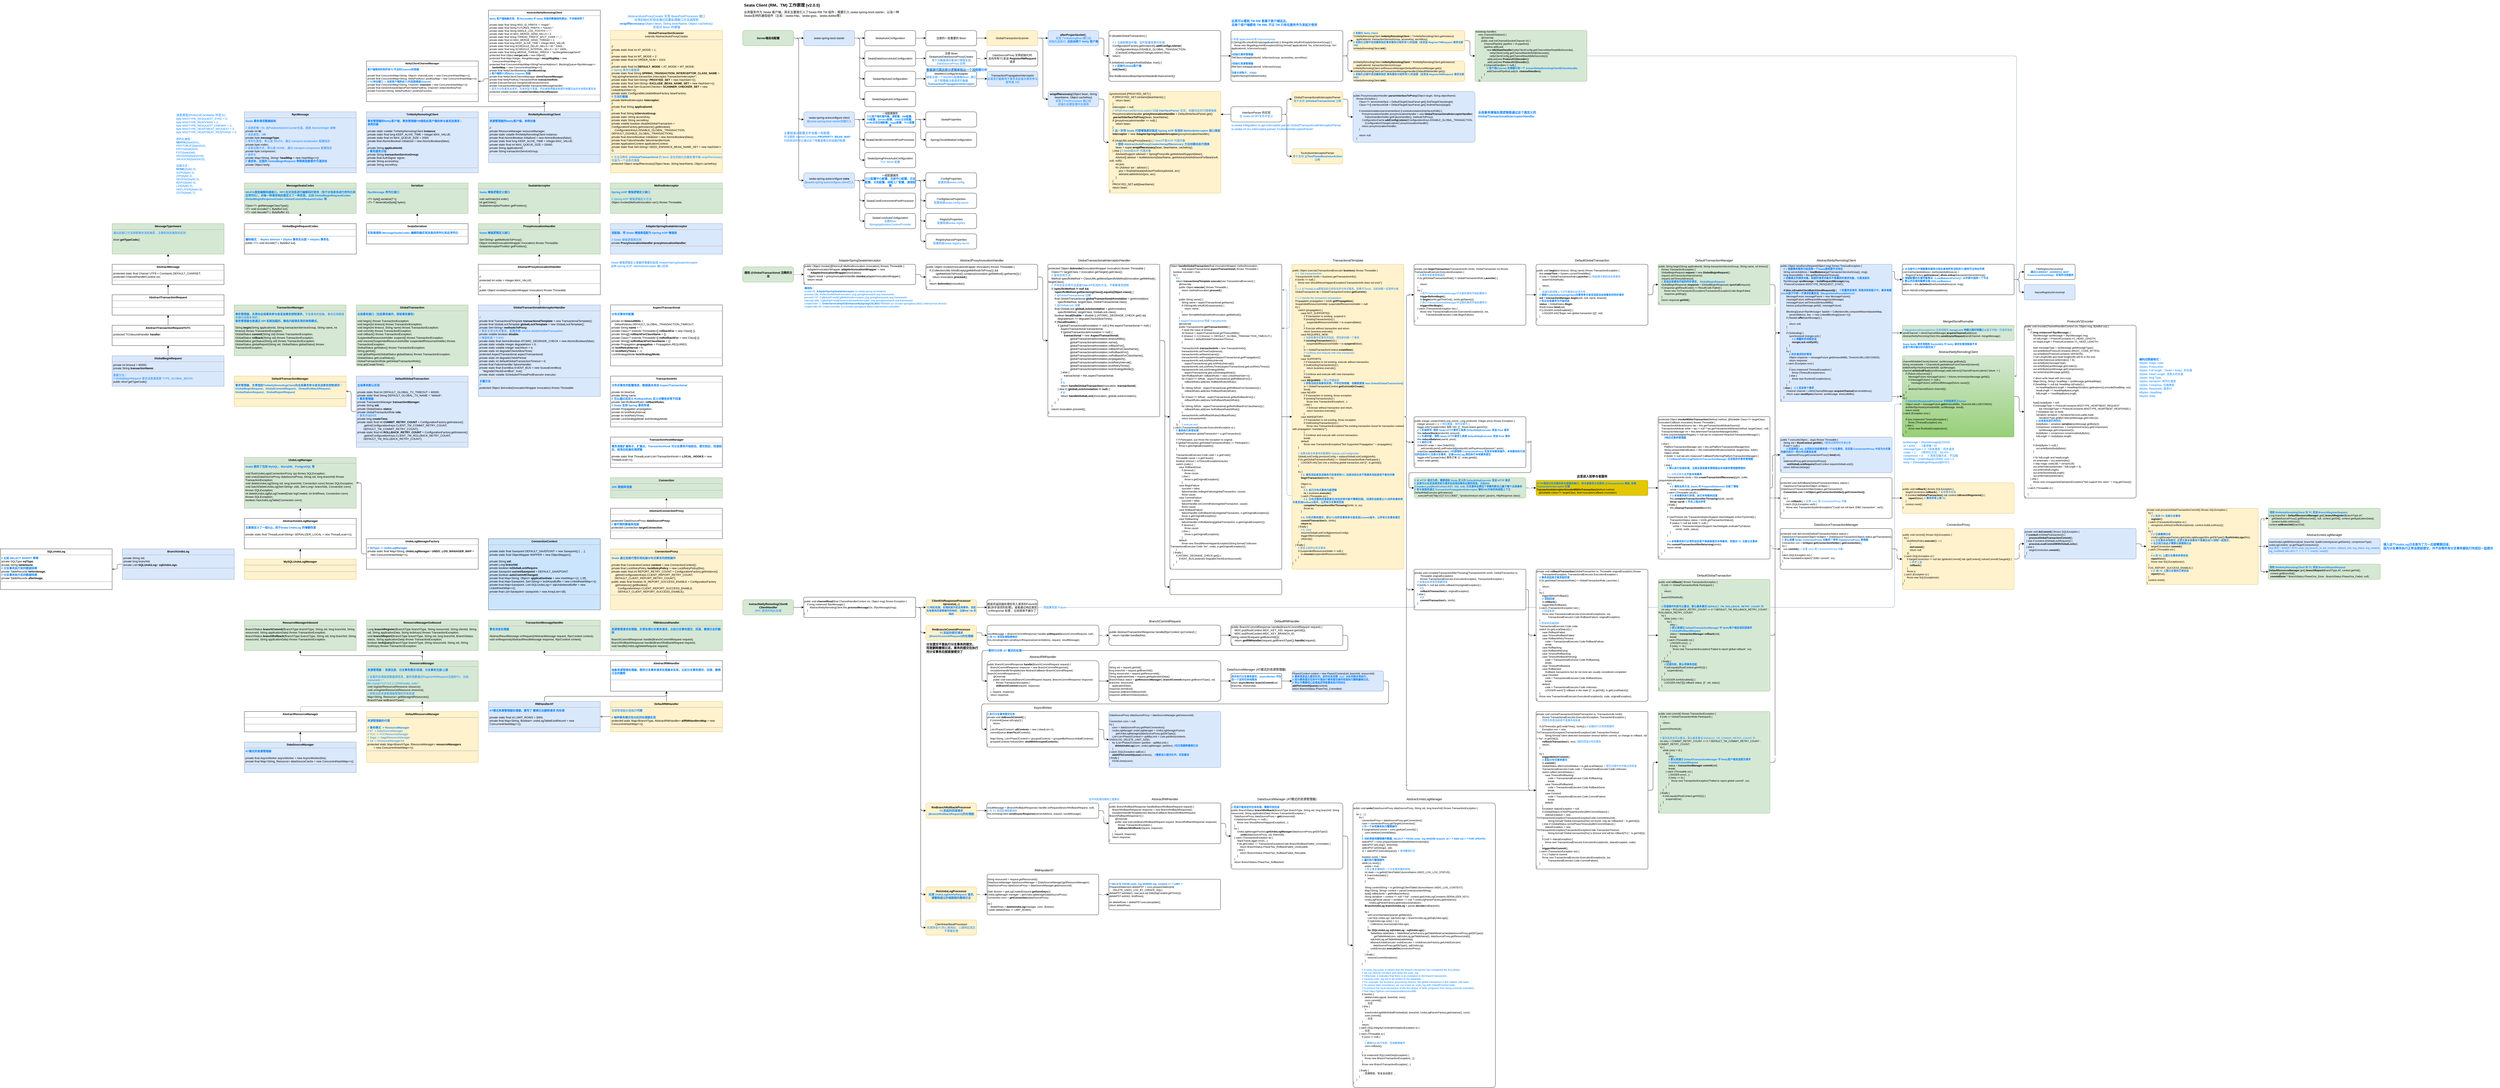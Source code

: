<mxfile version="21.6.5" type="device">
  <diagram name="第 1 页" id="ECAK8obHmiqlfb0R2ePZ">
    <mxGraphModel dx="4742" dy="879" grid="1" gridSize="10" guides="1" tooltips="1" connect="1" arrows="1" fold="1" page="1" pageScale="1" pageWidth="827" pageHeight="1169" math="0" shadow="0">
      <root>
        <mxCell id="0" />
        <mxCell id="1" parent="0" />
        <mxCell id="kNiJTSY86d62wiCeH5WG-11" style="edgeStyle=orthogonalEdgeStyle;rounded=1;orthogonalLoop=1;jettySize=auto;html=1;exitX=1;exitY=0.5;exitDx=0;exitDy=0;entryX=-0.002;entryY=0.596;entryDx=0;entryDy=0;fillColor=#dae8fc;strokeColor=#6c8ebf;entryPerimeter=0;" parent="1" source="51hY2aMMj5vdDbJ8PvvR-15" target="wSo7G-n1GvkOMipySxWi-53" edge="1">
          <mxGeometry relative="1" as="geometry">
            <Array as="points">
              <mxPoint x="4570" y="2390" />
              <mxPoint x="4570" y="1590" />
              <mxPoint x="4599" y="1590" />
            </Array>
          </mxGeometry>
        </mxCell>
        <mxCell id="kNiJTSY86d62wiCeH5WG-12" value="&lt;font color=&quot;#007fff&quot;&gt;&amp;nbsp;将结果写到 Future&lt;/font&gt;" style="edgeLabel;html=1;align=center;verticalAlign=middle;resizable=0;points=[];" parent="kNiJTSY86d62wiCeH5WG-11" vertex="1" connectable="0">
          <mxGeometry x="-0.99" relative="1" as="geometry">
            <mxPoint x="44" as="offset" />
          </mxGeometry>
        </mxCell>
        <mxCell id="B-ogbO4VTmOX_G0U6ick-1" value="&lt;h1 style=&quot;font-size: 16px;&quot;&gt;&lt;font style=&quot;font-size: 16px;&quot;&gt;Seata Client (RM、TM) 工作原理 (v2.0.0)&lt;/font&gt;&lt;/h1&gt;&lt;div&gt;业务服务作为 Seata 客户端，其实主要是引入了Seata RM TM 组件；需要引入 seata-spring-boot-starter、以及一种Seata支持的通信组件（比如：seata-http、seata-grpc、seata-dubbo等）&lt;br&gt;&lt;br&gt;&lt;/div&gt;&lt;p&gt;&lt;/p&gt;" style="text;html=1;strokeColor=none;fillColor=none;spacing=5;spacingTop=-20;whiteSpace=wrap;overflow=hidden;rounded=0;" parent="1" vertex="1">
          <mxGeometry x="40" y="10" width="620" height="70" as="geometry" />
        </mxCell>
        <mxCell id="B-ogbO4VTmOX_G0U6ick-2" style="edgeStyle=orthogonalEdgeStyle;rounded=1;orthogonalLoop=1;jettySize=auto;html=1;exitX=1;exitY=0.5;exitDx=0;exitDy=0;entryX=0;entryY=0.5;entryDx=0;entryDy=0;" parent="1" source="B-ogbO4VTmOX_G0U6ick-13" target="B-ogbO4VTmOX_G0U6ick-8" edge="1">
          <mxGeometry relative="1" as="geometry">
            <Array as="points">
              <mxPoint x="500" y="470" />
              <mxPoint x="500" y="550" />
            </Array>
          </mxGeometry>
        </mxCell>
        <mxCell id="B-ogbO4VTmOX_G0U6ick-3" style="edgeStyle=orthogonalEdgeStyle;rounded=1;orthogonalLoop=1;jettySize=auto;html=1;exitX=1;exitY=0.5;exitDx=0;exitDy=0;entryX=0;entryY=0.5;entryDx=0;entryDy=0;" parent="1" source="B-ogbO4VTmOX_G0U6ick-4" target="B-ogbO4VTmOX_G0U6ick-16" edge="1">
          <mxGeometry relative="1" as="geometry" />
        </mxCell>
        <mxCell id="B-ogbO4VTmOX_G0U6ick-38" style="edgeStyle=orthogonalEdgeStyle;rounded=1;orthogonalLoop=1;jettySize=auto;html=1;exitX=1;exitY=0.5;exitDx=0;exitDy=0;" parent="1" source="B-ogbO4VTmOX_G0U6ick-4" target="B-ogbO4VTmOX_G0U6ick-37" edge="1">
          <mxGeometry relative="1" as="geometry" />
        </mxCell>
        <mxCell id="B-ogbO4VTmOX_G0U6ick-4" value="&lt;b&gt;Server端自动配置&lt;/b&gt;" style="rounded=1;whiteSpace=wrap;html=1;fontSize=11;fillColor=#d5e8d4;strokeColor=#82b366;" parent="1" vertex="1">
          <mxGeometry x="40" y="120" width="200" height="60" as="geometry" />
        </mxCell>
        <mxCell id="B-ogbO4VTmOX_G0U6ick-5" value="" style="edgeStyle=orthogonalEdgeStyle;rounded=1;orthogonalLoop=1;jettySize=auto;html=1;" parent="1" source="B-ogbO4VTmOX_G0U6ick-7" edge="1">
          <mxGeometry relative="1" as="geometry">
            <mxPoint x="760" y="470" as="targetPoint" />
          </mxGeometry>
        </mxCell>
        <mxCell id="B-ogbO4VTmOX_G0U6ick-36" style="edgeStyle=orthogonalEdgeStyle;rounded=1;orthogonalLoop=1;jettySize=auto;html=1;exitX=1;exitY=0.5;exitDx=0;exitDy=0;entryX=0;entryY=0.5;entryDx=0;entryDy=0;" parent="1" source="B-ogbO4VTmOX_G0U6ick-7" target="B-ogbO4VTmOX_G0U6ick-26" edge="1">
          <mxGeometry relative="1" as="geometry" />
        </mxCell>
        <mxCell id="B-ogbO4VTmOX_G0U6ick-7" value="一组配置属性&lt;br style=&quot;font-size: 10px;&quot;&gt;&lt;font color=&quot;#007fff&quot; style=&quot;font-size: 10px;&quot;&gt;包括&lt;b style=&quot;font-size: 10px;&quot;&gt;客户端负载均衡、锁配置、RM配置、TM配置、Service配置、Undo日志配置、Undo日志压缩配置、Saga配置、TCC配置等&lt;/b&gt;&lt;/font&gt;" style="rounded=1;whiteSpace=wrap;html=1;fontSize=10;" parent="1" vertex="1">
          <mxGeometry x="520" y="440" width="200" height="60" as="geometry" />
        </mxCell>
        <mxCell id="B-ogbO4VTmOX_G0U6ick-8" value="SeataClientEnvironmentPostProcessor" style="rounded=1;whiteSpace=wrap;html=1;fontSize=11;" parent="1" vertex="1">
          <mxGeometry x="520" y="520" width="200" height="60" as="geometry" />
        </mxCell>
        <mxCell id="B-ogbO4VTmOX_G0U6ick-10" value="SeataProperties" style="rounded=1;whiteSpace=wrap;html=1;fontSize=11;" parent="1" vertex="1">
          <mxGeometry x="760" y="440" width="200" height="60" as="geometry" />
        </mxCell>
        <mxCell id="B-ogbO4VTmOX_G0U6ick-11" value="" style="edgeStyle=orthogonalEdgeStyle;rounded=1;orthogonalLoop=1;jettySize=auto;html=1;exitX=1;exitY=0.5;exitDx=0;exitDy=0;entryX=0;entryY=0.5;entryDx=0;entryDy=0;" parent="1" source="B-ogbO4VTmOX_G0U6ick-4" target="B-ogbO4VTmOX_G0U6ick-13" edge="1">
          <mxGeometry relative="1" as="geometry">
            <mxPoint x="240" y="150" as="sourcePoint" />
            <mxPoint x="520" y="230" as="targetPoint" />
            <Array as="points" />
          </mxGeometry>
        </mxCell>
        <mxCell id="B-ogbO4VTmOX_G0U6ick-12" style="edgeStyle=orthogonalEdgeStyle;rounded=1;orthogonalLoop=1;jettySize=auto;html=1;exitX=1;exitY=0.5;exitDx=0;exitDy=0;entryX=0;entryY=0.5;entryDx=0;entryDy=0;" parent="1" source="B-ogbO4VTmOX_G0U6ick-13" target="B-ogbO4VTmOX_G0U6ick-7" edge="1">
          <mxGeometry relative="1" as="geometry" />
        </mxCell>
        <mxCell id="B-ogbO4VTmOX_G0U6ick-34" style="edgeStyle=orthogonalEdgeStyle;rounded=1;orthogonalLoop=1;jettySize=auto;html=1;exitX=1;exitY=0.5;exitDx=0;exitDy=0;entryX=0;entryY=0.5;entryDx=0;entryDy=0;" parent="1" source="B-ogbO4VTmOX_G0U6ick-13" target="B-ogbO4VTmOX_G0U6ick-32" edge="1">
          <mxGeometry relative="1" as="geometry" />
        </mxCell>
        <mxCell id="B-ogbO4VTmOX_G0U6ick-13" value="seata-spring-autoconfigure-client&lt;br&gt;&lt;font color=&quot;#007fff&quot;&gt;由seata-spring-boot-starter间接引入&lt;/font&gt;" style="rounded=1;whiteSpace=wrap;html=1;fontSize=11;fillColor=#dae8fc;strokeColor=#6c8ebf;" parent="1" vertex="1">
          <mxGeometry x="280" y="440" width="200" height="60" as="geometry" />
        </mxCell>
        <mxCell id="B-ogbO4VTmOX_G0U6ick-14" value="" style="edgeStyle=orthogonalEdgeStyle;rounded=1;orthogonalLoop=1;jettySize=auto;html=1;" parent="1" source="B-ogbO4VTmOX_G0U6ick-16" target="B-ogbO4VTmOX_G0U6ick-21" edge="1">
          <mxGeometry relative="1" as="geometry">
            <mxPoint x="500" y="710" as="targetPoint" />
          </mxGeometry>
        </mxCell>
        <mxCell id="B-ogbO4VTmOX_G0U6ick-31" style="edgeStyle=orthogonalEdgeStyle;rounded=1;orthogonalLoop=1;jettySize=auto;html=1;exitX=1;exitY=0.5;exitDx=0;exitDy=0;entryX=0;entryY=0.5;entryDx=0;entryDy=0;" parent="1" source="B-ogbO4VTmOX_G0U6ick-16" target="B-ogbO4VTmOX_G0U6ick-30" edge="1">
          <mxGeometry relative="1" as="geometry" />
        </mxCell>
        <mxCell id="B-ogbO4VTmOX_G0U6ick-52" style="edgeStyle=orthogonalEdgeStyle;rounded=1;orthogonalLoop=1;jettySize=auto;html=1;exitX=1;exitY=0.5;exitDx=0;exitDy=0;entryX=0;entryY=0.5;entryDx=0;entryDy=0;" parent="1" source="B-ogbO4VTmOX_G0U6ick-16" target="B-ogbO4VTmOX_G0U6ick-51" edge="1">
          <mxGeometry relative="1" as="geometry" />
        </mxCell>
        <mxCell id="B-ogbO4VTmOX_G0U6ick-16" value="seata-spring-autoconfigure-&lt;b&gt;core&lt;/b&gt;&lt;br&gt;&lt;font color=&quot;#007fff&quot;&gt;由seata-spring-autoconfigure-client引入&lt;/font&gt;" style="rounded=1;whiteSpace=wrap;html=1;fontSize=11;fillColor=#dae8fc;strokeColor=#6c8ebf;" parent="1" vertex="1">
          <mxGeometry x="280" y="680" width="200" height="60" as="geometry" />
        </mxCell>
        <mxCell id="B-ogbO4VTmOX_G0U6ick-17" value="" style="edgeStyle=orthogonalEdgeStyle;rounded=1;orthogonalLoop=1;jettySize=auto;html=1;" parent="1" source="B-ogbO4VTmOX_G0U6ick-21" target="B-ogbO4VTmOX_G0U6ick-22" edge="1">
          <mxGeometry relative="1" as="geometry" />
        </mxCell>
        <mxCell id="B-ogbO4VTmOX_G0U6ick-18" style="edgeStyle=orthogonalEdgeStyle;rounded=1;orthogonalLoop=1;jettySize=auto;html=1;exitX=1;exitY=0.5;exitDx=0;exitDy=0;entryX=0;entryY=0.5;entryDx=0;entryDy=0;" parent="1" source="B-ogbO4VTmOX_G0U6ick-21" target="B-ogbO4VTmOX_G0U6ick-23" edge="1">
          <mxGeometry relative="1" as="geometry" />
        </mxCell>
        <mxCell id="B-ogbO4VTmOX_G0U6ick-19" style="edgeStyle=orthogonalEdgeStyle;rounded=1;orthogonalLoop=1;jettySize=auto;html=1;exitX=1;exitY=0.5;exitDx=0;exitDy=0;entryX=0;entryY=0.5;entryDx=0;entryDy=0;" parent="1" source="B-ogbO4VTmOX_G0U6ick-21" target="B-ogbO4VTmOX_G0U6ick-24" edge="1">
          <mxGeometry relative="1" as="geometry" />
        </mxCell>
        <mxCell id="B-ogbO4VTmOX_G0U6ick-20" style="edgeStyle=orthogonalEdgeStyle;rounded=1;orthogonalLoop=1;jettySize=auto;html=1;exitX=1;exitY=0.5;exitDx=0;exitDy=0;entryX=0;entryY=0.5;entryDx=0;entryDy=0;" parent="1" source="B-ogbO4VTmOX_G0U6ick-21" target="B-ogbO4VTmOX_G0U6ick-25" edge="1">
          <mxGeometry relative="1" as="geometry" />
        </mxCell>
        <mxCell id="B-ogbO4VTmOX_G0U6ick-21" value="一组配置属性&lt;br&gt;&lt;font color=&quot;#007fff&quot;&gt;包括&lt;b&gt;配置中心配置、注册中心配置、日志配置、关机配置、线程工厂配置、通信配置&lt;/b&gt;&lt;/font&gt;" style="rounded=1;whiteSpace=wrap;html=1;fontSize=11;" parent="1" vertex="1">
          <mxGeometry x="520" y="680" width="200" height="60" as="geometry" />
        </mxCell>
        <mxCell id="B-ogbO4VTmOX_G0U6ick-22" value="ConfigProperties&lt;br&gt;&lt;font color=&quot;#007fff&quot;&gt;配置前缀seata.config&lt;/font&gt;" style="rounded=1;whiteSpace=wrap;html=1;fontSize=11;" parent="1" vertex="1">
          <mxGeometry x="760" y="680" width="200" height="60" as="geometry" />
        </mxCell>
        <mxCell id="B-ogbO4VTmOX_G0U6ick-23" value="ConfigNacosProperties&lt;br&gt;&lt;font color=&quot;#007fff&quot;&gt;配置前缀seata.config.nacos&lt;/font&gt;" style="rounded=1;whiteSpace=wrap;html=1;fontSize=11;" parent="1" vertex="1">
          <mxGeometry x="760" y="760" width="200" height="60" as="geometry" />
        </mxCell>
        <mxCell id="B-ogbO4VTmOX_G0U6ick-24" value="RegistryProperties&lt;br&gt;&lt;font color=&quot;#007fff&quot;&gt;配置前缀seata.registry&lt;/font&gt;" style="rounded=1;whiteSpace=wrap;html=1;fontSize=11;" parent="1" vertex="1">
          <mxGeometry x="760" y="840" width="200" height="60" as="geometry" />
        </mxCell>
        <mxCell id="B-ogbO4VTmOX_G0U6ick-25" value="RegistryNacosProperties&lt;br&gt;&lt;font color=&quot;#007fff&quot;&gt;配置前缀seata.registry.nacos&lt;/font&gt;" style="rounded=1;whiteSpace=wrap;html=1;fontSize=11;" parent="1" vertex="1">
          <mxGeometry x="760" y="920" width="200" height="60" as="geometry" />
        </mxCell>
        <mxCell id="B-ogbO4VTmOX_G0U6ick-26" value="SpringCloudAlibabaConfiguration" style="rounded=1;whiteSpace=wrap;html=1;fontSize=11;" parent="1" vertex="1">
          <mxGeometry x="760" y="520" width="200" height="60" as="geometry" />
        </mxCell>
        <mxCell id="B-ogbO4VTmOX_G0U6ick-27" value="&lt;font color=&quot;#007fff&quot; style=&quot;&quot;&gt;&lt;span style=&quot;font-size: 11px;&quot;&gt;&lt;br&gt;&lt;/span&gt;&lt;/font&gt;" style="text;html=1;align=left;verticalAlign=middle;resizable=0;points=[];autosize=1;strokeColor=none;fillColor=none;" parent="1" vertex="1">
          <mxGeometry x="40" y="220" width="20" height="30" as="geometry" />
        </mxCell>
        <mxCell id="B-ogbO4VTmOX_G0U6ick-28" value="&lt;font color=&quot;#007fff&quot;&gt;主要就是从配置文件加载一些配置&lt;br style=&quot;border-color: var(--border-color);&quot;&gt;&lt;span style=&quot;border-color: var(--border-color); font-size: 11px;&quot;&gt;并注册到 StarterConstants.&lt;/span&gt;&lt;span style=&quot;border-color: var(--border-color); font-size: 11px;&quot;&gt;&lt;b style=&quot;border-color: var(--border-color);&quot;&gt;PROPERTY_BEAN_MAP&lt;/b&gt;&lt;br style=&quot;border-color: var(--border-color);&quot;&gt;代码调试时可以通过这个常量查看实际加载的配置&lt;/span&gt;&lt;/font&gt;" style="text;html=1;strokeColor=none;fillColor=none;align=left;verticalAlign=top;whiteSpace=wrap;rounded=0;" parent="1" vertex="1">
          <mxGeometry x="200" y="510" width="280" height="60" as="geometry" />
        </mxCell>
        <mxCell id="B-ogbO4VTmOX_G0U6ick-82" value="" style="edgeStyle=orthogonalEdgeStyle;rounded=1;orthogonalLoop=1;jettySize=auto;html=1;dashed=1;" parent="1" source="B-ogbO4VTmOX_G0U6ick-29" target="B-ogbO4VTmOX_G0U6ick-81" edge="1">
          <mxGeometry relative="1" as="geometry" />
        </mxCell>
        <mxCell id="B-ogbO4VTmOX_G0U6ick-29" value="&lt;b&gt;调用 @GlobalTransactional 注释的方法&lt;/b&gt;" style="rounded=1;whiteSpace=wrap;html=1;fontSize=11;fillColor=#d5e8d4;strokeColor=#82b366;" parent="1" vertex="1">
          <mxGeometry x="40" y="1050" width="200" height="60" as="geometry" />
        </mxCell>
        <mxCell id="B-ogbO4VTmOX_G0U6ick-30" value="SeataCoreEnvironmentPostProcessor" style="rounded=1;whiteSpace=wrap;html=1;fontSize=11;" parent="1" vertex="1">
          <mxGeometry x="520" y="760" width="200" height="60" as="geometry" />
        </mxCell>
        <mxCell id="B-ogbO4VTmOX_G0U6ick-32" value="SeataSpringFenceAutoConfiguration&lt;br&gt;&lt;font color=&quot;#007fff&quot;&gt;TCC fence 配置&lt;/font&gt;" style="rounded=1;whiteSpace=wrap;html=1;fontSize=11;" parent="1" vertex="1">
          <mxGeometry x="520" y="600" width="200" height="60" as="geometry" />
        </mxCell>
        <mxCell id="B-ogbO4VTmOX_G0U6ick-40" value="" style="edgeStyle=orthogonalEdgeStyle;rounded=1;orthogonalLoop=1;jettySize=auto;html=1;" parent="1" source="B-ogbO4VTmOX_G0U6ick-37" target="B-ogbO4VTmOX_G0U6ick-39" edge="1">
          <mxGeometry relative="1" as="geometry" />
        </mxCell>
        <mxCell id="B-ogbO4VTmOX_G0U6ick-44" style="edgeStyle=orthogonalEdgeStyle;rounded=1;orthogonalLoop=1;jettySize=auto;html=1;exitX=1;exitY=0.5;exitDx=0;exitDy=0;entryX=0;entryY=0.5;entryDx=0;entryDy=0;" parent="1" source="B-ogbO4VTmOX_G0U6ick-37" target="B-ogbO4VTmOX_G0U6ick-41" edge="1">
          <mxGeometry relative="1" as="geometry" />
        </mxCell>
        <mxCell id="B-ogbO4VTmOX_G0U6ick-45" style="edgeStyle=orthogonalEdgeStyle;rounded=1;orthogonalLoop=1;jettySize=auto;html=1;exitX=1;exitY=0.5;exitDx=0;exitDy=0;entryX=0;entryY=0.5;entryDx=0;entryDy=0;" parent="1" source="B-ogbO4VTmOX_G0U6ick-37" target="B-ogbO4VTmOX_G0U6ick-43" edge="1">
          <mxGeometry relative="1" as="geometry" />
        </mxCell>
        <mxCell id="B-ogbO4VTmOX_G0U6ick-46" style="edgeStyle=orthogonalEdgeStyle;rounded=1;orthogonalLoop=1;jettySize=auto;html=1;exitX=1;exitY=0.5;exitDx=0;exitDy=0;entryX=0;entryY=0.5;entryDx=0;entryDy=0;" parent="1" source="B-ogbO4VTmOX_G0U6ick-37" target="B-ogbO4VTmOX_G0U6ick-42" edge="1">
          <mxGeometry relative="1" as="geometry" />
        </mxCell>
        <mxCell id="B-ogbO4VTmOX_G0U6ick-37" value="seata-spring-boot-starter" style="rounded=1;whiteSpace=wrap;html=1;fontSize=11;fillColor=#dae8fc;strokeColor=#6c8ebf;" parent="1" vertex="1">
          <mxGeometry x="280" y="120" width="200" height="60" as="geometry" />
        </mxCell>
        <mxCell id="B-ogbO4VTmOX_G0U6ick-48" value="" style="edgeStyle=orthogonalEdgeStyle;rounded=1;orthogonalLoop=1;jettySize=auto;html=1;" parent="1" source="B-ogbO4VTmOX_G0U6ick-39" target="B-ogbO4VTmOX_G0U6ick-47" edge="1">
          <mxGeometry relative="1" as="geometry" />
        </mxCell>
        <mxCell id="B-ogbO4VTmOX_G0U6ick-39" value="SeataAutoConfiguration" style="rounded=1;whiteSpace=wrap;html=1;fontSize=11;" parent="1" vertex="1">
          <mxGeometry x="520" y="120" width="200" height="60" as="geometry" />
        </mxCell>
        <mxCell id="kNiJTSY86d62wiCeH5WG-6" value="" style="edgeStyle=orthogonalEdgeStyle;rounded=1;orthogonalLoop=1;jettySize=auto;html=1;" parent="1" source="B-ogbO4VTmOX_G0U6ick-41" target="kNiJTSY86d62wiCeH5WG-5" edge="1">
          <mxGeometry relative="1" as="geometry" />
        </mxCell>
        <mxCell id="B-ogbO4VTmOX_G0U6ick-41" value="SeataDataSourceAutoConfiguration" style="rounded=1;whiteSpace=wrap;html=1;fontSize=11;" parent="1" vertex="1">
          <mxGeometry x="520" y="200" width="200" height="60" as="geometry" />
        </mxCell>
        <mxCell id="B-ogbO4VTmOX_G0U6ick-42" value="SeataSagaAutoConfiguration" style="rounded=1;whiteSpace=wrap;html=1;fontSize=11;" parent="1" vertex="1">
          <mxGeometry x="520" y="360" width="200" height="60" as="geometry" />
        </mxCell>
        <mxCell id="wC2xZ4anNi33C-H_c2z2-4" style="edgeStyle=orthogonalEdgeStyle;rounded=0;orthogonalLoop=1;jettySize=auto;html=1;exitX=1;exitY=0.5;exitDx=0;exitDy=0;" parent="1" source="B-ogbO4VTmOX_G0U6ick-43" target="wC2xZ4anNi33C-H_c2z2-3" edge="1">
          <mxGeometry relative="1" as="geometry" />
        </mxCell>
        <mxCell id="B-ogbO4VTmOX_G0U6ick-43" value="SeataHttpAutoConfiguration" style="rounded=1;whiteSpace=wrap;html=1;fontSize=11;" parent="1" vertex="1">
          <mxGeometry x="520" y="280" width="200" height="60" as="geometry" />
        </mxCell>
        <mxCell id="B-ogbO4VTmOX_G0U6ick-50" value="" style="edgeStyle=orthogonalEdgeStyle;rounded=1;orthogonalLoop=1;jettySize=auto;html=1;" parent="1" source="B-ogbO4VTmOX_G0U6ick-47" target="B-ogbO4VTmOX_G0U6ick-49" edge="1">
          <mxGeometry relative="1" as="geometry" />
        </mxCell>
        <mxCell id="B-ogbO4VTmOX_G0U6ick-47" value="注册的一些重要的 Bean" style="rounded=1;whiteSpace=wrap;html=1;fontSize=11;" parent="1" vertex="1">
          <mxGeometry x="760" y="120" width="200" height="60" as="geometry" />
        </mxCell>
        <mxCell id="B-ogbO4VTmOX_G0U6ick-55" value="" style="edgeStyle=orthogonalEdgeStyle;rounded=1;orthogonalLoop=1;jettySize=auto;html=1;" parent="1" source="B-ogbO4VTmOX_G0U6ick-49" target="B-ogbO4VTmOX_G0U6ick-54" edge="1">
          <mxGeometry relative="1" as="geometry" />
        </mxCell>
        <mxCell id="B-ogbO4VTmOX_G0U6ick-72" style="edgeStyle=orthogonalEdgeStyle;rounded=1;orthogonalLoop=1;jettySize=auto;html=1;exitX=1;exitY=0.5;exitDx=0;exitDy=0;entryX=0;entryY=0.5;entryDx=0;entryDy=0;" parent="1" source="B-ogbO4VTmOX_G0U6ick-49" target="B-ogbO4VTmOX_G0U6ick-67" edge="1">
          <mxGeometry relative="1" as="geometry" />
        </mxCell>
        <mxCell id="B-ogbO4VTmOX_G0U6ick-49" value="GlobalTransactionScanner" style="rounded=1;whiteSpace=wrap;html=1;fontSize=11;fillColor=#fff2cc;strokeColor=#d6b656;" parent="1" vertex="1">
          <mxGeometry x="1000" y="120" width="200" height="60" as="geometry" />
        </mxCell>
        <mxCell id="B-ogbO4VTmOX_G0U6ick-51" value="SeataCoreAutoConfiguration&lt;br&gt;&lt;font color=&quot;#007fff&quot;&gt;注册Bean SpringApplicationContextProvider&lt;/font&gt;" style="rounded=1;whiteSpace=wrap;html=1;fontSize=11;" parent="1" vertex="1">
          <mxGeometry x="520" y="840" width="200" height="60" as="geometry" />
        </mxCell>
        <mxCell id="B-ogbO4VTmOX_G0U6ick-53" value="&lt;p style=&quot;margin: 4px 0px 0px; text-align: center; font-size: 11px;&quot;&gt;&lt;b style=&quot;font-size: 11px;&quot;&gt;GlobalTransactionScanner&amp;nbsp;&lt;/b&gt;&lt;br style=&quot;font-size: 11px;&quot;&gt;&lt;/p&gt;&lt;div style=&quot;text-align: center; font-size: 11px;&quot;&gt;extends AbstractAutoProxyCreator&lt;/div&gt;&lt;hr style=&quot;font-size: 11px;&quot;&gt;&lt;p style=&quot;margin: 0px 0px 0px 4px; font-size: 11px;&quot;&gt;&lt;br&gt;&lt;/p&gt;&lt;p style=&quot;margin: 0px 0px 0px 4px; font-size: 11px;&quot;&gt;//&amp;nbsp;&lt;/p&gt;&lt;p style=&quot;margin: 0px 0px 0px 4px; font-size: 11px;&quot;&gt;private static final int AT_MODE = 1;&lt;/p&gt;&lt;p style=&quot;margin: 0px 0px 0px 4px; font-size: 11px;&quot;&gt;//&amp;nbsp;&lt;/p&gt;&lt;p style=&quot;margin: 0px 0px 0px 4px; font-size: 11px;&quot;&gt;private static final int MT_MODE = 2;&lt;/p&gt;&lt;p style=&quot;margin: 0px 0px 0px 4px; font-size: 11px;&quot;&gt;private static final int ORDER_NUM = 1024;&lt;/p&gt;&lt;p style=&quot;margin: 0px 0px 0px 4px; font-size: 11px;&quot;&gt;//&amp;nbsp;&lt;/p&gt;&lt;p style=&quot;margin: 0px 0px 0px 4px; font-size: 11px;&quot;&gt;private static final int &lt;b&gt;DEFAULT_MODE&lt;/b&gt; = AT_MODE + MT_MODE;&lt;/p&gt;&lt;p style=&quot;margin: 0px 0px 0px 4px; font-size: 11px;&quot;&gt;&lt;font color=&quot;#007fff&quot;&gt;// Spring 事务拦截器类&lt;/font&gt;&lt;/p&gt;&lt;p style=&quot;margin: 0px 0px 0px 4px; font-size: 11px;&quot;&gt;private static final String &lt;b&gt;SPRING_TRANSACTION_INTERCEPTOR_CLASS_NAME&lt;/b&gt; = &quot;org.springframework.transaction.interceptor.TransactionInterceptor&quot;;&lt;/p&gt;&lt;p style=&quot;margin: 0px 0px 0px 4px; font-size: 11px;&quot;&gt;private static final Set&amp;lt;String&amp;gt; &lt;b&gt;PROXYED_SET&lt;/b&gt; = new HashSet&amp;lt;&amp;gt;();&lt;/p&gt;&lt;p style=&quot;margin: 0px 0px 0px 4px; font-size: 11px;&quot;&gt;private static final Set&amp;lt;String&amp;gt; &lt;b&gt;EXCLUDE_BEAN_NAME_SET&lt;/b&gt; = new HashSet&amp;lt;&amp;gt;();&lt;/p&gt;&lt;p style=&quot;margin: 0px 0px 0px 4px; font-size: 11px;&quot;&gt;private static final Set&amp;lt;ScannerChecker&amp;gt; &lt;b&gt;SCANNER_CHECKER_SET&lt;/b&gt; = new LinkedHashSet&amp;lt;&amp;gt;();&lt;/p&gt;&lt;p style=&quot;margin: 0px 0px 0px 4px; font-size: 11px;&quot;&gt;private static ConfigurableListableBeanFactory beanFactory;&lt;/p&gt;&lt;p style=&quot;margin: 0px 0px 0px 4px; font-size: 11px;&quot;&gt;&lt;b&gt;&lt;font color=&quot;#007fff&quot;&gt;// 方法拦截器&lt;/font&gt;&lt;/b&gt;&lt;/p&gt;&lt;p style=&quot;margin: 0px 0px 0px 4px; font-size: 11px;&quot;&gt;private MethodInterceptor &lt;b&gt;interceptor&lt;/b&gt;;&lt;/p&gt;&lt;p style=&quot;margin: 0px 0px 0px 4px; font-size: 11px;&quot;&gt;//&lt;/p&gt;&lt;p style=&quot;margin: 0px 0px 0px 4px; font-size: 11px;&quot;&gt;private final String &lt;b&gt;applicationId&lt;/b&gt;;&lt;/p&gt;&lt;p style=&quot;margin: 0px 0px 0px 4px; font-size: 11px;&quot;&gt;//&lt;/p&gt;&lt;p style=&quot;margin: 0px 0px 0px 4px; font-size: 11px;&quot;&gt;private final String &lt;b&gt;txServiceGroup&lt;/b&gt;;&lt;/p&gt;&lt;p style=&quot;margin: 0px 0px 0px 4px; font-size: 11px;&quot;&gt;private static String accessKey;&lt;/p&gt;&lt;p style=&quot;margin: 0px 0px 0px 4px; font-size: 11px;&quot;&gt;private static String secretKey;&lt;/p&gt;&lt;p style=&quot;margin: 0px 0px 0px 4px; font-size: 11px;&quot;&gt;private volatile boolean disableGlobalTransaction = ConfigurationFactory.getInstance().getBoolean(&lt;/p&gt;&lt;p style=&quot;margin: 0px 0px 0px 4px; font-size: 11px;&quot;&gt;&amp;nbsp; &amp;nbsp; ConfigurationKeys.DISABLE_GLOBAL_TRANSACTION, DEFAULT_DISABLE_GLOBAL_TRANSACTION);&lt;/p&gt;&lt;p style=&quot;margin: 0px 0px 0px 4px; font-size: 11px;&quot;&gt;private final AtomicBoolean initialized = new AtomicBoolean(false);&lt;/p&gt;&lt;p style=&quot;margin: 0px 0px 0px 4px; font-size: 11px;&quot;&gt;private final FailureHandler failureHandlerHook;&lt;/p&gt;&lt;p style=&quot;margin: 0px 0px 0px 4px; font-size: 11px;&quot;&gt;private ApplicationContext applicationContext;&lt;/p&gt;&lt;p style=&quot;margin: 0px 0px 0px 4px; font-size: 11px;&quot;&gt;private static final Set&amp;lt;String&amp;gt; NEED_ENHANCE_BEAN_NAME_SET = new HashSet&amp;lt;&amp;gt;();&lt;/p&gt;&lt;hr style=&quot;font-size: 11px;&quot;&gt;&lt;p style=&quot;margin: 0px 0px 0px 4px;&quot;&gt;&lt;font color=&quot;#007fff&quot;&gt;// 方法注释有 @&lt;b&gt;GlobalTransactional&lt;/b&gt; 的 Bean 会在初始化后置处理中被 wrapIfNecessary 包装为一个动态代理类&lt;/font&gt;&lt;/p&gt;&lt;p style=&quot;margin: 0px 0px 0px 4px;&quot;&gt;protected Object wrapIfNecessary(Object bean, String beanName, Object cacheKey)&lt;br&gt;&lt;/p&gt;" style="verticalAlign=top;align=left;overflow=fill;fontSize=11;fontFamily=Helvetica;html=1;whiteSpace=wrap;fillColor=#fff2cc;strokeColor=#d6b656;" parent="1" vertex="1">
          <mxGeometry x="-480" y="120" width="440" height="560" as="geometry" />
        </mxCell>
        <mxCell id="B-ogbO4VTmOX_G0U6ick-57" value="" style="edgeStyle=orthogonalEdgeStyle;rounded=1;orthogonalLoop=1;jettySize=auto;html=1;" parent="1" source="B-ogbO4VTmOX_G0U6ick-54" target="B-ogbO4VTmOX_G0U6ick-56" edge="1">
          <mxGeometry relative="1" as="geometry" />
        </mxCell>
        <mxCell id="B-ogbO4VTmOX_G0U6ick-54" value="&lt;b&gt;afterPropertiesSet&lt;/b&gt;()&amp;nbsp;&lt;br&gt;&lt;font color=&quot;#007fff&quot;&gt;实现了InitializingBean接口在&lt;br&gt;初始化后执行, &lt;b&gt;会启动两个 Netty 客户端&lt;/b&gt;&lt;/font&gt;" style="rounded=1;whiteSpace=wrap;html=1;fontSize=11;fillColor=#dae8fc;strokeColor=#6c8ebf;" parent="1" vertex="1">
          <mxGeometry x="1240.5" y="120" width="200" height="60" as="geometry" />
        </mxCell>
        <mxCell id="B-ogbO4VTmOX_G0U6ick-59" value="" style="edgeStyle=orthogonalEdgeStyle;rounded=1;orthogonalLoop=1;jettySize=auto;html=1;" parent="1" source="B-ogbO4VTmOX_G0U6ick-56" target="B-ogbO4VTmOX_G0U6ick-58" edge="1">
          <mxGeometry relative="1" as="geometry" />
        </mxCell>
        <mxCell id="B-ogbO4VTmOX_G0U6ick-56" value="&lt;div&gt;if (disableGlobalTransaction) {&lt;/div&gt;&lt;div&gt;&amp;nbsp; &amp;nbsp; ...&lt;/div&gt;&lt;div&gt;&lt;font color=&quot;#007fff&quot;&gt;&amp;nbsp; &amp;nbsp; // 1 注册配置监听器，监听配置变更并处理&lt;/font&gt;&lt;/div&gt;&lt;div&gt;&amp;nbsp; &amp;nbsp; ConfigurationFactory.getInstance().&lt;b&gt;addConfigListener&lt;/b&gt;(&lt;br&gt;&lt;span style=&quot;white-space: pre;&quot;&gt;&#x9;&lt;/span&gt;ConfigurationKeys.DISABLE_GLOBAL_TRANSACTION, &lt;br&gt;&lt;span style=&quot;white-space: pre;&quot;&gt;&#x9;&lt;/span&gt;(CachedConfigurationChangeListener) this);&lt;/div&gt;&lt;div&gt;&amp;nbsp; &amp;nbsp; return;&lt;/div&gt;&lt;div&gt;}&lt;/div&gt;&lt;div&gt;if (initialized.compareAndSet(false, true)) {&lt;/div&gt;&lt;div&gt;&lt;b&gt;&lt;font color=&quot;#007fff&quot;&gt;&amp;nbsp; &amp;nbsp; // 2 初始化Seata客户端&lt;/font&gt;&lt;/b&gt;&lt;/div&gt;&lt;div&gt;&amp;nbsp; &amp;nbsp; &lt;b&gt;initClient&lt;/b&gt;();&lt;/div&gt;&lt;div&gt;}&lt;/div&gt;&lt;div&gt;this.findBusinessBeanNamesNeededEnhancement();&lt;/div&gt;" style="rounded=1;whiteSpace=wrap;html=1;fontSize=11;arcSize=4;align=left;" parent="1" vertex="1">
          <mxGeometry x="1480" y="120" width="440" height="200" as="geometry" />
        </mxCell>
        <mxCell id="B-ogbO4VTmOX_G0U6ick-61" value="" style="edgeStyle=orthogonalEdgeStyle;rounded=1;orthogonalLoop=1;jettySize=auto;html=1;" parent="1" source="B-ogbO4VTmOX_G0U6ick-58" target="B-ogbO4VTmOX_G0U6ick-60" edge="1">
          <mxGeometry relative="1" as="geometry" />
        </mxCell>
        <mxCell id="B-ogbO4VTmOX_G0U6ick-63" style="edgeStyle=orthogonalEdgeStyle;rounded=1;orthogonalLoop=1;jettySize=auto;html=1;exitX=1;exitY=0.5;exitDx=0;exitDy=0;" parent="1" source="B-ogbO4VTmOX_G0U6ick-58" target="B-ogbO4VTmOX_G0U6ick-62" edge="1">
          <mxGeometry relative="1" as="geometry" />
        </mxCell>
        <mxCell id="B-ogbO4VTmOX_G0U6ick-58" value="&lt;div style=&quot;font-size: 10px;&quot;&gt;&lt;font color=&quot;#007fff&quot;&gt;...&lt;/font&gt;&lt;/div&gt;&lt;div style=&quot;font-size: 10px;&quot;&gt;&lt;font color=&quot;#007fff&quot;&gt;// 检查 applicationId 和 txServiceGroup&lt;br&gt;&lt;/font&gt;if (StringUtils.isNullOrEmpty(applicationId) || StringUtils.isNullOrEmpty(txServiceGroup)) {&lt;/div&gt;&lt;div style=&quot;font-size: 10px;&quot;&gt;&amp;nbsp; &amp;nbsp; throw new IllegalArgumentException(String.format(&quot;applicationId: %s, txServiceGroup: %s&quot;, applicationId, txServiceGroup));&lt;/div&gt;&lt;div style=&quot;font-size: 10px;&quot;&gt;}&lt;/div&gt;&lt;div style=&quot;font-size: 10px;&quot;&gt;&lt;b&gt;&lt;font color=&quot;#007fff&quot;&gt;//初始化事务管理器&lt;/font&gt;&lt;/b&gt;&lt;/div&gt;&lt;div style=&quot;font-size: 10px;&quot;&gt;TMClient.init(applicationId, txServiceGroup, accessKey, secretKey);&lt;/div&gt;&lt;div style=&quot;font-size: 10px;&quot;&gt;...&lt;/div&gt;&lt;div style=&quot;font-size: 10px;&quot;&gt;&lt;b&gt;&lt;font color=&quot;#007fff&quot;&gt;//初始化资源管理器&lt;/font&gt;&lt;/b&gt;&lt;/div&gt;&lt;div style=&quot;font-size: 10px;&quot;&gt;RMClient.init(applicationId, txServiceGroup);&lt;/div&gt;&lt;div style=&quot;font-size: 10px;&quot;&gt;...&lt;/div&gt;&lt;div style=&quot;font-size: 10px;&quot;&gt;&lt;b&gt;&lt;font color=&quot;#007fff&quot;&gt;注册关闭钩子，TODO&lt;/font&gt;&lt;/b&gt;&lt;/div&gt;&lt;div style=&quot;font-size: 10px;&quot;&gt;registerSpringShutdownHook();&lt;/div&gt;" style="rounded=1;whiteSpace=wrap;html=1;fontSize=10;arcSize=4;align=left;" parent="1" vertex="1">
          <mxGeometry x="1960" y="120" width="440" height="200" as="geometry" />
        </mxCell>
        <mxCell id="wSo7G-n1GvkOMipySxWi-71" value="" style="edgeStyle=orthogonalEdgeStyle;rounded=1;orthogonalLoop=1;jettySize=auto;html=1;" parent="1" source="B-ogbO4VTmOX_G0U6ick-60" target="wSo7G-n1GvkOMipySxWi-70" edge="1">
          <mxGeometry relative="1" as="geometry" />
        </mxCell>
        <mxCell id="B-ogbO4VTmOX_G0U6ick-60" value="&lt;div style=&quot;font-size: 10px;&quot;&gt;&lt;div&gt;&lt;b&gt;&lt;font color=&quot;#007fff&quot;&gt;// 初始化 Netty Client&lt;/font&gt;&lt;/b&gt;&lt;/div&gt;&lt;div&gt;TmNettyRemotingClient &lt;b&gt;tmNettyRemotingClient&lt;/b&gt; = TmNettyRemotingClient.getInstance(&lt;br&gt;&amp;nbsp; &amp;nbsp; applicationId, transactionServiceGroup, accessKey, secretKey);&lt;/div&gt;&lt;div&gt;&lt;font color=&quot;#007fff&quot;&gt;&lt;b&gt;// 初始化过程中会创建到指定事务服务分组所有TC的连接（会发送 RegisterTMRequest 请求注册 TM）&lt;/b&gt;&lt;/font&gt;&lt;/div&gt;&lt;div&gt;tmNettyRemotingClient.&lt;b&gt;init&lt;/b&gt;();&lt;/div&gt;&lt;/div&gt;" style="rounded=1;whiteSpace=wrap;html=1;fontSize=10;arcSize=12;align=left;fillColor=#fff2cc;strokeColor=#d6b656;" parent="1" vertex="1">
          <mxGeometry x="2440" y="120" width="440" height="80" as="geometry" />
        </mxCell>
        <mxCell id="B-ogbO4VTmOX_G0U6ick-62" value="&lt;div style=&quot;&quot;&gt;&lt;div style=&quot;&quot;&gt;RmNettyRemotingClient &lt;b&gt;rmNettyRemotingClient&lt;/b&gt; = RmNettyRemotingClient.getInstance(&lt;br&gt;&amp;nbsp; &amp;nbsp; applicationId, transactionServiceGroup);&lt;/div&gt;&lt;div style=&quot;&quot;&gt;rmNettyRemotingClient.setResourceManager(DefaultResourceManager.get());&lt;/div&gt;&lt;div style=&quot;&quot;&gt;rmNettyRemotingClient.setTransactionMessageHandler(DefaultRMHandler.get());&lt;/div&gt;&lt;div style=&quot;&quot;&gt;&lt;font color=&quot;#007fff&quot;&gt;&lt;b&gt;// 初始化过程中会创建到指定 事务服务分组所有TC的连接（会发送 RegisterRMRequest 请求注册 RM）&lt;/b&gt;&lt;/font&gt;&lt;/div&gt;&lt;div style=&quot;&quot;&gt;rmNettyRemotingClient.&lt;b&gt;init&lt;/b&gt;();&lt;/div&gt;&lt;/div&gt;" style="rounded=1;whiteSpace=wrap;html=1;fontSize=10;arcSize=14;align=left;fillColor=#fff2cc;strokeColor=#d6b656;" parent="1" vertex="1">
          <mxGeometry x="2440" y="240" width="440" height="80" as="geometry" />
        </mxCell>
        <mxCell id="wSo7G-n1GvkOMipySxWi-31" style="edgeStyle=orthogonalEdgeStyle;rounded=1;orthogonalLoop=1;jettySize=auto;html=1;exitX=0.5;exitY=0;exitDx=0;exitDy=0;entryX=0.5;entryY=1;entryDx=0;entryDy=0;" parent="1" source="B-ogbO4VTmOX_G0U6ick-64" target="wSo7G-n1GvkOMipySxWi-29" edge="1">
          <mxGeometry relative="1" as="geometry">
            <mxPoint x="-740" y="360.0" as="targetPoint" />
          </mxGeometry>
        </mxCell>
        <mxCell id="B-ogbO4VTmOX_G0U6ick-64" value="&lt;p style=&quot;margin: 4px 0px 0px; text-align: center;&quot;&gt;&lt;b&gt;TmNettyRemotingClient&lt;/b&gt;&lt;br&gt;&lt;/p&gt;&lt;hr style=&quot;font-size: 11px;&quot;&gt;&lt;p style=&quot;margin: 0px 0px 0px 4px; font-size: 11px;&quot;&gt;&lt;b&gt;&lt;font color=&quot;#007fff&quot;&gt;事务管理器的Netty客户端，事务管理器TM借助此客户端向参与者发送请求；&lt;br&gt;单例对象&lt;/font&gt;&lt;/b&gt;&lt;/p&gt;&lt;p style=&quot;margin: 0px 0px 0px 4px; font-size: 11px;&quot;&gt;&lt;br&gt;&lt;/p&gt;&lt;p style=&quot;margin: 0px 0px 0px 4px;&quot;&gt;private static volatile TmNettyRemotingClient &lt;b&gt;instance&lt;/b&gt;;&lt;/p&gt;&lt;p style=&quot;margin: 0px 0px 0px 4px;&quot;&gt;private static final long KEEP_ALIVE_TIME = Integer.MAX_VALUE;&lt;/p&gt;&lt;p style=&quot;margin: 0px 0px 0px 4px;&quot;&gt;private static final int MAX_QUEUE_SIZE = 2000;&lt;/p&gt;&lt;p style=&quot;margin: 0px 0px 0px 4px;&quot;&gt;private final AtomicBoolean initialized = new AtomicBoolean(false);&lt;/p&gt;&lt;p style=&quot;margin: 0px 0px 0px 4px;&quot;&gt;//&lt;/p&gt;&lt;p style=&quot;margin: 0px 0px 0px 4px;&quot;&gt;private String &lt;b&gt;applicationId&lt;/b&gt;;&lt;/p&gt;&lt;p style=&quot;margin: 0px 0px 0px 4px;&quot;&gt;&lt;b&gt;&lt;font color=&quot;#007fff&quot;&gt;// 事务服务分组&lt;/font&gt;&lt;/b&gt;&lt;/p&gt;&lt;p style=&quot;margin: 0px 0px 0px 4px;&quot;&gt;private String &lt;b&gt;transactionServiceGroup&lt;/b&gt;;&lt;/p&gt;&lt;p style=&quot;margin: 0px 0px 0px 4px;&quot;&gt;private final AuthSigner signer;&lt;/p&gt;&lt;p style=&quot;margin: 0px 0px 0px 4px;&quot;&gt;private String accessKey;&lt;/p&gt;&lt;p style=&quot;margin: 0px 0px 0px 4px;&quot;&gt;private String secretKey;&lt;/p&gt;&lt;hr style=&quot;font-size: 11px;&quot;&gt;&lt;p style=&quot;margin: 0px 0px 0px 4px; font-size: 11px;&quot;&gt;&lt;br&gt;&lt;/p&gt;" style="verticalAlign=top;align=left;overflow=fill;fontSize=11;fontFamily=Helvetica;html=1;whiteSpace=wrap;fillColor=#dae8fc;strokeColor=#6c8ebf;" parent="1" vertex="1">
          <mxGeometry x="-1440" y="440" width="440" height="240" as="geometry" />
        </mxCell>
        <mxCell id="wSo7G-n1GvkOMipySxWi-30" style="edgeStyle=orthogonalEdgeStyle;rounded=1;orthogonalLoop=1;jettySize=auto;html=1;exitX=0.5;exitY=0;exitDx=0;exitDy=0;" parent="1" source="B-ogbO4VTmOX_G0U6ick-65" target="wSo7G-n1GvkOMipySxWi-29" edge="1">
          <mxGeometry relative="1" as="geometry" />
        </mxCell>
        <mxCell id="B-ogbO4VTmOX_G0U6ick-65" value="&lt;p style=&quot;margin: 4px 0px 0px; text-align: center;&quot;&gt;&lt;b&gt;RmNettyRemotingClient&lt;/b&gt;&lt;br&gt;&lt;/p&gt;&lt;hr style=&quot;font-size: 11px;&quot;&gt;&lt;p style=&quot;margin: 0px 0px 0px 4px;&quot;&gt;&lt;b&gt;&lt;font color=&quot;#007fff&quot;&gt;资源管理器的Netty客户端，单例对象&lt;/font&gt;&lt;/b&gt;&lt;/p&gt;&lt;p style=&quot;margin: 0px 0px 0px 4px;&quot;&gt;&lt;br&gt;&lt;/p&gt;&lt;p style=&quot;margin: 0px 0px 0px 4px;&quot;&gt;//&amp;nbsp;&lt;br&gt;private ResourceManager resourceManager;&lt;br&gt;&lt;/p&gt;&lt;p style=&quot;margin: 0px 0px 0px 4px;&quot;&gt;private static volatile RmNettyRemotingClient instance;&lt;/p&gt;&lt;p style=&quot;margin: 0px 0px 0px 4px;&quot;&gt;private final AtomicBoolean initialized = new AtomicBoolean(false);&lt;/p&gt;&lt;p style=&quot;margin: 0px 0px 0px 4px;&quot;&gt;private static final long KEEP_ALIVE_TIME = Integer.MAX_VALUE;&lt;/p&gt;&lt;p style=&quot;margin: 0px 0px 0px 4px;&quot;&gt;private static final int MAX_QUEUE_SIZE = 20000;&lt;/p&gt;&lt;p style=&quot;margin: 0px 0px 0px 4px;&quot;&gt;private String applicationId;&lt;/p&gt;&lt;p style=&quot;margin: 0px 0px 0px 4px;&quot;&gt;private String transactionServiceGroup;&lt;/p&gt;&lt;hr style=&quot;font-size: 11px;&quot;&gt;&lt;p style=&quot;margin: 0px 0px 0px 4px; font-size: 11px;&quot;&gt;&lt;br&gt;&lt;/p&gt;" style="verticalAlign=top;align=left;overflow=fill;fontSize=11;fontFamily=Helvetica;html=1;whiteSpace=wrap;fillColor=#dae8fc;strokeColor=#6c8ebf;" parent="1" vertex="1">
          <mxGeometry x="-960" y="440" width="440" height="200" as="geometry" />
        </mxCell>
        <mxCell id="B-ogbO4VTmOX_G0U6ick-66" value="&lt;font color=&quot;#007fff&quot;&gt;AbstractAutoProxyCreator 实现&amp;nbsp;BeanPostProcessor 接口&lt;br&gt;应用初始化阶段会通过后置处理接口方法调用到 &lt;br&gt;&lt;b&gt;wrapIfNecessary&lt;/b&gt;(Object bean, String beanName, Object cacheKey)&amp;nbsp;&lt;br&gt;实现对 Bean 的增强&lt;br&gt;&lt;/font&gt;" style="text;html=1;align=center;verticalAlign=middle;resizable=0;points=[];autosize=1;strokeColor=none;fillColor=none;" parent="1" vertex="1">
          <mxGeometry x="-455" y="50" width="390" height="70" as="geometry" />
        </mxCell>
        <mxCell id="B-ogbO4VTmOX_G0U6ick-69" value="" style="edgeStyle=orthogonalEdgeStyle;rounded=1;orthogonalLoop=1;jettySize=auto;html=1;" parent="1" source="B-ogbO4VTmOX_G0U6ick-67" target="B-ogbO4VTmOX_G0U6ick-68" edge="1">
          <mxGeometry relative="1" as="geometry">
            <Array as="points">
              <mxPoint x="1461" y="390" />
              <mxPoint x="1461" y="440" />
              <mxPoint x="1460" y="440" />
              <mxPoint x="1460" y="560" />
            </Array>
          </mxGeometry>
        </mxCell>
        <mxCell id="B-ogbO4VTmOX_G0U6ick-67" value="&lt;b&gt;wrapIfNecessary&lt;/b&gt;(Object bean, String beanName, Object cacheKey)&lt;br&gt;&lt;font color=&quot;#007fff&quot;&gt;实现了PostProcessor 接口在&lt;/font&gt;&lt;br&gt;&lt;font color=&quot;#007fff&quot;&gt;初始化后置处理中会调用&lt;/font&gt;" style="rounded=1;whiteSpace=wrap;html=1;fontSize=11;fillColor=#dae8fc;strokeColor=#6c8ebf;" parent="1" vertex="1">
          <mxGeometry x="1241" y="360" width="199" height="60" as="geometry" />
        </mxCell>
        <mxCell id="B-ogbO4VTmOX_G0U6ick-68" value="&lt;div&gt;synchronized (PROXYED_SET) {&lt;/div&gt;&lt;div&gt;&amp;nbsp; &amp;nbsp; if (PROXYED_SET.contains(beanName)) {&lt;/div&gt;&lt;div&gt;&amp;nbsp; &amp;nbsp; &amp;nbsp; &amp;nbsp; return bean;&lt;/div&gt;&lt;div&gt;&amp;nbsp; &amp;nbsp; }&lt;/div&gt;&lt;div&gt;&amp;nbsp; &amp;nbsp; interceptor = null;&lt;/div&gt;&lt;font color=&quot;#007fff&quot;&gt;&amp;nbsp; &amp;nbsp; // SPI(EnhancedServiceLoader) 扫描 &lt;b&gt;InterfaceParser&lt;/b&gt; 实现，创建对应的代理增强类&lt;/font&gt;&lt;div&gt;&amp;nbsp; &amp;nbsp; ProxyInvocationHandler &lt;b&gt;proxyInvocationHandler&lt;/b&gt; = DefaultInterfaceParser.get()&lt;br&gt;&lt;span style=&quot;&quot;&gt;&lt;span style=&quot;&quot;&gt;&amp;nbsp;&amp;nbsp;&amp;nbsp;&amp;nbsp;&lt;/span&gt;&lt;/span&gt;.&lt;b&gt;parserInterfaceToProxy&lt;/b&gt;(bean, beanName);&lt;/div&gt;&lt;div&gt;&amp;nbsp; &amp;nbsp; if (proxyInvocationHandler == null) {&lt;/div&gt;&lt;div&gt;&amp;nbsp; &amp;nbsp; &amp;nbsp; &amp;nbsp; return bean;&lt;/div&gt;&lt;div&gt;&amp;nbsp; &amp;nbsp; }&lt;/div&gt;&lt;div&gt;&lt;font color=&quot;#007fff&quot;&gt;&lt;b&gt;&amp;nbsp; &amp;nbsp; // 这一步将 Seata 代理增强类封装成 Spring AOP 标准的 MethodInterceptor 接口类型&lt;/b&gt;&lt;/font&gt;&lt;/div&gt;&lt;div&gt;&amp;nbsp; &amp;nbsp; &lt;b&gt;interceptor&lt;/b&gt; = new &lt;b&gt;AdapterSpringSeataInterceptor&lt;/b&gt;(proxyInvocationHandler);&lt;/div&gt;&lt;div&gt;&amp;nbsp; &amp;nbsp; ...&lt;/div&gt;&lt;div&gt;&amp;nbsp; &amp;nbsp; if (!AopUtils.isAopProxy(bean)) { &lt;font color=&quot;#007fff&quot;&gt;// bean不是AOP 代理对象&lt;/font&gt;&lt;/div&gt;&lt;div&gt;&lt;b&gt;&lt;span style=&quot;&quot;&gt;&lt;span style=&quot;&quot;&gt;    &lt;font color=&quot;#007fff&quot;&gt;&amp;nbsp; &amp;nbsp; &amp;nbsp; &amp;nbsp; &lt;/font&gt;&lt;/span&gt;&lt;/span&gt;&lt;font color=&quot;#007fff&quot;&gt;// 借助&amp;nbsp;AbstractAutoProxyCreator#wrapIfNecessary&lt;/font&gt;&lt;/b&gt;&lt;b&gt;&lt;font color=&quot;#007fff&quot;&gt;&amp;nbsp;方法创建动态代理类&lt;/font&gt;&lt;br&gt;&lt;/b&gt;&lt;/div&gt;&lt;div&gt;&amp;nbsp; &amp;nbsp; &amp;nbsp; &amp;nbsp; bean = super.&lt;b&gt;wrapIfNecessary&lt;/b&gt;(bean, beanName, cacheKey);&lt;/div&gt;&lt;div&gt;&amp;nbsp; &amp;nbsp; } else {&amp;nbsp;&lt;font color=&quot;#007fff&quot;&gt;// bean是AOP 代理对象&lt;/font&gt;&lt;/div&gt;&lt;div&gt;&amp;nbsp; &amp;nbsp; &amp;nbsp; &amp;nbsp; AdvisedSupport advised = SpringProxyUtils.getAdvisedSupport(bean);&lt;/div&gt;&lt;div&gt;&amp;nbsp; &amp;nbsp; &amp;nbsp; &amp;nbsp; Advisor[] advisor = buildAdvisors(beanName, getAdvicesAndAdvisorsForBean(null, null, null));&lt;/div&gt;&lt;div&gt;&amp;nbsp; &amp;nbsp; &amp;nbsp; &amp;nbsp; int pos;&lt;/div&gt;&lt;div&gt;&amp;nbsp; &amp;nbsp; &amp;nbsp; &amp;nbsp; for (Advisor avr : advisor) {&lt;/div&gt;&lt;div&gt;&lt;span style=&quot;background-color: initial;&quot;&gt;&amp;nbsp; &amp;nbsp; &amp;nbsp; &amp;nbsp; &amp;nbsp; &amp;nbsp; pos = findAddSeataAdvisorPosition(advised, avr);&lt;/span&gt;&lt;br&gt;&lt;/div&gt;&lt;div&gt;&amp;nbsp; &amp;nbsp; &amp;nbsp; &amp;nbsp; &amp;nbsp; &amp;nbsp; advised.addAdvisor(pos, avr);&lt;/div&gt;&lt;div&gt;&amp;nbsp; &amp;nbsp; &amp;nbsp; &amp;nbsp; }&lt;/div&gt;&lt;div&gt;&amp;nbsp; &amp;nbsp; }&lt;/div&gt;&lt;div&gt;&amp;nbsp; &amp;nbsp; PROXYED_SET.add(beanName);&lt;/div&gt;&lt;div&gt;&amp;nbsp; &amp;nbsp; return bean;&lt;/div&gt;&lt;div&gt;}&lt;/div&gt;" style="rounded=1;whiteSpace=wrap;html=1;fontSize=11;arcSize=1;align=left;fillColor=#fff2cc;strokeColor=#d6b656;" parent="1" vertex="1">
          <mxGeometry x="1480" y="360" width="440" height="400" as="geometry" />
        </mxCell>
        <mxCell id="B-ogbO4VTmOX_G0U6ick-76" value="" style="edgeStyle=orthogonalEdgeStyle;rounded=1;orthogonalLoop=1;jettySize=auto;html=1;" parent="1" source="B-ogbO4VTmOX_G0U6ick-73" target="B-ogbO4VTmOX_G0U6ick-75" edge="1">
          <mxGeometry relative="1" as="geometry" />
        </mxCell>
        <mxCell id="B-ogbO4VTmOX_G0U6ick-79" style="edgeStyle=orthogonalEdgeStyle;rounded=1;orthogonalLoop=1;jettySize=auto;html=1;exitX=1;exitY=0.5;exitDx=0;exitDy=0;entryX=0;entryY=0.5;entryDx=0;entryDy=0;" parent="1" source="B-ogbO4VTmOX_G0U6ick-73" target="B-ogbO4VTmOX_G0U6ick-78" edge="1">
          <mxGeometry relative="1" as="geometry" />
        </mxCell>
        <mxCell id="B-ogbO4VTmOX_G0U6ick-80" style="edgeStyle=orthogonalEdgeStyle;rounded=1;orthogonalLoop=1;jettySize=auto;html=1;exitX=0;exitY=0.5;exitDx=0;exitDy=0;" parent="1" source="B-ogbO4VTmOX_G0U6ick-73" edge="1">
          <mxGeometry relative="1" as="geometry">
            <mxPoint x="1920" y="450" as="targetPoint" />
            <Array as="points">
              <mxPoint x="1960" y="450" />
              <mxPoint x="1960" y="450" />
            </Array>
          </mxGeometry>
        </mxCell>
        <mxCell id="B-ogbO4VTmOX_G0U6ick-73" value="InterfaceParser 的实现&lt;br style=&quot;font-size: 11px;&quot;&gt;&lt;font color=&quot;#007fff&quot; style=&quot;font-size: 11px;&quot;&gt;在 seata-all SPI文件中定义&lt;/font&gt;" style="rounded=1;whiteSpace=wrap;html=1;fontSize=11;" parent="1" vertex="1">
          <mxGeometry x="1960" y="420" width="200" height="60" as="geometry" />
        </mxCell>
        <mxCell id="B-ogbO4VTmOX_G0U6ick-84" value="" style="edgeStyle=orthogonalEdgeStyle;rounded=1;orthogonalLoop=1;jettySize=auto;html=1;" parent="1" source="B-ogbO4VTmOX_G0U6ick-75" target="B-ogbO4VTmOX_G0U6ick-83" edge="1">
          <mxGeometry relative="1" as="geometry" />
        </mxCell>
        <mxCell id="B-ogbO4VTmOX_G0U6ick-75" value="GlobalTransactionalInterceptorParser&lt;br&gt;&lt;font color=&quot;#007fff&quot;&gt;用于支持 &lt;b&gt;@GlobalTransactional&lt;/b&gt; 注解&lt;/font&gt;" style="rounded=1;whiteSpace=wrap;html=1;fontSize=11;fillColor=#fff2cc;strokeColor=#d6b656;" parent="1" vertex="1">
          <mxGeometry x="2200" y="360" width="200" height="60" as="geometry" />
        </mxCell>
        <mxCell id="B-ogbO4VTmOX_G0U6ick-77" value="&lt;div&gt;&lt;font color=&quot;#007fff&quot;&gt;io.seata.integration.tx.api.interceptor.parser.GlobalTransactionalInterceptorParser&lt;/font&gt;&lt;/div&gt;&lt;div&gt;&lt;font color=&quot;#007fff&quot;&gt;io.seata.rm.tcc.interceptor.parser.TccActionInterceptorParser&lt;/font&gt;&lt;/div&gt;" style="text;html=1;align=left;verticalAlign=middle;resizable=0;points=[];autosize=1;strokeColor=none;fillColor=none;" parent="1" vertex="1">
          <mxGeometry x="1960" y="480" width="460" height="40" as="geometry" />
        </mxCell>
        <mxCell id="B-ogbO4VTmOX_G0U6ick-78" value="TccActionInterceptorParser&lt;br&gt;&lt;font color=&quot;#007fff&quot;&gt;用于支持 &lt;b&gt;@TwoPhaseBusinessAction&lt;/b&gt; 注解&lt;/font&gt;" style="rounded=1;whiteSpace=wrap;html=1;fontSize=11;fillColor=#fff2cc;strokeColor=#d6b656;" parent="1" vertex="1">
          <mxGeometry x="2200" y="585" width="200" height="60" as="geometry" />
        </mxCell>
        <mxCell id="Kqe4ZAgK4kMcZJmsUspS-8" value="" style="edgeStyle=orthogonalEdgeStyle;rounded=1;orthogonalLoop=1;jettySize=auto;html=1;" parent="1" source="B-ogbO4VTmOX_G0U6ick-81" target="Kqe4ZAgK4kMcZJmsUspS-7" edge="1">
          <mxGeometry relative="1" as="geometry" />
        </mxCell>
        <mxCell id="B-ogbO4VTmOX_G0U6ick-81" value="&lt;div&gt;public Object invoke(@Nonnull MethodInvocation invocation) throws Throwable {&lt;/div&gt;&lt;div&gt;&amp;nbsp; &amp;nbsp; AdapterInvocationWrapper &lt;b&gt;adapterInvocationWrapper&lt;/b&gt; = new &lt;span style=&quot;white-space: pre;&quot;&gt;&#x9;&lt;/span&gt;&lt;b&gt;AdapterInvocationWrapper&lt;/b&gt;(invocation);&lt;/div&gt;&lt;div&gt;&amp;nbsp; &amp;nbsp; Object result = proxyInvocationHandler.&lt;b&gt;invoke&lt;/b&gt;(adapterInvocationWrapper);&lt;/div&gt;&lt;div&gt;&amp;nbsp; &amp;nbsp; return result;&lt;/div&gt;&lt;div&gt;}&lt;/div&gt;" style="rounded=1;whiteSpace=wrap;html=1;fontSize=11;align=left;arcSize=8;" parent="1" vertex="1">
          <mxGeometry x="280" y="1040" width="440" height="80" as="geometry" />
        </mxCell>
        <mxCell id="B-ogbO4VTmOX_G0U6ick-83" value="&lt;div style=&quot;font-size: 10px;&quot;&gt;public ProxyInvocationHandler &lt;b style=&quot;font-size: 10px;&quot;&gt;parserInterfaceToProxy&lt;/b&gt;(Object target, String objectName) &lt;br style=&quot;font-size: 10px;&quot;&gt;&amp;nbsp; &amp;nbsp; throws Exception {&lt;/div&gt;&lt;div style=&quot;font-size: 10px;&quot;&gt;&amp;nbsp; &amp;nbsp; &amp;nbsp; &amp;nbsp; Class&amp;lt;?&amp;gt; serviceInterface = DefaultTargetClassParser.get().findTargetClass(target);&lt;/div&gt;&lt;div style=&quot;font-size: 10px;&quot;&gt;&amp;nbsp; &amp;nbsp; &amp;nbsp; &amp;nbsp; Class&amp;lt;?&amp;gt;[] interfacesIfJdk = DefaultTargetClassParser.get().findInterfaces(target);&lt;/div&gt;&lt;div style=&quot;font-size: 10px;&quot;&gt;&lt;br style=&quot;font-size: 10px;&quot;&gt;&lt;/div&gt;&lt;div style=&quot;font-size: 10px;&quot;&gt;&amp;nbsp; &amp;nbsp; &amp;nbsp; &amp;nbsp; if (existsAnnotation(serviceInterface) || existsAnnotation(interfacesIfJdk)) {&lt;/div&gt;&lt;div style=&quot;font-size: 10px;&quot;&gt;&amp;nbsp; &amp;nbsp; &amp;nbsp; &amp;nbsp; &amp;nbsp; &amp;nbsp; ProxyInvocationHandler proxyInvocationHandler = new &lt;b&gt;GlobalTransactionalInterceptorHandler&lt;/b&gt;(&lt;br&gt;&amp;nbsp; &amp;nbsp; &lt;span style=&quot;white-space: pre;&quot;&gt;&#x9;&lt;/span&gt;&lt;span style=&quot;white-space: pre;&quot;&gt;&#x9;&lt;/span&gt;FailureHandlerHolder.getFailureHandler(), methodsToProxy);&lt;/div&gt;&lt;div style=&quot;font-size: 10px;&quot;&gt;&amp;nbsp; &amp;nbsp; &amp;nbsp; &amp;nbsp; &amp;nbsp; &amp;nbsp; ConfigurationCache.&lt;b&gt;addConfigListener&lt;/b&gt;(ConfigurationKeys.DISABLE_GLOBAL_TRANSACTION, &lt;br&gt;&lt;span style=&quot;white-space: pre;&quot;&gt;&#x9;&lt;/span&gt;&lt;span style=&quot;white-space: pre;&quot;&gt;&#x9;&lt;/span&gt;(ConfigurationChangeListener) proxyInvocationHandler);&lt;/div&gt;&lt;div style=&quot;font-size: 10px;&quot;&gt;&amp;nbsp; &amp;nbsp; &amp;nbsp; &amp;nbsp; &amp;nbsp; &amp;nbsp; return proxyInvocationHandler;&lt;/div&gt;&lt;div style=&quot;font-size: 10px;&quot;&gt;&amp;nbsp; &amp;nbsp; &amp;nbsp; &amp;nbsp; }&lt;/div&gt;&lt;div style=&quot;font-size: 10px;&quot;&gt;&lt;br style=&quot;font-size: 10px;&quot;&gt;&lt;/div&gt;&lt;div style=&quot;font-size: 10px;&quot;&gt;&amp;nbsp; &amp;nbsp; &amp;nbsp; &amp;nbsp; return null;&lt;/div&gt;&lt;div style=&quot;font-size: 10px;&quot;&gt;&amp;nbsp; &amp;nbsp; }&lt;/div&gt;" style="rounded=1;whiteSpace=wrap;html=1;fontSize=10;align=left;arcSize=5;fillColor=#dae8fc;strokeColor=#6c8ebf;" parent="1" vertex="1">
          <mxGeometry x="2440" y="360" width="480" height="200" as="geometry" />
        </mxCell>
        <mxCell id="B-ogbO4VTmOX_G0U6ick-85" value="&lt;b&gt;&lt;font color=&quot;#007fff&quot;&gt;全局事务增强处理逻辑是通过这个类定义的&lt;br&gt;GlobalTransactionalInterceptorHandler&lt;/font&gt;&lt;/b&gt;" style="text;html=1;align=left;verticalAlign=middle;resizable=0;points=[];autosize=1;strokeColor=none;fillColor=none;" parent="1" vertex="1">
          <mxGeometry x="2930" y="430" width="250" height="40" as="geometry" />
        </mxCell>
        <mxCell id="B-ogbO4VTmOX_G0U6ick-89" style="edgeStyle=orthogonalEdgeStyle;rounded=1;orthogonalLoop=1;jettySize=auto;html=1;exitX=0.5;exitY=0;exitDx=0;exitDy=0;endArrow=block;endFill=1;dashed=1;" parent="1" source="B-ogbO4VTmOX_G0U6ick-87" target="B-ogbO4VTmOX_G0U6ick-88" edge="1">
          <mxGeometry relative="1" as="geometry" />
        </mxCell>
        <mxCell id="B-ogbO4VTmOX_G0U6ick-87" value="&lt;p style=&quot;margin: 4px 0px 0px; text-align: center;&quot;&gt;&lt;b&gt;AdapterSpringSeataInterceptor&lt;/b&gt;&lt;br&gt;&lt;/p&gt;&lt;hr style=&quot;font-size: 11px;&quot;&gt;&lt;p style=&quot;margin: 0px 0px 0px 4px; font-size: 11px;&quot;&gt;&lt;b&gt;&lt;font color=&quot;#007fff&quot;&gt;适配器，将 Seata 增强类适配为 Spring AOP 增强类&lt;/font&gt;&lt;/b&gt;&lt;/p&gt;&lt;p style=&quot;margin: 0px 0px 0px 4px; font-size: 11px;&quot;&gt;&lt;br&gt;&lt;/p&gt;&lt;p style=&quot;margin: 0px 0px 0px 4px;&quot;&gt;&lt;font color=&quot;#007fff&quot;&gt;// Seata 增强逻辑类实例&lt;/font&gt;&lt;br&gt;private &lt;b&gt;ProxyInvocationHandler&lt;/b&gt; &lt;b&gt;proxyInvocationHandler&lt;/b&gt;;&lt;br&gt;&lt;/p&gt;&lt;hr style=&quot;font-size: 11px;&quot;&gt;&lt;p style=&quot;margin: 0px 0px 0px 4px; font-size: 11px;&quot;&gt;&lt;br&gt;&lt;/p&gt;" style="verticalAlign=top;align=left;overflow=fill;fontSize=11;fontFamily=Helvetica;html=1;whiteSpace=wrap;fillColor=#dae8fc;strokeColor=#6c8ebf;" parent="1" vertex="1">
          <mxGeometry x="-480" y="880" width="440" height="120" as="geometry" />
        </mxCell>
        <mxCell id="B-ogbO4VTmOX_G0U6ick-88" value="&lt;p style=&quot;margin: 4px 0px 0px; text-align: center;&quot;&gt;&lt;b&gt;MethodInterceptor&lt;/b&gt;&lt;br&gt;&lt;/p&gt;&lt;hr style=&quot;font-size: 11px;&quot;&gt;&lt;p style=&quot;margin: 0px 0px 0px 4px;&quot;&gt;&lt;font color=&quot;#007fff&quot;&gt;&lt;b&gt;Spring AOP 增强逻辑定义接口&lt;br&gt;&lt;/b&gt;&lt;/font&gt;&lt;/p&gt;&lt;p style=&quot;margin: 0px 0px 0px 4px; font-size: 11px;&quot;&gt;&lt;br&gt;&lt;/p&gt;&lt;p style=&quot;margin: 0px 0px 0px 4px; font-size: 11px;&quot;&gt;&lt;font color=&quot;#007fff&quot;&gt;// Spring AOP 增强逻辑定义方法&lt;/font&gt;&amp;nbsp;&lt;/p&gt;&lt;p style=&quot;margin: 0px 0px 0px 4px;&quot;&gt;Object invoke(MethodInvocation var1) throws Throwable;&lt;/p&gt;&lt;p style=&quot;margin: 0px 0px 0px 4px; font-size: 11px;&quot;&gt;&lt;br&gt;&lt;/p&gt;" style="verticalAlign=top;align=left;overflow=fill;fontSize=11;fontFamily=Helvetica;html=1;whiteSpace=wrap;fillColor=#d5e8d4;strokeColor=#82b366;" parent="1" vertex="1">
          <mxGeometry x="-480" y="720" width="440" height="120" as="geometry" />
        </mxCell>
        <mxCell id="B-ogbO4VTmOX_G0U6ick-90" value="&lt;p style=&quot;margin: 4px 0px 0px; text-align: center;&quot;&gt;&lt;b&gt;SeataInterceptor&lt;/b&gt;&lt;br&gt;&lt;/p&gt;&lt;hr style=&quot;font-size: 11px;&quot;&gt;&lt;p style=&quot;margin: 0px 0px 0px 4px;&quot;&gt;&lt;font color=&quot;#007fff&quot;&gt;&lt;b&gt;Seata 增强逻辑定义接口&lt;br&gt;&lt;/b&gt;&lt;/font&gt;&lt;/p&gt;&lt;p style=&quot;margin: 0px 0px 0px 4px; font-size: 11px;&quot;&gt;&lt;br&gt;&lt;/p&gt;&lt;p style=&quot;margin: 0px 0px 0px 4px; font-size: 11px;&quot;&gt;&lt;span style=&quot;background-color: initial;&quot;&gt;void setOrder(int order);&lt;/span&gt;&lt;br&gt;&lt;/p&gt;&lt;p style=&quot;margin: 0px 0px 0px 4px;&quot;&gt;int getOrder();&lt;br&gt;&lt;/p&gt;&lt;p style=&quot;margin: 0px 0px 0px 4px;&quot;&gt;SeataInterceptorPosition getPosition();&lt;br&gt;&lt;/p&gt;&lt;p style=&quot;margin: 0px 0px 0px 4px;&quot;&gt;&lt;br&gt;&lt;/p&gt;" style="verticalAlign=top;align=left;overflow=fill;fontSize=11;fontFamily=Helvetica;html=1;whiteSpace=wrap;fillColor=#d5e8d4;strokeColor=#82b366;" parent="1" vertex="1">
          <mxGeometry x="-1000" y="720" width="480" height="120" as="geometry" />
        </mxCell>
        <mxCell id="B-ogbO4VTmOX_G0U6ick-92" style="edgeStyle=orthogonalEdgeStyle;rounded=1;orthogonalLoop=1;jettySize=auto;html=1;exitX=0.5;exitY=0;exitDx=0;exitDy=0;endArrow=block;endFill=1;" parent="1" source="B-ogbO4VTmOX_G0U6ick-91" target="B-ogbO4VTmOX_G0U6ick-90" edge="1">
          <mxGeometry relative="1" as="geometry" />
        </mxCell>
        <mxCell id="B-ogbO4VTmOX_G0U6ick-91" value="&lt;p style=&quot;margin: 4px 0px 0px; text-align: center;&quot;&gt;&lt;b&gt;ProxyInvocationHandler&lt;/b&gt;&lt;br&gt;&lt;/p&gt;&lt;hr style=&quot;font-size: 11px;&quot;&gt;&lt;p style=&quot;margin: 0px 0px 0px 4px;&quot;&gt;&lt;font color=&quot;#007fff&quot;&gt;&lt;b&gt;Seata 增强逻辑定义接口&lt;br&gt;&lt;/b&gt;&lt;/font&gt;&lt;/p&gt;&lt;p style=&quot;margin: 0px 0px 0px 4px; font-size: 11px;&quot;&gt;&lt;br&gt;&lt;/p&gt;&lt;p style=&quot;margin: 0px 0px 0px 4px;&quot;&gt;Set&amp;lt;String&amp;gt; getMethodsToProxy();&lt;/p&gt;&lt;p style=&quot;margin: 0px 0px 0px 4px;&quot;&gt;&lt;span style=&quot;background-color: initial;&quot;&gt;Object invoke(InvocationWrapper invocation) throws Throwable;&lt;/span&gt;&lt;br&gt;&lt;/p&gt;&lt;p style=&quot;margin: 0px 0px 0px 4px;&quot;&gt;&lt;span style=&quot;background-color: initial;&quot;&gt;SeataInterceptorPosition getPosition();&lt;/span&gt;&lt;br&gt;&lt;/p&gt;&lt;p style=&quot;margin: 0px 0px 0px 4px;&quot;&gt;&lt;br&gt;&lt;/p&gt;" style="verticalAlign=top;align=left;overflow=fill;fontSize=11;fontFamily=Helvetica;html=1;whiteSpace=wrap;fillColor=#d5e8d4;strokeColor=#82b366;" parent="1" vertex="1">
          <mxGeometry x="-1000" y="880" width="480" height="120" as="geometry" />
        </mxCell>
        <mxCell id="B-ogbO4VTmOX_G0U6ick-93" value="&lt;font color=&quot;#007fff&quot; style=&quot;font-size: 11px;&quot;&gt;Seata 增强逻辑定义类最终需要封装成 AdapterSpringSeataInterceptor &lt;br style=&quot;font-size: 11px;&quot;&gt;这种 Spring AOP&amp;nbsp; MethodInterceptor 接口实现&lt;br style=&quot;font-size: 11px;&quot;&gt;&lt;/font&gt;" style="text;html=1;align=left;verticalAlign=middle;resizable=0;points=[];autosize=1;strokeColor=none;fillColor=none;fontSize=11;" parent="1" vertex="1">
          <mxGeometry x="-480" y="1020" width="360" height="40" as="geometry" />
        </mxCell>
        <mxCell id="Kqe4ZAgK4kMcZJmsUspS-2" style="edgeStyle=orthogonalEdgeStyle;rounded=1;orthogonalLoop=1;jettySize=auto;html=1;exitX=0.5;exitY=0;exitDx=0;exitDy=0;endArrow=block;endFill=1;dashed=1;" parent="1" source="Kqe4ZAgK4kMcZJmsUspS-1" target="B-ogbO4VTmOX_G0U6ick-91" edge="1">
          <mxGeometry relative="1" as="geometry" />
        </mxCell>
        <mxCell id="Kqe4ZAgK4kMcZJmsUspS-4" style="edgeStyle=orthogonalEdgeStyle;rounded=1;orthogonalLoop=1;jettySize=auto;html=1;exitX=0.5;exitY=0;exitDx=0;exitDy=0;endArrow=block;endFill=1;" parent="1" source="B-ogbO4VTmOX_G0U6ick-95" target="Kqe4ZAgK4kMcZJmsUspS-1" edge="1">
          <mxGeometry relative="1" as="geometry" />
        </mxCell>
        <mxCell id="B-ogbO4VTmOX_G0U6ick-95" value="&lt;p style=&quot;margin: 4px 0px 0px; text-align: center;&quot;&gt;&lt;b&gt;GlobalTransactionalInterceptorHandler&lt;/b&gt;&lt;br style=&quot;font-size: 11px;&quot;&gt;&lt;/p&gt;&lt;hr style=&quot;font-size: 11px;&quot;&gt;&lt;p style=&quot;margin: 0px 0px 0px 4px; font-size: 11px;&quot;&gt;&lt;br style=&quot;font-size: 11px;&quot;&gt;&lt;/p&gt;&lt;p style=&quot;margin: 0px 0px 0px 4px; font-size: 11px;&quot;&gt;&lt;font color=&quot;#007fff&quot;&gt;//&lt;/font&gt;&amp;nbsp;&lt;br style=&quot;font-size: 11px;&quot;&gt;&lt;/p&gt;&lt;p style=&quot;margin: 0px 0px 0px 4px; font-size: 11px;&quot;&gt;private final TransactionalTemplate &lt;b style=&quot;font-size: 11px;&quot;&gt;transactionalTemplate&lt;/b&gt; = new TransactionalTemplate();&lt;/p&gt;&lt;p style=&quot;margin: 0px 0px 0px 4px; font-size: 11px;&quot;&gt;private final GlobalLockTemplate &lt;b&gt;globalLockTemplate&lt;/b&gt; = new GlobalLockTemplate();&lt;/p&gt;&lt;p style=&quot;margin: 0px 0px 0px 4px; font-size: 11px;&quot;&gt;private Set&amp;lt;String&amp;gt; &lt;b&gt;methodsToProxy&lt;/b&gt;;&lt;/p&gt;&lt;p style=&quot;margin: 0px 0px 0px 4px; font-size: 11px;&quot;&gt;&lt;font color=&quot;#007fff&quot;&gt;// 是否关闭分布式事务，配置参数 service.disableGlobalTransaction&lt;/font&gt;&lt;/p&gt;&lt;p style=&quot;margin: 0px 0px 0px 4px; font-size: 11px;&quot;&gt;private volatile boolean &lt;b&gt;disable&lt;/b&gt;;&lt;/p&gt;&lt;p style=&quot;margin: 0px 0px 0px 4px; font-size: 11px;&quot;&gt;&lt;font color=&quot;#007fff&quot;&gt;// 降级检查？TODO&lt;/font&gt;&lt;/p&gt;&lt;p style=&quot;margin: 0px 0px 0px 4px; font-size: 11px;&quot;&gt;private static final AtomicBoolean ATOMIC_DEGRADE_CHECK = new AtomicBoolean(false);&lt;/p&gt;&lt;p style=&quot;margin: 0px 0px 0px 4px; font-size: 11px;&quot;&gt;private static volatile Integer degradeNum = 0;&lt;/p&gt;&lt;p style=&quot;margin: 0px 0px 0px 4px; font-size: 11px;&quot;&gt;private static volatile Integer reachNum = 0;&lt;/p&gt;&lt;p style=&quot;margin: 0px 0px 0px 4px; font-size: 11px;&quot;&gt;private static int degradeCheckAllowTimes;&lt;/p&gt;&lt;p style=&quot;margin: 0px 0px 0px 4px; font-size: 11px;&quot;&gt;protected AspectTransactional aspectTransactional;&lt;/p&gt;&lt;p style=&quot;margin: 0px 0px 0px 4px; font-size: 11px;&quot;&gt;private static int degradeCheckPeriod;&lt;/p&gt;&lt;p style=&quot;margin: 0px 0px 0px 4px; font-size: 11px;&quot;&gt;private static int defaultGlobalTransactionTimeout = 0;&lt;/p&gt;&lt;p style=&quot;margin: 0px 0px 0px 4px; font-size: 11px;&quot;&gt;private final FailureHandler failureHandler;&lt;/p&gt;&lt;p style=&quot;margin: 0px 0px 0px 4px; font-size: 11px;&quot;&gt;private static final EventBus EVENT_BUS = new GuavaEventBus(&lt;br&gt;&amp;nbsp; &amp;nbsp; &quot;degradeCheckEventBus&quot;, true);&lt;/p&gt;&lt;p style=&quot;margin: 0px 0px 0px 4px; font-size: 11px;&quot;&gt;private static volatile ScheduledThreadPoolExecutor executor;&lt;/p&gt;&lt;hr style=&quot;font-size: 11px;&quot;&gt;&lt;p style=&quot;margin: 0px 0px 0px 4px;&quot;&gt;&lt;b&gt;&lt;font color=&quot;#007fff&quot;&gt;关键方法&lt;/font&gt;&lt;/b&gt;&lt;/p&gt;&lt;p style=&quot;margin: 0px 0px 0px 4px;&quot;&gt;&lt;font color=&quot;#007fff&quot;&gt;//&lt;/font&gt;&lt;/p&gt;&lt;p style=&quot;margin: 0px 0px 0px 4px;&quot;&gt;protected Object doInvoke(InvocationWrapper invocation) throws Throwable&lt;br style=&quot;font-size: 11px;&quot;&gt;&lt;/p&gt;" style="verticalAlign=top;align=left;overflow=fill;fontSize=11;fontFamily=Helvetica;html=1;whiteSpace=wrap;fillColor=#dae8fc;strokeColor=#6c8ebf;" parent="1" vertex="1">
          <mxGeometry x="-1000" y="1200" width="480" height="360" as="geometry" />
        </mxCell>
        <mxCell id="Kqe4ZAgK4kMcZJmsUspS-1" value="&lt;p style=&quot;margin: 4px 0px 0px; text-align: center;&quot;&gt;&lt;b&gt;AbstractProxyInvocationHandler&lt;/b&gt;&lt;br&gt;&lt;/p&gt;&lt;hr style=&quot;font-size: 11px;&quot;&gt;&lt;p style=&quot;margin: 0px 0px 0px 4px; font-size: 11px;&quot;&gt;&lt;br&gt;&lt;/p&gt;&lt;p style=&quot;margin: 0px 0px 0px 4px;&quot;&gt;//&amp;nbsp;&lt;br&gt;&lt;/p&gt;&lt;p style=&quot;margin: 0px 0px 0px 4px;&quot;&gt;protected int order = Integer.MAX_VALUE;&lt;br&gt;&lt;/p&gt;&lt;hr style=&quot;font-size: 11px;&quot;&gt;&lt;p style=&quot;margin: 0px 0px 0px 4px;&quot;&gt;//&lt;/p&gt;&lt;p style=&quot;margin: 0px 0px 0px 4px;&quot;&gt;public Object invoke(InvocationWrapper invocation) throws Throwable&amp;nbsp;&lt;br&gt;&lt;/p&gt;" style="verticalAlign=top;align=left;overflow=fill;fontSize=11;fontFamily=Helvetica;html=1;whiteSpace=wrap;" parent="1" vertex="1">
          <mxGeometry x="-1000" y="1040" width="480" height="120" as="geometry" />
        </mxCell>
        <mxCell id="Kqe4ZAgK4kMcZJmsUspS-6" value="AdapterSpringSeataInterceptor" style="text;html=1;align=center;verticalAlign=middle;resizable=0;points=[];autosize=1;strokeColor=none;fillColor=none;" parent="1" vertex="1">
          <mxGeometry x="405" y="1010" width="190" height="30" as="geometry" />
        </mxCell>
        <mxCell id="Kqe4ZAgK4kMcZJmsUspS-11" value="" style="edgeStyle=orthogonalEdgeStyle;rounded=1;orthogonalLoop=1;jettySize=auto;html=1;" parent="1" source="Kqe4ZAgK4kMcZJmsUspS-7" target="Kqe4ZAgK4kMcZJmsUspS-10" edge="1">
          <mxGeometry relative="1" as="geometry" />
        </mxCell>
        <mxCell id="Kqe4ZAgK4kMcZJmsUspS-7" value="&lt;div&gt;public Object invoke(InvocationWrapper invocation) throws Throwable {&lt;/div&gt;&lt;div&gt;&amp;nbsp; &amp;nbsp; if (CollectionUtils.isNotEmpty(getMethodsToProxy()) &amp;amp;&amp;amp; &lt;br&gt;&lt;span style=&quot;white-space: pre;&quot;&gt;&#x9;&lt;/span&gt;&amp;nbsp; &amp;nbsp; !getMethodsToProxy().contains(invocation.getMethod().getName())) {&lt;/div&gt;&lt;div&gt;&amp;nbsp; &amp;nbsp; &amp;nbsp; &amp;nbsp; return invocation.&lt;b&gt;proceed&lt;/b&gt;();&lt;/div&gt;&lt;div&gt;&amp;nbsp; &amp;nbsp; }&lt;/div&gt;&lt;div&gt;&amp;nbsp; &amp;nbsp; return &lt;b&gt;doInvoke&lt;/b&gt;(invocation);&lt;/div&gt;&lt;div&gt;}&lt;/div&gt;" style="rounded=1;whiteSpace=wrap;html=1;fontSize=11;align=left;arcSize=8;" parent="1" vertex="1">
          <mxGeometry x="760" y="1040" width="440" height="100" as="geometry" />
        </mxCell>
        <mxCell id="Kqe4ZAgK4kMcZJmsUspS-9" value="AbstractProxyInvocationHandler" style="text;html=1;align=center;verticalAlign=middle;resizable=0;points=[];autosize=1;strokeColor=none;fillColor=none;" parent="1" vertex="1">
          <mxGeometry x="885" y="1010" width="190" height="30" as="geometry" />
        </mxCell>
        <mxCell id="wSo7G-n1GvkOMipySxWi-2" value="" style="edgeStyle=orthogonalEdgeStyle;rounded=1;orthogonalLoop=1;jettySize=auto;html=1;" parent="1" source="Kqe4ZAgK4kMcZJmsUspS-10" target="wSo7G-n1GvkOMipySxWi-1" edge="1">
          <mxGeometry relative="1" as="geometry" />
        </mxCell>
        <mxCell id="wSo7G-n1GvkOMipySxWi-4" style="edgeStyle=orthogonalEdgeStyle;rounded=1;orthogonalLoop=1;jettySize=auto;html=1;exitX=1;exitY=0.5;exitDx=0;exitDy=0;entryX=0;entryY=0.5;entryDx=0;entryDy=0;" parent="1" source="Kqe4ZAgK4kMcZJmsUspS-10" target="wSo7G-n1GvkOMipySxWi-3" edge="1">
          <mxGeometry relative="1" as="geometry" />
        </mxCell>
        <mxCell id="Kqe4ZAgK4kMcZJmsUspS-10" value="&lt;div&gt;protected Object &lt;b&gt;doInvoke&lt;/b&gt;(InvocationWrapper invocation) throws Throwable {&lt;/div&gt;&lt;div&gt;&amp;nbsp; &amp;nbsp; Class&amp;lt;?&amp;gt; targetClass = invocation.getTarget().getClass();&lt;/div&gt;&lt;div&gt;&lt;font color=&quot;#007fff&quot;&gt;&amp;nbsp; &amp;nbsp; // 查找实例方法&lt;/font&gt;&lt;/div&gt;&lt;div&gt;&amp;nbsp; &amp;nbsp; Method specificMethod = ClassUtils.getMostSpecificMethod(invocation.getMethod(), targetClass);&lt;/div&gt;&lt;div&gt;&lt;font color=&quot;#007fff&quot;&gt;&amp;nbsp; &amp;nbsp; // 不存在此实例方法或是Object中实现的方法，不需要事务控制&lt;/font&gt;&lt;/div&gt;&lt;div&gt;&amp;nbsp; &amp;nbsp; if (&lt;b&gt;specificMethod != null &amp;amp;&amp;amp;&lt;/b&gt;&lt;/div&gt;&lt;div&gt;&lt;b&gt;&amp;nbsp; &amp;nbsp; &amp;nbsp; &amp;nbsp; !specificMethod.getDeclaringClass().equals(Object.class)&lt;/b&gt;) {&lt;/div&gt;&lt;div&gt;&lt;font color=&quot;#007fff&quot;&gt;&amp;nbsp; &amp;nbsp; &amp;nbsp; &amp;nbsp; // @GlobalTransactional 注解&lt;/font&gt;&lt;/div&gt;&lt;div&gt;&amp;nbsp; &amp;nbsp; &amp;nbsp; &amp;nbsp; final GlobalTransactional &lt;b&gt;globalTransactionalAnnotation&lt;/b&gt; = getAnnotation(&lt;/div&gt;&lt;div&gt;&amp;nbsp; &amp;nbsp; &amp;nbsp; &amp;nbsp; &amp;nbsp; &amp;nbsp; specificMethod, targetClass, GlobalTransactional.class);&lt;/div&gt;&lt;div&gt;&lt;font color=&quot;#007fff&quot;&gt;&lt;span style=&quot;white-space: pre;&quot;&gt;&#x9;&lt;/span&gt;// @GlobalLock 注解&lt;/font&gt;&lt;br&gt;&lt;/div&gt;&lt;div&gt;&amp;nbsp; &amp;nbsp; &amp;nbsp; &amp;nbsp; final GlobalLock &lt;b&gt;globalLockAnnotation&lt;/b&gt; = getAnnotation(&lt;/div&gt;&lt;div&gt;&amp;nbsp; &amp;nbsp; &amp;nbsp; &amp;nbsp; &amp;nbsp; &amp;nbsp; specificMethod, targetClass, GlobalLock.class);&lt;/div&gt;&lt;div&gt;&amp;nbsp; &amp;nbsp; &amp;nbsp; &amp;nbsp; boolean &lt;b&gt;localDisable&lt;/b&gt; = disable || (ATOMIC_DEGRADE_CHECK.get() &amp;amp;&amp;amp;&lt;/div&gt;&lt;div&gt;&amp;nbsp; &amp;nbsp; &amp;nbsp; &amp;nbsp; &amp;nbsp; &amp;nbsp; degradeNum &amp;gt;= degradeCheckAllowTimes);&lt;/div&gt;&lt;div&gt;&amp;nbsp; &amp;nbsp; &amp;nbsp; &amp;nbsp; if (&lt;b&gt;!localDisable&lt;/b&gt;) {&lt;/div&gt;&lt;div&gt;&amp;nbsp; &amp;nbsp; &amp;nbsp; &amp;nbsp; &amp;nbsp; &amp;nbsp; if (globalTransactionalAnnotation != null || this.aspectTransactional != null) {&lt;/div&gt;&lt;div&gt;&amp;nbsp; &amp;nbsp; &amp;nbsp; &amp;nbsp; &amp;nbsp; &amp;nbsp; &amp;nbsp; &amp;nbsp; AspectTransactional transactional;&lt;/div&gt;&lt;div&gt;&amp;nbsp; &amp;nbsp; &amp;nbsp; &amp;nbsp; &amp;nbsp; &amp;nbsp; &amp;nbsp; &amp;nbsp; if (globalTransactionalAnnotation != null) {&lt;/div&gt;&lt;div&gt;&amp;nbsp; &amp;nbsp; &amp;nbsp; &amp;nbsp; &amp;nbsp; &amp;nbsp; &amp;nbsp; &amp;nbsp; &amp;nbsp; &amp;nbsp; &lt;b&gt;transactional&lt;/b&gt; = new &lt;b&gt;AspectTransactional&lt;/b&gt;(&lt;/div&gt;&lt;div&gt;&amp;nbsp; &amp;nbsp; &amp;nbsp; &amp;nbsp; &amp;nbsp; &amp;nbsp; &amp;nbsp; &amp;nbsp; &amp;nbsp; &amp;nbsp; &amp;nbsp; &amp;nbsp; &amp;nbsp; &amp;nbsp; globalTransactionalAnnotation.timeoutMills(),&lt;/div&gt;&lt;div&gt;&amp;nbsp; &amp;nbsp; &amp;nbsp; &amp;nbsp; &amp;nbsp; &amp;nbsp; &amp;nbsp; &amp;nbsp; &amp;nbsp; &amp;nbsp; &amp;nbsp; &amp;nbsp; &amp;nbsp; &amp;nbsp; globalTransactionalAnnotation.name(),&lt;/div&gt;&lt;div&gt;&amp;nbsp; &amp;nbsp; &amp;nbsp; &amp;nbsp; &amp;nbsp; &amp;nbsp; &amp;nbsp; &amp;nbsp; &amp;nbsp; &amp;nbsp; &amp;nbsp; &amp;nbsp; &amp;nbsp; &amp;nbsp; globalTransactionalAnnotation.rollbackFor(),&lt;/div&gt;&lt;div&gt;&amp;nbsp; &amp;nbsp; &amp;nbsp; &amp;nbsp; &amp;nbsp; &amp;nbsp; &amp;nbsp; &amp;nbsp; &amp;nbsp; &amp;nbsp; &amp;nbsp; &amp;nbsp; &amp;nbsp; &amp;nbsp; globalTransactionalAnnotation.rollbackForClassName(),&lt;/div&gt;&lt;div&gt;&amp;nbsp; &amp;nbsp; &amp;nbsp; &amp;nbsp; &amp;nbsp; &amp;nbsp; &amp;nbsp; &amp;nbsp; &amp;nbsp; &amp;nbsp; &amp;nbsp; &amp;nbsp; &amp;nbsp; &amp;nbsp; globalTransactionalAnnotation.noRollbackFor(),&lt;/div&gt;&lt;div&gt;&amp;nbsp; &amp;nbsp; &amp;nbsp; &amp;nbsp; &amp;nbsp; &amp;nbsp; &amp;nbsp; &amp;nbsp; &amp;nbsp; &amp;nbsp; &amp;nbsp; &amp;nbsp; &amp;nbsp; &amp;nbsp; globalTransactionalAnnotation.noRollbackForClassName(),&lt;/div&gt;&lt;div&gt;&amp;nbsp; &amp;nbsp; &amp;nbsp; &amp;nbsp; &amp;nbsp; &amp;nbsp; &amp;nbsp; &amp;nbsp; &amp;nbsp; &amp;nbsp; &amp;nbsp; &amp;nbsp; &amp;nbsp; &amp;nbsp; globalTransactionalAnnotation.propagation(),&lt;/div&gt;&lt;div&gt;&amp;nbsp; &amp;nbsp; &amp;nbsp; &amp;nbsp; &amp;nbsp; &amp;nbsp; &amp;nbsp; &amp;nbsp; &amp;nbsp; &amp;nbsp; &amp;nbsp; &amp;nbsp; &amp;nbsp; &amp;nbsp; globalTransactionalAnnotation.lockRetryInterval(),&lt;/div&gt;&lt;div&gt;&amp;nbsp; &amp;nbsp; &amp;nbsp; &amp;nbsp; &amp;nbsp; &amp;nbsp; &amp;nbsp; &amp;nbsp; &amp;nbsp; &amp;nbsp; &amp;nbsp; &amp;nbsp; &amp;nbsp; &amp;nbsp; globalTransactionalAnnotation.lockRetryTimes(),&lt;/div&gt;&lt;div&gt;&amp;nbsp; &amp;nbsp; &amp;nbsp; &amp;nbsp; &amp;nbsp; &amp;nbsp; &amp;nbsp; &amp;nbsp; &amp;nbsp; &amp;nbsp; &amp;nbsp; &amp;nbsp; &amp;nbsp; &amp;nbsp; globalTransactionalAnnotation.lockStrategyMode());&lt;/div&gt;&lt;div&gt;&amp;nbsp; &amp;nbsp; &amp;nbsp; &amp;nbsp; &amp;nbsp; &amp;nbsp; &amp;nbsp; &amp;nbsp; } else {&lt;/div&gt;&lt;div&gt;&amp;nbsp; &amp;nbsp; &amp;nbsp; &amp;nbsp; &amp;nbsp; &amp;nbsp; &amp;nbsp; &amp;nbsp; &amp;nbsp; &amp;nbsp; transactional = this.aspectTransactional;&lt;/div&gt;&lt;div&gt;&amp;nbsp; &amp;nbsp; &amp;nbsp; &amp;nbsp; &amp;nbsp; &amp;nbsp; &amp;nbsp; &amp;nbsp; }&lt;/div&gt;&lt;div&gt;&lt;font color=&quot;#007fff&quot;&gt;&lt;b&gt;&amp;nbsp; &amp;nbsp; &amp;nbsp; &amp;nbsp; &amp;nbsp; &amp;nbsp; &amp;nbsp; &amp;nbsp; // 1&lt;/b&gt;&lt;/font&gt;&lt;/div&gt;&lt;div&gt;&amp;nbsp; &amp;nbsp; &amp;nbsp; &amp;nbsp; &amp;nbsp; &amp;nbsp; &amp;nbsp; &amp;nbsp; return &lt;b&gt;handleGlobalTransaction&lt;/b&gt;(invocation, &lt;b&gt;transactional&lt;/b&gt;);&lt;/div&gt;&lt;div&gt;&amp;nbsp; &amp;nbsp; &amp;nbsp; &amp;nbsp; &amp;nbsp; &amp;nbsp; } else if (&lt;b&gt;globalLockAnnotation != null&lt;/b&gt;) {&lt;/div&gt;&lt;div&gt;&lt;font color=&quot;#007fff&quot;&gt;&lt;b&gt;&amp;nbsp; &amp;nbsp; &amp;nbsp; &amp;nbsp; &lt;span style=&quot;white-space: pre;&quot;&gt;&#x9;&lt;/span&gt;// 2&lt;/b&gt;&lt;/font&gt;&lt;/div&gt;&lt;div&gt;&amp;nbsp; &amp;nbsp; &amp;nbsp; &amp;nbsp; &amp;nbsp; &amp;nbsp; &amp;nbsp; &amp;nbsp; return &lt;b&gt;handleGlobalLock&lt;/b&gt;(invocation, globalLockAnnotation);&lt;/div&gt;&lt;div&gt;&amp;nbsp; &amp;nbsp; &amp;nbsp; &amp;nbsp; &amp;nbsp; &amp;nbsp; }&lt;/div&gt;&lt;div&gt;&amp;nbsp; &amp;nbsp; &amp;nbsp; &amp;nbsp; }&lt;/div&gt;&lt;div&gt;&amp;nbsp; &amp;nbsp; }&lt;/div&gt;&lt;div&gt;&amp;nbsp; &amp;nbsp; return invocation.proceed();&lt;/div&gt;&lt;div&gt;}&lt;/div&gt;" style="rounded=1;whiteSpace=wrap;html=1;fontSize=11;align=left;arcSize=1;" parent="1" vertex="1">
          <mxGeometry x="1240" y="1040" width="440" height="600" as="geometry" />
        </mxCell>
        <mxCell id="Kqe4ZAgK4kMcZJmsUspS-12" value="GlobalTransactionalInterceptorHandler" style="text;html=1;align=center;verticalAlign=middle;resizable=0;points=[];autosize=1;strokeColor=none;fillColor=none;" parent="1" vertex="1">
          <mxGeometry x="1346" y="1010" width="230" height="30" as="geometry" />
        </mxCell>
        <mxCell id="wSo7G-n1GvkOMipySxWi-6" value="" style="edgeStyle=orthogonalEdgeStyle;rounded=1;orthogonalLoop=1;jettySize=auto;html=1;" parent="1" source="wSo7G-n1GvkOMipySxWi-1" target="wSo7G-n1GvkOMipySxWi-5" edge="1">
          <mxGeometry relative="1" as="geometry" />
        </mxCell>
        <mxCell id="wSo7G-n1GvkOMipySxWi-1" value="&lt;div style=&quot;font-size: 10px;&quot;&gt;Object &lt;b style=&quot;font-size: 10px;&quot;&gt;handleGlobalTransaction&lt;/b&gt;(final InvocationWrapper methodInvocation,&lt;/div&gt;&lt;div style=&quot;font-size: 10px;&quot;&gt;&amp;nbsp; &amp;nbsp; &amp;nbsp; &amp;nbsp; &amp;nbsp; &amp;nbsp; &lt;span style=&quot;white-space: pre; font-size: 10px;&quot;&gt;&#x9;&lt;/span&gt;final AspectTransactional &lt;b&gt;aspectTransactional&lt;/b&gt;) throws Throwable {&lt;/div&gt;&lt;div style=&quot;font-size: 10px;&quot;&gt;&amp;nbsp; &amp;nbsp; boolean succeed = true;&lt;/div&gt;&lt;div style=&quot;font-size: 10px;&quot;&gt;&amp;nbsp; &amp;nbsp; try {&lt;/div&gt;&lt;div style=&quot;font-size: 10px;&quot;&gt;&amp;nbsp; &amp;nbsp; &amp;nbsp; &amp;nbsp; &lt;font color=&quot;#007fff&quot;&gt;&lt;b&gt;// 1&lt;/b&gt;&lt;/font&gt;&lt;/div&gt;&lt;div style=&quot;font-size: 10px;&quot;&gt;&amp;nbsp; &amp;nbsp; &amp;nbsp; &amp;nbsp; return &lt;b style=&quot;font-size: 10px;&quot;&gt;transactionalTemplate&lt;/b&gt;.&lt;b style=&quot;font-size: 10px;&quot;&gt;execute&lt;/b&gt;(new TransactionalExecutor() {&lt;/div&gt;&lt;div style=&quot;font-size: 10px;&quot;&gt;&amp;nbsp; &amp;nbsp; &amp;nbsp; &amp;nbsp; &amp;nbsp; &amp;nbsp; @Override&lt;/div&gt;&lt;div style=&quot;font-size: 10px;&quot;&gt;&amp;nbsp; &amp;nbsp; &amp;nbsp; &amp;nbsp; &amp;nbsp; &amp;nbsp; public Object &lt;b style=&quot;font-size: 10px;&quot;&gt;execute&lt;/b&gt;() throws Throwable {&lt;/div&gt;&lt;div style=&quot;font-size: 10px;&quot;&gt;&amp;nbsp; &amp;nbsp; &amp;nbsp; &amp;nbsp; &amp;nbsp; &amp;nbsp; &amp;nbsp; &amp;nbsp; return methodInvocation.&lt;b&gt;proceed&lt;/b&gt;();&lt;/div&gt;&lt;div style=&quot;font-size: 10px;&quot;&gt;&amp;nbsp; &amp;nbsp; &amp;nbsp; &amp;nbsp; &amp;nbsp; &amp;nbsp; }&lt;/div&gt;&lt;div style=&quot;font-size: 10px;&quot;&gt;&lt;br style=&quot;font-size: 10px;&quot;&gt;&lt;/div&gt;&lt;div style=&quot;font-size: 10px;&quot;&gt;&amp;nbsp; &amp;nbsp; &amp;nbsp; &amp;nbsp; &amp;nbsp; &amp;nbsp; public String name() {&lt;/div&gt;&lt;div style=&quot;font-size: 10px;&quot;&gt;&amp;nbsp; &amp;nbsp; &amp;nbsp; &amp;nbsp; &amp;nbsp; &amp;nbsp; &amp;nbsp; &amp;nbsp; String name = aspectTransactional.getName();&lt;/div&gt;&lt;div style=&quot;font-size: 10px;&quot;&gt;&amp;nbsp; &amp;nbsp; &amp;nbsp; &amp;nbsp; &amp;nbsp; &amp;nbsp; &amp;nbsp; &amp;nbsp; if (!StringUtils.isNullOrEmpty(name)) {&lt;/div&gt;&lt;div style=&quot;font-size: 10px;&quot;&gt;&amp;nbsp; &amp;nbsp; &amp;nbsp; &amp;nbsp; &amp;nbsp; &amp;nbsp; &amp;nbsp; &amp;nbsp; &amp;nbsp; &amp;nbsp; return name;&lt;/div&gt;&lt;div style=&quot;font-size: 10px;&quot;&gt;&amp;nbsp; &amp;nbsp; &amp;nbsp; &amp;nbsp; &amp;nbsp; &amp;nbsp; &amp;nbsp; &amp;nbsp; }&lt;/div&gt;&lt;div style=&quot;font-size: 10px;&quot;&gt;&amp;nbsp; &amp;nbsp; &amp;nbsp; &amp;nbsp; &amp;nbsp; &amp;nbsp; &amp;nbsp; &amp;nbsp; return formatMethod(methodInvocation.getMethod());&lt;/div&gt;&lt;div style=&quot;font-size: 10px;&quot;&gt;&amp;nbsp; &amp;nbsp; &amp;nbsp; &amp;nbsp; &amp;nbsp; &amp;nbsp; }&lt;/div&gt;&lt;div style=&quot;font-size: 10px;&quot;&gt;&lt;font color=&quot;#007fff&quot;&gt;&lt;span style=&quot;white-space: pre;&quot;&gt;&#x9;&lt;/span&gt;&amp;nbsp; &amp;nbsp; // AspectTransactional 转成 TransationInfo&lt;/font&gt;&lt;br style=&quot;font-size: 10px;&quot;&gt;&lt;/div&gt;&lt;div style=&quot;font-size: 10px;&quot;&gt;&amp;nbsp; &amp;nbsp; &amp;nbsp; &amp;nbsp; &amp;nbsp; &amp;nbsp; @Override&lt;/div&gt;&lt;div style=&quot;font-size: 10px;&quot;&gt;&amp;nbsp; &amp;nbsp; &amp;nbsp; &amp;nbsp; &amp;nbsp; &amp;nbsp; public TransactionInfo &lt;b style=&quot;font-size: 10px;&quot;&gt;getTransactionInfo&lt;/b&gt;() {&lt;/div&gt;&lt;div style=&quot;font-size: 10px;&quot;&gt;&amp;nbsp; &amp;nbsp; &amp;nbsp; &amp;nbsp; &amp;nbsp; &amp;nbsp; &amp;nbsp; &amp;nbsp; // reset the value of timeout&lt;/div&gt;&lt;div style=&quot;font-size: 10px;&quot;&gt;&amp;nbsp; &amp;nbsp; &amp;nbsp; &amp;nbsp; &amp;nbsp; &amp;nbsp; &amp;nbsp; &amp;nbsp; int timeout = aspectTransactional.getTimeoutMills();&lt;/div&gt;&lt;div style=&quot;font-size: 10px;&quot;&gt;&amp;nbsp; &amp;nbsp; &amp;nbsp; &amp;nbsp; &amp;nbsp; &amp;nbsp; &amp;nbsp; &amp;nbsp; if (timeout &amp;lt;= 0 || timeout == DEFAULT_GLOBAL_TRANSACTION_TIMEOUT) {&lt;/div&gt;&lt;div style=&quot;font-size: 10px;&quot;&gt;&amp;nbsp; &amp;nbsp; &amp;nbsp; &amp;nbsp; &amp;nbsp; &amp;nbsp; &amp;nbsp; &amp;nbsp; &amp;nbsp; &amp;nbsp; timeout = defaultGlobalTransactionTimeout;&lt;/div&gt;&lt;div style=&quot;font-size: 10px;&quot;&gt;&amp;nbsp; &amp;nbsp; &amp;nbsp; &amp;nbsp; &amp;nbsp; &amp;nbsp; &amp;nbsp; &amp;nbsp; }&lt;/div&gt;&lt;div style=&quot;font-size: 10px;&quot;&gt;&lt;br style=&quot;font-size: 10px;&quot;&gt;&lt;/div&gt;&lt;div style=&quot;font-size: 10px;&quot;&gt;&amp;nbsp; &amp;nbsp; &amp;nbsp; &amp;nbsp; &amp;nbsp; &amp;nbsp; &amp;nbsp; &amp;nbsp; TransactionInfo &lt;b&gt;transactionInfo&lt;/b&gt; = new TransactionInfo();&lt;/div&gt;&lt;div style=&quot;font-size: 10px;&quot;&gt;&amp;nbsp; &amp;nbsp; &amp;nbsp; &amp;nbsp; &amp;nbsp; &amp;nbsp; &amp;nbsp; &amp;nbsp; transactionInfo.setTimeOut(timeout);&lt;/div&gt;&lt;div style=&quot;font-size: 10px;&quot;&gt;&amp;nbsp; &amp;nbsp; &amp;nbsp; &amp;nbsp; &amp;nbsp; &amp;nbsp; &amp;nbsp; &amp;nbsp; transactionInfo.setName(name());&lt;/div&gt;&lt;div style=&quot;font-size: 10px;&quot;&gt;&amp;nbsp; &amp;nbsp; &amp;nbsp; &amp;nbsp; &amp;nbsp; &amp;nbsp; &amp;nbsp; &amp;nbsp; transactionInfo.setPropagation(aspectTransactional.getPropagation());&lt;/div&gt;&lt;div style=&quot;font-size: 10px;&quot;&gt;&amp;nbsp; &amp;nbsp; &amp;nbsp; &amp;nbsp; &amp;nbsp; &amp;nbsp; &amp;nbsp; &amp;nbsp; transactionInfo.setLockRetryInterval(&lt;br style=&quot;font-size: 10px;&quot;&gt;&lt;span style=&quot;white-space: pre; font-size: 10px;&quot;&gt;&#x9;&lt;/span&gt;&lt;span style=&quot;white-space: pre; font-size: 10px;&quot;&gt;&#x9;&lt;/span&gt;&amp;nbsp; &amp;nbsp; aspectTransactional.getLockRetryInterval());&lt;/div&gt;&lt;div style=&quot;font-size: 10px;&quot;&gt;&amp;nbsp; &amp;nbsp; &amp;nbsp; &amp;nbsp; &amp;nbsp; &amp;nbsp; &amp;nbsp; &amp;nbsp; transactionInfo.setLockRetryTimes(aspectTransactional.getLockRetryTimes());&lt;/div&gt;&lt;div style=&quot;font-size: 10px;&quot;&gt;&amp;nbsp; &amp;nbsp; &amp;nbsp; &amp;nbsp; &amp;nbsp; &amp;nbsp; &amp;nbsp; &amp;nbsp; transactionInfo.setLockStrategyMode(&lt;br style=&quot;font-size: 10px;&quot;&gt;&lt;span style=&quot;white-space: pre; font-size: 10px;&quot;&gt;&#x9;&lt;/span&gt;&lt;span style=&quot;white-space: pre; font-size: 10px;&quot;&gt;&#x9;&lt;/span&gt;&amp;nbsp; &amp;nbsp; aspectTransactional.getLockStrategyMode());&lt;/div&gt;&lt;div style=&quot;font-size: 10px;&quot;&gt;&amp;nbsp; &amp;nbsp; &amp;nbsp; &amp;nbsp; &amp;nbsp; &amp;nbsp; &amp;nbsp; &amp;nbsp; Set&amp;lt;RollbackRule&amp;gt; rollbackRules = new LinkedHashSet&amp;lt;&amp;gt;();&lt;/div&gt;&lt;div style=&quot;font-size: 10px;&quot;&gt;&amp;nbsp; &amp;nbsp; &amp;nbsp; &amp;nbsp; &amp;nbsp; &amp;nbsp; &amp;nbsp; &amp;nbsp; for (Class&amp;lt;?&amp;gt; rbRule : aspectTransactional.getRollbackFor()) {&lt;/div&gt;&lt;div style=&quot;font-size: 10px;&quot;&gt;&amp;nbsp; &amp;nbsp; &amp;nbsp; &amp;nbsp; &amp;nbsp; &amp;nbsp; &amp;nbsp; &amp;nbsp; &amp;nbsp; &amp;nbsp; rollbackRules.add(new RollbackRule(rbRule));&lt;/div&gt;&lt;div style=&quot;font-size: 10px;&quot;&gt;&amp;nbsp; &amp;nbsp; &amp;nbsp; &amp;nbsp; &amp;nbsp; &amp;nbsp; &amp;nbsp; &amp;nbsp; }&lt;/div&gt;&lt;div style=&quot;font-size: 10px;&quot;&gt;&amp;nbsp; &amp;nbsp; &amp;nbsp; &amp;nbsp; &amp;nbsp; &amp;nbsp; &amp;nbsp; &amp;nbsp; for (String rbRule : aspectTransactional.getRollbackForClassName()) {&lt;/div&gt;&lt;div style=&quot;font-size: 10px;&quot;&gt;&amp;nbsp; &amp;nbsp; &amp;nbsp; &amp;nbsp; &amp;nbsp; &amp;nbsp; &amp;nbsp; &amp;nbsp; &amp;nbsp; &amp;nbsp; rollbackRules.add(new RollbackRule(rbRule));&lt;/div&gt;&lt;div style=&quot;font-size: 10px;&quot;&gt;&amp;nbsp; &amp;nbsp; &amp;nbsp; &amp;nbsp; &amp;nbsp; &amp;nbsp; &amp;nbsp; &amp;nbsp; }&lt;/div&gt;&lt;div style=&quot;font-size: 10px;&quot;&gt;&amp;nbsp; &amp;nbsp; &amp;nbsp; &amp;nbsp; &amp;nbsp; &amp;nbsp; &amp;nbsp; &amp;nbsp; for (Class&amp;lt;?&amp;gt; rbRule : aspectTransactional.getNoRollbackFor()) {&lt;/div&gt;&lt;div style=&quot;font-size: 10px;&quot;&gt;&amp;nbsp; &amp;nbsp; &amp;nbsp; &amp;nbsp; &amp;nbsp; &amp;nbsp; &amp;nbsp; &amp;nbsp; &amp;nbsp; &amp;nbsp; rollbackRules.add(new NoRollbackRule(rbRule));&lt;/div&gt;&lt;div style=&quot;font-size: 10px;&quot;&gt;&amp;nbsp; &amp;nbsp; &amp;nbsp; &amp;nbsp; &amp;nbsp; &amp;nbsp; &amp;nbsp; &amp;nbsp; }&lt;/div&gt;&lt;div style=&quot;font-size: 10px;&quot;&gt;&amp;nbsp; &amp;nbsp; &amp;nbsp; &amp;nbsp; &amp;nbsp; &amp;nbsp; &amp;nbsp; &amp;nbsp; for (String rbRule : aspectTransactional.getNoRollbackForClassName()) {&lt;/div&gt;&lt;div style=&quot;font-size: 10px;&quot;&gt;&amp;nbsp; &amp;nbsp; &amp;nbsp; &amp;nbsp; &amp;nbsp; &amp;nbsp; &amp;nbsp; &amp;nbsp; &amp;nbsp; &amp;nbsp; rollbackRules.add(new NoRollbackRule(rbRule));&lt;/div&gt;&lt;div style=&quot;font-size: 10px;&quot;&gt;&amp;nbsp; &amp;nbsp; &amp;nbsp; &amp;nbsp; &amp;nbsp; &amp;nbsp; &amp;nbsp; &amp;nbsp; }&lt;/div&gt;&lt;div style=&quot;font-size: 10px;&quot;&gt;&amp;nbsp; &amp;nbsp; &amp;nbsp; &amp;nbsp; &amp;nbsp; &amp;nbsp; &amp;nbsp; &amp;nbsp; transactionInfo.setRollbackRules(rollbackRules);&lt;/div&gt;&lt;div style=&quot;font-size: 10px;&quot;&gt;&amp;nbsp; &amp;nbsp; &amp;nbsp; &amp;nbsp; &amp;nbsp; &amp;nbsp; &amp;nbsp; &amp;nbsp; return transactionInfo;&lt;/div&gt;&lt;div style=&quot;font-size: 10px;&quot;&gt;&amp;nbsp; &amp;nbsp; &amp;nbsp; &amp;nbsp; &amp;nbsp; &amp;nbsp; }&lt;/div&gt;&lt;div style=&quot;font-size: 10px;&quot;&gt;&amp;nbsp; &amp;nbsp; &amp;nbsp; &amp;nbsp; });&amp;nbsp; &amp;nbsp;&amp;nbsp;&lt;span style=&quot;white-space: pre; font-size: 10px;&quot;&gt;&#x9;&lt;/span&gt;&lt;font color=&quot;#007fff&quot; style=&quot;font-size: 10px;&quot;&gt;// execute end&lt;/font&gt;&lt;/div&gt;&lt;div style=&quot;font-size: 10px;&quot;&gt;&amp;nbsp; &amp;nbsp; } catch (TransactionalExecutor.ExecutionException e) {&lt;/div&gt;&lt;div style=&quot;font-size: 10px;&quot;&gt;&lt;b&gt;&lt;font color=&quot;#007fff&quot;&gt;&lt;span style=&quot;white-space: pre;&quot;&gt;&#x9;&lt;/span&gt;// 事务执行异常处理&lt;/font&gt;&lt;/b&gt;&lt;br&gt;&lt;/div&gt;&lt;div style=&quot;font-size: 10px;&quot;&gt;&amp;nbsp; &amp;nbsp; &amp;nbsp; &amp;nbsp; GlobalTransaction globalTransaction = e.getTransaction();&lt;/div&gt;&lt;div style=&quot;font-size: 10px;&quot;&gt;&lt;br style=&quot;font-size: 10px;&quot;&gt;&lt;/div&gt;&lt;div style=&quot;font-size: 10px;&quot;&gt;&amp;nbsp; &amp;nbsp; &amp;nbsp; &amp;nbsp; // If Participant, just throw the exception to original.&lt;/div&gt;&lt;div style=&quot;font-size: 10px;&quot;&gt;&amp;nbsp; &amp;nbsp; &amp;nbsp; &amp;nbsp; if (globalTransaction.getGlobalTransactionRole() == Participant) {&lt;/div&gt;&lt;div style=&quot;font-size: 10px;&quot;&gt;&amp;nbsp; &amp;nbsp; &amp;nbsp; &amp;nbsp; &amp;nbsp; &amp;nbsp; throw e.getOriginalException();&lt;/div&gt;&lt;div style=&quot;font-size: 10px;&quot;&gt;&amp;nbsp; &amp;nbsp; &amp;nbsp; &amp;nbsp; }&lt;/div&gt;&lt;div style=&quot;font-size: 10px;&quot;&gt;&lt;br style=&quot;font-size: 10px;&quot;&gt;&lt;/div&gt;&lt;div style=&quot;font-size: 10px;&quot;&gt;&amp;nbsp; &amp;nbsp; &amp;nbsp; &amp;nbsp; TransactionalExecutor.Code code = e.getCode();&lt;/div&gt;&lt;div style=&quot;font-size: 10px;&quot;&gt;&amp;nbsp; &amp;nbsp; &amp;nbsp; &amp;nbsp; Throwable cause = e.getCause();&lt;/div&gt;&lt;div style=&quot;font-size: 10px;&quot;&gt;&amp;nbsp; &amp;nbsp; &amp;nbsp; &amp;nbsp; boolean timeout = isTimeoutException(cause);&lt;/div&gt;&lt;div style=&quot;font-size: 10px;&quot;&gt;&amp;nbsp; &amp;nbsp; &amp;nbsp; &amp;nbsp; switch (code) {&lt;/div&gt;&lt;div style=&quot;font-size: 10px;&quot;&gt;&amp;nbsp; &amp;nbsp; &amp;nbsp; &amp;nbsp; &amp;nbsp; &amp;nbsp; case RollbackDone:&lt;/div&gt;&lt;div style=&quot;font-size: 10px;&quot;&gt;&amp;nbsp; &amp;nbsp; &amp;nbsp; &amp;nbsp; &amp;nbsp; &amp;nbsp; &amp;nbsp; &amp;nbsp; if (timeout) {&lt;/div&gt;&lt;div style=&quot;font-size: 10px;&quot;&gt;&amp;nbsp; &amp;nbsp; &amp;nbsp; &amp;nbsp; &amp;nbsp; &amp;nbsp; &amp;nbsp; &amp;nbsp; &amp;nbsp; &amp;nbsp; throw cause;&lt;/div&gt;&lt;div style=&quot;font-size: 10px;&quot;&gt;&amp;nbsp; &amp;nbsp; &amp;nbsp; &amp;nbsp; &amp;nbsp; &amp;nbsp; &amp;nbsp; &amp;nbsp; } else {&lt;/div&gt;&lt;div style=&quot;font-size: 10px;&quot;&gt;&amp;nbsp; &amp;nbsp; &amp;nbsp; &amp;nbsp; &amp;nbsp; &amp;nbsp; &amp;nbsp; &amp;nbsp; &amp;nbsp; &amp;nbsp; throw e.getOriginalException();&lt;/div&gt;&lt;div style=&quot;font-size: 10px;&quot;&gt;&amp;nbsp; &amp;nbsp; &amp;nbsp; &amp;nbsp; &amp;nbsp; &amp;nbsp; &amp;nbsp; &amp;nbsp; }&lt;/div&gt;&lt;div style=&quot;font-size: 10px;&quot;&gt;&amp;nbsp; &amp;nbsp; &amp;nbsp; &amp;nbsp; &amp;nbsp; &amp;nbsp; case BeginFailure:&lt;/div&gt;&lt;div style=&quot;font-size: 10px;&quot;&gt;&amp;nbsp; &amp;nbsp; &amp;nbsp; &amp;nbsp; &amp;nbsp; &amp;nbsp; &amp;nbsp; &amp;nbsp; succeed = false;&lt;/div&gt;&lt;div style=&quot;font-size: 10px;&quot;&gt;&amp;nbsp; &amp;nbsp; &amp;nbsp; &amp;nbsp; &amp;nbsp; &amp;nbsp; &amp;nbsp; &amp;nbsp; failureHandler.onBeginFailure(globalTransaction, cause);&lt;/div&gt;&lt;div style=&quot;font-size: 10px;&quot;&gt;&amp;nbsp; &amp;nbsp; &amp;nbsp; &amp;nbsp; &amp;nbsp; &amp;nbsp; &amp;nbsp; &amp;nbsp; throw cause;&lt;/div&gt;&lt;div style=&quot;font-size: 10px;&quot;&gt;&amp;nbsp; &amp;nbsp; &amp;nbsp; &amp;nbsp; &amp;nbsp; &amp;nbsp; case CommitFailure:&lt;/div&gt;&lt;div style=&quot;font-size: 10px;&quot;&gt;&amp;nbsp; &amp;nbsp; &amp;nbsp; &amp;nbsp; &amp;nbsp; &amp;nbsp; &amp;nbsp; &amp;nbsp; succeed = false;&lt;/div&gt;&lt;div style=&quot;font-size: 10px;&quot;&gt;&amp;nbsp; &amp;nbsp; &amp;nbsp; &amp;nbsp; &amp;nbsp; &amp;nbsp; &amp;nbsp; &amp;nbsp; failureHandler.onCommitFailure(globalTransaction, cause);&lt;/div&gt;&lt;div style=&quot;font-size: 10px;&quot;&gt;&amp;nbsp; &amp;nbsp; &amp;nbsp; &amp;nbsp; &amp;nbsp; &amp;nbsp; &amp;nbsp; &amp;nbsp; throw cause;&lt;/div&gt;&lt;div style=&quot;font-size: 10px;&quot;&gt;&amp;nbsp; &amp;nbsp; &amp;nbsp; &amp;nbsp; &amp;nbsp; &amp;nbsp; case RollbackFailure:&lt;/div&gt;&lt;div style=&quot;font-size: 10px;&quot;&gt;&amp;nbsp; &amp;nbsp; &amp;nbsp; &amp;nbsp; &amp;nbsp; &amp;nbsp; &amp;nbsp; &amp;nbsp; failureHandler.onRollbackFailure(globalTransaction, e.getOriginalException());&lt;/div&gt;&lt;div style=&quot;font-size: 10px;&quot;&gt;&amp;nbsp; &amp;nbsp; &amp;nbsp; &amp;nbsp; &amp;nbsp; &amp;nbsp; &amp;nbsp; &amp;nbsp; throw e.getOriginalException();&lt;/div&gt;&lt;div style=&quot;font-size: 10px;&quot;&gt;&amp;nbsp; &amp;nbsp; &amp;nbsp; &amp;nbsp; &amp;nbsp; &amp;nbsp; case Rollbacking:&lt;/div&gt;&lt;div style=&quot;font-size: 10px;&quot;&gt;&amp;nbsp; &amp;nbsp; &amp;nbsp; &amp;nbsp; &amp;nbsp; &amp;nbsp; &amp;nbsp; &amp;nbsp; failureHandler.onRollbacking(globalTransaction, e.getOriginalException());&lt;/div&gt;&lt;div style=&quot;font-size: 10px;&quot;&gt;&amp;nbsp; &amp;nbsp; &amp;nbsp; &amp;nbsp; &amp;nbsp; &amp;nbsp; &amp;nbsp; &amp;nbsp; if (timeout) {&lt;/div&gt;&lt;div style=&quot;font-size: 10px;&quot;&gt;&amp;nbsp; &amp;nbsp; &amp;nbsp; &amp;nbsp; &amp;nbsp; &amp;nbsp; &amp;nbsp; &amp;nbsp; &amp;nbsp; &amp;nbsp; throw cause;&lt;/div&gt;&lt;div style=&quot;font-size: 10px;&quot;&gt;&amp;nbsp; &amp;nbsp; &amp;nbsp; &amp;nbsp; &amp;nbsp; &amp;nbsp; &amp;nbsp; &amp;nbsp; } else {&lt;/div&gt;&lt;div style=&quot;font-size: 10px;&quot;&gt;&amp;nbsp; &amp;nbsp; &amp;nbsp; &amp;nbsp; &amp;nbsp; &amp;nbsp; &amp;nbsp; &amp;nbsp; &amp;nbsp; &amp;nbsp; throw e.getOriginalException();&lt;/div&gt;&lt;div style=&quot;font-size: 10px;&quot;&gt;&amp;nbsp; &amp;nbsp; &amp;nbsp; &amp;nbsp; &amp;nbsp; &amp;nbsp; &amp;nbsp; &amp;nbsp; }&lt;/div&gt;&lt;div style=&quot;font-size: 10px;&quot;&gt;&amp;nbsp; &amp;nbsp; &amp;nbsp; &amp;nbsp; &amp;nbsp; &amp;nbsp; default:&lt;/div&gt;&lt;div style=&quot;font-size: 10px;&quot;&gt;&amp;nbsp; &amp;nbsp; &amp;nbsp; &amp;nbsp; &amp;nbsp; &amp;nbsp; &amp;nbsp; &amp;nbsp; throw new ShouldNeverHappenException(String.format(&quot;Unknown TransactionalExecutor.Code: %s&quot;, code), e.getOriginalException());&lt;/div&gt;&lt;div style=&quot;font-size: 10px;&quot;&gt;&amp;nbsp; &amp;nbsp; &amp;nbsp; &amp;nbsp; }&lt;/div&gt;&lt;div style=&quot;font-size: 10px;&quot;&gt;&amp;nbsp; &amp;nbsp; } finally {&lt;/div&gt;&lt;div style=&quot;font-size: 10px;&quot;&gt;&amp;nbsp; &amp;nbsp; &amp;nbsp; &amp;nbsp; if (ATOMIC_DEGRADE_CHECK.get()) {&lt;/div&gt;&lt;div style=&quot;font-size: 10px;&quot;&gt;&amp;nbsp; &amp;nbsp; &amp;nbsp; &amp;nbsp; &amp;nbsp; &amp;nbsp; EVENT_BUS.post(new DegradeCheckEvent(succeed));&lt;/div&gt;&lt;div style=&quot;font-size: 10px;&quot;&gt;&amp;nbsp; &amp;nbsp; &amp;nbsp; &amp;nbsp; }&lt;/div&gt;&lt;div style=&quot;font-size: 10px;&quot;&gt;&amp;nbsp; &amp;nbsp; }&lt;/div&gt;&lt;div style=&quot;font-size: 10px;&quot;&gt;}&lt;/div&gt;" style="rounded=1;whiteSpace=wrap;html=1;fontSize=10;align=left;arcSize=1;" parent="1" vertex="1">
          <mxGeometry x="1720" y="1040" width="440" height="1200" as="geometry" />
        </mxCell>
        <mxCell id="wSo7G-n1GvkOMipySxWi-3" value="" style="rounded=1;whiteSpace=wrap;html=1;fontSize=11;align=left;arcSize=12;" parent="1" vertex="1">
          <mxGeometry x="1720" y="2280" width="440" height="60" as="geometry" />
        </mxCell>
        <mxCell id="wSo7G-n1GvkOMipySxWi-8" style="edgeStyle=orthogonalEdgeStyle;rounded=1;orthogonalLoop=1;jettySize=auto;html=1;exitX=-0.003;exitY=0.758;exitDx=0;exitDy=0;entryX=1.002;entryY=0.084;entryDx=0;entryDy=0;entryPerimeter=0;fillColor=#dae8fc;strokeColor=#6c8ebf;exitPerimeter=0;" parent="1" source="wSo7G-n1GvkOMipySxWi-5" target="wSo7G-n1GvkOMipySxWi-1" edge="1">
          <mxGeometry relative="1" as="geometry" />
        </mxCell>
        <mxCell id="wSo7G-n1GvkOMipySxWi-10" value="" style="edgeStyle=orthogonalEdgeStyle;rounded=1;orthogonalLoop=1;jettySize=auto;html=1;" parent="1" source="wSo7G-n1GvkOMipySxWi-5" target="wSo7G-n1GvkOMipySxWi-9" edge="1">
          <mxGeometry relative="1" as="geometry">
            <Array as="points">
              <mxPoint x="2650" y="1640" />
              <mxPoint x="2650" y="1160" />
            </Array>
          </mxGeometry>
        </mxCell>
        <mxCell id="wSo7G-n1GvkOMipySxWi-58" value="2" style="edgeLabel;html=1;align=center;verticalAlign=middle;resizable=0;points=[];" parent="wSo7G-n1GvkOMipySxWi-10" vertex="1" connectable="0">
          <mxGeometry x="-0.953" y="-3" relative="1" as="geometry">
            <mxPoint x="7" y="-478" as="offset" />
          </mxGeometry>
        </mxCell>
        <mxCell id="wSo7G-n1GvkOMipySxWi-12" style="edgeStyle=orthogonalEdgeStyle;rounded=1;orthogonalLoop=1;jettySize=auto;html=1;exitX=-0.003;exitY=0.045;exitDx=0;exitDy=0;entryX=1;entryY=0.21;entryDx=0;entryDy=0;entryPerimeter=0;exitPerimeter=0;fillColor=#dae8fc;strokeColor=#6c8ebf;" parent="1" source="wSo7G-n1GvkOMipySxWi-5" target="wSo7G-n1GvkOMipySxWi-1" edge="1">
          <mxGeometry relative="1" as="geometry">
            <Array as="points">
              <mxPoint x="2190" y="1094" />
              <mxPoint x="2190" y="1292" />
            </Array>
          </mxGeometry>
        </mxCell>
        <mxCell id="ukPbdNcd3ReersfSq2Jl-3" style="edgeStyle=orthogonalEdgeStyle;rounded=1;orthogonalLoop=1;jettySize=auto;html=1;exitX=1;exitY=0.5;exitDx=0;exitDy=0;" parent="1" source="wSo7G-n1GvkOMipySxWi-5" target="ukPbdNcd3ReersfSq2Jl-2" edge="1">
          <mxGeometry relative="1" as="geometry">
            <Array as="points">
              <mxPoint x="2650" y="1640" />
              <mxPoint x="2650" y="1740" />
            </Array>
          </mxGeometry>
        </mxCell>
        <mxCell id="ukPbdNcd3ReersfSq2Jl-4" value="3" style="edgeLabel;html=1;align=center;verticalAlign=middle;resizable=0;points=[];" parent="ukPbdNcd3ReersfSq2Jl-3" vertex="1" connectable="0">
          <mxGeometry x="0.831" relative="1" as="geometry">
            <mxPoint x="-8" as="offset" />
          </mxGeometry>
        </mxCell>
        <mxCell id="ukPbdNcd3ReersfSq2Jl-9" style="edgeStyle=orthogonalEdgeStyle;rounded=1;orthogonalLoop=1;jettySize=auto;html=1;exitX=1;exitY=0.5;exitDx=0;exitDy=0;entryX=0;entryY=0.5;entryDx=0;entryDy=0;" parent="1" source="wSo7G-n1GvkOMipySxWi-5" target="ukPbdNcd3ReersfSq2Jl-8" edge="1">
          <mxGeometry relative="1" as="geometry">
            <Array as="points">
              <mxPoint x="2650" y="1640" />
              <mxPoint x="2650" y="2320" />
            </Array>
          </mxGeometry>
        </mxCell>
        <mxCell id="ukPbdNcd3ReersfSq2Jl-10" value="4" style="edgeLabel;html=1;align=center;verticalAlign=middle;resizable=0;points=[];" parent="ukPbdNcd3ReersfSq2Jl-9" vertex="1" connectable="0">
          <mxGeometry y="-3" relative="1" as="geometry">
            <mxPoint x="13" y="330" as="offset" />
          </mxGeometry>
        </mxCell>
        <mxCell id="ukPbdNcd3ReersfSq2Jl-63" style="edgeStyle=orthogonalEdgeStyle;rounded=1;orthogonalLoop=1;jettySize=auto;html=1;exitX=1;exitY=0.5;exitDx=0;exitDy=0;entryX=0;entryY=0.5;entryDx=0;entryDy=0;" parent="1" source="wSo7G-n1GvkOMipySxWi-5" target="ukPbdNcd3ReersfSq2Jl-14" edge="1">
          <mxGeometry relative="1" as="geometry">
            <Array as="points">
              <mxPoint x="2650" y="1640" />
              <mxPoint x="2650" y="3110" />
            </Array>
          </mxGeometry>
        </mxCell>
        <mxCell id="ukPbdNcd3ReersfSq2Jl-64" value="5" style="edgeLabel;html=1;align=center;verticalAlign=middle;resizable=0;points=[];" parent="ukPbdNcd3ReersfSq2Jl-63" vertex="1" connectable="0">
          <mxGeometry x="0.438" y="-2" relative="1" as="geometry">
            <mxPoint x="2" y="29" as="offset" />
          </mxGeometry>
        </mxCell>
        <mxCell id="wSo7G-n1GvkOMipySxWi-5" value="&lt;div style=&quot;&quot;&gt;&lt;div style=&quot;&quot;&gt;public Object execute(TransactionalExecutor &lt;b&gt;business&lt;/b&gt;) throws Throwable {&lt;/div&gt;&lt;div style=&quot;&quot;&gt;&lt;font color=&quot;#007fff&quot;&gt;&amp;nbsp; &amp;nbsp; // 1. Get transactionInfo&lt;/font&gt;&lt;/div&gt;&lt;div style=&quot;&quot;&gt;&amp;nbsp; &amp;nbsp; TransactionInfo txInfo = business.getTransactionInfo();&lt;/div&gt;&lt;div style=&quot;&quot;&gt;&amp;nbsp; &amp;nbsp; if (txInfo == null) {&lt;/div&gt;&lt;div style=&quot;&quot;&gt;&amp;nbsp; &amp;nbsp; &amp;nbsp; &amp;nbsp; throw new ShouldNeverHappenException(&quot;transactionInfo does not exist&quot;);&lt;/div&gt;&lt;div style=&quot;&quot;&gt;&amp;nbsp; &amp;nbsp; }&lt;/div&gt;&lt;div style=&quot;&quot;&gt;&lt;font color=&quot;#007fff&quot;&gt;&amp;nbsp; &amp;nbsp; // 1.1 从ThreadLocal获取当前已经存在的分布式事务，如果不为null，当前线程一定是参与者&lt;/font&gt;&lt;/div&gt;&lt;div style=&quot;&quot;&gt;&amp;nbsp; &amp;nbsp; GlobalTransaction &lt;b&gt;tx&lt;/b&gt; = GlobalTransactionContext.&lt;b&gt;getCurrent&lt;/b&gt;();&lt;/div&gt;&lt;div style=&quot;&quot;&gt;&lt;br&gt;&lt;/div&gt;&lt;div style=&quot;&quot;&gt;&lt;font color=&quot;#007fff&quot;&gt;&amp;nbsp; &amp;nbsp; // 1.2 Handle the transaction propagation.&lt;/font&gt;&lt;/div&gt;&lt;div style=&quot;&quot;&gt;&amp;nbsp; &amp;nbsp; Propagation propagation = txInfo.&lt;b&gt;getPropagation&lt;/b&gt;();&lt;/div&gt;&lt;div style=&quot;&quot;&gt;&amp;nbsp; &amp;nbsp; SuspendedResourcesHolder suspendedResourcesHolder = null;&lt;/div&gt;&lt;div style=&quot;&quot;&gt;&amp;nbsp; &amp;nbsp; try {&lt;/div&gt;&lt;div style=&quot;&quot;&gt;&amp;nbsp; &amp;nbsp; &amp;nbsp; &amp;nbsp; switch (propagation) {&lt;/div&gt;&lt;div style=&quot;&quot;&gt;&amp;nbsp; &amp;nbsp; &amp;nbsp; &amp;nbsp; &amp;nbsp; &amp;nbsp; case NOT_SUPPORTED:&lt;/div&gt;&lt;div style=&quot;&quot;&gt;&amp;nbsp; &amp;nbsp; &amp;nbsp; &amp;nbsp; &amp;nbsp; &amp;nbsp; &amp;nbsp; &amp;nbsp; // If transaction is existing, suspend it.&lt;/div&gt;&lt;div style=&quot;&quot;&gt;&amp;nbsp; &amp;nbsp; &amp;nbsp; &amp;nbsp; &amp;nbsp; &amp;nbsp; &amp;nbsp; &amp;nbsp; if (existingTransaction(tx)) {&lt;/div&gt;&lt;div style=&quot;&quot;&gt;&amp;nbsp; &amp;nbsp; &amp;nbsp; &amp;nbsp; &amp;nbsp; &amp;nbsp; &amp;nbsp; &amp;nbsp; &amp;nbsp; &amp;nbsp; suspendedResourcesHolder = tx.suspend(false);&lt;/div&gt;&lt;div style=&quot;&quot;&gt;&amp;nbsp; &amp;nbsp; &amp;nbsp; &amp;nbsp; &amp;nbsp; &amp;nbsp; &amp;nbsp; &amp;nbsp; }&lt;/div&gt;&lt;div style=&quot;&quot;&gt;&amp;nbsp; &amp;nbsp; &amp;nbsp; &amp;nbsp; &amp;nbsp; &amp;nbsp; &amp;nbsp; &amp;nbsp; // Execute without transaction and return.&lt;/div&gt;&lt;div style=&quot;&quot;&gt;&amp;nbsp; &amp;nbsp; &amp;nbsp; &amp;nbsp; &amp;nbsp; &amp;nbsp; &amp;nbsp; &amp;nbsp; return business.execute();&lt;/div&gt;&lt;div style=&quot;&quot;&gt;&amp;nbsp; &amp;nbsp; &amp;nbsp; &amp;nbsp; &amp;nbsp; &amp;nbsp; case REQUIRES_NEW:&lt;/div&gt;&lt;div style=&quot;&quot;&gt;&lt;font style=&quot;&quot; color=&quot;#007fff&quot;&gt;&amp;nbsp; &amp;nbsp; &amp;nbsp; &amp;nbsp; &amp;nbsp; &amp;nbsp; &amp;nbsp; &amp;nbsp; // 当前如果存在事务则挂起，然后新创建一个事务&lt;/font&gt;&lt;/div&gt;&lt;div style=&quot;&quot;&gt;&amp;nbsp; &amp;nbsp; &amp;nbsp; &amp;nbsp; &amp;nbsp; &amp;nbsp; &amp;nbsp; &amp;nbsp; if (&lt;b&gt;existingTransaction&lt;/b&gt;(tx)) {&lt;/div&gt;&lt;div style=&quot;&quot;&gt;&amp;nbsp; &amp;nbsp; &amp;nbsp; &amp;nbsp; &amp;nbsp; &amp;nbsp; &amp;nbsp; &amp;nbsp; &amp;nbsp; &amp;nbsp; suspendedResourcesHolder = tx.&lt;b&gt;suspend&lt;/b&gt;(false);&lt;/div&gt;&lt;div style=&quot;&quot;&gt;&amp;nbsp; &amp;nbsp; &amp;nbsp; &amp;nbsp; &amp;nbsp; &amp;nbsp; &amp;nbsp; &amp;nbsp; }&lt;/div&gt;&lt;div style=&quot;&quot;&gt;&amp;nbsp; &amp;nbsp; &amp;nbsp; &amp;nbsp; &amp;nbsp; &amp;nbsp; &amp;nbsp; &amp;nbsp; tx = GlobalTransactionContext.&lt;b&gt;createNew&lt;/b&gt;();&lt;/div&gt;&lt;div style=&quot;&quot;&gt;&lt;font color=&quot;#007fff&quot;&gt;&amp;nbsp; &amp;nbsp; &amp;nbsp; &amp;nbsp; &amp;nbsp; &amp;nbsp; &amp;nbsp; &amp;nbsp; // Continue and execute with new transaction&lt;/font&gt;&lt;/div&gt;&lt;div style=&quot;&quot;&gt;&amp;nbsp; &amp;nbsp; &amp;nbsp; &amp;nbsp; &amp;nbsp; &amp;nbsp; &amp;nbsp; &amp;nbsp; break;&lt;/div&gt;&lt;div style=&quot;&quot;&gt;&amp;nbsp; &amp;nbsp; &amp;nbsp; &amp;nbsp; &amp;nbsp; &amp;nbsp; case SUPPORTS:&lt;/div&gt;&lt;div style=&quot;&quot;&gt;&amp;nbsp; &amp;nbsp; &amp;nbsp; &amp;nbsp; &amp;nbsp; &amp;nbsp; &amp;nbsp; &amp;nbsp; // If transaction is not existing, execute without transaction.&lt;/div&gt;&lt;div style=&quot;&quot;&gt;&amp;nbsp; &amp;nbsp; &amp;nbsp; &amp;nbsp; &amp;nbsp; &amp;nbsp; &amp;nbsp; &amp;nbsp; if (notExistingTransaction(tx)) {&lt;/div&gt;&lt;div style=&quot;&quot;&gt;&amp;nbsp; &amp;nbsp; &amp;nbsp; &amp;nbsp; &amp;nbsp; &amp;nbsp; &amp;nbsp; &amp;nbsp; &amp;nbsp; &amp;nbsp; return business.execute();&lt;/div&gt;&lt;div style=&quot;&quot;&gt;&amp;nbsp; &amp;nbsp; &amp;nbsp; &amp;nbsp; &amp;nbsp; &amp;nbsp; &amp;nbsp; &amp;nbsp; }&lt;/div&gt;&lt;div style=&quot;&quot;&gt;&amp;nbsp; &amp;nbsp; &amp;nbsp; &amp;nbsp; &amp;nbsp; &amp;nbsp; &amp;nbsp; &amp;nbsp; // Continue and execute with new transaction&lt;/div&gt;&lt;div style=&quot;&quot;&gt;&amp;nbsp; &amp;nbsp; &amp;nbsp; &amp;nbsp; &amp;nbsp; &amp;nbsp; &amp;nbsp; &amp;nbsp; break;&lt;/div&gt;&lt;div style=&quot;&quot;&gt;&amp;nbsp; &amp;nbsp; &amp;nbsp; &amp;nbsp; &amp;nbsp; &amp;nbsp; case &lt;b&gt;REQUIRED&lt;/b&gt;: &lt;font color=&quot;#007fff&quot;&gt;// 默认传播级别&lt;/font&gt;&lt;/div&gt;&lt;div style=&quot;&quot;&gt;&lt;font color=&quot;#007fff&quot;&gt;&lt;b&gt;&amp;nbsp; &amp;nbsp; &amp;nbsp; &amp;nbsp; &amp;nbsp; &amp;nbsp; &amp;nbsp; &amp;nbsp; // 获取当前全局事务实例，不存在则创建，创建是直接 new&amp;nbsp;&lt;/b&gt;&lt;/font&gt;&lt;font color=&quot;#007fff&quot;&gt;&lt;b&gt;DefaultGlobalTransaction()&lt;/b&gt;&lt;/font&gt;&lt;/div&gt;&lt;div style=&quot;&quot;&gt;&amp;nbsp; &amp;nbsp; &amp;nbsp; &amp;nbsp; &amp;nbsp; &amp;nbsp; &amp;nbsp; &amp;nbsp; tx = GlobalTransactionContext.&lt;b&gt;getCurrentOrCreate&lt;/b&gt;();&lt;/div&gt;&lt;div style=&quot;&quot;&gt;&amp;nbsp; &amp;nbsp; &amp;nbsp; &amp;nbsp; &amp;nbsp; &amp;nbsp; &amp;nbsp; &amp;nbsp; break;&lt;/div&gt;&lt;div style=&quot;&quot;&gt;&amp;nbsp; &amp;nbsp; &amp;nbsp; &amp;nbsp; &amp;nbsp; &amp;nbsp; case NEVER:&lt;/div&gt;&lt;div style=&quot;&quot;&gt;&amp;nbsp; &amp;nbsp; &amp;nbsp; &amp;nbsp; &amp;nbsp; &amp;nbsp; &amp;nbsp; &amp;nbsp; // If transaction is existing, throw exception.&lt;/div&gt;&lt;div style=&quot;&quot;&gt;&amp;nbsp; &amp;nbsp; &amp;nbsp; &amp;nbsp; &amp;nbsp; &amp;nbsp; &amp;nbsp; &amp;nbsp; if (existingTransaction(tx)) {&lt;/div&gt;&lt;div style=&quot;&quot;&gt;&amp;nbsp; &amp;nbsp; &amp;nbsp; &amp;nbsp; &amp;nbsp; &amp;nbsp; &amp;nbsp; &amp;nbsp; &amp;nbsp; &amp;nbsp; throw new TransactionException(...&lt;span style=&quot;background-color: initial;&quot;&gt;);&lt;/span&gt;&lt;/div&gt;&lt;div style=&quot;&quot;&gt;&amp;nbsp; &amp;nbsp; &amp;nbsp; &amp;nbsp; &amp;nbsp; &amp;nbsp; &amp;nbsp; &amp;nbsp; } else {&lt;/div&gt;&lt;div style=&quot;&quot;&gt;&amp;nbsp; &amp;nbsp; &amp;nbsp; &amp;nbsp; &amp;nbsp; &amp;nbsp; &amp;nbsp; &amp;nbsp; &amp;nbsp; &amp;nbsp; // Execute without transaction and return.&lt;/div&gt;&lt;div style=&quot;&quot;&gt;&amp;nbsp; &amp;nbsp; &amp;nbsp; &amp;nbsp; &amp;nbsp; &amp;nbsp; &amp;nbsp; &amp;nbsp; &amp;nbsp; &amp;nbsp; return business.execute();&lt;/div&gt;&lt;div style=&quot;&quot;&gt;&amp;nbsp; &amp;nbsp; &amp;nbsp; &amp;nbsp; &amp;nbsp; &amp;nbsp; &amp;nbsp; &amp;nbsp; }&lt;/div&gt;&lt;div style=&quot;&quot;&gt;&amp;nbsp; &amp;nbsp; &amp;nbsp; &amp;nbsp; &amp;nbsp; &amp;nbsp; case MANDATORY:&lt;/div&gt;&lt;div style=&quot;&quot;&gt;&amp;nbsp; &amp;nbsp; &amp;nbsp; &amp;nbsp; &amp;nbsp; &amp;nbsp; &amp;nbsp; &amp;nbsp; // If transaction is not existing, throw exception.&lt;/div&gt;&lt;div style=&quot;&quot;&gt;&amp;nbsp; &amp;nbsp; &amp;nbsp; &amp;nbsp; &amp;nbsp; &amp;nbsp; &amp;nbsp; &amp;nbsp; if (notExistingTransaction(tx)) {&lt;/div&gt;&lt;div style=&quot;&quot;&gt;&amp;nbsp; &amp;nbsp; &amp;nbsp; &amp;nbsp; &amp;nbsp; &amp;nbsp; &amp;nbsp; &amp;nbsp; &amp;nbsp; &amp;nbsp; throw new TransactionException(&quot;No existing transaction found for transaction marked with propagation &#39;mandatory&#39;&quot;);&lt;/div&gt;&lt;div style=&quot;&quot;&gt;&amp;nbsp; &amp;nbsp; &amp;nbsp; &amp;nbsp; &amp;nbsp; &amp;nbsp; &amp;nbsp; &amp;nbsp; }&lt;/div&gt;&lt;div style=&quot;&quot;&gt;&amp;nbsp; &amp;nbsp; &amp;nbsp; &amp;nbsp; &amp;nbsp; &amp;nbsp; &amp;nbsp; &amp;nbsp; // Continue and execute with current transaction.&lt;/div&gt;&lt;div style=&quot;&quot;&gt;&amp;nbsp; &amp;nbsp; &amp;nbsp; &amp;nbsp; &amp;nbsp; &amp;nbsp; &amp;nbsp; &amp;nbsp; break;&lt;/div&gt;&lt;div style=&quot;&quot;&gt;&amp;nbsp; &amp;nbsp; &amp;nbsp; &amp;nbsp; &amp;nbsp; &amp;nbsp; default:&lt;/div&gt;&lt;div style=&quot;&quot;&gt;&amp;nbsp; &amp;nbsp; &amp;nbsp; &amp;nbsp; &amp;nbsp; &amp;nbsp; &amp;nbsp; &amp;nbsp; throw new TransactionException(&quot;Not Supported Propagation:&quot; + propagation);&lt;/div&gt;&lt;div style=&quot;&quot;&gt;&amp;nbsp; &amp;nbsp; &amp;nbsp; &amp;nbsp; }&lt;/div&gt;&lt;div style=&quot;&quot;&gt;&lt;br&gt;&lt;/div&gt;&lt;div style=&quot;&quot;&gt;&lt;font color=&quot;#007fff&quot;&gt;&amp;nbsp; &amp;nbsp; &amp;nbsp; &amp;nbsp; // 设置当前全局事务的配置到 GlobalLockConfigHolder&lt;/font&gt;&lt;/div&gt;&lt;div style=&quot;&quot;&gt;&amp;nbsp; &amp;nbsp; &amp;nbsp; &amp;nbsp; GlobalLockConfig previousConfig = replaceGlobalLockConfig(txInfo);&lt;/div&gt;&lt;div style=&quot;&quot;&gt;&amp;nbsp; &amp;nbsp; &amp;nbsp; &amp;nbsp; if (tx.getGlobalTransactionRole() == GlobalTransactionRole.Participant) {&lt;/div&gt;&lt;div style=&quot;&quot;&gt;&amp;nbsp; &amp;nbsp; &amp;nbsp; &amp;nbsp; &amp;nbsp; &amp;nbsp; LOGGER.info(&quot;join into a existing global transaction,xid={}&quot;, tx.getXid());&lt;/div&gt;&lt;div style=&quot;&quot;&gt;&amp;nbsp; &amp;nbsp; &amp;nbsp; &amp;nbsp; }&lt;/div&gt;&lt;div style=&quot;&quot;&gt;&lt;br&gt;&lt;/div&gt;&lt;div style=&quot;&quot;&gt;&amp;nbsp; &amp;nbsp; &amp;nbsp; &amp;nbsp; try {&lt;/div&gt;&lt;div style=&quot;&quot;&gt;&lt;font color=&quot;#007fff&quot;&gt;&lt;b&gt;&lt;span style=&quot;&quot;&gt;&lt;span style=&quot;white-space: pre;&quot;&gt;&amp;nbsp;&amp;nbsp;&amp;nbsp;&amp;nbsp;&lt;/span&gt;&lt;/span&gt;&amp;nbsp; &amp;nbsp; &amp;nbsp; &amp;nbsp; // 2. 事务发起者发送事务开启请求到TC, 如果当前业务不是事务发起者则不做任何事&lt;br&gt;&lt;/b&gt;&lt;/font&gt;&lt;/div&gt;&lt;div style=&quot;&quot;&gt;&amp;nbsp; &amp;nbsp; &amp;nbsp; &amp;nbsp; &amp;nbsp; &amp;nbsp; &lt;b&gt;beginTransaction&lt;/b&gt;(txInfo, tx);&lt;/div&gt;&lt;div style=&quot;&quot;&gt;&lt;br&gt;&lt;/div&gt;&lt;div style=&quot;&quot;&gt;&amp;nbsp; &amp;nbsp; &amp;nbsp; &amp;nbsp; &amp;nbsp; &amp;nbsp; Object rs;&lt;/div&gt;&lt;div style=&quot;&quot;&gt;&amp;nbsp; &amp;nbsp; &amp;nbsp; &amp;nbsp; &amp;nbsp; &amp;nbsp; try {&lt;/div&gt;&lt;div style=&quot;&quot;&gt;&lt;font color=&quot;#007fff&quot;&gt;&lt;b&gt;&amp;nbsp; &amp;nbsp; &amp;nbsp; &amp;nbsp; &amp;nbsp; &amp;nbsp; &amp;nbsp; &amp;nbsp; // 3. 执行分布式事务内部逻辑&lt;/b&gt;&lt;/font&gt;&lt;/div&gt;&lt;div style=&quot;&quot;&gt;&amp;nbsp; &amp;nbsp; &amp;nbsp; &amp;nbsp; &amp;nbsp; &amp;nbsp; &amp;nbsp; &amp;nbsp; &lt;b&gt;rs&lt;/b&gt; = business.&lt;b&gt;execute&lt;/b&gt;();&lt;/div&gt;&lt;div style=&quot;&quot;&gt;&amp;nbsp; &amp;nbsp; &amp;nbsp; &amp;nbsp; &amp;nbsp; &amp;nbsp; } catch (Throwable ex) {&lt;/div&gt;&lt;div style=&quot;&quot;&gt;&lt;font color=&quot;#007fff&quot;&gt;&lt;b&gt;&amp;nbsp; &amp;nbsp; &amp;nbsp; &amp;nbsp; &amp;nbsp; &amp;nbsp; &amp;nbsp; &amp;nbsp; // 4. 分布式事务回滚或提交(有些异常可能不需要回滚)，回滚的话就是让TC向所有事务参与者发送Rollback指令，让所有分支事务回滚&lt;br&gt;&lt;/b&gt;&lt;/font&gt;&lt;/div&gt;&lt;div style=&quot;&quot;&gt;&amp;nbsp; &amp;nbsp; &amp;nbsp; &amp;nbsp; &amp;nbsp; &amp;nbsp; &amp;nbsp; &amp;nbsp; &lt;b&gt;completeTransactionAfterThrowing&lt;/b&gt;(txInfo, tx, ex);&lt;/div&gt;&lt;div style=&quot;&quot;&gt;&amp;nbsp; &amp;nbsp; &amp;nbsp; &amp;nbsp; &amp;nbsp; &amp;nbsp; &amp;nbsp; &amp;nbsp; throw ex;&lt;/div&gt;&lt;div style=&quot;&quot;&gt;&amp;nbsp; &amp;nbsp; &amp;nbsp; &amp;nbsp; &amp;nbsp; &amp;nbsp; }&lt;/div&gt;&lt;div style=&quot;&quot;&gt;&lt;br&gt;&lt;/div&gt;&lt;div style=&quot;&quot;&gt;&lt;font color=&quot;#007fff&quot;&gt;&lt;b&gt;&amp;nbsp; &amp;nbsp; &amp;nbsp; &amp;nbsp; &amp;nbsp; &amp;nbsp; // 5. 分布式事务提交，即让TC向所有事务参与者发送Commit指令，让所有分支事务提交&lt;/b&gt;&lt;/font&gt;&lt;/div&gt;&lt;div style=&quot;&quot;&gt;&amp;nbsp; &amp;nbsp; &amp;nbsp; &amp;nbsp; &amp;nbsp; &amp;nbsp; &lt;b&gt;commitTransaction&lt;/b&gt;(tx, txInfo);&lt;/div&gt;&lt;div style=&quot;&quot;&gt;&amp;nbsp; &amp;nbsp; &amp;nbsp; &amp;nbsp; &amp;nbsp; &amp;nbsp; &lt;b&gt;return&lt;/b&gt; &lt;b&gt;rs&lt;/b&gt;;&lt;/div&gt;&lt;div style=&quot;&quot;&gt;&amp;nbsp; &amp;nbsp; &amp;nbsp; &amp;nbsp; } finally {&lt;/div&gt;&lt;div style=&quot;&quot;&gt;&lt;font color=&quot;#007fff&quot;&gt;&amp;nbsp; &amp;nbsp; &amp;nbsp; &amp;nbsp; &amp;nbsp; &amp;nbsp; // 6. clear&lt;/font&gt;&lt;/div&gt;&lt;div style=&quot;&quot;&gt;&amp;nbsp; &amp;nbsp; &amp;nbsp; &amp;nbsp; &amp;nbsp; &amp;nbsp; resumeGlobalLockConfig(previousConfig);&lt;/div&gt;&lt;div style=&quot;&quot;&gt;&amp;nbsp; &amp;nbsp; &amp;nbsp; &amp;nbsp; &amp;nbsp; &amp;nbsp; triggerAfterCompletion(tx);&lt;/div&gt;&lt;div style=&quot;&quot;&gt;&amp;nbsp; &amp;nbsp; &amp;nbsp; &amp;nbsp; &amp;nbsp; &amp;nbsp; cleanUp();&lt;/div&gt;&lt;div style=&quot;&quot;&gt;&amp;nbsp; &amp;nbsp; &amp;nbsp; &amp;nbsp; }&lt;/div&gt;&lt;div style=&quot;&quot;&gt;&amp;nbsp; &amp;nbsp; } finally {&lt;/div&gt;&lt;div style=&quot;&quot;&gt;&lt;font color=&quot;#007fff&quot;&gt;&lt;span style=&quot;white-space: pre;&quot;&gt;&#x9;&lt;/span&gt;// 恢复之前的分布式事务&lt;/font&gt;&lt;br&gt;&lt;/div&gt;&lt;div style=&quot;&quot;&gt;&amp;nbsp; &amp;nbsp; &amp;nbsp; &amp;nbsp; if (suspendedResourcesHolder != null) {&lt;/div&gt;&lt;div style=&quot;&quot;&gt;&amp;nbsp; &amp;nbsp; &amp;nbsp; &amp;nbsp; &amp;nbsp; &amp;nbsp; tx.&lt;b&gt;resume&lt;/b&gt;(suspendedResourcesHolder);&lt;/div&gt;&lt;div style=&quot;&quot;&gt;&amp;nbsp; &amp;nbsp; &amp;nbsp; &amp;nbsp; }&lt;/div&gt;&lt;div style=&quot;&quot;&gt;&amp;nbsp; &amp;nbsp; }&lt;/div&gt;&lt;div style=&quot;&quot;&gt;}&lt;/div&gt;&lt;/div&gt;" style="rounded=1;whiteSpace=wrap;html=1;fontSize=10;align=left;arcSize=1;fillColor=#fff2cc;strokeColor=#d6b656;" parent="1" vertex="1">
          <mxGeometry x="2200" y="1040" width="440" height="1200" as="geometry" />
        </mxCell>
        <mxCell id="wSo7G-n1GvkOMipySxWi-7" value="TransactionalTemplate" style="text;html=1;align=center;verticalAlign=middle;resizable=0;points=[];autosize=1;strokeColor=none;fillColor=none;" parent="1" vertex="1">
          <mxGeometry x="2350" y="1010" width="140" height="30" as="geometry" />
        </mxCell>
        <mxCell id="wSo7G-n1GvkOMipySxWi-21" value="" style="edgeStyle=orthogonalEdgeStyle;rounded=1;orthogonalLoop=1;jettySize=auto;html=1;" parent="1" source="wSo7G-n1GvkOMipySxWi-9" target="wSo7G-n1GvkOMipySxWi-20" edge="1">
          <mxGeometry relative="1" as="geometry" />
        </mxCell>
        <mxCell id="wSo7G-n1GvkOMipySxWi-9" value="&lt;div style=&quot;&quot;&gt;&lt;div style=&quot;&quot;&gt;&lt;div&gt;private void &lt;b&gt;beginTransaction&lt;/b&gt;(TransactionInfo txInfo, GlobalTransaction tx) throws TransactionalExecutor.ExecutionException {&lt;/div&gt;&lt;div&gt;&lt;font color=&quot;#007fff&quot;&gt;&amp;nbsp; &amp;nbsp; // 非事务发起者直接返回&lt;/font&gt;&lt;/div&gt;&lt;div&gt;&amp;nbsp; &amp;nbsp; if (tx.getGlobalTransactionRole() != GlobalTransactionRole.&lt;b&gt;Launcher&lt;/b&gt;) {&lt;/div&gt;&lt;div&gt;&lt;span style=&quot;&quot;&gt;&lt;span style=&quot;&quot;&gt;&amp;nbsp;&amp;nbsp;&amp;nbsp;&amp;nbsp;&lt;/span&gt;&lt;/span&gt;...&lt;br&gt;&lt;/div&gt;&lt;div&gt;&amp;nbsp; &amp;nbsp; &amp;nbsp; &amp;nbsp; return;&lt;/div&gt;&lt;div&gt;&amp;nbsp; &amp;nbsp; }&lt;/div&gt;&lt;div&gt;&amp;nbsp; &amp;nbsp; try {&lt;/div&gt;&lt;div&gt;&lt;span style=&quot;&quot;&gt;&lt;span style=&quot;&quot;&gt;&amp;nbsp; &amp;nbsp; &amp;nbsp; &amp;nbsp;&amp;nbsp;&lt;/span&gt;&lt;/span&gt;&lt;font color=&quot;#007fff&quot;&gt;// 执行&lt;/font&gt;&lt;font color=&quot;#007fff&quot;&gt;TransactionHookManager中注册的&lt;/font&gt;&lt;span style=&quot;color: rgb(0, 127, 255); background-color: initial;&quot;&gt;事务开始前置钩子&lt;/span&gt;&lt;/div&gt;&lt;div&gt;&amp;nbsp; &amp;nbsp; &amp;nbsp; &amp;nbsp; &lt;b&gt;triggerBeforeBegin&lt;/b&gt;();&lt;/div&gt;&lt;div&gt;&amp;nbsp; &amp;nbsp; &amp;nbsp; &amp;nbsp; tx.&lt;b&gt;begin&lt;/b&gt;(txInfo.getTimeOut(), txInfo.getName());&lt;/div&gt;&lt;div&gt;&lt;span style=&quot;&quot;&gt;&amp;nbsp; &amp;nbsp; &amp;nbsp; &amp;nbsp;&amp;nbsp;&lt;/span&gt;&lt;font style=&quot;border-color: var(--border-color);&quot; color=&quot;#007fff&quot;&gt;// 执行TransactionHookManager中注册的事务开始后置钩子&lt;/font&gt;&lt;br&gt;&lt;/div&gt;&lt;div&gt;&amp;nbsp; &amp;nbsp; &amp;nbsp; &amp;nbsp; &lt;b&gt;triggerAfterBegin&lt;/b&gt;();&lt;/div&gt;&lt;div&gt;&amp;nbsp; &amp;nbsp; } catch (TransactionException txe) {&lt;/div&gt;&lt;div&gt;&amp;nbsp; &amp;nbsp; &amp;nbsp; &amp;nbsp; throw new TransactionalExecutor.ExecutionException(tx, txe,&lt;/div&gt;&lt;div&gt;&amp;nbsp; &amp;nbsp; &amp;nbsp; &amp;nbsp; &amp;nbsp; &amp;nbsp; &amp;nbsp; &amp;nbsp; TransactionalExecutor.Code.BeginFailure);&lt;/div&gt;&lt;div&gt;&amp;nbsp; &amp;nbsp; }&lt;/div&gt;&lt;div&gt;}&lt;/div&gt;&lt;/div&gt;&lt;/div&gt;" style="rounded=1;whiteSpace=wrap;html=1;fontSize=10;align=left;arcSize=3;" parent="1" vertex="1">
          <mxGeometry x="2680" y="1040" width="440" height="240" as="geometry" />
        </mxCell>
        <mxCell id="wSo7G-n1GvkOMipySxWi-11" value="&lt;div style=&quot;font-size: 10px;&quot;&gt;&lt;font color=&quot;#007fff&quot;&gt;&lt;b&gt;调用栈：&lt;/b&gt;&lt;/font&gt;&lt;/div&gt;&lt;div style=&quot;font-size: 10px;&quot;&gt;&lt;font color=&quot;#007fff&quot; style=&quot;font-size: 10px;&quot;&gt;invoke:45, &lt;b&gt;AdapterSpringSeataInterceptor&lt;/b&gt; (io.seata.spring.annotation)&lt;/font&gt;&lt;/div&gt;&lt;div style=&quot;font-size: 10px;&quot;&gt;&lt;font color=&quot;#007fff&quot; style=&quot;font-size: 10px;&quot;&gt;proceed:186, ReflectiveMethodInvocation (org.springframework.aop.framework)&lt;/font&gt;&lt;/div&gt;&lt;div style=&quot;font-size: 10px;&quot;&gt;&lt;font color=&quot;#007fff&quot; style=&quot;font-size: 10px;&quot;&gt;proceed:747, CglibAopProxy$CglibMethodInvocation (org.springframework.aop.framework)&lt;/font&gt;&lt;/div&gt;&lt;div style=&quot;font-size: 10px;&quot;&gt;&lt;font color=&quot;#007fff&quot; style=&quot;font-size: 10px;&quot;&gt;intercept:689, CglibAopProxy$DynamicAdvisedInterceptor (org.springframework.aop.framework)&lt;/font&gt;&lt;/div&gt;&lt;div style=&quot;font-size: 10px;&quot;&gt;&lt;font color=&quot;#007fff&quot; style=&quot;font-size: 10px;&quot;&gt;createOrder:-1, &lt;b&gt;OrderServiceImpl&lt;/b&gt;$$&lt;b&gt;EnhancerBySpringCGLIB&lt;/b&gt;$$7959300 (cn.iocoder.springboot.lab52.orderservice.service)&lt;/font&gt;&lt;/div&gt;&lt;div style=&quot;font-size: 10px;&quot;&gt;&lt;font color=&quot;#007fff&quot; style=&quot;font-size: 10px;&quot;&gt;createOrder:26, OrderController (cn.iocoder.springboot.lab52.orderservice.controller)&lt;/font&gt;&lt;/div&gt;" style="text;html=1;align=left;verticalAlign=middle;resizable=0;points=[];autosize=1;strokeColor=none;fillColor=none;fontSize=10;" parent="1" vertex="1">
          <mxGeometry x="280" y="1120" width="580" height="100" as="geometry" />
        </mxCell>
        <mxCell id="wSo7G-n1GvkOMipySxWi-13" value="&lt;p style=&quot;margin: 4px 0px 0px; text-align: center;&quot;&gt;&lt;b&gt;AspectTransactional&lt;/b&gt;&lt;br&gt;&lt;/p&gt;&lt;hr style=&quot;font-size: 11px;&quot;&gt;&lt;p style=&quot;margin: 0px 0px 0px 4px; font-size: 11px;&quot;&gt;&lt;font color=&quot;#007fff&quot;&gt;&lt;b&gt;分布式事务的配置&lt;/b&gt;&lt;/font&gt;&lt;/p&gt;&lt;p style=&quot;margin: 0px 0px 0px 4px;&quot;&gt;&lt;br&gt;&lt;/p&gt;&lt;p style=&quot;margin: 0px 0px 0px 4px;&quot;&gt;private int &lt;b&gt;timeoutMills&lt;/b&gt; =&amp;nbsp; &lt;br&gt;&amp;nbsp; &amp;nbsp; DefaultValues.DEFAULT_GLOBAL_TRANSACTION_TIMEOUT;&lt;/p&gt;&lt;p style=&quot;margin: 0px 0px 0px 4px;&quot;&gt;private String &lt;b&gt;name&lt;/b&gt; = &quot;&quot;;&lt;/p&gt;&lt;p style=&quot;margin: 0px 0px 0px 4px;&quot;&gt;private Class&amp;lt;? extends Throwable&amp;gt;[] &lt;b&gt;rollbackFor&lt;/b&gt; = new Class[] {};&lt;/p&gt;&lt;p style=&quot;margin: 0px 0px 0px 4px;&quot;&gt;private String[] &lt;b&gt;rollbackForClassName&lt;/b&gt; = {};&lt;/p&gt;&lt;p style=&quot;margin: 0px 0px 0px 4px;&quot;&gt;private Class&amp;lt;? extends Throwable&amp;gt;[] &lt;b&gt;noRollbackFor&lt;/b&gt; = new Class[] {};&lt;/p&gt;&lt;p style=&quot;margin: 0px 0px 0px 4px;&quot;&gt;private String[] &lt;b&gt;noRollbackForClassName&lt;/b&gt; = {};&lt;/p&gt;&lt;p style=&quot;margin: 0px 0px 0px 4px;&quot;&gt;private Propagation &lt;b&gt;propagation&lt;/b&gt; = Propagation.REQUIRED;&lt;/p&gt;&lt;p style=&quot;margin: 0px 0px 0px 4px;&quot;&gt;int &lt;b&gt;lockRetryInterval&lt;/b&gt; = 0;&lt;/p&gt;&lt;p style=&quot;margin: 0px 0px 0px 4px;&quot;&gt;int &lt;b&gt;lockRetryTimes&lt;/b&gt; = -1;&lt;/p&gt;&lt;p style=&quot;margin: 0px 0px 0px 4px;&quot;&gt;LockStrategyMode &lt;b&gt;lockStrategyMode&lt;/b&gt;;&lt;/p&gt;&lt;hr style=&quot;font-size: 11px;&quot;&gt;&lt;p style=&quot;margin: 0px 0px 0px 4px;&quot;&gt;&lt;br&gt;&lt;/p&gt;" style="verticalAlign=top;align=left;overflow=fill;fontSize=11;fontFamily=Helvetica;html=1;whiteSpace=wrap;" parent="1" vertex="1">
          <mxGeometry x="-480" y="1200" width="440" height="240" as="geometry" />
        </mxCell>
        <mxCell id="wSo7G-n1GvkOMipySxWi-14" value="&lt;p style=&quot;margin: 4px 0px 0px; text-align: center;&quot;&gt;&lt;b&gt;TransactionInfo&lt;/b&gt;&lt;br&gt;&lt;/p&gt;&lt;hr style=&quot;font-size: 11px;&quot;&gt;&lt;p style=&quot;margin: 0px 0px 0px 4px; font-size: 11px;&quot;&gt;&lt;font color=&quot;#007fff&quot;&gt;&lt;b&gt;分布式事务的配置信息，数据基本来自 AspectTransactional&lt;/b&gt;&lt;/font&gt;&lt;/p&gt;&lt;p style=&quot;margin: 0px 0px 0px 4px;&quot;&gt;&lt;br&gt;&lt;/p&gt;&lt;p style=&quot;margin: 0px 0px 0px 4px;&quot;&gt;private int timeOut;&lt;/p&gt;&lt;p style=&quot;margin: 0px 0px 0px 4px;&quot;&gt;private String name;&lt;/p&gt;&lt;p style=&quot;margin: 0px 0px 0px 4px;&quot;&gt;&lt;b&gt;&lt;font color=&quot;#007fff&quot;&gt;// 可以通过自定义 RollbackRule 定义对哪些异常不回滚&lt;/font&gt;&lt;/b&gt;&lt;/p&gt;&lt;p style=&quot;margin: 0px 0px 0px 4px;&quot;&gt;private Set&amp;lt;RollbackRule&amp;gt; &lt;b&gt;rollbackRules&lt;/b&gt;;&lt;/p&gt;&lt;p style=&quot;margin: 0px 0px 0px 4px;&quot;&gt;&lt;b&gt;&lt;font color=&quot;#007fff&quot;&gt;// Seata 支持 Spring 事务传递&lt;/font&gt;&lt;/b&gt;&lt;/p&gt;&lt;p style=&quot;margin: 0px 0px 0px 4px;&quot;&gt;private Propagation propagation;&lt;/p&gt;&lt;p style=&quot;margin: 0px 0px 0px 4px;&quot;&gt;private int lockRetryInterval;&lt;/p&gt;&lt;p style=&quot;margin: 0px 0px 0px 4px;&quot;&gt;private int lockRetryTimes;&lt;/p&gt;&lt;p style=&quot;margin: 0px 0px 0px 4px;&quot;&gt;private LockStrategyMode lockStrategyMode;&lt;/p&gt;&lt;hr style=&quot;font-size: 11px;&quot;&gt;&lt;p style=&quot;margin: 0px 0px 0px 4px;&quot;&gt;&lt;br&gt;&lt;/p&gt;" style="verticalAlign=top;align=left;overflow=fill;fontSize=11;fontFamily=Helvetica;html=1;whiteSpace=wrap;" parent="1" vertex="1">
          <mxGeometry x="-480" y="1480" width="440" height="200" as="geometry" />
        </mxCell>
        <mxCell id="wSo7G-n1GvkOMipySxWi-15" value="&lt;p style=&quot;margin: 4px 0px 0px; text-align: center;&quot;&gt;&lt;b&gt;GlobalTransaction&lt;/b&gt;&lt;br&gt;&lt;/p&gt;&lt;hr style=&quot;font-size: 11px;&quot;&gt;&lt;p style=&quot;margin: 0px 0px 0px 4px;&quot;&gt;&lt;font color=&quot;#007fff&quot;&gt;&lt;b&gt;全局事务接口（包括事务操作、获取事务属性）&lt;/b&gt;&lt;/font&gt;&lt;/p&gt;&lt;p style=&quot;margin: 0px 0px 0px 4px;&quot;&gt;&lt;br&gt;&lt;/p&gt;&lt;p style=&quot;margin: 0px 0px 0px 4px;&quot;&gt;void begin() throws TransactionException;&lt;br&gt;&lt;/p&gt;&lt;p style=&quot;margin: 0px 0px 0px 4px;&quot;&gt;void begin(int timeout) throws TransactionException;&lt;br&gt;&lt;/p&gt;&lt;p style=&quot;margin: 0px 0px 0px 4px;&quot;&gt;void begin(int timeout, String name) throws TransactionException;&lt;br&gt;&lt;/p&gt;&lt;p style=&quot;margin: 0px 0px 0px 4px;&quot;&gt;void commit() throws TransactionException;&lt;/p&gt;&lt;p style=&quot;margin: 0px 0px 0px 4px;&quot;&gt;void rollback() throws TransactionException;&lt;br&gt;&lt;/p&gt;&lt;p style=&quot;margin: 0px 0px 0px 4px;&quot;&gt;SuspendedResourcesHolder suspend() throws TransactionException;&lt;br&gt;&lt;/p&gt;&lt;p style=&quot;margin: 0px 0px 0px 4px;&quot;&gt;void resume(SuspendedResourcesHolder suspendedResourcesHolder) throws TransactionException;&lt;br&gt;GlobalStatus getStatus() throws TransactionException;&lt;br&gt;String getXid();&lt;br&gt;void globalReport(GlobalStatus globalStatus) throws TransactionException;&lt;br&gt;&lt;/p&gt;&lt;p style=&quot;margin: 0px 0px 0px 4px;&quot;&gt;GlobalStatus getLocalStatus();&lt;br&gt;&lt;/p&gt;&lt;p style=&quot;margin: 0px 0px 0px 4px;&quot;&gt;GlobalTransactionRole getGlobalTransactionRole();&lt;br&gt;&lt;/p&gt;&lt;p style=&quot;margin: 0px 0px 0px 4px;&quot;&gt;long getCreateTime();&lt;br&gt;&lt;/p&gt;" style="verticalAlign=top;align=left;overflow=fill;fontSize=11;fontFamily=Helvetica;html=1;whiteSpace=wrap;fillColor=#d5e8d4;strokeColor=#82b366;" parent="1" vertex="1">
          <mxGeometry x="-1480" y="1200" width="440" height="240" as="geometry" />
        </mxCell>
        <mxCell id="wSo7G-n1GvkOMipySxWi-18" style="edgeStyle=orthogonalEdgeStyle;rounded=1;orthogonalLoop=1;jettySize=auto;html=1;exitX=0.5;exitY=0;exitDx=0;exitDy=0;endArrow=block;endFill=1;dashed=1;" parent="1" source="wSo7G-n1GvkOMipySxWi-17" target="wSo7G-n1GvkOMipySxWi-15" edge="1">
          <mxGeometry relative="1" as="geometry" />
        </mxCell>
        <mxCell id="wSo7G-n1GvkOMipySxWi-26" style="edgeStyle=orthogonalEdgeStyle;rounded=1;orthogonalLoop=1;jettySize=auto;html=1;exitX=0;exitY=0.5;exitDx=0;exitDy=0;entryX=1;entryY=0.5;entryDx=0;entryDy=0;endArrow=open;endFill=0;" parent="1" source="wSo7G-n1GvkOMipySxWi-17" target="wSo7G-n1GvkOMipySxWi-25" edge="1">
          <mxGeometry relative="1" as="geometry" />
        </mxCell>
        <mxCell id="wSo7G-n1GvkOMipySxWi-17" value="&lt;p style=&quot;margin: 4px 0px 0px; text-align: center;&quot;&gt;&lt;b&gt;DefaultGlobalTransaction&lt;/b&gt;&lt;br&gt;&lt;/p&gt;&lt;hr style=&quot;font-size: 11px;&quot;&gt;&lt;p style=&quot;margin: 0px 0px 0px 4px; font-size: 11px;&quot;&gt;&lt;b&gt;&lt;font color=&quot;#007fff&quot;&gt;全局事务默认实现&lt;/font&gt;&lt;/b&gt;&lt;/p&gt;&lt;p style=&quot;margin: 0px 0px 0px 4px; font-size: 11px;&quot;&gt;&lt;br&gt;&lt;/p&gt;&lt;p style=&quot;margin: 0px 0px 0px 4px;&quot;&gt;private static final int DEFAULT_GLOBAL_TX_TIMEOUT = 60000;&lt;/p&gt;&lt;p style=&quot;margin: 0px 0px 0px 4px;&quot;&gt;private static final String DEFAULT_GLOBAL_TX_NAME = &quot;default&quot;;&lt;/p&gt;&lt;p style=&quot;margin: 0px 0px 0px 4px;&quot;&gt;&lt;font color=&quot;#007fff&quot;&gt;&lt;b&gt;// 事务管理器&lt;/b&gt;&lt;/font&gt;&lt;/p&gt;&lt;p style=&quot;margin: 0px 0px 0px 4px;&quot;&gt;private TransactionManager &lt;b&gt;transactionManager&lt;/b&gt;;&lt;/p&gt;&lt;p style=&quot;margin: 0px 0px 0px 4px;&quot;&gt;private String &lt;b&gt;xid&lt;/b&gt;;&lt;/p&gt;&lt;p style=&quot;margin: 0px 0px 0px 4px;&quot;&gt;private GlobalStatus &lt;b&gt;status&lt;/b&gt;;&lt;/p&gt;&lt;p style=&quot;margin: 0px 0px 0px 4px;&quot;&gt;private GlobalTransactionRole &lt;b&gt;role&lt;/b&gt;;&lt;/p&gt;&lt;p style=&quot;margin: 0px 0px 0px 4px;&quot;&gt;&lt;font color=&quot;#007fff&quot;&gt;// 事务开始时间&lt;/font&gt;&lt;/p&gt;&lt;p style=&quot;margin: 0px 0px 0px 4px;&quot;&gt;private long &lt;b&gt;createTime&lt;/b&gt;;&lt;/p&gt;&lt;p style=&quot;margin: 0px 0px 0px 4px;&quot;&gt;private static final int &lt;b&gt;COMMIT_RETRY_COUNT&lt;/b&gt; = ConfigurationFactory.getInstance()&lt;br&gt;&lt;span style=&quot;white-space: pre;&quot;&gt;&#x9;&lt;/span&gt;.getInt(&lt;span style=&quot;background-color: initial;&quot;&gt;ConfigurationKeys.CLIENT_TM_COMMIT_RETRY_COUNT, &lt;span style=&quot;white-space: pre;&quot;&gt;&#x9;&lt;/span&gt;DEFAULT_TM_COMMIT_RETRY_COUNT);&lt;/span&gt;&lt;/p&gt;&lt;p style=&quot;margin: 0px 0px 0px 4px;&quot;&gt;private static final int &lt;b&gt;ROLLBACK_RETRY_COUNT&lt;/b&gt; = ConfigurationFactory.getInstance()&lt;br&gt;&lt;span style=&quot;white-space: pre;&quot;&gt;&#x9;&lt;/span&gt;.getInt(&lt;span style=&quot;background-color: initial;&quot;&gt;ConfigurationKeys.CLIENT_TM_ROLLBACK_RETRY_COUNT, &lt;span style=&quot;white-space: pre;&quot;&gt;&#x9;&lt;/span&gt;DEFAULT_TM_ROLLBACK_RETRY_COUNT);&lt;/span&gt;&lt;br&gt;&lt;/p&gt;&lt;hr style=&quot;font-size: 11px;&quot;&gt;&lt;p style=&quot;margin: 0px 0px 0px 4px;&quot;&gt;&lt;br&gt;&lt;/p&gt;" style="verticalAlign=top;align=left;overflow=fill;fontSize=11;fontFamily=Helvetica;html=1;whiteSpace=wrap;fillColor=#dae8fc;strokeColor=#6c8ebf;" parent="1" vertex="1">
          <mxGeometry x="-1480" y="1480" width="440" height="280" as="geometry" />
        </mxCell>
        <mxCell id="wSo7G-n1GvkOMipySxWi-19" value="&lt;p style=&quot;margin: 4px 0px 0px; text-align: center;&quot;&gt;&lt;b&gt;TransactionHookManager&lt;/b&gt;&lt;br&gt;&lt;/p&gt;&lt;hr style=&quot;font-size: 11px;&quot;&gt;&lt;p style=&quot;margin: 0px 0px 0px 4px; font-size: 11px;&quot;&gt;&lt;b&gt;&lt;font color=&quot;#007fff&quot;&gt;事务流程扩展钩子，扩展点，TransactionHook 可以在事务开始前后、提交前后、回滚前后，结束后拓展处理逻辑&lt;/font&gt;&lt;/b&gt;&lt;/p&gt;&lt;p style=&quot;margin: 0px 0px 0px 4px; font-size: 11px;&quot;&gt;&lt;br&gt;&lt;/p&gt;&lt;p style=&quot;margin: 0px 0px 0px 4px;&quot;&gt;private static final ThreadLocal&amp;lt;List&amp;lt;TransactionHook&amp;gt;&amp;gt; &lt;b&gt;LOCAL_HOOKS&lt;/b&gt; = new ThreadLocal&amp;lt;&amp;gt;();&lt;br&gt;&lt;/p&gt;&lt;hr style=&quot;font-size: 11px;&quot;&gt;&lt;p style=&quot;margin: 0px 0px 0px 4px;&quot;&gt;&lt;br&gt;&lt;/p&gt;" style="verticalAlign=top;align=left;overflow=fill;fontSize=11;fontFamily=Helvetica;html=1;whiteSpace=wrap;" parent="1" vertex="1">
          <mxGeometry x="-480" y="1720" width="440" height="120" as="geometry" />
        </mxCell>
        <mxCell id="wSo7G-n1GvkOMipySxWi-28" style="edgeStyle=orthogonalEdgeStyle;rounded=1;orthogonalLoop=1;jettySize=auto;html=1;exitX=1;exitY=0.5;exitDx=0;exitDy=0;" parent="1" source="wSo7G-n1GvkOMipySxWi-20" target="wSo7G-n1GvkOMipySxWi-23" edge="1">
          <mxGeometry relative="1" as="geometry" />
        </mxCell>
        <mxCell id="wSo7G-n1GvkOMipySxWi-20" value="&lt;div style=&quot;&quot;&gt;&lt;div style=&quot;&quot;&gt;&lt;div&gt;public void &lt;b&gt;begin&lt;/b&gt;(int timeout, String name) throws TransactionException {&lt;/div&gt;&lt;div&gt;&amp;nbsp; &amp;nbsp; this.&lt;b&gt;createTime&lt;/b&gt; = System.currentTimeMillis();&lt;/div&gt;&lt;div&gt;&amp;nbsp; &amp;nbsp; if (role != GlobalTransactionRole.&lt;b&gt;Launcher&lt;/b&gt;) { &lt;font color=&quot;#007fff&quot;&gt;//发起者才能启动全局事务&lt;/font&gt;&lt;/div&gt;&lt;div&gt;&amp;nbsp; &amp;nbsp; &amp;nbsp; &amp;nbsp; assertXIDNotNull();&lt;/div&gt;&lt;div&gt;&amp;nbsp;&lt;span style=&quot;&quot;&gt;&lt;span style=&quot;white-space: pre;&quot;&gt;&amp;nbsp;&amp;nbsp;&amp;nbsp;&amp;nbsp;&lt;/span&gt;&lt;/span&gt;...&lt;/div&gt;&lt;div&gt;&amp;nbsp; &amp;nbsp; &amp;nbsp; &amp;nbsp; return;&lt;/div&gt;&lt;div&gt;&amp;nbsp; &amp;nbsp; }&lt;/div&gt;&lt;div&gt;&lt;font color=&quot;#007fff&quot;&gt;&amp;nbsp; &amp;nbsp; ... 检查当前线程上下文中事务ID必须为空 ...&lt;/font&gt;&lt;/div&gt;&lt;div&gt;&lt;b&gt;&lt;font color=&quot;#007fff&quot;&gt;&amp;nbsp; &amp;nbsp; // 借助&lt;/font&gt;&lt;font color=&quot;#007fff&quot;&gt;TmNettyRemotingClient向事务参与者发送启动全局事务的同步请求&lt;/font&gt;&lt;/b&gt;&lt;/div&gt;&lt;div&gt;&amp;nbsp; &amp;nbsp; &lt;b&gt;xid&lt;/b&gt; = &lt;b&gt;transactionManager&lt;/b&gt;.&lt;b&gt;begin&lt;/b&gt;(null, null, name, timeout);&lt;/div&gt;&lt;div&gt;&lt;font color=&quot;#007fff&quot;&gt;&lt;b&gt;&amp;nbsp; &amp;nbsp; // 标记全局事务为开始状态&lt;/b&gt;&lt;/font&gt;&lt;/div&gt;&lt;div&gt;&amp;nbsp; &amp;nbsp; &lt;b&gt;status&lt;/b&gt; = GlobalStatus.&lt;b&gt;Begin&lt;/b&gt;;&lt;/div&gt;&lt;div&gt;&amp;nbsp; &amp;nbsp; RootContext.&lt;b&gt;bind&lt;/b&gt;(xid);&lt;/div&gt;&lt;div&gt;&amp;nbsp; &amp;nbsp; if (LOGGER.isInfoEnabled()) {&lt;/div&gt;&lt;div&gt;&amp;nbsp; &amp;nbsp; &amp;nbsp; &amp;nbsp; LOGGER.info(&quot;Begin new global transaction [{}]&quot;, xid);&lt;/div&gt;&lt;div&gt;&amp;nbsp; &amp;nbsp; }&lt;/div&gt;&lt;div&gt;}&lt;/div&gt;&lt;/div&gt;&lt;/div&gt;" style="rounded=1;whiteSpace=wrap;html=1;fontSize=10;align=left;arcSize=3;" parent="1" vertex="1">
          <mxGeometry x="3160" y="1040" width="440" height="240" as="geometry" />
        </mxCell>
        <mxCell id="wSo7G-n1GvkOMipySxWi-22" value="DefaultGlobalTransaction" style="text;html=1;align=center;verticalAlign=middle;resizable=0;points=[];autosize=1;strokeColor=none;fillColor=none;" parent="1" vertex="1">
          <mxGeometry x="3300" y="1010" width="160" height="30" as="geometry" />
        </mxCell>
        <mxCell id="wSo7G-n1GvkOMipySxWi-34" value="" style="edgeStyle=orthogonalEdgeStyle;rounded=1;orthogonalLoop=1;jettySize=auto;html=1;" parent="1" source="wSo7G-n1GvkOMipySxWi-23" target="wSo7G-n1GvkOMipySxWi-33" edge="1">
          <mxGeometry relative="1" as="geometry" />
        </mxCell>
        <mxCell id="wSo7G-n1GvkOMipySxWi-35" value="..." style="edgeLabel;html=1;align=center;verticalAlign=middle;resizable=0;points=[];" parent="wSo7G-n1GvkOMipySxWi-34" vertex="1" connectable="0">
          <mxGeometry x="-0.117" relative="1" as="geometry">
            <mxPoint as="offset" />
          </mxGeometry>
        </mxCell>
        <mxCell id="wSo7G-n1GvkOMipySxWi-23" value="&lt;div style=&quot;&quot;&gt;&lt;div style=&quot;&quot;&gt;&lt;div&gt;public String begin(String applicationId, String transactionServiceGroup, String name, int timeout)&lt;/div&gt;&lt;div&gt;&amp;nbsp; &amp;nbsp; throws TransactionException {&lt;/div&gt;&lt;div&gt;&amp;nbsp; &amp;nbsp; GlobalBeginRequest &lt;b&gt;request&lt;/b&gt; = new &lt;b&gt;GlobalBeginRequest&lt;/b&gt;();&lt;/div&gt;&lt;div&gt;&amp;nbsp; &amp;nbsp; request.setTransactionName(name);&lt;/div&gt;&lt;div&gt;&amp;nbsp; &amp;nbsp; request.setTimeout(timeout);&lt;/div&gt;&lt;div&gt;&lt;font color=&quot;#007fff&quot;&gt;&lt;b&gt;&amp;nbsp; &amp;nbsp; // 发送全局事务开始的同步请求，&amp;nbsp;&lt;/b&gt;&lt;/font&gt;&lt;font color=&quot;#007fff&quot;&gt;&lt;b&gt;GlobalBeginRequest&lt;/b&gt;&lt;/font&gt;&lt;/div&gt;&lt;div&gt;&amp;nbsp; &amp;nbsp; GlobalBeginResponse &lt;b&gt;response&lt;/b&gt; = (GlobalBeginResponse) &lt;b&gt;syncCall&lt;/b&gt;(request);&lt;/div&gt;&lt;div&gt;&amp;nbsp; &amp;nbsp; if (response.getResultCode() == ResultCode.Failed) {&lt;/div&gt;&lt;div&gt;&amp;nbsp; &amp;nbsp; &amp;nbsp; &amp;nbsp; throw new TmTransactionException(TransactionExceptionCode.BeginFailed, &lt;br&gt;&lt;span style=&quot;&quot;&gt;&lt;span style=&quot;white-space: pre;&quot;&gt;&amp;nbsp;&amp;nbsp;&amp;nbsp;&amp;nbsp;&lt;/span&gt;&lt;/span&gt;&amp;nbsp; &amp;nbsp; response.getMsg());&lt;/div&gt;&lt;div&gt;&amp;nbsp; &amp;nbsp; }&lt;/div&gt;&lt;div&gt;&amp;nbsp; &amp;nbsp; return response.&lt;b&gt;getXid&lt;/b&gt;();&lt;/div&gt;&lt;div&gt;}&lt;/div&gt;&lt;/div&gt;&lt;/div&gt;" style="rounded=1;whiteSpace=wrap;html=1;fontSize=10;align=left;arcSize=3;fillColor=#d5e8d4;strokeColor=#82b366;" parent="1" vertex="1">
          <mxGeometry x="3640" y="1040" width="440" height="160" as="geometry" />
        </mxCell>
        <mxCell id="wSo7G-n1GvkOMipySxWi-24" value="&lt;p style=&quot;margin: 4px 0px 0px; text-align: center;&quot;&gt;&lt;b&gt;TransactionManager&lt;/b&gt;&lt;br&gt;&lt;/p&gt;&lt;hr style=&quot;font-size: 11px;&quot;&gt;&lt;p style=&quot;margin: 0px 0px 0px 4px; font-size: 11px;&quot;&gt;&lt;/p&gt;&lt;p style=&quot;margin: 0px 0px 0px 4px;&quot;&gt;&lt;font style=&quot;&quot; color=&quot;#007fff&quot;&gt;&lt;b&gt;事务管理器，负责向全局事务参与者发送事务控制请求，&lt;/b&gt;不是事务的容器，事务实例都是存储在线程本地的；&lt;br&gt;&lt;b&gt;事务管理器也是通过 SPI 机制加载的，静态内部类实现的单例模式。&lt;/b&gt;&lt;/font&gt;&lt;/p&gt;&lt;p style=&quot;margin: 0px 0px 0px 4px;&quot;&gt;&lt;font style=&quot;&quot; color=&quot;#007fff&quot;&gt;&lt;b&gt;&lt;br&gt;&lt;/b&gt;&lt;/font&gt;&lt;/p&gt;&lt;p style=&quot;margin: 0px 0px 0px 4px;&quot;&gt;String &lt;b&gt;begin&lt;/b&gt;(String applicationId, String transactionServiceGroup, String name, int timeout)&amp;nbsp;&lt;span style=&quot;background-color: initial;&quot;&gt;throws TransactionException;&lt;/span&gt;&lt;/p&gt;&lt;p style=&quot;margin: 0px 0px 0px 4px;&quot;&gt;&lt;span style=&quot;background-color: initial;&quot;&gt;GlobalStatus &lt;b&gt;commit&lt;/b&gt;(String xid) throws TransactionException;&lt;br&gt;&lt;/span&gt;&lt;/p&gt;&lt;p style=&quot;margin: 0px 0px 0px 4px;&quot;&gt;&lt;span style=&quot;background-color: initial;&quot;&gt;GlobalStatus &lt;b&gt;rollback&lt;/b&gt;(String xid) throws TransactionException;&lt;br&gt;&lt;/span&gt;&lt;/p&gt;&lt;p style=&quot;margin: 0px 0px 0px 4px;&quot;&gt;&lt;span style=&quot;background-color: initial;&quot;&gt;GlobalStatus getStatus(String xid) throws TransactionException;&lt;br&gt;GlobalStatus globalReport(String xid, GlobalStatus globalStatus) throws TransactionException;&lt;br&gt;&lt;/span&gt;&lt;/p&gt;" style="verticalAlign=top;align=left;overflow=fill;fontSize=11;fontFamily=Helvetica;html=1;whiteSpace=wrap;fillColor=#d5e8d4;strokeColor=#82b366;" parent="1" vertex="1">
          <mxGeometry x="-1960" y="1200" width="440" height="200" as="geometry" />
        </mxCell>
        <mxCell id="wSo7G-n1GvkOMipySxWi-27" style="edgeStyle=orthogonalEdgeStyle;rounded=1;orthogonalLoop=1;jettySize=auto;html=1;exitX=0.5;exitY=0;exitDx=0;exitDy=0;entryX=0.5;entryY=1;entryDx=0;entryDy=0;endArrow=block;endFill=1;dashed=1;" parent="1" source="wSo7G-n1GvkOMipySxWi-25" target="wSo7G-n1GvkOMipySxWi-24" edge="1">
          <mxGeometry relative="1" as="geometry" />
        </mxCell>
        <mxCell id="wSo7G-n1GvkOMipySxWi-25" value="&lt;p style=&quot;margin: 4px 0px 0px; text-align: center;&quot;&gt;&lt;b&gt;DefaultTransactionManager&lt;/b&gt;&lt;br&gt;&lt;/p&gt;&lt;hr style=&quot;font-size: 11px;&quot;&gt;&lt;p style=&quot;margin: 0px 0px 0px 4px;&quot;&gt;&lt;b&gt;&lt;font color=&quot;#007fff&quot;&gt;事务管理器，负责借助TmNettyRemotingClient&lt;/font&gt;&lt;/b&gt;&lt;b&gt;&lt;font color=&quot;#007fff&quot;&gt;向全局事务参与者发送事务控制请求：GlobalBeginRequest、GlobalCommitRequest、GlobalRollbackRequest、GlobalStatusRequest、GlobalReportRequest&lt;/font&gt;&lt;/b&gt;&lt;/p&gt;&lt;p style=&quot;margin: 0px 0px 0px 4px;&quot;&gt;&lt;b&gt;&lt;font color=&quot;#007fff&quot;&gt;&lt;br&gt;&lt;/font&gt;&lt;/b&gt;&lt;/p&gt;&lt;hr style=&quot;font-size: 11px;&quot;&gt;&lt;p style=&quot;margin: 0px 0px 0px 4px;&quot;&gt;&lt;br&gt;&lt;/p&gt;" style="verticalAlign=top;align=left;overflow=fill;fontSize=11;fontFamily=Helvetica;html=1;whiteSpace=wrap;fillColor=#fff2cc;strokeColor=#d6b656;" parent="1" vertex="1">
          <mxGeometry x="-1960" y="1480" width="440" height="120" as="geometry" />
        </mxCell>
        <mxCell id="kNiJTSY86d62wiCeH5WG-10" style="edgeStyle=orthogonalEdgeStyle;rounded=1;orthogonalLoop=1;jettySize=auto;html=1;exitX=0;exitY=0.75;exitDx=0;exitDy=0;endArrow=open;endFill=0;" parent="1" source="wSo7G-n1GvkOMipySxWi-29" target="kNiJTSY86d62wiCeH5WG-9" edge="1">
          <mxGeometry relative="1" as="geometry" />
        </mxCell>
        <mxCell id="wSo7G-n1GvkOMipySxWi-29" value="&lt;p style=&quot;margin: 4px 0px 0px; text-align: center; font-size: 10px;&quot;&gt;&lt;b style=&quot;font-size: 10px;&quot;&gt;AbstractNettyRemotingClient&lt;/b&gt;&lt;br style=&quot;font-size: 10px;&quot;&gt;&lt;/p&gt;&lt;hr style=&quot;font-size: 10px;&quot;&gt;&lt;p style=&quot;margin: 0px 0px 0px 4px; font-size: 10px;&quot;&gt;&lt;font color=&quot;#007fff&quot; style=&quot;font-size: 10px;&quot;&gt;&lt;b style=&quot;font-size: 10px;&quot;&gt;Netty 客户端抽象实现，和 RocketMQ 中 Netty 封装的数据结构类似，不详细说明了&lt;/b&gt;&lt;/font&gt;&lt;/p&gt;&lt;p style=&quot;margin: 0px 0px 0px 4px; font-size: 10px;&quot;&gt;&lt;br style=&quot;font-size: 10px;&quot;&gt;&lt;/p&gt;&lt;p style=&quot;margin: 0px 0px 0px 4px; font-size: 10px;&quot;&gt;private static final String MSG_ID_PREFIX = &quot;msgId:&quot;;&lt;/p&gt;&lt;p style=&quot;margin: 0px 0px 0px 4px; font-size: 10px;&quot;&gt;private static final String FUTURES_PREFIX = &quot;futures:&quot;;&lt;/p&gt;&lt;p style=&quot;margin: 0px 0px 0px 4px; font-size: 10px;&quot;&gt;private static final String SINGLE_LOG_POSTFIX = &quot;;&quot;;&lt;/p&gt;&lt;p style=&quot;margin: 0px 0px 0px 4px; font-size: 10px;&quot;&gt;private static final int MAX_MERGE_SEND_MILLS = 1;&lt;/p&gt;&lt;p style=&quot;margin: 0px 0px 0px 4px; font-size: 10px;&quot;&gt;private static final String THREAD_PREFIX_SPLIT_CHAR = &quot;_&quot;;&lt;/p&gt;&lt;p style=&quot;margin: 0px 0px 0px 4px; font-size: 10px;&quot;&gt;private static final int MAX_MERGE_SEND_THREAD = 1;&lt;/p&gt;&lt;p style=&quot;margin: 0px 0px 0px 4px; font-size: 10px;&quot;&gt;private static final long KEEP_ALIVE_TIME = Integer.MAX_VALUE;&lt;/p&gt;&lt;p style=&quot;margin: 0px 0px 0px 4px; font-size: 10px;&quot;&gt;private static final long SCHEDULE_DELAY_MILLS = 60 * 1000L;&lt;/p&gt;&lt;p style=&quot;margin: 0px 0px 0px 4px; font-size: 10px;&quot;&gt;private static final long SCHEDULE_INTERVAL_MILLS = 10 * 1000L;&lt;/p&gt;&lt;p style=&quot;margin: 0px 0px 0px 4px; font-size: 10px;&quot;&gt;private static final String MERGE_THREAD_PREFIX = &quot;rpcMergeMessageSend&quot;;&lt;/p&gt;&lt;p style=&quot;margin: 0px 0px 0px 4px; font-size: 10px;&quot;&gt;protected final Object &lt;b style=&quot;font-size: 10px;&quot;&gt;mergeLock&lt;/b&gt; = new Object();&lt;/p&gt;&lt;p style=&quot;margin: 0px 0px 0px 4px; font-size: 10px;&quot;&gt;protected final Map&amp;lt;Integer, MergeMessage&amp;gt; &lt;b style=&quot;font-size: 10px;&quot;&gt;mergeMsgMap&lt;/b&gt; = new &lt;br style=&quot;font-size: 10px;&quot;&gt;&amp;nbsp; &amp;nbsp; ConcurrentHashMap&amp;lt;&amp;gt;();&lt;/p&gt;&lt;p style=&quot;margin: 0px 0px 0px 4px; font-size: 10px;&quot;&gt;protected final ConcurrentHashMap&amp;lt;String/*serverAddress*/, BlockingQueue&amp;lt;RpcMessage&amp;gt;&amp;gt;&amp;nbsp;&amp;nbsp;&lt;br&gt;&lt;b style=&quot;font-size: 10px;&quot;&gt;&amp;nbsp; &amp;nbsp; basketMap&lt;/b&gt; = new ConcurrentHashMap&amp;lt;&amp;gt;();&lt;/p&gt;&lt;p style=&quot;margin: 0px 0px 0px 4px; font-size: 10px;&quot;&gt;private final NettyClientBootstrap &lt;b style=&quot;font-size: 10px;&quot;&gt;clientBootstrap&lt;/b&gt;;&lt;/p&gt;&lt;p style=&quot;margin: 0px 0px 0px 4px; font-size: 10px;&quot;&gt;&lt;b&gt;&lt;font color=&quot;#007fff&quot;&gt;// 客户端到TC的Netty Channel 容器&lt;/font&gt;&lt;/b&gt;&lt;/p&gt;&lt;p style=&quot;margin: 0px 0px 0px 4px; font-size: 10px;&quot;&gt;private final NettyClientChannelManager &lt;b&gt;clientChannelManager&lt;/b&gt;;&lt;/p&gt;&lt;p style=&quot;margin: 0px 0px 0px 4px; font-size: 10px;&quot;&gt;private final NettyPoolKey.TransactionRole &lt;b&gt;transactionRole&lt;/b&gt;;&lt;/p&gt;&lt;p style=&quot;margin: 0px 0px 0px 4px; font-size: 10px;&quot;&gt;private ExecutorService mergeSendExecutorService;&lt;/p&gt;&lt;p style=&quot;margin: 0px 0px 0px 4px; font-size: 10px;&quot;&gt;private TransactionMessageHandler transactionMessageHandler;&lt;/p&gt;&lt;p style=&quot;margin: 0px 0px 0px 4px; font-size: 10px;&quot;&gt;&lt;font color=&quot;#007fff&quot;&gt;// 是否允许批量发送请求，先放到篮子里面，然后被锁唤醒或者超时唤醒后由异步线程批量发送&lt;/font&gt;&lt;/p&gt;&lt;p style=&quot;margin: 0px 0px 0px 4px; font-size: 10px;&quot;&gt;protected volatile boolean &lt;b style=&quot;font-size: 10px;&quot;&gt;enableClientBatchSendRequest&lt;/b&gt;;&lt;/p&gt;&lt;hr style=&quot;font-size: 10px;&quot;&gt;&lt;p style=&quot;margin: 0px 0px 0px 4px; font-size: 10px;&quot;&gt;&lt;br style=&quot;font-size: 10px;&quot;&gt;&lt;/p&gt;" style="verticalAlign=top;align=left;overflow=fill;fontSize=10;fontFamily=Helvetica;html=1;whiteSpace=wrap;" parent="1" vertex="1">
          <mxGeometry x="-960" y="40" width="440" height="360" as="geometry" />
        </mxCell>
        <mxCell id="wSo7G-n1GvkOMipySxWi-32" value="DefaultTransactionManager" style="text;html=1;align=center;verticalAlign=middle;resizable=0;points=[];autosize=1;strokeColor=none;fillColor=none;" parent="1" vertex="1">
          <mxGeometry x="3775" y="1010" width="170" height="30" as="geometry" />
        </mxCell>
        <mxCell id="wSo7G-n1GvkOMipySxWi-37" value="" style="edgeStyle=orthogonalEdgeStyle;rounded=1;orthogonalLoop=1;jettySize=auto;html=1;" parent="1" source="wSo7G-n1GvkOMipySxWi-33" target="wSo7G-n1GvkOMipySxWi-36" edge="1">
          <mxGeometry relative="1" as="geometry" />
        </mxCell>
        <mxCell id="kNiJTSY86d62wiCeH5WG-3" value="2" style="edgeLabel;html=1;align=center;verticalAlign=middle;resizable=0;points=[];" parent="wSo7G-n1GvkOMipySxWi-37" vertex="1" connectable="0">
          <mxGeometry x="-0.221" y="4" relative="1" as="geometry">
            <mxPoint x="5" y="4" as="offset" />
          </mxGeometry>
        </mxCell>
        <mxCell id="wSo7G-n1GvkOMipySxWi-41" style="edgeStyle=orthogonalEdgeStyle;rounded=1;orthogonalLoop=1;jettySize=auto;html=1;exitX=1.002;exitY=0.052;exitDx=0;exitDy=0;exitPerimeter=0;" parent="1" source="wSo7G-n1GvkOMipySxWi-33" target="wSo7G-n1GvkOMipySxWi-39" edge="1">
          <mxGeometry relative="1" as="geometry">
            <Array as="points">
              <mxPoint x="4570" y="1068" />
              <mxPoint x="4570" y="1100" />
            </Array>
          </mxGeometry>
        </mxCell>
        <mxCell id="kNiJTSY86d62wiCeH5WG-2" value="1" style="edgeLabel;html=1;align=center;verticalAlign=middle;resizable=0;points=[];" parent="wSo7G-n1GvkOMipySxWi-41" vertex="1" connectable="0">
          <mxGeometry x="0.478" y="-4" relative="1" as="geometry">
            <mxPoint y="-4" as="offset" />
          </mxGeometry>
        </mxCell>
        <mxCell id="wSo7G-n1GvkOMipySxWi-54" style="edgeStyle=orthogonalEdgeStyle;rounded=1;orthogonalLoop=1;jettySize=auto;html=1;exitX=1.001;exitY=0.964;exitDx=0;exitDy=0;exitPerimeter=0;entryX=0;entryY=0.5;entryDx=0;entryDy=0;" parent="1" source="wSo7G-n1GvkOMipySxWi-33" target="wSo7G-n1GvkOMipySxWi-53" edge="1">
          <mxGeometry relative="1" as="geometry">
            <Array as="points">
              <mxPoint x="4559" y="1561" />
            </Array>
          </mxGeometry>
        </mxCell>
        <mxCell id="kNiJTSY86d62wiCeH5WG-4" value="3" style="edgeLabel;html=1;align=center;verticalAlign=middle;resizable=0;points=[];" parent="wSo7G-n1GvkOMipySxWi-54" vertex="1" connectable="0">
          <mxGeometry x="0.161" relative="1" as="geometry">
            <mxPoint as="offset" />
          </mxGeometry>
        </mxCell>
        <mxCell id="wSo7G-n1GvkOMipySxWi-33" value="&lt;div style=&quot;&quot;&gt;&lt;div style=&quot;&quot;&gt;&lt;div&gt;public Object sendSyncRequest(Object msg) throws TimeoutException {&lt;/div&gt;&lt;div&gt;&lt;b&gt;&lt;font color=&quot;#007fff&quot;&gt;&amp;nbsp; &amp;nbsp; // 1 根据事务服务分组选择一个Seata服务器节点地址&lt;/font&gt;&lt;/b&gt;&lt;/div&gt;&lt;div&gt;&amp;nbsp; &amp;nbsp; String serverAddress = &lt;b&gt;loadBalance&lt;/b&gt;(getTransactionServiceGroup(), msg);&lt;/div&gt;&lt;div&gt;&amp;nbsp; &amp;nbsp; long timeoutMillis = this.getRpcRequestTimeout();&lt;/div&gt;&lt;div&gt;&lt;font color=&quot;#007fff&quot;&gt;&lt;b&gt;&amp;nbsp; &amp;nbsp; // 创建真正的请求对象，前面的请求对象并不是最终的请求对象，只是消息体&lt;/b&gt;&lt;/font&gt;&lt;/div&gt;&lt;div&gt;&amp;nbsp; &amp;nbsp; RpcMessage &lt;b&gt;rpcMessage&lt;/b&gt; = &lt;b&gt;buildRequestMessage&lt;/b&gt;(msg, &lt;br&gt;&amp;nbsp;&lt;span style=&quot;&quot;&gt;&lt;span style=&quot;white-space: pre;&quot;&gt;&amp;nbsp;&amp;nbsp;&amp;nbsp;&amp;nbsp;&lt;/span&gt;&lt;/span&gt;ProtocolConstants.MSGTYPE_RESQUEST_SYNC);&lt;/div&gt;&lt;div&gt;&lt;br&gt;&lt;/div&gt;&lt;div&gt;&amp;nbsp; &amp;nbsp; &lt;b&gt;if (this.isEnableClientBatchSendRequest())&lt;/b&gt; {&amp;nbsp; &amp;nbsp;&lt;font color=&quot;#007fff&quot;&gt; &lt;b&gt;// 批量发送请求, 将请求放到篮子中，最多每隔1ms从篮子中取一次请求批量发送（&lt;/b&gt;&lt;/font&gt;&lt;font color=&quot;#007fff&quot;&gt;&lt;b&gt;MergedSendRunnable#run&lt;/b&gt;&lt;/font&gt;&lt;b style=&quot;color: rgb(0, 127, 255); background-color: initial;&quot;&gt;）&lt;/b&gt;&lt;/div&gt;&lt;div&gt;&amp;nbsp; &amp;nbsp; &amp;nbsp; &amp;nbsp; MessageFuture messageFuture = new MessageFuture();&lt;/div&gt;&lt;div&gt;&amp;nbsp; &amp;nbsp; &amp;nbsp; &amp;nbsp; messageFuture.setRequestMessage(rpcMessage);&lt;/div&gt;&lt;div&gt;&amp;nbsp; &amp;nbsp; &amp;nbsp; &amp;nbsp; messageFuture.setTimeout(timeoutMillis);&lt;/div&gt;&lt;div&gt;&amp;nbsp; &amp;nbsp; &amp;nbsp; &amp;nbsp; futures.put(rpcMessage.getId(), messageFuture);&lt;/div&gt;&lt;div&gt;&lt;span style=&quot;background-color: initial;&quot;&gt;&lt;br&gt;&lt;/span&gt;&lt;/div&gt;&lt;div&gt;&lt;span style=&quot;background-color: initial;&quot;&gt;&amp;nbsp; &amp;nbsp; &amp;nbsp; &amp;nbsp; BlockingQueue&amp;lt;RpcMessage&amp;gt; basket = CollectionUtils.computeIfAbsent(basketMap,&lt;/span&gt;&lt;br&gt;&lt;/div&gt;&lt;div&gt;&lt;span style=&quot;white-space: pre;&quot;&gt;&#x9;&lt;/span&gt;&amp;nbsp; &amp;nbsp; serverAddress,&amp;nbsp;&lt;span style=&quot;background-color: initial;&quot;&gt;key -&amp;gt; new LinkedBlockingQueue&amp;lt;&amp;gt;());&lt;/span&gt;&lt;/div&gt;&lt;div&gt;&amp;nbsp; &amp;nbsp; &amp;nbsp; &amp;nbsp; if (!basket.&lt;b&gt;offer&lt;/b&gt;(rpcMessage)) {&lt;/div&gt;&lt;div&gt;&amp;nbsp; &amp;nbsp; &amp;nbsp; &amp;nbsp; &amp;nbsp; &amp;nbsp; ...&lt;/div&gt;&lt;div&gt;&amp;nbsp; &amp;nbsp; &amp;nbsp; &amp;nbsp; &amp;nbsp; &amp;nbsp; return null;&lt;/div&gt;&lt;div&gt;&amp;nbsp; &amp;nbsp; &amp;nbsp; &amp;nbsp; }&lt;/div&gt;&lt;div&gt;&amp;nbsp; &amp;nbsp; &amp;nbsp; &amp;nbsp; ...&lt;/div&gt;&lt;div&gt;&amp;nbsp; &amp;nbsp; &amp;nbsp; &amp;nbsp; if (!isSending) {&lt;/div&gt;&lt;div&gt;&amp;nbsp; &amp;nbsp; &amp;nbsp; &amp;nbsp; &amp;nbsp; &amp;nbsp; synchronized (mergeLock) {&lt;/div&gt;&lt;div&gt;&lt;span style=&quot;white-space: pre;&quot;&gt;&#x9;&lt;/span&gt;&lt;span style=&quot;white-space: pre;&quot;&gt;&#x9;&lt;/span&gt;&lt;b&gt;&lt;font color=&quot;#007fff&quot;&gt;// 2 唤醒异步线程发送&lt;/font&gt;&lt;/b&gt;&lt;br&gt;&lt;/div&gt;&lt;div&gt;&amp;nbsp; &amp;nbsp; &amp;nbsp; &amp;nbsp; &amp;nbsp; &amp;nbsp; &amp;nbsp; &amp;nbsp; &lt;b&gt;mergeLock&lt;/b&gt;.&lt;b&gt;notifyAll&lt;/b&gt;();&lt;/div&gt;&lt;div&gt;&amp;nbsp; &amp;nbsp; &amp;nbsp; &amp;nbsp; &amp;nbsp; &amp;nbsp; }&lt;/div&gt;&lt;div&gt;&amp;nbsp; &amp;nbsp; &amp;nbsp; &amp;nbsp; }&lt;/div&gt;&lt;div&gt;&amp;nbsp; &amp;nbsp; &amp;nbsp; &amp;nbsp; try {&lt;/div&gt;&lt;div&gt;&lt;font color=&quot;#007fff&quot;&gt;&lt;b&gt;&lt;span style=&quot;&quot;&gt;&lt;span style=&quot;white-space: pre;&quot;&gt;&amp;nbsp;&amp;nbsp;&amp;nbsp;&amp;nbsp;&lt;/span&gt;&lt;/span&gt;&amp;nbsp; &amp;nbsp; &amp;nbsp; &amp;nbsp; // 异步请求同步等待&lt;br&gt;&lt;/b&gt;&lt;/font&gt;&lt;/div&gt;&lt;div&gt;&amp;nbsp; &amp;nbsp; &amp;nbsp; &amp;nbsp; &amp;nbsp; &amp;nbsp; Object response = messageFuture.get(timeoutMillis, TimeUnit.MILLISECONDS);&lt;/div&gt;&lt;div&gt;&amp;nbsp; &amp;nbsp; &amp;nbsp; &amp;nbsp; &amp;nbsp; &amp;nbsp; return response;&lt;/div&gt;&lt;div&gt;&amp;nbsp; &amp;nbsp; &amp;nbsp; &amp;nbsp; } catch (Exception exx) {&lt;/div&gt;&lt;div&gt;&amp;nbsp; &amp;nbsp; &amp;nbsp; &amp;nbsp; &amp;nbsp; &amp;nbsp; ...&lt;/div&gt;&lt;div&gt;&amp;nbsp; &amp;nbsp; &amp;nbsp; &amp;nbsp; &amp;nbsp; &amp;nbsp; if (exx instanceof TimeoutException) {&lt;/div&gt;&lt;div&gt;&amp;nbsp; &amp;nbsp; &amp;nbsp; &amp;nbsp; &amp;nbsp; &amp;nbsp; &amp;nbsp; &amp;nbsp; throw (TimeoutException)exx;&lt;/div&gt;&lt;div&gt;&amp;nbsp; &amp;nbsp; &amp;nbsp; &amp;nbsp; &amp;nbsp; &amp;nbsp; } else {&lt;/div&gt;&lt;div&gt;&amp;nbsp; &amp;nbsp; &amp;nbsp; &amp;nbsp; &amp;nbsp; &amp;nbsp; &amp;nbsp; &amp;nbsp; throw new RuntimeException(exx);&lt;/div&gt;&lt;div&gt;&amp;nbsp; &amp;nbsp; &amp;nbsp; &amp;nbsp; &amp;nbsp; &amp;nbsp; }&lt;/div&gt;&lt;div&gt;&amp;nbsp; &amp;nbsp; &amp;nbsp; &amp;nbsp; }&lt;/div&gt;&lt;div&gt;&amp;nbsp; &amp;nbsp; } &lt;b&gt;else&lt;/b&gt; {&amp;nbsp; &amp;nbsp;&lt;font color=&quot;#007fff&quot;&gt; &lt;b&gt;// 3 发送单个请求&lt;/b&gt;&lt;/font&gt;&lt;/div&gt;&lt;div&gt;&amp;nbsp; &amp;nbsp; &amp;nbsp; &amp;nbsp; Channel channel = clientChannelManager.&lt;b&gt;acquireChannel&lt;/b&gt;(serverAddress);&lt;/div&gt;&lt;div&gt;&amp;nbsp; &amp;nbsp; &amp;nbsp; &amp;nbsp; return super.&lt;b&gt;sendSync&lt;/b&gt;(channel, rpcMessage, timeoutMillis);&lt;/div&gt;&lt;div&gt;&amp;nbsp; &amp;nbsp; }&lt;/div&gt;&lt;div&gt;}&lt;/div&gt;&lt;/div&gt;&lt;/div&gt;" style="rounded=1;whiteSpace=wrap;html=1;fontSize=10;align=left;arcSize=1;fillColor=#dae8fc;strokeColor=#6c8ebf;" parent="1" vertex="1">
          <mxGeometry x="4120" y="1040" width="440" height="540" as="geometry" />
        </mxCell>
        <mxCell id="wSo7G-n1GvkOMipySxWi-36" value="&lt;div style=&quot;&quot;&gt;&lt;div style=&quot;&quot;&gt;&lt;div&gt;&lt;font color=&quot;#007fff&quot;&gt;// MergedSendRunnable#run 任务线程在 &lt;b&gt;mergeLock 唤醒&lt;/b&gt;或&lt;b&gt;超时唤醒&lt;/b&gt;后从篮子中取一次请求发送&lt;br&gt;&lt;/font&gt;&lt;/div&gt;&lt;div&gt;sendChannel = clientChannelManager.&lt;b&gt;acquireChannel&lt;/b&gt;(address);&lt;/div&gt;&lt;div&gt;AbstractNettyRemotingClient.this.&lt;b&gt;sendAsyncRequest&lt;/b&gt;(sendChannel, mergeMessage);&lt;/div&gt;&lt;/div&gt;&lt;/div&gt;" style="rounded=1;whiteSpace=wrap;html=1;fontSize=10;align=left;arcSize=9;fillColor=#d5e8d4;strokeColor=#82b366;" parent="1" vertex="1">
          <mxGeometry x="4600" y="1280" width="440" height="60" as="geometry" />
        </mxCell>
        <mxCell id="wSo7G-n1GvkOMipySxWi-38" value="MergedSendRunnable" style="text;html=1;align=center;verticalAlign=middle;resizable=0;points=[];autosize=1;strokeColor=none;fillColor=none;" parent="1" vertex="1">
          <mxGeometry x="4750" y="1250" width="140" height="30" as="geometry" />
        </mxCell>
        <mxCell id="wSo7G-n1GvkOMipySxWi-43" value="" style="edgeStyle=orthogonalEdgeStyle;rounded=1;orthogonalLoop=1;jettySize=auto;html=1;" parent="1" source="wSo7G-n1GvkOMipySxWi-39" target="wSo7G-n1GvkOMipySxWi-42" edge="1">
          <mxGeometry relative="1" as="geometry" />
        </mxCell>
        <mxCell id="wSo7G-n1GvkOMipySxWi-45" style="edgeStyle=orthogonalEdgeStyle;rounded=1;orthogonalLoop=1;jettySize=auto;html=1;exitX=1;exitY=0.5;exitDx=0;exitDy=0;" parent="1" source="wSo7G-n1GvkOMipySxWi-39" target="wSo7G-n1GvkOMipySxWi-44" edge="1">
          <mxGeometry relative="1" as="geometry" />
        </mxCell>
        <mxCell id="wSo7G-n1GvkOMipySxWi-39" value="&lt;div style=&quot;&quot;&gt;&lt;div style=&quot;&quot;&gt;&lt;div&gt;&lt;font color=&quot;#007fff&quot;&gt;&lt;b&gt;// 从注册中心中根据事务服务分组名查询所有活跃的TC服务节点地址列表&lt;/b&gt;&lt;br&gt;&lt;/font&gt;&lt;/div&gt;&lt;div&gt;&lt;div&gt;List&amp;lt;InetSocketAddress&amp;gt; inetSocketAddressList =&lt;/div&gt;&lt;div&gt;&amp;nbsp; &amp;nbsp; RegistryFactory.&lt;b&gt;getInstance&lt;/b&gt;().&lt;b&gt;aliveLookup&lt;/b&gt;(transactionServiceGroup);&lt;/div&gt;&lt;div&gt;&lt;font color=&quot;#007fff&quot;&gt;&lt;b&gt;// 根据配置的负载均衡算法（LoadBalanceFactory&lt;span style=&quot;background-color: initial;&quot;&gt;）&lt;/span&gt;&lt;/b&gt;&lt;/font&gt;&lt;b style=&quot;color: rgb(0, 127, 255); background-color: initial;&quot;&gt;从列表中选择一个节点&lt;/b&gt;&lt;/div&gt;&lt;div&gt;&lt;b style=&quot;color: rgb(0, 127, 255); background-color: initial;&quot;&gt;// 默认的负载均衡算法是&amp;nbsp;&lt;/b&gt;&lt;font color=&quot;#007fff&quot;&gt;&lt;b&gt;XIDLoadBalance&lt;/b&gt;&lt;/font&gt;&lt;/div&gt;&lt;div&gt;address = this.&lt;b&gt;doSelect&lt;/b&gt;(inetSocketAddressList, msg);&lt;/div&gt;&lt;div&gt;...&lt;/div&gt;&lt;div&gt;return NetUtil.toStringAddress(address);&lt;/div&gt;&lt;/div&gt;&lt;/div&gt;&lt;/div&gt;" style="rounded=1;whiteSpace=wrap;html=1;fontSize=10;align=left;arcSize=4;" parent="1" vertex="1">
          <mxGeometry x="4600" y="1040" width="440" height="120" as="geometry" />
        </mxCell>
        <mxCell id="wSo7G-n1GvkOMipySxWi-42" value="&lt;div style=&quot;&quot;&gt;&lt;div style=&quot;&quot;&gt;FileRegistryServiceImpl&lt;br&gt;&lt;font color=&quot;#007fff&quot;&gt;&lt;b&gt;通过CURRENT_ADDRESS_MAP（ConcurrentHashMap）实现的注册服务&lt;/b&gt;&lt;/font&gt;&lt;/div&gt;&lt;/div&gt;" style="rounded=1;whiteSpace=wrap;html=1;fontSize=10;align=center;arcSize=9;" parent="1" vertex="1">
          <mxGeometry x="5080" y="1040" width="200" height="60" as="geometry" />
        </mxCell>
        <mxCell id="wSo7G-n1GvkOMipySxWi-44" value="&lt;div style=&quot;&quot;&gt;&lt;div style=&quot;&quot;&gt;NacosRegistryServiceImpl&lt;br&gt;&lt;/div&gt;&lt;/div&gt;" style="rounded=1;whiteSpace=wrap;html=1;fontSize=10;align=center;arcSize=9;fillColor=#dae8fc;strokeColor=#6c8ebf;" parent="1" vertex="1">
          <mxGeometry x="5080" y="1120" width="200" height="60" as="geometry" />
        </mxCell>
        <mxCell id="wSo7G-n1GvkOMipySxWi-46" value="&lt;p style=&quot;margin: 4px 0px 0px; text-align: center;&quot;&gt;&lt;b&gt;RpcMessage&lt;/b&gt;&lt;br&gt;&lt;/p&gt;&lt;hr style=&quot;font-size: 11px;&quot;&gt;&lt;p style=&quot;margin: 0px 0px 0px 4px; font-size: 11px;&quot;&gt;&lt;b&gt;&lt;font color=&quot;#007fff&quot;&gt;Seata 事务请求数据结构&lt;/font&gt;&lt;/b&gt;&lt;/p&gt;&lt;p style=&quot;margin: 0px 0px 0px 4px; font-size: 11px;&quot;&gt;&lt;br&gt;&lt;/p&gt;&lt;p style=&quot;margin: 0px 0px 0px 4px; font-size: 11px;&quot;&gt;&lt;font color=&quot;#007fff&quot;&gt;// 消息的唯一ID, 由PositiveAtomicCounter生成，就是 AtomicInteger 递增&lt;/font&gt;&lt;/p&gt;&lt;p style=&quot;margin: 0px 0px 0px 4px;&quot;&gt;private int &lt;b&gt;id&lt;/b&gt;;&lt;/p&gt;&lt;p style=&quot;margin: 0px 0px 0px 4px;&quot;&gt;&lt;font color=&quot;#007fff&quot;&gt;// 消息类型，5种&lt;/font&gt;&lt;/p&gt;&lt;p style=&quot;margin: 0px 0px 0px 4px;&quot;&gt;private byte &lt;b&gt;messageType&lt;/b&gt;;&lt;/p&gt;&lt;p style=&quot;margin: 0px 0px 0px 4px;&quot;&gt;&lt;font color=&quot;#007fff&quot;&gt;// 序列化类型，默认是 SEATA，通过 transport.serialization 配置指定&lt;/font&gt;&lt;/p&gt;&lt;p style=&quot;margin: 0px 0px 0px 4px;&quot;&gt;private byte codec;&lt;/p&gt;&lt;p style=&quot;margin: 0px 0px 0px 4px;&quot;&gt;&lt;font color=&quot;#007fff&quot;&gt;// 消息压缩方式，默认是 NONE，通过 transport.compressor 配置指定&lt;/font&gt;&lt;/p&gt;&lt;p style=&quot;margin: 0px 0px 0px 4px;&quot;&gt;private byte compressor;&lt;/p&gt;&lt;p style=&quot;margin: 0px 0px 0px 4px;&quot;&gt;&lt;font color=&quot;#007fff&quot;&gt;// 请求头&lt;/font&gt;&lt;/p&gt;&lt;p style=&quot;margin: 0px 0px 0px 4px;&quot;&gt;private Map&amp;lt;String, String&amp;gt; &lt;b&gt;headMap&lt;/b&gt; = new HashMap&amp;lt;&amp;gt;();&lt;/p&gt;&lt;p style=&quot;margin: 0px 0px 0px 4px;&quot;&gt;&lt;b&gt;&lt;font color=&quot;#007fff&quot;&gt;// 请求体，后面的&amp;nbsp;GlobalBeginRequest 等等类型都是作为请求体&lt;/font&gt;&lt;/b&gt;&lt;/p&gt;&lt;p style=&quot;margin: 0px 0px 0px 4px;&quot;&gt;private Object body;&lt;/p&gt;&lt;hr style=&quot;font-size: 11px;&quot;&gt;&lt;p style=&quot;margin: 0px 0px 0px 4px; font-size: 11px;&quot;&gt;&lt;br&gt;&lt;/p&gt;" style="verticalAlign=top;align=left;overflow=fill;fontSize=11;fontFamily=Helvetica;html=1;whiteSpace=wrap;fillColor=#dae8fc;strokeColor=#6c8ebf;" parent="1" vertex="1">
          <mxGeometry x="-1920" y="440" width="440" height="240" as="geometry" />
        </mxCell>
        <mxCell id="wSo7G-n1GvkOMipySxWi-47" value="&lt;b style=&quot;font-size: 10px;&quot;&gt;&lt;font color=&quot;#007fff&quot; style=&quot;font-size: 10px;&quot;&gt;Seata Netty 请求流程和 RocketMQ 中 Netty 请求处理流程差不多&lt;br style=&quot;font-size: 10px;&quot;&gt;这里不再仔细分析内部实现了&lt;/font&gt;&lt;/b&gt;" style="text;html=1;align=left;verticalAlign=middle;resizable=0;points=[];autosize=1;strokeColor=none;fillColor=none;fontSize=10;" parent="1" vertex="1">
          <mxGeometry x="4600" y="1340" width="320" height="40" as="geometry" />
        </mxCell>
        <mxCell id="wSo7G-n1GvkOMipySxWi-52" value="" style="edgeStyle=orthogonalEdgeStyle;rounded=1;orthogonalLoop=1;jettySize=auto;html=1;" parent="1" source="wSo7G-n1GvkOMipySxWi-50" target="wSo7G-n1GvkOMipySxWi-51" edge="1">
          <mxGeometry relative="1" as="geometry" />
        </mxCell>
        <mxCell id="wSo7G-n1GvkOMipySxWi-50" value="&lt;b&gt;AstractNettyRemotingClient$&lt;br&gt;ClientHandler&lt;/b&gt;&lt;br&gt;&lt;font color=&quot;#007fff&quot;&gt;RPC 请求的响应处理&lt;/font&gt;" style="rounded=1;whiteSpace=wrap;html=1;fontSize=11;fillColor=#d5e8d4;strokeColor=#82b366;" parent="1" vertex="1">
          <mxGeometry x="40" y="2360" width="200" height="60" as="geometry" />
        </mxCell>
        <mxCell id="51hY2aMMj5vdDbJ8PvvR-2" value="" style="edgeStyle=orthogonalEdgeStyle;rounded=1;orthogonalLoop=1;jettySize=auto;html=1;entryX=0;entryY=0.5;entryDx=0;entryDy=0;" parent="1" source="wSo7G-n1GvkOMipySxWi-51" target="51hY2aMMj5vdDbJ8PvvR-3" edge="1">
          <mxGeometry relative="1" as="geometry">
            <mxPoint x="760" y="2390" as="targetPoint" />
          </mxGeometry>
        </mxCell>
        <mxCell id="51hY2aMMj5vdDbJ8PvvR-8" style="edgeStyle=orthogonalEdgeStyle;rounded=1;orthogonalLoop=1;jettySize=auto;html=1;exitX=1;exitY=0.5;exitDx=0;exitDy=0;entryX=0;entryY=0.5;entryDx=0;entryDy=0;" parent="1" source="wSo7G-n1GvkOMipySxWi-51" target="51hY2aMMj5vdDbJ8PvvR-4" edge="1">
          <mxGeometry relative="1" as="geometry" />
        </mxCell>
        <mxCell id="51hY2aMMj5vdDbJ8PvvR-9" style="edgeStyle=orthogonalEdgeStyle;rounded=1;orthogonalLoop=1;jettySize=auto;html=1;exitX=1;exitY=0.5;exitDx=0;exitDy=0;entryX=0;entryY=0.5;entryDx=0;entryDy=0;" parent="1" source="wSo7G-n1GvkOMipySxWi-51" target="51hY2aMMj5vdDbJ8PvvR-5" edge="1">
          <mxGeometry relative="1" as="geometry" />
        </mxCell>
        <mxCell id="51hY2aMMj5vdDbJ8PvvR-10" style="edgeStyle=orthogonalEdgeStyle;rounded=1;orthogonalLoop=1;jettySize=auto;html=1;exitX=1;exitY=0.5;exitDx=0;exitDy=0;entryX=0;entryY=0.5;entryDx=0;entryDy=0;" parent="1" source="wSo7G-n1GvkOMipySxWi-51" target="51hY2aMMj5vdDbJ8PvvR-6" edge="1">
          <mxGeometry relative="1" as="geometry" />
        </mxCell>
        <mxCell id="51hY2aMMj5vdDbJ8PvvR-11" style="edgeStyle=orthogonalEdgeStyle;rounded=1;orthogonalLoop=1;jettySize=auto;html=1;exitX=1;exitY=0.5;exitDx=0;exitDy=0;entryX=0;entryY=0.5;entryDx=0;entryDy=0;" parent="1" source="wSo7G-n1GvkOMipySxWi-51" target="51hY2aMMj5vdDbJ8PvvR-7" edge="1">
          <mxGeometry relative="1" as="geometry" />
        </mxCell>
        <mxCell id="wSo7G-n1GvkOMipySxWi-51" value="&lt;div style=&quot;font-size: 10px;&quot;&gt;public void &lt;b&gt;channelRead&lt;/b&gt;(final ChannelHandlerContext ctx, Object msg) throws Exception {&lt;/div&gt;&lt;div style=&quot;font-size: 10px;&quot;&gt;&amp;nbsp; &amp;nbsp; if (msg instanceof RpcMessage) {&lt;/div&gt;&lt;div style=&quot;font-size: 10px;&quot;&gt;&amp;nbsp; &amp;nbsp; &amp;nbsp; &amp;nbsp; AbstractNettyRemotingClient.this.&lt;b&gt;processMessage&lt;/b&gt;(ctx, (RpcMessage)msg);&lt;/div&gt;&lt;div style=&quot;font-size: 10px;&quot;&gt;&amp;nbsp; &amp;nbsp; }&lt;/div&gt;&lt;div style=&quot;font-size: 10px;&quot;&gt;}&lt;/div&gt;" style="rounded=1;whiteSpace=wrap;html=1;fontSize=10;align=left;arcSize=7;" parent="1" vertex="1">
          <mxGeometry x="280" y="2350" width="440" height="80" as="geometry" />
        </mxCell>
        <mxCell id="wSo7G-n1GvkOMipySxWi-74" value="" style="edgeStyle=orthogonalEdgeStyle;rounded=1;orthogonalLoop=1;jettySize=auto;html=1;" parent="1" source="wSo7G-n1GvkOMipySxWi-53" target="wSo7G-n1GvkOMipySxWi-73" edge="1">
          <mxGeometry relative="1" as="geometry" />
        </mxCell>
        <mxCell id="wSo7G-n1GvkOMipySxWi-53" value="&lt;div style=&quot;&quot;&gt;&lt;div style=&quot;&quot;&gt;&lt;div&gt;...&lt;/div&gt;&lt;div&gt;&lt;span style=&quot;background-color: initial;&quot;&gt;channelWritableCheck(channel, rpcMessage.getBody());&lt;/span&gt;&lt;br&gt;&lt;/div&gt;&lt;div&gt;&lt;div&gt;String remoteAddr = ChannelUtil.getAddressFromChannel(channel);&lt;/div&gt;&lt;div&gt;doBeforeRpcHooks(remoteAddr, rpcMessage);&lt;/div&gt;&lt;div&gt;channel.&lt;b&gt;writeAndFlush&lt;/b&gt;(rpcMessage).addListener((ChannelFutureListener) future -&amp;gt; {&lt;/div&gt;&lt;div&gt;&amp;nbsp; &amp;nbsp; if (!future.isSuccess()) {&lt;/div&gt;&lt;div&gt;&amp;nbsp; &amp;nbsp; &amp;nbsp; &amp;nbsp; MessageFuture messageFuture1 = futures.remove(rpcMessage.getId());&lt;/div&gt;&lt;div&gt;&amp;nbsp; &amp;nbsp; &amp;nbsp; &amp;nbsp; if (messageFuture1 != null) {&lt;/div&gt;&lt;div&gt;&amp;nbsp; &amp;nbsp; &amp;nbsp; &amp;nbsp; &amp;nbsp; &amp;nbsp; messageFuture1.setResultMessage(future.cause());&lt;/div&gt;&lt;div&gt;&amp;nbsp; &amp;nbsp; &amp;nbsp; &amp;nbsp; }&lt;/div&gt;&lt;div&gt;&amp;nbsp; &amp;nbsp; &amp;nbsp; &amp;nbsp; destroyChannel(future.channel());&lt;/div&gt;&lt;div&gt;&amp;nbsp; &amp;nbsp; }&lt;/div&gt;&lt;div&gt;});&lt;/div&gt;&lt;div&gt;try {&lt;/div&gt;&lt;div&gt;&lt;b&gt;&lt;font color=&quot;#007fff&quot;&gt;&amp;nbsp; &amp;nbsp; // ClientOnResponseProcessor 中将结果写入future&lt;/font&gt;&lt;/b&gt;&lt;/div&gt;&lt;div&gt;&amp;nbsp; &amp;nbsp; Object result = messageFuture.&lt;b&gt;get&lt;/b&gt;(timeoutMillis, TimeUnit.MILLISECONDS);&lt;/div&gt;&lt;div&gt;&amp;nbsp; &amp;nbsp; doAfterRpcHooks(remoteAddr, rpcMessage, result);&lt;/div&gt;&lt;div&gt;&amp;nbsp; &amp;nbsp; return result;&lt;/div&gt;&lt;div&gt;} catch (Exception exx) {&lt;/div&gt;&lt;div&gt;&amp;nbsp; &amp;nbsp; ...&lt;/div&gt;&lt;div&gt;&amp;nbsp; &amp;nbsp; if (exx instanceof TimeoutException) {&lt;/div&gt;&lt;div&gt;&amp;nbsp; &amp;nbsp; &amp;nbsp; &amp;nbsp; throw (TimeoutException) exx;&lt;/div&gt;&lt;div&gt;&amp;nbsp; &amp;nbsp; } else {&lt;/div&gt;&lt;div&gt;&amp;nbsp; &amp;nbsp; &amp;nbsp; &amp;nbsp; throw new RuntimeException(exx);&lt;/div&gt;&lt;div&gt;&amp;nbsp; &amp;nbsp; }&lt;/div&gt;&lt;div&gt;}&lt;/div&gt;&lt;/div&gt;&lt;/div&gt;&lt;/div&gt;" style="rounded=1;whiteSpace=wrap;html=1;fontSize=10;align=left;arcSize=2;fillColor=#d5e8d4;strokeColor=#82b366;gradientColor=#97d077;" parent="1" vertex="1">
          <mxGeometry x="4600" y="1400" width="440" height="320" as="geometry" />
        </mxCell>
        <mxCell id="wSo7G-n1GvkOMipySxWi-57" value="&lt;div style=&quot;font-size: 11px;&quot;&gt;&lt;font color=&quot;#007fff&quot;&gt;rpcMessage = {RpcMessage@10028}&lt;/font&gt;&lt;/div&gt;&lt;div style=&quot;font-size: 11px;&quot;&gt;&lt;font color=&quot;#007fff&quot;&gt;&amp;nbsp;id = 6254&lt;span style=&quot;white-space: pre;&quot;&gt;&#x9;&lt;/span&gt;//请求唯一ID&lt;/font&gt;&lt;/div&gt;&lt;div style=&quot;font-size: 11px;&quot;&gt;&lt;font color=&quot;#007fff&quot;&gt;&amp;nbsp;messageType = 0&lt;span style=&quot;white-space: pre;&quot;&gt;&#x9;&lt;/span&gt;//消息类型：同步请求&lt;/font&gt;&lt;/div&gt;&lt;div style=&quot;font-size: 11px;&quot;&gt;&lt;font color=&quot;#007fff&quot;&gt;&amp;nbsp;codec = 1&lt;span style=&quot;white-space: pre;&quot;&gt;&#x9;&lt;/span&gt;//序列化方式：SEATA&lt;/font&gt;&lt;/div&gt;&lt;div style=&quot;font-size: 11px;&quot;&gt;&lt;font color=&quot;#007fff&quot;&gt;&amp;nbsp;compressor = 0&lt;span style=&quot;white-space: pre;&quot;&gt;&#x9;&lt;/span&gt;// 消息压缩方式：不压缩&lt;/font&gt;&lt;/div&gt;&lt;div style=&quot;font-size: 11px;&quot;&gt;&lt;font color=&quot;#007fff&quot;&gt;&amp;nbsp;headMap = {HashMap@10048}&amp;nbsp; size = 0&lt;/font&gt;&lt;/div&gt;&lt;div style=&quot;font-size: 11px;&quot;&gt;&lt;font color=&quot;#007fff&quot;&gt;&amp;nbsp;body = {GlobalBeginRequest@9787}&lt;/font&gt;&lt;/div&gt;" style="text;html=1;strokeColor=none;fillColor=none;align=left;verticalAlign=middle;whiteSpace=wrap;rounded=0;fontSize=11;" parent="1" vertex="1">
          <mxGeometry x="4600" y="1720" width="270" height="120" as="geometry" />
        </mxCell>
        <mxCell id="wSo7G-n1GvkOMipySxWi-59" value="AbstractNettyRemotingClient" style="text;html=1;align=center;verticalAlign=middle;resizable=0;points=[];autosize=1;strokeColor=none;fillColor=none;" parent="1" vertex="1">
          <mxGeometry x="4730" y="1370" width="180" height="30" as="geometry" />
        </mxCell>
        <mxCell id="wSo7G-n1GvkOMipySxWi-61" value="&lt;div style=&quot;&quot;&gt;&lt;font color=&quot;#007fff&quot; style=&quot;&quot;&gt;消息类型(ProtocolConstants 中定义&lt;/font&gt;&lt;span style=&quot;color: rgb(0, 127, 255); background-color: initial;&quot;&gt;):&lt;/span&gt;&lt;/div&gt;&lt;div style=&quot;&quot;&gt;&lt;font color=&quot;#007fff&quot; style=&quot;&quot;&gt;&lt;span style=&quot;font-size: 11px;&quot;&gt;byte MSGTYPE_RESQUEST_SYNC = 0;&lt;/span&gt;&lt;/font&gt;&lt;/div&gt;&lt;div style=&quot;font-size: 11px;&quot;&gt;&lt;font color=&quot;#007fff&quot; style=&quot;font-size: 11px;&quot;&gt;byte MSGTYPE_RESPONSE = 1;&lt;/font&gt;&lt;/div&gt;&lt;div style=&quot;font-size: 11px;&quot;&gt;&lt;font color=&quot;#007fff&quot; style=&quot;font-size: 11px;&quot;&gt;byte MSGTYPE_RESQUEST_ONEWAY = 2;&lt;/font&gt;&lt;/div&gt;&lt;div style=&quot;font-size: 11px;&quot;&gt;&lt;font color=&quot;#007fff&quot; style=&quot;font-size: 11px;&quot;&gt;byte MSGTYPE_HEARTBEAT_REQUEST = 3;&lt;/font&gt;&lt;/div&gt;&lt;div style=&quot;font-size: 11px;&quot;&gt;&lt;font color=&quot;#007fff&quot; style=&quot;font-size: 11px;&quot;&gt;byte MSGTYPE_HEARTBEAT_RESPONSE = 4;&lt;br&gt;&lt;br&gt;序列化类型：&lt;br&gt;&lt;div&gt;&lt;b&gt;SEATA&lt;/b&gt;((byte)0x1),&lt;/div&gt;&lt;div&gt;PROTOBUF((byte)0x2),&lt;/div&gt;&lt;div&gt;KRYO((byte)0x4),&lt;/div&gt;&lt;div&gt;FST((byte)0x8),&lt;/div&gt;&lt;div&gt;HESSIAN((byte)0x16),&lt;/div&gt;&lt;div&gt;JACKSON((byte)0x32),&lt;/div&gt;&lt;/font&gt;&lt;/div&gt;&lt;div style=&quot;font-size: 11px;&quot;&gt;&lt;font color=&quot;#007fff&quot; style=&quot;font-size: 11px;&quot;&gt;&lt;br&gt;&lt;/font&gt;&lt;/div&gt;&lt;div style=&quot;font-size: 11px;&quot;&gt;&lt;font color=&quot;#007fff&quot;&gt;压缩方式：&lt;/font&gt;&lt;/div&gt;&lt;div style=&quot;font-size: 11px;&quot;&gt;&lt;font color=&quot;#007fff&quot;&gt;&lt;div&gt;&lt;b&gt;NONE&lt;/b&gt;((byte) 0),&lt;/div&gt;&lt;div&gt;GZIP((byte) 1),&lt;/div&gt;&lt;div&gt;ZIP((byte) 2),&lt;/div&gt;&lt;div&gt;SEVENZ((byte) 3),&lt;/div&gt;&lt;div&gt;BZIP2((byte) 4),&lt;/div&gt;&lt;div&gt;LZ4((byte) 5),&lt;/div&gt;&lt;div&gt;DEFLATER((byte) 6),&lt;/div&gt;&lt;div&gt;ZSTD((byte) 7);&lt;/div&gt;&lt;/font&gt;&lt;/div&gt;" style="text;html=1;align=left;verticalAlign=middle;resizable=0;points=[];autosize=1;strokeColor=none;fillColor=none;" parent="1" vertex="1">
          <mxGeometry x="-2190" y="440" width="260" height="330" as="geometry" />
        </mxCell>
        <mxCell id="wSo7G-n1GvkOMipySxWi-63" value="&lt;p style=&quot;margin: 4px 0px 0px; text-align: center;&quot;&gt;&lt;b&gt;Serializer&lt;/b&gt;&lt;br&gt;&lt;/p&gt;&lt;hr style=&quot;font-size: 11px;&quot;&gt;&lt;p style=&quot;margin: 0px 0px 0px 4px;&quot;&gt;&lt;font color=&quot;#007fff&quot;&gt;&lt;b&gt;RpcMessage 序列化接口&lt;br&gt;&lt;/b&gt;&lt;/font&gt;&lt;/p&gt;&lt;p style=&quot;margin: 0px 0px 0px 4px; font-size: 11px;&quot;&gt;&lt;br&gt;&lt;/p&gt;&lt;p style=&quot;margin: 0px 0px 0px 4px;&quot;&gt;&amp;lt;T&amp;gt; byte[] serialize(T t);&lt;br&gt;&lt;/p&gt;&lt;p style=&quot;margin: 0px 0px 0px 4px;&quot;&gt;&amp;lt;T&amp;gt; T deserialize(byte[] bytes);&lt;br&gt;&lt;/p&gt;" style="verticalAlign=top;align=left;overflow=fill;fontSize=11;fontFamily=Helvetica;html=1;whiteSpace=wrap;fillColor=#d5e8d4;strokeColor=#82b366;" parent="1" vertex="1">
          <mxGeometry x="-1440" y="720" width="400" height="120" as="geometry" />
        </mxCell>
        <mxCell id="wSo7G-n1GvkOMipySxWi-65" style="edgeStyle=orthogonalEdgeStyle;rounded=1;orthogonalLoop=1;jettySize=auto;html=1;exitX=0.5;exitY=0;exitDx=0;exitDy=0;entryX=0.5;entryY=1;entryDx=0;entryDy=0;dashed=1;endArrow=block;endFill=1;" parent="1" source="wSo7G-n1GvkOMipySxWi-64" target="wSo7G-n1GvkOMipySxWi-63" edge="1">
          <mxGeometry relative="1" as="geometry" />
        </mxCell>
        <mxCell id="wSo7G-n1GvkOMipySxWi-64" value="&lt;p style=&quot;margin: 4px 0px 0px; text-align: center;&quot;&gt;&lt;b&gt;SeataSerializer&lt;/b&gt;&lt;br&gt;&lt;/p&gt;&lt;hr style=&quot;font-size: 11px;&quot;&gt;&lt;p style=&quot;margin: 0px 0px 0px 4px; font-size: 11px;&quot;&gt;&lt;b&gt;&lt;font color=&quot;#007fff&quot;&gt;实际是借助 MessageSeataCodec 编解码器实现消息的序列化和反序列化&lt;/font&gt;&lt;/b&gt;&lt;/p&gt;&lt;hr style=&quot;font-size: 11px;&quot;&gt;&lt;p style=&quot;margin: 0px 0px 0px 4px;&quot;&gt;&lt;br&gt;&lt;/p&gt;" style="verticalAlign=top;align=left;overflow=fill;fontSize=11;fontFamily=Helvetica;html=1;whiteSpace=wrap;" parent="1" vertex="1">
          <mxGeometry x="-1440" y="880" width="400" height="80" as="geometry" />
        </mxCell>
        <mxCell id="wSo7G-n1GvkOMipySxWi-66" value="&lt;p style=&quot;margin: 4px 0px 0px; text-align: center;&quot;&gt;&lt;b&gt;MessageSeataCodec&lt;/b&gt;&lt;br&gt;&lt;/p&gt;&lt;hr style=&quot;font-size: 11px;&quot;&gt;&lt;p style=&quot;margin: 0px 0px 0px 4px;&quot;&gt;&lt;font color=&quot;#007fff&quot;&gt;&lt;b&gt;SEATA类型编解码器接口，RPC在对消息进行编解码时使用（用于对消息体进行序列化和反序列化），对每一种请求响应都定义了一种实现，比如 GlobalBeginRequestCodec GlobalBeginResponseCodec GlobalCommitRequestCodec 等&lt;br&gt;&lt;/b&gt;&lt;/font&gt;&lt;/p&gt;&lt;p style=&quot;margin: 0px 0px 0px 4px; font-size: 11px;&quot;&gt;&lt;br&gt;&lt;/p&gt;&lt;p style=&quot;margin: 0px 0px 0px 4px;&quot;&gt;Class&amp;lt;?&amp;gt; getMessageClassType();&lt;br&gt;&lt;/p&gt;&lt;p style=&quot;margin: 0px 0px 0px 4px;&quot;&gt;&amp;lt;T&amp;gt; void encode(T t, ByteBuf out);&lt;br&gt;&lt;/p&gt;&lt;p style=&quot;margin: 0px 0px 0px 4px;&quot;&gt;&amp;lt;T&amp;gt; void decode(T t, ByteBuffer in);&lt;br&gt;&lt;/p&gt;" style="verticalAlign=top;align=left;overflow=fill;fontSize=11;fontFamily=Helvetica;html=1;whiteSpace=wrap;fillColor=#d5e8d4;strokeColor=#82b366;" parent="1" vertex="1">
          <mxGeometry x="-1920" y="720" width="440" height="120" as="geometry" />
        </mxCell>
        <mxCell id="wSo7G-n1GvkOMipySxWi-68" style="edgeStyle=orthogonalEdgeStyle;rounded=1;orthogonalLoop=1;jettySize=auto;html=1;exitX=0.5;exitY=0;exitDx=0;exitDy=0;entryX=0.5;entryY=1;entryDx=0;entryDy=0;endArrow=block;endFill=1;dashed=1;" parent="1" source="wSo7G-n1GvkOMipySxWi-67" target="wSo7G-n1GvkOMipySxWi-66" edge="1">
          <mxGeometry relative="1" as="geometry" />
        </mxCell>
        <mxCell id="wSo7G-n1GvkOMipySxWi-69" value="&amp;nbsp;..." style="edgeLabel;html=1;align=center;verticalAlign=middle;resizable=0;points=[];" parent="wSo7G-n1GvkOMipySxWi-68" vertex="1" connectable="0">
          <mxGeometry x="-0.061" y="1" relative="1" as="geometry">
            <mxPoint as="offset" />
          </mxGeometry>
        </mxCell>
        <mxCell id="wSo7G-n1GvkOMipySxWi-67" value="&lt;p style=&quot;margin: 4px 0px 0px; text-align: center;&quot;&gt;&lt;b&gt;GlobalBeginRequestCodec&lt;/b&gt;&lt;br&gt;&lt;/p&gt;&lt;hr style=&quot;font-size: 11px;&quot;&gt;&lt;p style=&quot;margin: 0px 0px 0px 4px; font-size: 11px;&quot;&gt;&lt;br&gt;&lt;/p&gt;&lt;hr style=&quot;font-size: 11px;&quot;&gt;&lt;p style=&quot;margin: 0px 0px 0px 4px;&quot;&gt;&lt;b&gt;&lt;font color=&quot;#007fff&quot;&gt;编码格式： 4bytes timeout + 2bytes 事务名长度 + mbytes 事务名&lt;/font&gt;&lt;/b&gt;&lt;/p&gt;&lt;p style=&quot;margin: 0px 0px 0px 4px;&quot;&gt;public &amp;lt;T&amp;gt; void encode(T t, ByteBuf out)&lt;br&gt;&lt;/p&gt;" style="verticalAlign=top;align=left;overflow=fill;fontSize=11;fontFamily=Helvetica;html=1;whiteSpace=wrap;" parent="1" vertex="1">
          <mxGeometry x="-1920" y="880" width="440" height="120" as="geometry" />
        </mxCell>
        <mxCell id="wSo7G-n1GvkOMipySxWi-72" style="edgeStyle=orthogonalEdgeStyle;rounded=1;orthogonalLoop=1;jettySize=auto;html=1;exitX=1;exitY=0.5;exitDx=0;exitDy=0;entryX=1;entryY=0.25;entryDx=0;entryDy=0;fillColor=#dae8fc;strokeColor=#6c8ebf;" parent="1" source="wSo7G-n1GvkOMipySxWi-70" target="wSo7G-n1GvkOMipySxWi-53" edge="1">
          <mxGeometry relative="1" as="geometry">
            <Array as="points">
              <mxPoint x="5050" y="220" />
              <mxPoint x="5050" y="1480" />
            </Array>
          </mxGeometry>
        </mxCell>
        <mxCell id="wSo7G-n1GvkOMipySxWi-70" value="bootstrap.handler(&lt;br&gt;&amp;nbsp; &amp;nbsp; new ChannelInitializer() {&lt;br&gt;&amp;nbsp; &amp;nbsp; &amp;nbsp; &amp;nbsp; @Override&lt;br&gt;&amp;nbsp; &amp;nbsp; &amp;nbsp; &amp;nbsp; public void initChannel(SocketChannel ch) {&lt;br&gt;&amp;nbsp; &amp;nbsp; &amp;nbsp; &amp;nbsp; &amp;nbsp; &amp;nbsp; ChannelPipeline pipeline = ch.pipeline();&lt;br&gt;&amp;nbsp; &amp;nbsp; &amp;nbsp; &amp;nbsp; &amp;nbsp; &amp;nbsp; pipeline.addLast(&lt;br&gt;&amp;nbsp; &amp;nbsp; &amp;nbsp; &amp;nbsp; &amp;nbsp; &amp;nbsp; &amp;nbsp; &amp;nbsp; new &lt;b&gt;IdleStateHandler&lt;/b&gt;(nettyClientConfig.getChannelMaxReadIdleSeconds(),&lt;br&gt;&amp;nbsp; &amp;nbsp; &amp;nbsp; &amp;nbsp; &amp;nbsp; &amp;nbsp; &amp;nbsp; &amp;nbsp; &amp;nbsp; &amp;nbsp; nettyClientConfig.getChannelMaxWriteIdleSeconds(),&lt;br&gt;&amp;nbsp; &amp;nbsp; &amp;nbsp; &amp;nbsp; &amp;nbsp; &amp;nbsp; &amp;nbsp; &amp;nbsp; &amp;nbsp; &amp;nbsp; nettyClientConfig.getChannelMaxAllIdleSeconds()))&lt;br&gt;&amp;nbsp; &amp;nbsp; &amp;nbsp; &amp;nbsp; &amp;nbsp; &amp;nbsp; &amp;nbsp; &amp;nbsp; .addLast(new &lt;b&gt;ProtocolV1Decoder&lt;/b&gt;())&lt;br&gt;&amp;nbsp; &amp;nbsp; &amp;nbsp; &amp;nbsp; &amp;nbsp; &amp;nbsp; &amp;nbsp; &amp;nbsp; .addLast(new &lt;b&gt;ProtocolV1Encoder&lt;/b&gt;());&lt;br&gt;&amp;nbsp; &amp;nbsp; &amp;nbsp; &amp;nbsp; &amp;nbsp; &amp;nbsp; if (channelHandlers != null) {&lt;br&gt;&lt;font color=&quot;#007fff&quot;&gt;&lt;b&gt;&lt;span style=&quot;white-space: pre;&quot;&gt;&#x9;&lt;/span&gt;&lt;span style=&quot;white-space: pre;&quot;&gt;&#x9;&lt;/span&gt;// 客户端Channel 处理器只有一个 AstractNettyRemotingClient$ClientHandler&lt;br&gt;&lt;/b&gt;&lt;/font&gt;&amp;nbsp; &amp;nbsp; &amp;nbsp; &amp;nbsp; &amp;nbsp; &amp;nbsp; &amp;nbsp; &amp;nbsp; addChannelPipelineLast(ch, &lt;b&gt;channelHandlers&lt;/b&gt;);&lt;br&gt;&amp;nbsp; &amp;nbsp; &amp;nbsp; &amp;nbsp; &amp;nbsp; &amp;nbsp; }&lt;br&gt;&amp;nbsp; &amp;nbsp; &amp;nbsp; &amp;nbsp; }&lt;br&gt;&amp;nbsp; &amp;nbsp; });" style="rounded=1;whiteSpace=wrap;html=1;fontSize=10;arcSize=3;align=left;fillColor=#d5e8d4;strokeColor=#82b366;" parent="1" vertex="1">
          <mxGeometry x="2920" y="120" width="440" height="200" as="geometry" />
        </mxCell>
        <mxCell id="wSo7G-n1GvkOMipySxWi-73" value="&lt;div style=&quot;&quot;&gt;&lt;div style=&quot;&quot;&gt;&lt;div&gt;public void encode(ChannelHandlerContext ctx, Object msg, ByteBuf out) {&lt;/div&gt;&lt;div&gt;&amp;nbsp; &amp;nbsp; try {&lt;/div&gt;&lt;div&gt;&amp;nbsp; &amp;nbsp; &amp;nbsp; &amp;nbsp; if (&lt;b&gt;msg instanceof RpcMessage&lt;/b&gt;) {&lt;/div&gt;&lt;div&gt;&amp;nbsp; &amp;nbsp; &amp;nbsp; &amp;nbsp; &amp;nbsp; &amp;nbsp; RpcMessage rpcMessage = (RpcMessage) msg;&lt;/div&gt;&lt;div&gt;&amp;nbsp; &amp;nbsp; &amp;nbsp; &amp;nbsp; &amp;nbsp; &amp;nbsp; int fullLength = ProtocolConstants.V1_HEAD_LENGTH;&lt;/div&gt;&lt;div&gt;&amp;nbsp; &amp;nbsp; &amp;nbsp; &amp;nbsp; &amp;nbsp; &amp;nbsp; int headLength = ProtocolConstants.V1_HEAD_LENGTH;&lt;/div&gt;&lt;div&gt;&lt;br&gt;&lt;/div&gt;&lt;div&gt;&amp;nbsp; &amp;nbsp; &amp;nbsp; &amp;nbsp; &amp;nbsp; &amp;nbsp; byte messageType = rpcMessage.getMessageType();&lt;/div&gt;&lt;div&gt;&amp;nbsp; &amp;nbsp; &amp;nbsp; &amp;nbsp; &amp;nbsp; &amp;nbsp; out.writeBytes(ProtocolConstants.MAGIC_CODE_BYTES);&lt;/div&gt;&lt;div&gt;&amp;nbsp; &amp;nbsp; &amp;nbsp; &amp;nbsp; &amp;nbsp; &amp;nbsp; out.writeByte(ProtocolConstants.VERSION);&lt;/div&gt;&lt;div&gt;&amp;nbsp; &amp;nbsp; &amp;nbsp; &amp;nbsp; &amp;nbsp; &amp;nbsp; // full Length(4B) and head length(2B) will fix in the end.&amp;nbsp;&lt;/div&gt;&lt;div&gt;&amp;nbsp; &amp;nbsp; &amp;nbsp; &amp;nbsp; &amp;nbsp; &amp;nbsp; out.writerIndex(out.writerIndex() + 6);&lt;/div&gt;&lt;div&gt;&amp;nbsp; &amp;nbsp; &amp;nbsp; &amp;nbsp; &amp;nbsp; &amp;nbsp; out.writeByte(messageType);&lt;/div&gt;&lt;div&gt;&amp;nbsp; &amp;nbsp; &amp;nbsp; &amp;nbsp; &amp;nbsp; &amp;nbsp; out.writeByte(rpcMessage.getCodec());&lt;/div&gt;&lt;div&gt;&amp;nbsp; &amp;nbsp; &amp;nbsp; &amp;nbsp; &amp;nbsp; &amp;nbsp; out.writeByte(rpcMessage.getCompressor());&lt;/div&gt;&lt;div&gt;&amp;nbsp; &amp;nbsp; &amp;nbsp; &amp;nbsp; &amp;nbsp; &amp;nbsp; out.writeInt(rpcMessage.getId());&lt;/div&gt;&lt;div&gt;&lt;br&gt;&lt;/div&gt;&lt;div&gt;&amp;nbsp; &amp;nbsp; &amp;nbsp; &amp;nbsp; &amp;nbsp; &amp;nbsp; // direct write head with zero-copy&lt;/div&gt;&lt;div&gt;&amp;nbsp; &amp;nbsp; &amp;nbsp; &amp;nbsp; &amp;nbsp; &amp;nbsp; Map&amp;lt;String, String&amp;gt; headMap = rpcMessage.getHeadMap();&lt;/div&gt;&lt;div&gt;&amp;nbsp; &amp;nbsp; &amp;nbsp; &amp;nbsp; &amp;nbsp; &amp;nbsp; if (headMap != null &amp;amp;&amp;amp; !headMap.isEmpty()) {&lt;/div&gt;&lt;div&gt;&amp;nbsp; &amp;nbsp; &amp;nbsp; &amp;nbsp; &amp;nbsp; &amp;nbsp; &amp;nbsp; &amp;nbsp; int headMapBytesLength = HeadMapSerializer.getInstance().encode(headMap, out);&lt;/div&gt;&lt;div&gt;&amp;nbsp; &amp;nbsp; &amp;nbsp; &amp;nbsp; &amp;nbsp; &amp;nbsp; &amp;nbsp; &amp;nbsp; headLength += headMapBytesLength;&lt;/div&gt;&lt;div&gt;&amp;nbsp; &amp;nbsp; &amp;nbsp; &amp;nbsp; &amp;nbsp; &amp;nbsp; &amp;nbsp; &amp;nbsp; fullLength += headMapBytesLength;&lt;/div&gt;&lt;div&gt;&amp;nbsp; &amp;nbsp; &amp;nbsp; &amp;nbsp; &amp;nbsp; &amp;nbsp; }&lt;/div&gt;&lt;div&gt;&lt;br&gt;&lt;/div&gt;&lt;div&gt;&amp;nbsp; &amp;nbsp; &amp;nbsp; &amp;nbsp; &amp;nbsp; &amp;nbsp; byte[] bodyBytes = null;&lt;/div&gt;&lt;div&gt;&amp;nbsp; &amp;nbsp; &amp;nbsp; &amp;nbsp; &amp;nbsp; &amp;nbsp; if (messageType != ProtocolConstants.MSGTYPE_HEARTBEAT_REQUEST&lt;/div&gt;&lt;div&gt;&amp;nbsp; &amp;nbsp; &amp;nbsp; &amp;nbsp; &amp;nbsp; &amp;nbsp; &amp;nbsp; &amp;nbsp; &amp;nbsp; &amp;nbsp; &amp;amp;&amp;amp; messageType != ProtocolConstants.MSGTYPE_HEARTBEAT_RESPONSE) {&lt;/div&gt;&lt;div&gt;&amp;nbsp; &amp;nbsp; &amp;nbsp; &amp;nbsp; &amp;nbsp; &amp;nbsp; &amp;nbsp; &amp;nbsp; // heartbeat has no body&lt;/div&gt;&lt;div&gt;&amp;nbsp; &amp;nbsp; &amp;nbsp; &amp;nbsp; &amp;nbsp; &amp;nbsp; &amp;nbsp; &amp;nbsp; Serializer serializer = SerializerServiceLoader.load(&lt;br&gt;&lt;span style=&quot;white-space: pre;&quot;&gt;&#x9;&lt;/span&gt;&lt;span style=&quot;white-space: pre;&quot;&gt;&#x9;&lt;/span&gt;&amp;nbsp; &amp;nbsp; SerializerType.getByCode(rpcMessage.getCodec()));&lt;/div&gt;&lt;div&gt;&lt;b&gt;&lt;font color=&quot;#007fff&quot;&gt;&lt;span style=&quot;white-space: pre;&quot;&gt;&#x9;&lt;/span&gt;&amp;nbsp; &amp;nbsp; &amp;nbsp; &amp;nbsp; // 对消息体进行序列化&lt;/font&gt;&lt;br&gt;&lt;/b&gt;&lt;/div&gt;&lt;div&gt;&amp;nbsp; &amp;nbsp; &amp;nbsp; &amp;nbsp; &amp;nbsp; &amp;nbsp; &amp;nbsp; &amp;nbsp; bodyBytes = serializer.&lt;b&gt;serialize&lt;/b&gt;(rpcMessage.getBody());&lt;/div&gt;&lt;div&gt;&amp;nbsp; &amp;nbsp; &amp;nbsp; &amp;nbsp; &amp;nbsp; &amp;nbsp; &amp;nbsp; &amp;nbsp; Compressor compressor = CompressorFactory.getCompressor(&lt;br&gt;&lt;span style=&quot;white-space: pre;&quot;&gt;&#x9;&lt;/span&gt;&lt;span style=&quot;white-space: pre;&quot;&gt;&#x9;&lt;/span&gt;&amp;nbsp; &amp;nbsp; rpcMessage.getCompressor());&lt;/div&gt;&lt;div&gt;&amp;nbsp; &amp;nbsp; &amp;nbsp; &amp;nbsp; &amp;nbsp; &amp;nbsp; &amp;nbsp; &amp;nbsp; bodyBytes = compressor.compress(bodyBytes);&lt;/div&gt;&lt;div&gt;&amp;nbsp; &amp;nbsp; &amp;nbsp; &amp;nbsp; &amp;nbsp; &amp;nbsp; &amp;nbsp; &amp;nbsp; fullLength += bodyBytes.length;&lt;/div&gt;&lt;div&gt;&amp;nbsp; &amp;nbsp; &amp;nbsp; &amp;nbsp; &amp;nbsp; &amp;nbsp; }&lt;/div&gt;&lt;div&gt;&lt;br&gt;&lt;/div&gt;&lt;div&gt;&amp;nbsp; &amp;nbsp; &amp;nbsp; &amp;nbsp; &amp;nbsp; &amp;nbsp; if (bodyBytes != null) {&lt;/div&gt;&lt;div&gt;&amp;nbsp; &amp;nbsp; &amp;nbsp; &amp;nbsp; &amp;nbsp; &amp;nbsp; &amp;nbsp; &amp;nbsp; out.writeBytes(bodyBytes);&lt;/div&gt;&lt;div&gt;&amp;nbsp; &amp;nbsp; &amp;nbsp; &amp;nbsp; &amp;nbsp; &amp;nbsp; }&lt;/div&gt;&lt;div&gt;&lt;br&gt;&lt;/div&gt;&lt;div&gt;&amp;nbsp; &amp;nbsp; &amp;nbsp; &amp;nbsp; &amp;nbsp; &amp;nbsp; // fix fullLength and headLength&lt;/div&gt;&lt;div&gt;&amp;nbsp; &amp;nbsp; &amp;nbsp; &amp;nbsp; &amp;nbsp; &amp;nbsp; int writeIndex = out.writerIndex();&lt;/div&gt;&lt;div&gt;&amp;nbsp; &amp;nbsp; &amp;nbsp; &amp;nbsp; &amp;nbsp; &amp;nbsp; // skip magic code(2B) + version(1B)&lt;/div&gt;&lt;div&gt;&amp;nbsp; &amp;nbsp; &amp;nbsp; &amp;nbsp; &amp;nbsp; &amp;nbsp; out.writerIndex(writeIndex - fullLength + 3);&lt;/div&gt;&lt;div&gt;&amp;nbsp; &amp;nbsp; &amp;nbsp; &amp;nbsp; &amp;nbsp; &amp;nbsp; out.writeInt(fullLength);&lt;/div&gt;&lt;div&gt;&amp;nbsp; &amp;nbsp; &amp;nbsp; &amp;nbsp; &amp;nbsp; &amp;nbsp; out.writeShort(headLength);&lt;/div&gt;&lt;div&gt;&amp;nbsp; &amp;nbsp; &amp;nbsp; &amp;nbsp; &amp;nbsp; &amp;nbsp; out.writerIndex(writeIndex);&lt;/div&gt;&lt;div&gt;&amp;nbsp; &amp;nbsp; &amp;nbsp; &amp;nbsp; } else {&lt;/div&gt;&lt;div&gt;&amp;nbsp; &amp;nbsp; &amp;nbsp; &amp;nbsp; &amp;nbsp; &amp;nbsp; throw new UnsupportedOperationException(&quot;Not support this class:&quot; + msg.getClass());&lt;/div&gt;&lt;div&gt;&amp;nbsp; &amp;nbsp; &amp;nbsp; &amp;nbsp; }&lt;/div&gt;&lt;div&gt;&amp;nbsp; &amp;nbsp; } catch (Throwable e) {&lt;/div&gt;&lt;div&gt;&amp;nbsp; &amp;nbsp; &amp;nbsp; &amp;nbsp; ...&lt;/div&gt;&lt;div&gt;&amp;nbsp; &amp;nbsp; }&lt;/div&gt;&lt;div&gt;}&lt;/div&gt;&lt;/div&gt;&lt;/div&gt;" style="rounded=1;whiteSpace=wrap;html=1;fontSize=10;align=left;arcSize=2;" parent="1" vertex="1">
          <mxGeometry x="5080" y="1280" width="440" height="680" as="geometry" />
        </mxCell>
        <mxCell id="wSo7G-n1GvkOMipySxWi-75" value="ProtocolV1Encoder" style="text;html=1;align=center;verticalAlign=middle;resizable=0;points=[];autosize=1;strokeColor=none;fillColor=none;" parent="1" vertex="1">
          <mxGeometry x="5235" y="1250" width="130" height="30" as="geometry" />
        </mxCell>
        <mxCell id="wSo7G-n1GvkOMipySxWi-77" value="&lt;font style=&quot;font-size: 11px;&quot; color=&quot;#007fff&quot;&gt;&lt;b&gt;编码后数据格式：&lt;br&gt;&lt;/b&gt;2bytes: magic code&lt;br&gt;1bytes: ProtocolVer&lt;br&gt;4bytes: Full length,（head + body）的长度&lt;br&gt;2bytes: Head Length, 消息头的长度&lt;br&gt;1bytes: Msg Type,&amp;nbsp;&lt;br&gt;1bytes: Serializer, 序列化类型&lt;br&gt;1bytes: Compress, 压缩类型&lt;br&gt;4bytes: RequestId, 请求ID&lt;br&gt;Mbytes: HeadMap&lt;br&gt;Nbytes: body&lt;/font&gt;" style="text;html=1;align=left;verticalAlign=top;resizable=0;points=[];autosize=1;strokeColor=none;fillColor=none;" parent="1" vertex="1">
          <mxGeometry x="5530" y="1400" width="230" height="170" as="geometry" />
        </mxCell>
        <mxCell id="wSo7G-n1GvkOMipySxWi-78" value="&lt;p style=&quot;margin: 4px 0px 0px; text-align: center;&quot;&gt;&lt;b&gt;MessageTypeAware&lt;/b&gt;&lt;br&gt;&lt;/p&gt;&lt;hr style=&quot;font-size: 11px;&quot;&gt;&lt;p style=&quot;margin: 0px 0px 0px 4px;&quot;&gt;&lt;font color=&quot;#007fff&quot;&gt;通过此接口方法获取事务消息类型，注意和消息类型的区别&lt;/font&gt;&lt;/p&gt;&lt;p style=&quot;margin: 0px 0px 0px 4px; font-size: 11px;&quot;&gt;&lt;br&gt;&lt;/p&gt;&lt;p style=&quot;margin: 0px 0px 0px 4px;&quot;&gt;short &lt;b&gt;getTypeCode&lt;/b&gt;();&lt;br&gt;&lt;/p&gt;" style="verticalAlign=top;align=left;overflow=fill;fontSize=11;fontFamily=Helvetica;html=1;whiteSpace=wrap;fillColor=#d5e8d4;strokeColor=#82b366;" parent="1" vertex="1">
          <mxGeometry x="-2440" y="880" width="440" height="120" as="geometry" />
        </mxCell>
        <mxCell id="wSo7G-n1GvkOMipySxWi-86" style="edgeStyle=orthogonalEdgeStyle;rounded=1;orthogonalLoop=1;jettySize=auto;html=1;exitX=0.5;exitY=0;exitDx=0;exitDy=0;entryX=0.5;entryY=1;entryDx=0;entryDy=0;endArrow=block;endFill=1;dashed=1;" parent="1" source="wSo7G-n1GvkOMipySxWi-79" target="wSo7G-n1GvkOMipySxWi-78" edge="1">
          <mxGeometry relative="1" as="geometry" />
        </mxCell>
        <mxCell id="wSo7G-n1GvkOMipySxWi-79" value="&lt;p style=&quot;margin: 4px 0px 0px; text-align: center;&quot;&gt;&lt;b&gt;AbstractMessage&lt;/b&gt;&lt;br&gt;&lt;/p&gt;&lt;hr style=&quot;font-size: 11px;&quot;&gt;&lt;p style=&quot;margin: 0px 0px 0px 4px;&quot;&gt;protected static final Charset UTF8 = Constants.DEFAULT_CHARSET;&lt;br&gt;&lt;/p&gt;&lt;p style=&quot;margin: 0px 0px 0px 4px;&quot;&gt;protected ChannelHandlerContext ctx;&lt;br&gt;&lt;/p&gt;&lt;hr style=&quot;font-size: 11px;&quot;&gt;&lt;p style=&quot;margin: 0px 0px 0px 4px;&quot;&gt;&lt;br&gt;&lt;/p&gt;" style="verticalAlign=top;align=left;overflow=fill;fontSize=11;fontFamily=Helvetica;html=1;whiteSpace=wrap;" parent="1" vertex="1">
          <mxGeometry x="-2440" y="1040" width="440" height="80" as="geometry" />
        </mxCell>
        <mxCell id="wSo7G-n1GvkOMipySxWi-85" style="edgeStyle=orthogonalEdgeStyle;rounded=1;orthogonalLoop=1;jettySize=auto;html=1;exitX=0.5;exitY=0;exitDx=0;exitDy=0;entryX=0.5;entryY=1;entryDx=0;entryDy=0;endArrow=block;endFill=1;" parent="1" source="wSo7G-n1GvkOMipySxWi-80" target="wSo7G-n1GvkOMipySxWi-79" edge="1">
          <mxGeometry relative="1" as="geometry" />
        </mxCell>
        <mxCell id="wSo7G-n1GvkOMipySxWi-80" value="&lt;p style=&quot;margin: 4px 0px 0px; text-align: center;&quot;&gt;&lt;b&gt;AbstractTransactionRequest&lt;/b&gt;&lt;br&gt;&lt;/p&gt;&lt;hr style=&quot;font-size: 11px;&quot;&gt;&lt;p style=&quot;margin: 0px 0px 0px 4px; font-size: 11px;&quot;&gt;&lt;br&gt;&lt;/p&gt;&lt;hr style=&quot;font-size: 11px;&quot;&gt;&lt;p style=&quot;margin: 0px 0px 0px 4px;&quot;&gt;&lt;br&gt;&lt;/p&gt;" style="verticalAlign=top;align=left;overflow=fill;fontSize=11;fontFamily=Helvetica;html=1;whiteSpace=wrap;" parent="1" vertex="1">
          <mxGeometry x="-2440" y="1160" width="440" height="80" as="geometry" />
        </mxCell>
        <mxCell id="wSo7G-n1GvkOMipySxWi-84" style="edgeStyle=orthogonalEdgeStyle;rounded=1;orthogonalLoop=1;jettySize=auto;html=1;exitX=0.5;exitY=0;exitDx=0;exitDy=0;entryX=0.5;entryY=1;entryDx=0;entryDy=0;endArrow=block;endFill=1;" parent="1" source="wSo7G-n1GvkOMipySxWi-81" target="wSo7G-n1GvkOMipySxWi-80" edge="1">
          <mxGeometry relative="1" as="geometry" />
        </mxCell>
        <mxCell id="wSo7G-n1GvkOMipySxWi-81" value="&lt;p style=&quot;margin: 4px 0px 0px; text-align: center;&quot;&gt;&lt;b&gt;AbstractTransactionRequestToTC&lt;/b&gt;&lt;br&gt;&lt;/p&gt;&lt;hr style=&quot;font-size: 11px;&quot;&gt;&lt;p style=&quot;margin: 0px 0px 0px 4px;&quot;&gt;protected TCInboundHandler &lt;b&gt;handler&lt;/b&gt;;&lt;br&gt;&lt;/p&gt;&lt;hr style=&quot;font-size: 11px;&quot;&gt;&lt;p style=&quot;margin: 0px 0px 0px 4px;&quot;&gt;&lt;br&gt;&lt;/p&gt;" style="verticalAlign=top;align=left;overflow=fill;fontSize=11;fontFamily=Helvetica;html=1;whiteSpace=wrap;" parent="1" vertex="1">
          <mxGeometry x="-2440" y="1280" width="440" height="80" as="geometry" />
        </mxCell>
        <mxCell id="wSo7G-n1GvkOMipySxWi-83" style="edgeStyle=orthogonalEdgeStyle;rounded=1;orthogonalLoop=1;jettySize=auto;html=1;exitX=0.5;exitY=0;exitDx=0;exitDy=0;entryX=0.5;entryY=1;entryDx=0;entryDy=0;endArrow=block;endFill=1;" parent="1" source="wSo7G-n1GvkOMipySxWi-82" target="wSo7G-n1GvkOMipySxWi-81" edge="1">
          <mxGeometry relative="1" as="geometry" />
        </mxCell>
        <mxCell id="wSo7G-n1GvkOMipySxWi-82" value="&lt;p style=&quot;margin: 4px 0px 0px; text-align: center;&quot;&gt;&lt;b&gt;GlobalBeginRequest&lt;/b&gt;&lt;br&gt;&lt;/p&gt;&lt;hr style=&quot;font-size: 11px;&quot;&gt;&lt;p style=&quot;margin: 0px 0px 0px 4px;&quot;&gt;private int timeout = 60000;&lt;br&gt;&lt;/p&gt;&lt;p style=&quot;margin: 0px 0px 0px 4px;&quot;&gt;private String &lt;b&gt;transactionName&lt;/b&gt;;&lt;br&gt;&lt;/p&gt;&lt;hr style=&quot;font-size: 11px;&quot;&gt;&lt;p style=&quot;margin: 0px 0px 0px 4px;&quot;&gt;&lt;font color=&quot;#007fff&quot;&gt;重要方法：&lt;br&gt;// GlobalBeginRequest 事务消息类型是 TYPE_GLOBAL_BEGIN&lt;/font&gt;&lt;/p&gt;&lt;p style=&quot;margin: 0px 0px 0px 4px;&quot;&gt;public short getTypeCode()&lt;br&gt;&lt;/p&gt;" style="verticalAlign=top;align=left;overflow=fill;fontSize=11;fontFamily=Helvetica;html=1;whiteSpace=wrap;fillColor=#dae8fc;strokeColor=#6c8ebf;" parent="1" vertex="1">
          <mxGeometry x="-2440" y="1400" width="440" height="120" as="geometry" />
        </mxCell>
        <mxCell id="ukPbdNcd3ReersfSq2Jl-1" value="&lt;b&gt;&lt;font color=&quot;#007fff&quot;&gt;这里可以看到 TM RM 是属于客户端这边，&lt;br&gt;且每个客户端都有 TM RM, 不过 TM 只有在服务作为发起方使用&lt;/font&gt;&lt;/b&gt;" style="text;html=1;align=left;verticalAlign=middle;resizable=0;points=[];autosize=1;strokeColor=none;fillColor=none;" parent="1" vertex="1">
          <mxGeometry x="1960" y="70" width="360" height="40" as="geometry" />
        </mxCell>
        <mxCell id="kNiJTSY86d62wiCeH5WG-29" style="edgeStyle=orthogonalEdgeStyle;rounded=1;orthogonalLoop=1;jettySize=auto;html=1;exitX=1;exitY=0.5;exitDx=0;exitDy=0;entryX=0;entryY=0.5;entryDx=0;entryDy=0;" parent="1" source="ukPbdNcd3ReersfSq2Jl-2" target="kNiJTSY86d62wiCeH5WG-28" edge="1">
          <mxGeometry relative="1" as="geometry" />
        </mxCell>
        <mxCell id="GUYMcc2Jdm5eoUd-P8js-1" value="1/2" style="edgeLabel;html=1;align=center;verticalAlign=middle;resizable=0;points=[];" parent="kNiJTSY86d62wiCeH5WG-29" vertex="1" connectable="0">
          <mxGeometry x="-0.957" y="1" relative="1" as="geometry">
            <mxPoint as="offset" />
          </mxGeometry>
        </mxCell>
        <mxCell id="ukPbdNcd3ReersfSq2Jl-2" value="&lt;div style=&quot;&quot;&gt;&lt;div style=&quot;&quot;&gt;&lt;div&gt;public Integer createOrder(Long userId, Long productId, Integer price) throws Exception {&lt;/div&gt;&lt;div&gt;&amp;nbsp; &amp;nbsp; Integer amount = 1;&lt;font color=&quot;#007fff&quot;&gt; // 购买数量，暂时设置为 1&lt;/font&gt;&lt;/div&gt;&lt;div&gt;&amp;nbsp; &amp;nbsp; logger.info(&quot;[createOrder] 当前 XID: {}&quot;, RootContext.getXID());&lt;/div&gt;&lt;div&gt;&lt;b&gt;&lt;font color=&quot;#007fff&quot;&gt;&amp;nbsp; &amp;nbsp; // 1 扣减库存, 借助 Seata HTTP请求工具类&amp;nbsp;&lt;/font&gt;&lt;font color=&quot;#007fff&quot;&gt;DefaultHttpExecutor 发送 Post 请求&lt;/font&gt;&lt;/b&gt;&lt;/div&gt;&lt;div&gt;&amp;nbsp; &amp;nbsp; this.&lt;b&gt;reduceStock&lt;/b&gt;(productId, amount);&lt;/div&gt;&lt;div&gt;&lt;b&gt;&lt;font style=&quot;&quot; color=&quot;#007fff&quot;&gt;&amp;nbsp; &amp;nbsp; // 2 扣减余额，&lt;/font&gt;&lt;span style=&quot;background-color: initial; border-color: var(--border-color);&quot;&gt;&lt;font style=&quot;border-color: var(--border-color);&quot; color=&quot;#007fff&quot;&gt;借助 Seata HTTP请求工具类&amp;nbsp;&lt;/font&gt;&lt;font style=&quot;border-color: var(--border-color);&quot; color=&quot;#007fff&quot;&gt;DefaultHttpExecutor 发送 Post 请求&lt;/font&gt;&lt;/span&gt;&lt;/b&gt;&lt;/div&gt;&lt;div&gt;&amp;nbsp; &amp;nbsp; this.&lt;b&gt;reduceBalance&lt;/b&gt;(userId, price);&lt;/div&gt;&lt;div&gt;&lt;font color=&quot;#007fff&quot;&gt;&lt;b&gt;&amp;nbsp; &amp;nbsp; // 3 保存订单&lt;/b&gt;&lt;/font&gt;&lt;/div&gt;&lt;div&gt;&amp;nbsp; &amp;nbsp; OrderDO order = new OrderDO()&lt;br&gt;&amp;nbsp; &amp;nbsp; &amp;nbsp; &amp;nbsp; .setUserId(userId).setProductId(productId).setPayAmount(amount * price);&lt;/div&gt;&lt;div&gt;&amp;nbsp; &amp;nbsp; orderDao.&lt;b&gt;saveOrder&lt;/b&gt;(order); &lt;font color=&quot;#007fff&quot;&gt;&lt;b&gt;//内部借助 ConnectionProxy 实现本地事务操作，本地事务执行成功的话会向TC注册分支事务，记录UndoLog,然后执行本地事务提交&lt;/b&gt;&lt;/font&gt;&lt;/div&gt;&lt;div&gt;&amp;nbsp; &amp;nbsp; logger.info(&quot;[createOrder] 保存订单: {}&quot;, order.getId());&lt;/div&gt;&lt;div&gt;&lt;span style=&quot;background-color: initial;&quot;&gt;&amp;nbsp; &amp;nbsp; return order.getId();&lt;/span&gt;&lt;br&gt;&lt;/div&gt;&lt;div&gt;}&lt;/div&gt;&lt;/div&gt;&lt;/div&gt;" style="rounded=1;whiteSpace=wrap;html=1;fontSize=10;align=left;arcSize=3;" parent="1" vertex="1">
          <mxGeometry x="2680" y="1640" width="440" height="200" as="geometry" />
        </mxCell>
        <mxCell id="ukPbdNcd3ReersfSq2Jl-24" value="" style="edgeStyle=orthogonalEdgeStyle;rounded=1;orthogonalLoop=1;jettySize=auto;html=1;" parent="1" source="ukPbdNcd3ReersfSq2Jl-5" target="ukPbdNcd3ReersfSq2Jl-23" edge="1">
          <mxGeometry relative="1" as="geometry" />
        </mxCell>
        <mxCell id="ukPbdNcd3ReersfSq2Jl-5" value="&lt;div style=&quot;&quot;&gt;&lt;div style=&quot;&quot;&gt;&lt;b style=&quot;&quot;&gt;&lt;font color=&quot;#007fff&quot;&gt;HTTP调用分布式事务参与者服务接口，参与者事务方法使用 @Transactional 增强, 会被&amp;nbsp;&lt;br&gt;TransactionInterceptor 拦截&lt;/font&gt;&lt;br&gt;TransactionInterceptor#&lt;/b&gt;&lt;b&gt;invokeWithinTransaction&lt;/b&gt;(Method method, &lt;br&gt;&amp;nbsp; &amp;nbsp;@Nullable Class&amp;lt;?&amp;gt; targetClass,&amp;nbsp;&lt;span style=&quot;background-color: initial;&quot;&gt;final InvocationCallback invocation)&lt;/span&gt;&lt;/div&gt;&lt;/div&gt;" style="rounded=1;whiteSpace=wrap;html=1;fontSize=10;align=left;arcSize=8;fillColor=#e3c800;strokeColor=#B09500;fontColor=#000000;" parent="1" vertex="1">
          <mxGeometry x="3160" y="1890" width="440" height="60" as="geometry" />
        </mxCell>
        <mxCell id="ukPbdNcd3ReersfSq2Jl-12" value="" style="edgeStyle=orthogonalEdgeStyle;rounded=1;orthogonalLoop=1;jettySize=auto;html=1;" parent="1" source="ukPbdNcd3ReersfSq2Jl-8" target="ukPbdNcd3ReersfSq2Jl-11" edge="1">
          <mxGeometry relative="1" as="geometry">
            <Array as="points">
              <mxPoint x="3130" y="2320" />
              <mxPoint x="3130" y="2500" />
            </Array>
          </mxGeometry>
        </mxCell>
        <mxCell id="ukPbdNcd3ReersfSq2Jl-13" value="1" style="edgeLabel;html=1;align=center;verticalAlign=middle;resizable=0;points=[];" parent="ukPbdNcd3ReersfSq2Jl-12" vertex="1" connectable="0">
          <mxGeometry y="2" relative="1" as="geometry">
            <mxPoint x="8" y="80" as="offset" />
          </mxGeometry>
        </mxCell>
        <mxCell id="ukPbdNcd3ReersfSq2Jl-15" style="edgeStyle=orthogonalEdgeStyle;rounded=1;orthogonalLoop=1;jettySize=auto;html=1;exitX=1;exitY=0.5;exitDx=0;exitDy=0;entryX=0;entryY=0.5;entryDx=0;entryDy=0;" parent="1" source="ukPbdNcd3ReersfSq2Jl-8" target="ukPbdNcd3ReersfSq2Jl-14" edge="1">
          <mxGeometry relative="1" as="geometry">
            <Array as="points">
              <mxPoint x="3130" y="2320" />
              <mxPoint x="3130" y="3110" />
            </Array>
          </mxGeometry>
        </mxCell>
        <mxCell id="ukPbdNcd3ReersfSq2Jl-16" value="2" style="edgeLabel;html=1;align=center;verticalAlign=middle;resizable=0;points=[];" parent="ukPbdNcd3ReersfSq2Jl-15" vertex="1" connectable="0">
          <mxGeometry x="0.842" y="-2" relative="1" as="geometry">
            <mxPoint x="2" y="17" as="offset" />
          </mxGeometry>
        </mxCell>
        <mxCell id="ukPbdNcd3ReersfSq2Jl-8" value="&lt;div style=&quot;&quot;&gt;&lt;div style=&quot;&quot;&gt;&lt;div&gt;private void completeTransactionAfterThrowing(TransactionInfo txInfo, GlobalTransaction tx,&lt;br&gt;&amp;nbsp; &amp;nbsp; &lt;span style=&quot;white-space: pre;&quot;&gt;&#x9;&lt;/span&gt;Throwable originalException)&lt;/div&gt;&lt;div&gt;&amp;nbsp; &amp;nbsp; &amp;nbsp; &amp;nbsp; throws TransactionalExecutor.ExecutionException, TransactionException {&lt;/div&gt;&lt;div&gt;&lt;span style=&quot;background-color: initial;&quot;&gt;&lt;font color=&quot;#007fff&quot;&gt;&amp;nbsp; &amp;nbsp; // 检查此异常是否需要回滚&lt;/font&gt;&lt;/span&gt;&lt;/div&gt;&lt;div&gt;&lt;span style=&quot;background-color: initial;&quot;&gt;&amp;nbsp; &amp;nbsp; if (txInfo != null &amp;amp;&amp;amp; txInfo.rollbackOn(originalException)) {&lt;/span&gt;&lt;br&gt;&lt;/div&gt;&lt;div&gt;&lt;span style=&quot;white-space: pre;&quot;&gt;&#x9;&lt;/span&gt;&lt;font color=&quot;#007fff&quot;&gt;&lt;b&gt;// 1&amp;nbsp;&lt;/b&gt;&lt;/font&gt;&lt;br&gt;&lt;/div&gt;&lt;div&gt;&amp;nbsp; &amp;nbsp; &amp;nbsp; &amp;nbsp; &lt;b&gt;rollbackTransaction&lt;/b&gt;(tx, originalException);&lt;/div&gt;&lt;div&gt;&amp;nbsp; &amp;nbsp; } else {&lt;/div&gt;&lt;div&gt;&lt;span style=&quot;background-color: initial;&quot;&gt;&lt;font color=&quot;#007fff&quot;&gt;&lt;span style=&quot;white-space: pre;&quot;&gt;&#x9;&lt;/span&gt;&lt;b&gt;// 2&amp;nbsp;&lt;/b&gt;&lt;br&gt;&lt;/font&gt;&lt;/span&gt;&lt;/div&gt;&lt;div&gt;&lt;span style=&quot;background-color: initial;&quot;&gt;&amp;nbsp; &amp;nbsp; &amp;nbsp; &amp;nbsp;&amp;nbsp;&lt;/span&gt;&lt;b style=&quot;background-color: initial;&quot;&gt;commitTransaction&lt;/b&gt;&lt;span style=&quot;background-color: initial;&quot;&gt;(tx, txInfo);&lt;/span&gt;&lt;br&gt;&lt;/div&gt;&lt;div&gt;&amp;nbsp; &amp;nbsp; }&lt;/div&gt;&lt;div&gt;}&lt;/div&gt;&lt;/div&gt;&lt;/div&gt;" style="rounded=1;whiteSpace=wrap;html=1;fontSize=10;align=left;arcSize=3;" parent="1" vertex="1">
          <mxGeometry x="2680" y="2240" width="440" height="160" as="geometry" />
        </mxCell>
        <mxCell id="ukPbdNcd3ReersfSq2Jl-18" value="" style="edgeStyle=orthogonalEdgeStyle;rounded=1;orthogonalLoop=1;jettySize=auto;html=1;" parent="1" source="ukPbdNcd3ReersfSq2Jl-11" target="ukPbdNcd3ReersfSq2Jl-17" edge="1">
          <mxGeometry relative="1" as="geometry" />
        </mxCell>
        <mxCell id="ukPbdNcd3ReersfSq2Jl-11" value="&lt;div style=&quot;&quot;&gt;&lt;div style=&quot;&quot;&gt;&lt;div&gt;private void &lt;b&gt;rollbackTransaction&lt;/b&gt;(GlobalTransaction tx, Throwable originalException) throws &lt;br&gt;&lt;span style=&quot;white-space: pre;&quot;&gt;&#x9;&lt;/span&gt;TransactionException, TransactionalExecutor.ExecutionException {&lt;/div&gt;&lt;div&gt;&lt;b&gt;&lt;font color=&quot;#007fff&quot;&gt;&amp;nbsp; &amp;nbsp; // 事务发起者才能发起回滚&lt;/font&gt;&lt;/b&gt;&lt;/div&gt;&lt;div&gt;&amp;nbsp; &amp;nbsp; if (tx.getGlobalTransactionRole() != GlobalTransactionRole.Launcher) {&lt;/div&gt;&lt;div&gt;&amp;nbsp; &amp;nbsp; &amp;nbsp; &amp;nbsp; ...&lt;/div&gt;&lt;div&gt;&amp;nbsp; &amp;nbsp; &amp;nbsp; &amp;nbsp; return;&lt;/div&gt;&lt;div&gt;&amp;nbsp; &amp;nbsp; }&lt;/div&gt;&lt;div&gt;&amp;nbsp; &amp;nbsp; try {&lt;/div&gt;&lt;div&gt;&amp;nbsp; &amp;nbsp; &amp;nbsp; &amp;nbsp; triggerBeforeRollback();&lt;/div&gt;&lt;div&gt;&lt;b&gt;&lt;font color=&quot;#007fff&quot;&gt;&lt;span style=&quot;white-space: pre;&quot;&gt;&#x9;&lt;/span&gt;// 发起回滚&lt;br&gt;&lt;/font&gt;&lt;/b&gt;&lt;/div&gt;&lt;div&gt;&amp;nbsp; &amp;nbsp; &amp;nbsp; &amp;nbsp; tx.&lt;b&gt;rollback&lt;/b&gt;();&lt;/div&gt;&lt;div&gt;&amp;nbsp; &amp;nbsp; &amp;nbsp; &amp;nbsp; triggerAfterRollback();&lt;/div&gt;&lt;div&gt;&amp;nbsp; &amp;nbsp; } catch (TransactionException txe) {&lt;/div&gt;&lt;div&gt;&lt;font color=&quot;#007fff&quot;&gt;&amp;nbsp; &amp;nbsp; &amp;nbsp; &amp;nbsp; // 回滚失败&lt;/font&gt;&lt;/div&gt;&lt;div&gt;&amp;nbsp; &amp;nbsp; &amp;nbsp; &amp;nbsp; throw new TransactionalExecutor.ExecutionException(tx, txe,&lt;/div&gt;&lt;div&gt;&amp;nbsp; &amp;nbsp; &amp;nbsp; &amp;nbsp; &amp;nbsp; &amp;nbsp; &amp;nbsp; &amp;nbsp; TransactionalExecutor.Code.RollbackFailure, originalException);&lt;/div&gt;&lt;div&gt;&amp;nbsp; &amp;nbsp; }&lt;/div&gt;&lt;div&gt;&lt;font color=&quot;#007fff&quot;&gt;&amp;nbsp; &amp;nbsp; // 回滚状态返回码&lt;/font&gt;&lt;/div&gt;&lt;div&gt;&amp;nbsp; &amp;nbsp; TransactionalExecutor.Code code;&lt;/div&gt;&lt;div&gt;&amp;nbsp; &amp;nbsp; switch (tx.getLocalStatus()) {&lt;/div&gt;&lt;div&gt;&amp;nbsp; &amp;nbsp; &amp;nbsp; &amp;nbsp; case RollbackFailed:&lt;/div&gt;&lt;div&gt;&amp;nbsp; &amp;nbsp; &amp;nbsp; &amp;nbsp; case TimeoutRollbackFailed:&lt;/div&gt;&lt;div&gt;&amp;nbsp; &amp;nbsp; &amp;nbsp; &amp;nbsp; case RollbackRetryTimeout:&lt;/div&gt;&lt;div&gt;&amp;nbsp; &amp;nbsp; &amp;nbsp; &amp;nbsp; &amp;nbsp; &amp;nbsp; code = TransactionalExecutor.Code.RollbackFailure;&lt;/div&gt;&lt;div&gt;&amp;nbsp; &amp;nbsp; &amp;nbsp; &amp;nbsp; &amp;nbsp; &amp;nbsp; break;&lt;/div&gt;&lt;div&gt;&amp;nbsp; &amp;nbsp; &amp;nbsp; &amp;nbsp; case Rollbacking:&lt;/div&gt;&lt;div&gt;&amp;nbsp; &amp;nbsp; &amp;nbsp; &amp;nbsp; case RollbackRetrying:&lt;/div&gt;&lt;div&gt;&amp;nbsp; &amp;nbsp; &amp;nbsp; &amp;nbsp; case TimeoutRollbacking:&lt;/div&gt;&lt;div&gt;&amp;nbsp; &amp;nbsp; &amp;nbsp; &amp;nbsp; case TimeoutRollbackRetrying:&lt;/div&gt;&lt;div&gt;&amp;nbsp; &amp;nbsp; &amp;nbsp; &amp;nbsp; &amp;nbsp; &amp;nbsp; code = TransactionalExecutor.Code.Rollbacking;&lt;/div&gt;&lt;div&gt;&amp;nbsp; &amp;nbsp; &amp;nbsp; &amp;nbsp; &amp;nbsp; &amp;nbsp; break;&lt;/div&gt;&lt;div&gt;&amp;nbsp; &amp;nbsp; &amp;nbsp; &amp;nbsp; case TimeoutRollbacked:&lt;/div&gt;&lt;div&gt;&amp;nbsp; &amp;nbsp; &amp;nbsp; &amp;nbsp; case Rollbacked:&lt;/div&gt;&lt;div&gt;&amp;nbsp; &amp;nbsp; &amp;nbsp; &amp;nbsp; &amp;nbsp; &amp;nbsp; //rollback transactions but do not exist are usually considered completed&lt;/div&gt;&lt;div&gt;&amp;nbsp; &amp;nbsp; &amp;nbsp; &amp;nbsp; case Finished:&lt;/div&gt;&lt;div&gt;&amp;nbsp; &amp;nbsp; &amp;nbsp; &amp;nbsp; &amp;nbsp; &amp;nbsp; code = TransactionalExecutor.Code.RollbackDone;&lt;/div&gt;&lt;div&gt;&amp;nbsp; &amp;nbsp; &amp;nbsp; &amp;nbsp; &amp;nbsp; &amp;nbsp; break;&lt;/div&gt;&lt;div&gt;&amp;nbsp; &amp;nbsp; &amp;nbsp; &amp;nbsp; default:&lt;/div&gt;&lt;div&gt;&amp;nbsp; &amp;nbsp; &amp;nbsp; &amp;nbsp; &amp;nbsp; &amp;nbsp; code = TransactionalExecutor.Code.Unknown;&lt;/div&gt;&lt;div&gt;&amp;nbsp; &amp;nbsp; &amp;nbsp; &amp;nbsp; &amp;nbsp; &amp;nbsp; LOGGER.warn(&quot;{} rollback in the state {}&quot;, tx.getXid(), tx.getLocalStatus());&lt;/div&gt;&lt;div&gt;&amp;nbsp; &amp;nbsp; }&lt;/div&gt;&lt;div&gt;&amp;nbsp; &amp;nbsp; throw new TransactionalExecutor.ExecutionException(tx, code, originalException);&lt;/div&gt;&lt;div&gt;}&lt;/div&gt;&lt;/div&gt;&lt;/div&gt;" style="rounded=1;whiteSpace=wrap;html=1;fontSize=10;align=left;arcSize=2;" parent="1" vertex="1">
          <mxGeometry x="3160" y="2240" width="440" height="520" as="geometry" />
        </mxCell>
        <mxCell id="ukPbdNcd3ReersfSq2Jl-67" style="edgeStyle=orthogonalEdgeStyle;rounded=1;orthogonalLoop=1;jettySize=auto;html=1;exitX=1;exitY=0.5;exitDx=0;exitDy=0;" parent="1" source="ukPbdNcd3ReersfSq2Jl-14" target="ukPbdNcd3ReersfSq2Jl-66" edge="1">
          <mxGeometry relative="1" as="geometry" />
        </mxCell>
        <mxCell id="ukPbdNcd3ReersfSq2Jl-14" value="&lt;div style=&quot;&quot;&gt;&lt;div style=&quot;&quot;&gt;&lt;div&gt;private void commitTransaction(GlobalTransaction tx, TransactionInfo txInfo)&lt;/div&gt;&lt;div&gt;&amp;nbsp; &amp;nbsp; &amp;nbsp; &amp;nbsp; throws TransactionalExecutor.ExecutionException, TransactionException {&lt;/div&gt;&lt;div&gt;&lt;font color=&quot;#007fff&quot;&gt;&amp;nbsp; &amp;nbsp; ... 同样先检查当前是不是事务发起者 ...&lt;/font&gt;&lt;/div&gt;&lt;div&gt;&lt;br&gt;&lt;/div&gt;&lt;div&gt;&amp;nbsp; &amp;nbsp; if (isTimeout(tx.getCreateTime(), txInfo)) { &lt;font color=&quot;#007fff&quot;&gt;// 前面执行正常但是超时&lt;/font&gt;&lt;/div&gt;&lt;div&gt;&amp;nbsp; &amp;nbsp; &amp;nbsp; &amp;nbsp; Exception exx = new TmTransactionException(TransactionExceptionCode.TransactionTimeout,&lt;/div&gt;&lt;div&gt;&amp;nbsp; &amp;nbsp; &amp;nbsp; &amp;nbsp; &amp;nbsp; &amp;nbsp; String.format(&quot;client detected transaction timeout before commit, so change to rollback, xid = %s&quot;, tx.getXid()));&lt;/div&gt;&lt;div&gt;&amp;nbsp; &amp;nbsp; &amp;nbsp; &amp;nbsp; &lt;b&gt;rollbackTransaction&lt;/b&gt;(tx, exx); &lt;font color=&quot;#007fff&quot;&gt;//超时回滚分布式事务&lt;/font&gt;&lt;/div&gt;&lt;div&gt;&amp;nbsp; &amp;nbsp; &amp;nbsp; &amp;nbsp; return;&lt;/div&gt;&lt;div&gt;&amp;nbsp; &amp;nbsp; }&lt;/div&gt;&lt;div&gt;&lt;br&gt;&lt;/div&gt;&lt;div&gt;&amp;nbsp; &amp;nbsp; try {&lt;/div&gt;&lt;div&gt;&amp;nbsp; &amp;nbsp; &amp;nbsp; &amp;nbsp; &lt;b&gt;triggerBeforeCommit&lt;/b&gt;();&lt;/div&gt;&lt;div&gt;&lt;font color=&quot;#007fff&quot;&gt;&lt;b&gt;&amp;nbsp; &amp;nbsp; &amp;nbsp; &amp;nbsp; // 发起分布式事务提交&lt;/b&gt;&lt;/font&gt;&lt;/div&gt;&lt;div&gt;&amp;nbsp; &amp;nbsp; &amp;nbsp; &amp;nbsp; tx.&lt;b&gt;commit&lt;/b&gt;();&lt;/div&gt;&lt;div&gt;&amp;nbsp; &amp;nbsp; &amp;nbsp; &amp;nbsp; GlobalStatus afterCommitStatus = tx.getLocalStatus(); &lt;font color=&quot;#007fff&quot;&gt;// 提交过程中也可能出现异常&lt;/font&gt;&lt;/div&gt;&lt;div&gt;&amp;nbsp; &amp;nbsp; &amp;nbsp; &amp;nbsp; TransactionalExecutor.Code code = TransactionalExecutor.Code.Unknown;&lt;/div&gt;&lt;div&gt;&amp;nbsp; &amp;nbsp; &amp;nbsp; &amp;nbsp; switch (afterCommitStatus) {&lt;/div&gt;&lt;div&gt;&amp;nbsp; &amp;nbsp; &amp;nbsp; &amp;nbsp; &amp;nbsp; &amp;nbsp; case TimeoutRollbacking:&lt;/div&gt;&lt;div&gt;&amp;nbsp; &amp;nbsp; &amp;nbsp; &amp;nbsp; &amp;nbsp; &amp;nbsp; &amp;nbsp; &amp;nbsp; code = TransactionalExecutor.Code.Rollbacking;&lt;/div&gt;&lt;div&gt;&amp;nbsp; &amp;nbsp; &amp;nbsp; &amp;nbsp; &amp;nbsp; &amp;nbsp; &amp;nbsp; &amp;nbsp; break;&lt;/div&gt;&lt;div&gt;&amp;nbsp; &amp;nbsp; &amp;nbsp; &amp;nbsp; &amp;nbsp; &amp;nbsp; case TimeoutRollbacked:&lt;/div&gt;&lt;div&gt;&amp;nbsp; &amp;nbsp; &amp;nbsp; &amp;nbsp; &amp;nbsp; &amp;nbsp; &amp;nbsp; &amp;nbsp; code = TransactionalExecutor.Code.RollbackDone;&lt;/div&gt;&lt;div&gt;&amp;nbsp; &amp;nbsp; &amp;nbsp; &amp;nbsp; &amp;nbsp; &amp;nbsp; &amp;nbsp; &amp;nbsp; break;&lt;/div&gt;&lt;div&gt;&amp;nbsp; &amp;nbsp; &amp;nbsp; &amp;nbsp; &amp;nbsp; &amp;nbsp; case Finished:&lt;/div&gt;&lt;div&gt;&amp;nbsp; &amp;nbsp; &amp;nbsp; &amp;nbsp; &amp;nbsp; &amp;nbsp; &amp;nbsp; &amp;nbsp; code = TransactionalExecutor.Code.CommitFailure;&lt;/div&gt;&lt;div&gt;&amp;nbsp; &amp;nbsp; &amp;nbsp; &amp;nbsp; &amp;nbsp; &amp;nbsp; &amp;nbsp; &amp;nbsp; break;&lt;/div&gt;&lt;div&gt;&amp;nbsp; &amp;nbsp; &amp;nbsp; &amp;nbsp; &amp;nbsp; &amp;nbsp; default:&lt;/div&gt;&lt;div&gt;&amp;nbsp; &amp;nbsp; &amp;nbsp; &amp;nbsp; }&lt;/div&gt;&lt;div&gt;&amp;nbsp; &amp;nbsp; &amp;nbsp; &amp;nbsp; Exception statusException = null;&lt;/div&gt;&lt;div&gt;&amp;nbsp; &amp;nbsp; &amp;nbsp; &amp;nbsp; if (GlobalStatus.isTwoPhaseHeuristic(afterCommitStatus)) {&lt;/div&gt;&lt;div&gt;&amp;nbsp; &amp;nbsp; &amp;nbsp; &amp;nbsp; &amp;nbsp; &amp;nbsp; statusException = new TmTransactionException(TransactionExceptionCode.CommitHeuristic,&lt;/div&gt;&lt;div&gt;&amp;nbsp; &amp;nbsp; &amp;nbsp; &amp;nbsp; &amp;nbsp; &amp;nbsp; &amp;nbsp; &amp;nbsp; String.format(&quot;Global transaction[%s] not found, may be rollbacked.&quot;, tx.getXid()));&lt;/div&gt;&lt;div&gt;&amp;nbsp; &amp;nbsp; &amp;nbsp; &amp;nbsp; } else if (GlobalStatus.isOnePhaseTimeout(afterCommitStatus)) {&lt;/div&gt;&lt;div&gt;&amp;nbsp; &amp;nbsp; &amp;nbsp; &amp;nbsp; &amp;nbsp; &amp;nbsp; statusException = new TmTransactionException(TransactionExceptionCode.TransactionTimeout,&lt;/div&gt;&lt;div&gt;&amp;nbsp; &amp;nbsp; &amp;nbsp; &amp;nbsp; &amp;nbsp; &amp;nbsp; &amp;nbsp; &amp;nbsp; String.format(&quot;Global transaction[%s] is timeout and will be rollback[TC].&quot;, tx.getXid()));&lt;/div&gt;&lt;div&gt;&amp;nbsp; &amp;nbsp; &amp;nbsp; &amp;nbsp; }&lt;/div&gt;&lt;div&gt;&amp;nbsp; &amp;nbsp; &amp;nbsp; &amp;nbsp; if (null != statusException) {&lt;/div&gt;&lt;div&gt;&amp;nbsp; &amp;nbsp; &amp;nbsp; &amp;nbsp; &amp;nbsp; &amp;nbsp; throw new TransactionalExecutor.ExecutionException(tx, statusException, code);&lt;/div&gt;&lt;div&gt;&amp;nbsp; &amp;nbsp; &amp;nbsp; &amp;nbsp; }&lt;/div&gt;&lt;div&gt;&amp;nbsp; &amp;nbsp; &amp;nbsp; &amp;nbsp; &lt;b&gt;triggerAfterCommit&lt;/b&gt;();&lt;/div&gt;&lt;div&gt;&amp;nbsp; &amp;nbsp; } catch (TransactionException txe) {&lt;/div&gt;&lt;div&gt;&amp;nbsp; &amp;nbsp; &amp;nbsp; &amp;nbsp; // 4.1 Failed to commit&lt;/div&gt;&lt;div&gt;&amp;nbsp; &amp;nbsp; &amp;nbsp; &amp;nbsp; throw new TransactionalExecutor.ExecutionException(tx, txe,&lt;/div&gt;&lt;div&gt;&amp;nbsp; &amp;nbsp; &amp;nbsp; &amp;nbsp; &amp;nbsp; &amp;nbsp; &amp;nbsp; &amp;nbsp; TransactionalExecutor.Code.CommitFailure);&lt;/div&gt;&lt;div&gt;&amp;nbsp; &amp;nbsp; }&lt;/div&gt;&lt;div&gt;}&lt;/div&gt;&lt;/div&gt;&lt;/div&gt;" style="rounded=1;whiteSpace=wrap;html=1;fontSize=10;align=left;arcSize=1;" parent="1" vertex="1">
          <mxGeometry x="3160" y="2800" width="440" height="620" as="geometry" />
        </mxCell>
        <mxCell id="ukPbdNcd3ReersfSq2Jl-20" style="edgeStyle=orthogonalEdgeStyle;rounded=1;orthogonalLoop=1;jettySize=auto;html=1;exitX=1;exitY=0.5;exitDx=0;exitDy=0;entryX=0;entryY=0.5;entryDx=0;entryDy=0;" parent="1" source="ukPbdNcd3ReersfSq2Jl-17" target="wSo7G-n1GvkOMipySxWi-33" edge="1">
          <mxGeometry relative="1" as="geometry" />
        </mxCell>
        <mxCell id="ukPbdNcd3ReersfSq2Jl-22" value="..." style="edgeLabel;html=1;align=center;verticalAlign=middle;resizable=0;points=[];" parent="ukPbdNcd3ReersfSq2Jl-20" vertex="1" connectable="0">
          <mxGeometry x="-0.789" y="-3" relative="1" as="geometry">
            <mxPoint x="-3" y="18" as="offset" />
          </mxGeometry>
        </mxCell>
        <mxCell id="ukPbdNcd3ReersfSq2Jl-17" value="public void &lt;b&gt;rollback&lt;/b&gt;() throws TransactionException {&lt;br&gt;&amp;nbsp; &amp;nbsp; if (role == GlobalTransactionRole.Participant) {&lt;br&gt;&amp;nbsp; &amp;nbsp; &amp;nbsp; &amp;nbsp; ...&lt;br&gt;&amp;nbsp; &amp;nbsp; &amp;nbsp; &amp;nbsp; return;&lt;br&gt;&amp;nbsp; &amp;nbsp; }&lt;br&gt;&amp;nbsp; &amp;nbsp; assertXIDNotNull();&lt;br&gt;&amp;nbsp; &amp;nbsp; ...&lt;br&gt;&lt;br&gt;&lt;font color=&quot;#007fff&quot;&gt;&lt;b&gt;&amp;nbsp; &amp;nbsp; // 回滚操作失败可以重试，默认最多重试 DEFAULT_TM_ROLLBACK_RETRY_COUNT 次&lt;br&gt;&lt;/b&gt;&lt;/font&gt;&amp;nbsp; &amp;nbsp; int retry = ROLLBACK_RETRY_COUNT &amp;lt;= 0 ? DEFAULT_TM_ROLLBACK_RETRY_COUNT : ROLLBACK_RETRY_COUNT;&lt;br&gt;&amp;nbsp; &amp;nbsp; try {&lt;br&gt;&amp;nbsp; &amp;nbsp; &amp;nbsp; &amp;nbsp; while (retry &amp;gt; 0) {&lt;br&gt;&amp;nbsp; &amp;nbsp; &amp;nbsp; &amp;nbsp; &amp;nbsp; &amp;nbsp; try {&lt;br&gt;&amp;nbsp; &amp;nbsp; &amp;nbsp; &amp;nbsp; &amp;nbsp; &amp;nbsp; &amp;nbsp; &amp;nbsp; retry--;&lt;br&gt;&lt;b&gt;&lt;font color=&quot;#007fff&quot;&gt;&lt;span style=&quot;&quot;&gt;&lt;span style=&quot;&quot;&gt;        &amp;nbsp;&amp;nbsp;&amp;nbsp;&amp;nbsp;&lt;/span&gt;&lt;/span&gt;&lt;span style=&quot;&quot;&gt;&lt;span style=&quot;&quot;&gt;&amp;nbsp; &amp;nbsp; &amp;nbsp; &amp;nbsp; &amp;nbsp; &amp;nbsp;&amp;nbsp;&lt;/span&gt;&lt;/span&gt;// 默认是通过 DefaultTransactionManager 中 Netty客户端发送回滚请求&lt;br&gt;&lt;span style=&quot;white-space: pre;&quot;&gt;&#x9;&lt;/span&gt;&lt;span style=&quot;white-space: pre;&quot;&gt;&#x9;&lt;/span&gt;//&amp;nbsp;&lt;/font&gt;&lt;/b&gt;&lt;font color=&quot;#007fff&quot;&gt;&lt;b&gt;GlobalRollbackRequest&lt;/b&gt;&lt;/font&gt;&lt;br&gt;&amp;nbsp; &amp;nbsp; &amp;nbsp; &amp;nbsp; &amp;nbsp; &amp;nbsp; &amp;nbsp; &amp;nbsp; status = &lt;b&gt;transactionManager&lt;/b&gt;.&lt;b&gt;rollback&lt;/b&gt;(xid);&lt;br&gt;&amp;nbsp; &amp;nbsp; &amp;nbsp; &amp;nbsp; &amp;nbsp; &amp;nbsp; &amp;nbsp; &amp;nbsp; break;&lt;br&gt;&amp;nbsp; &amp;nbsp; &amp;nbsp; &amp;nbsp; &amp;nbsp; &amp;nbsp; } catch (Throwable ex) {&lt;br&gt;&amp;nbsp; &amp;nbsp; &amp;nbsp; &amp;nbsp; &amp;nbsp; &amp;nbsp; &amp;nbsp; &amp;nbsp; LOGGER.error(...);&lt;br&gt;&amp;nbsp; &amp;nbsp; &amp;nbsp; &amp;nbsp; &amp;nbsp; &amp;nbsp; &amp;nbsp; &amp;nbsp; if (retry == 0) {&lt;br&gt;&amp;nbsp; &amp;nbsp; &amp;nbsp; &amp;nbsp; &amp;nbsp; &amp;nbsp; &amp;nbsp; &amp;nbsp; &amp;nbsp; &amp;nbsp; throw new TransactionException(&quot;Failed to report global rollback&quot;, ex);&lt;br&gt;&amp;nbsp; &amp;nbsp; &amp;nbsp; &amp;nbsp; &amp;nbsp; &amp;nbsp; &amp;nbsp; &amp;nbsp; }&lt;br&gt;&amp;nbsp; &amp;nbsp; &amp;nbsp; &amp;nbsp; &amp;nbsp; &amp;nbsp; }&lt;br&gt;&amp;nbsp; &amp;nbsp; &amp;nbsp; &amp;nbsp; }&lt;br&gt;&amp;nbsp; &amp;nbsp; } finally {&lt;br&gt;&lt;font color=&quot;#007fff&quot;&gt;&lt;b&gt;&amp;nbsp; &amp;nbsp; &amp;nbsp; &amp;nbsp; // 回滚失败，默认将事务挂起&lt;br&gt;&lt;/b&gt;&lt;/font&gt;&amp;nbsp; &amp;nbsp; &amp;nbsp; &amp;nbsp; if (xid.equals(RootContext.getXID())) {&lt;br&gt;&amp;nbsp; &amp;nbsp; &amp;nbsp; &amp;nbsp; &amp;nbsp; &amp;nbsp; suspend(true);&lt;br&gt;&amp;nbsp; &amp;nbsp; &amp;nbsp; &amp;nbsp; }&lt;br&gt;&amp;nbsp; &amp;nbsp; }&lt;br&gt;&amp;nbsp; &amp;nbsp; if (LOGGER.isInfoEnabled()) {&lt;br&gt;&amp;nbsp; &amp;nbsp; &amp;nbsp; &amp;nbsp; LOGGER.info(&quot;[{}] rollback status: {}&quot;, xid, status);&lt;br&gt;&amp;nbsp; &amp;nbsp; }&lt;br&gt;}" style="rounded=1;whiteSpace=wrap;html=1;fontSize=10;align=left;arcSize=1;fillColor=#d5e8d4;strokeColor=#82b366;" parent="1" vertex="1">
          <mxGeometry x="3640" y="2280" width="440" height="440" as="geometry" />
        </mxCell>
        <mxCell id="ukPbdNcd3ReersfSq2Jl-19" value="DefaultGlobalTransaction" style="text;html=1;align=center;verticalAlign=middle;resizable=0;points=[];autosize=1;strokeColor=none;fillColor=none;" parent="1" vertex="1">
          <mxGeometry x="3780" y="2250" width="160" height="30" as="geometry" />
        </mxCell>
        <mxCell id="ukPbdNcd3ReersfSq2Jl-26" style="edgeStyle=orthogonalEdgeStyle;rounded=1;orthogonalLoop=1;jettySize=auto;html=1;exitX=1;exitY=0.907;exitDx=0;exitDy=0;exitPerimeter=0;entryX=0;entryY=0.5;entryDx=0;entryDy=0;" parent="1" source="ukPbdNcd3ReersfSq2Jl-23" target="ukPbdNcd3ReersfSq2Jl-25" edge="1">
          <mxGeometry relative="1" as="geometry">
            <Array as="points">
              <mxPoint x="4090" y="2148" />
              <mxPoint x="4090" y="2160" />
            </Array>
          </mxGeometry>
        </mxCell>
        <mxCell id="ukPbdNcd3ReersfSq2Jl-29" value="..." style="edgeLabel;html=1;align=center;verticalAlign=middle;resizable=0;points=[];" parent="ukPbdNcd3ReersfSq2Jl-26" vertex="1" connectable="0">
          <mxGeometry x="-0.815" y="2" relative="1" as="geometry">
            <mxPoint x="5" y="4" as="offset" />
          </mxGeometry>
        </mxCell>
        <mxCell id="kNiJTSY86d62wiCeH5WG-14" value="4" style="edgeLabel;html=1;align=center;verticalAlign=middle;resizable=0;points=[];" parent="ukPbdNcd3ReersfSq2Jl-26" vertex="1" connectable="0">
          <mxGeometry x="0.751" y="-1" relative="1" as="geometry">
            <mxPoint x="-3" as="offset" />
          </mxGeometry>
        </mxCell>
        <mxCell id="kNiJTSY86d62wiCeH5WG-16" style="edgeStyle=orthogonalEdgeStyle;rounded=1;orthogonalLoop=1;jettySize=auto;html=1;exitX=1;exitY=0.57;exitDx=0;exitDy=0;exitPerimeter=0;entryX=0;entryY=0.5;entryDx=0;entryDy=0;" parent="1" source="ukPbdNcd3ReersfSq2Jl-23" target="kNiJTSY86d62wiCeH5WG-15" edge="1">
          <mxGeometry relative="1" as="geometry">
            <Array as="points">
              <mxPoint x="4090" y="1959" />
              <mxPoint x="4120" y="1960" />
            </Array>
          </mxGeometry>
        </mxCell>
        <mxCell id="kNiJTSY86d62wiCeH5WG-17" value="3" style="edgeLabel;html=1;align=center;verticalAlign=middle;resizable=0;points=[];" parent="kNiJTSY86d62wiCeH5WG-16" vertex="1" connectable="0">
          <mxGeometry x="0.775" y="-3" relative="1" as="geometry">
            <mxPoint x="-5" y="-3" as="offset" />
          </mxGeometry>
        </mxCell>
        <mxCell id="kNiJTSY86d62wiCeH5WG-21" value="..." style="edgeLabel;html=1;align=center;verticalAlign=middle;resizable=0;points=[];" parent="kNiJTSY86d62wiCeH5WG-16" vertex="1" connectable="0">
          <mxGeometry x="-0.51" y="1" relative="1" as="geometry">
            <mxPoint as="offset" />
          </mxGeometry>
        </mxCell>
        <mxCell id="kNiJTSY86d62wiCeH5WG-23" style="edgeStyle=orthogonalEdgeStyle;rounded=1;orthogonalLoop=1;jettySize=auto;html=1;exitX=1;exitY=0.5;exitDx=0;exitDy=0;entryX=0;entryY=0.5;entryDx=0;entryDy=0;" parent="1" source="ukPbdNcd3ReersfSq2Jl-23" target="kNiJTSY86d62wiCeH5WG-22" edge="1">
          <mxGeometry relative="1" as="geometry">
            <Array as="points">
              <mxPoint x="4090" y="1920" />
              <mxPoint x="4090" y="1790" />
            </Array>
          </mxGeometry>
        </mxCell>
        <mxCell id="kNiJTSY86d62wiCeH5WG-24" value="2" style="edgeLabel;html=1;align=center;verticalAlign=middle;resizable=0;points=[];" parent="kNiJTSY86d62wiCeH5WG-23" vertex="1" connectable="0">
          <mxGeometry x="0.844" relative="1" as="geometry">
            <mxPoint as="offset" />
          </mxGeometry>
        </mxCell>
        <mxCell id="kNiJTSY86d62wiCeH5WG-25" value="..." style="edgeLabel;html=1;align=center;verticalAlign=middle;resizable=0;points=[];" parent="kNiJTSY86d62wiCeH5WG-23" vertex="1" connectable="0">
          <mxGeometry x="-0.181" y="-2" relative="1" as="geometry">
            <mxPoint x="-2" as="offset" />
          </mxGeometry>
        </mxCell>
        <mxCell id="ukPbdNcd3ReersfSq2Jl-23" value="&lt;div style=&quot;&quot;&gt;&lt;div style=&quot;&quot;&gt;&lt;div style=&quot;&quot;&gt;protected Object &lt;b&gt;invokeWithinTransaction&lt;/b&gt;(Method method, @Nullable Class&amp;lt;?&amp;gt; targetClass, InvocationCallback invocation) throws Throwable {&lt;/div&gt;&lt;div style=&quot;&quot;&gt;&amp;nbsp; &amp;nbsp; TransactionAttributeSource tas = this.getTransactionAttributeSource();&lt;/div&gt;&lt;div style=&quot;&quot;&gt;&amp;nbsp; &amp;nbsp; TransactionAttribute txAttr = tas != null ? tas.getTransactionAttribute(method, targetClass) : null;&lt;/div&gt;&lt;div style=&quot;&quot;&gt;&amp;nbsp; &amp;nbsp; TransactionManager tm = this.determineTransactionManager(txAttr);&lt;/div&gt;&lt;div style=&quot;&quot;&gt;&amp;nbsp; &amp;nbsp; if (this.reactiveAdapterRegistry != null &amp;amp;&amp;amp; tm instanceof ReactiveTransactionManager) {&lt;/div&gt;&lt;div style=&quot;&quot;&gt;&lt;font color=&quot;#007fff&quot;&gt;&lt;b&gt;&amp;nbsp; &amp;nbsp; &amp;nbsp; &amp;nbsp; //响应式事务管理器&lt;/b&gt;&lt;/font&gt;&lt;/div&gt;&lt;div style=&quot;&quot;&gt;&amp;nbsp; &amp;nbsp; &amp;nbsp; &amp;nbsp; ...&amp;nbsp;&lt;/div&gt;&lt;div style=&quot;&quot;&gt;&amp;nbsp; &amp;nbsp; } else {&lt;/div&gt;&lt;div style=&quot;&quot;&gt;&amp;nbsp; &amp;nbsp; &amp;nbsp; &amp;nbsp; PlatformTransactionManager ptm = this.asPlatformTransactionManager(tm);&lt;/div&gt;&lt;div style=&quot;&quot;&gt;&amp;nbsp; &amp;nbsp; &amp;nbsp; &amp;nbsp; String joinpointIdentification = this.methodIdentification(method, targetClass, txAttr);&lt;/div&gt;&lt;div style=&quot;&quot;&gt;&amp;nbsp; &amp;nbsp; &amp;nbsp; &amp;nbsp; Object retVal;&lt;/div&gt;&lt;div style=&quot;&quot;&gt;&amp;nbsp; &amp;nbsp; &amp;nbsp; &amp;nbsp; if (txAttr != null &amp;amp;&amp;amp; ptm instanceof CallbackPreferringPlatformTransactionManager) {&lt;/div&gt;&lt;div style=&quot;&quot;&gt;&lt;font color=&quot;#007fff&quot;&gt;&lt;b&gt;&amp;nbsp; &amp;nbsp; &amp;nbsp; &amp;nbsp; &amp;nbsp; &amp;nbsp; // CallbackPreferringPlatformTransactionManager 应该是异步事务管理器&lt;/b&gt;&lt;/font&gt;&lt;/div&gt;&lt;div style=&quot;&quot;&gt;&amp;nbsp; &amp;nbsp; &amp;nbsp; &amp;nbsp; &amp;nbsp; &amp;nbsp; ...&lt;/div&gt;&lt;div style=&quot;&quot;&gt;&amp;nbsp; &amp;nbsp; &amp;nbsp; &amp;nbsp; } else {&lt;/div&gt;&lt;div style=&quot;&quot;&gt;&lt;font color=&quot;#007fff&quot;&gt;&lt;b&gt;&amp;nbsp; &amp;nbsp; &amp;nbsp; &amp;nbsp; &amp;nbsp; &amp;nbsp; // 默认执行这段处理，注意这里面事务管理是由本地事务管理器管理的&lt;/b&gt;&lt;/font&gt;&lt;/div&gt;&lt;div style=&quot;&quot;&gt;&lt;font color=&quot;#007fff&quot;&gt;&lt;b&gt;&lt;span style=&quot;white-space: pre;&quot;&gt;&#x9;&lt;/span&gt;&amp;nbsp; &amp;nbsp;&lt;/b&gt;&lt;/font&gt;&lt;/div&gt;&lt;div style=&quot;&quot;&gt;&lt;font color=&quot;#007fff&quot;&gt;&lt;span style=&quot;white-space: pre;&quot;&gt;&#x9;&lt;/span&gt;&amp;nbsp; &amp;nbsp;&amp;nbsp;// 1 分布式参与者&lt;b&gt;开启本地事务&lt;/b&gt;&lt;br&gt;&lt;/font&gt;&lt;/div&gt;&lt;div style=&quot;&quot;&gt;&amp;nbsp; &amp;nbsp; &amp;nbsp; &amp;nbsp; &amp;nbsp; &amp;nbsp; TransactionInfo txInfo = this.&lt;b&gt;createTransactionIfNecessary&lt;/b&gt;(ptm, txAttr, joinpointIdentification);&lt;/div&gt;&lt;div style=&quot;&quot;&gt;&amp;nbsp; &amp;nbsp; &amp;nbsp; &amp;nbsp; &amp;nbsp; &amp;nbsp; try {&lt;/div&gt;&lt;div style=&quot;&quot;&gt;&lt;b&gt;&lt;font style=&quot;&quot; color=&quot;#007fff&quot;&gt;&lt;span style=&quot;white-space: pre;&quot;&gt;&#x9;&lt;/span&gt;&lt;span style=&quot;white-space: pre;&quot;&gt;&#x9;&lt;/span&gt;// 2 调用业务方法, Seata 对 PreparedStatement 也做了增强&lt;/font&gt;&lt;br&gt;&lt;/b&gt;&lt;/div&gt;&lt;div style=&quot;&quot;&gt;&amp;nbsp; &amp;nbsp; &amp;nbsp; &amp;nbsp; &amp;nbsp; &amp;nbsp; &amp;nbsp; &amp;nbsp; retVal = invocation.&lt;b&gt;proceedWithInvocation&lt;/b&gt;();&lt;/div&gt;&lt;div style=&quot;&quot;&gt;&amp;nbsp; &amp;nbsp; &amp;nbsp; &amp;nbsp; &amp;nbsp; &amp;nbsp; } catch (Throwable var18) {&lt;/div&gt;&lt;div style=&quot;&quot;&gt;&lt;font color=&quot;#007fff&quot;&gt;&lt;b&gt;&lt;span style=&quot;white-space: pre;&quot;&gt;&#x9;&lt;/span&gt;&lt;span style=&quot;white-space: pre;&quot;&gt;&#x9;&lt;/span&gt;// 3 本地事务执行异常，执行本地事务回滚&lt;br&gt;&lt;/b&gt;&lt;/font&gt;&lt;/div&gt;&lt;div style=&quot;&quot;&gt;&amp;nbsp; &amp;nbsp; &amp;nbsp; &amp;nbsp; &amp;nbsp; &amp;nbsp; &amp;nbsp; &amp;nbsp; this.&lt;b&gt;completeTransactionAfterThrowing&lt;/b&gt;(txInfo, var18);&lt;/div&gt;&lt;div style=&quot;&quot;&gt;&amp;nbsp; &amp;nbsp; &amp;nbsp; &amp;nbsp; &amp;nbsp; &amp;nbsp; &amp;nbsp; &amp;nbsp; &lt;b&gt;throw&lt;/b&gt; &lt;b&gt;var18&lt;/b&gt;; &lt;font color=&quot;#007fff&quot;&gt;&lt;b&gt;// 并向上抛出异常&lt;/b&gt;&lt;/font&gt;&lt;/div&gt;&lt;div style=&quot;&quot;&gt;&amp;nbsp; &amp;nbsp; &amp;nbsp; &amp;nbsp; &amp;nbsp; &amp;nbsp; } finally {&lt;/div&gt;&lt;div style=&quot;&quot;&gt;&amp;nbsp; &amp;nbsp; &amp;nbsp; &amp;nbsp; &amp;nbsp; &amp;nbsp; &amp;nbsp; &amp;nbsp; this.&lt;b&gt;cleanupTransactionInfo&lt;/b&gt;(txInfo);&lt;/div&gt;&lt;div style=&quot;&quot;&gt;&amp;nbsp; &amp;nbsp; &amp;nbsp; &amp;nbsp; &amp;nbsp; &amp;nbsp; }&lt;/div&gt;&lt;div style=&quot;&quot;&gt;&lt;br&gt;&lt;/div&gt;&lt;div style=&quot;&quot;&gt;&amp;nbsp; &amp;nbsp; &amp;nbsp; &amp;nbsp; &amp;nbsp; &amp;nbsp; if (vavrPresent &amp;amp;&amp;amp; TransactionAspectSupport.VavrDelegate.isVavrTry(retVal)) {&lt;/div&gt;&lt;div style=&quot;&quot;&gt;&amp;nbsp; &amp;nbsp; &amp;nbsp; &amp;nbsp; &amp;nbsp; &amp;nbsp; &amp;nbsp; &amp;nbsp; TransactionStatus status = txInfo.getTransactionStatus();&lt;/div&gt;&lt;div style=&quot;&quot;&gt;&amp;nbsp; &amp;nbsp; &amp;nbsp; &amp;nbsp; &amp;nbsp; &amp;nbsp; &amp;nbsp; &amp;nbsp; if (status != null &amp;amp;&amp;amp; txAttr != null) {&lt;/div&gt;&lt;div style=&quot;&quot;&gt;&amp;nbsp; &amp;nbsp; &amp;nbsp; &amp;nbsp; &amp;nbsp; &amp;nbsp; &amp;nbsp; &amp;nbsp; &amp;nbsp; &amp;nbsp; retVal = TransactionAspectSupport.VavrDelegate.evaluateTryFailure(&lt;br&gt;&lt;span style=&quot;white-space: pre;&quot;&gt;&#x9;&lt;/span&gt;&lt;span style=&quot;white-space: pre;&quot;&gt;&#x9;&lt;/span&gt;&lt;span style=&quot;white-space: pre;&quot;&gt;&#x9;&lt;/span&gt;retVal, txAttr, status);&lt;/div&gt;&lt;div style=&quot;&quot;&gt;&amp;nbsp; &amp;nbsp; &amp;nbsp; &amp;nbsp; &amp;nbsp; &amp;nbsp; &amp;nbsp; &amp;nbsp; }&lt;/div&gt;&lt;div style=&quot;&quot;&gt;&amp;nbsp; &amp;nbsp; &amp;nbsp; &amp;nbsp; &amp;nbsp; &amp;nbsp; }&lt;/div&gt;&lt;div style=&quot;&quot;&gt;&lt;span style=&quot;white-space: pre;&quot;&gt;&#x9;&lt;/span&gt;&amp;nbsp; &amp;nbsp;&amp;nbsp;&lt;br&gt;&lt;/div&gt;&lt;div style=&quot;&quot;&gt;&lt;font color=&quot;#007fff&quot;&gt;&lt;b&gt;&amp;nbsp; &amp;nbsp; &amp;nbsp; &amp;nbsp; &amp;nbsp; &amp;nbsp; // 4 本地事务执行正常的话这里不是直接提交本地事务，而是向 TC 注册分支事务&lt;/b&gt;&lt;/font&gt;&lt;/div&gt;&lt;div style=&quot;&quot;&gt;&amp;nbsp; &amp;nbsp; &amp;nbsp; &amp;nbsp; &amp;nbsp; &amp;nbsp; this.&lt;b&gt;commitTransactionAfterReturning&lt;/b&gt;(txInfo);&lt;/div&gt;&lt;div style=&quot;&quot;&gt;&amp;nbsp; &amp;nbsp; &amp;nbsp; &amp;nbsp; &amp;nbsp; &amp;nbsp; return retVal;&lt;/div&gt;&lt;div style=&quot;&quot;&gt;&amp;nbsp; &amp;nbsp; &amp;nbsp; &amp;nbsp; }&lt;/div&gt;&lt;div style=&quot;&quot;&gt;&amp;nbsp; &amp;nbsp; }&lt;/div&gt;&lt;div style=&quot;&quot;&gt;}&lt;/div&gt;&lt;/div&gt;&lt;/div&gt;" style="rounded=1;whiteSpace=wrap;html=1;fontSize=10;align=left;arcSize=1;" parent="1" vertex="1">
          <mxGeometry x="3640" y="1640" width="440" height="560" as="geometry" />
        </mxCell>
        <mxCell id="ukPbdNcd3ReersfSq2Jl-28" value="" style="edgeStyle=orthogonalEdgeStyle;rounded=1;orthogonalLoop=1;jettySize=auto;html=1;" parent="1" source="ukPbdNcd3ReersfSq2Jl-25" target="ukPbdNcd3ReersfSq2Jl-27" edge="1">
          <mxGeometry relative="1" as="geometry" />
        </mxCell>
        <mxCell id="ukPbdNcd3ReersfSq2Jl-31" value="..." style="edgeLabel;html=1;align=center;verticalAlign=middle;resizable=0;points=[];" parent="ukPbdNcd3ReersfSq2Jl-28" vertex="1" connectable="0">
          <mxGeometry x="-0.05" y="-2" relative="1" as="geometry">
            <mxPoint y="-2" as="offset" />
          </mxGeometry>
        </mxCell>
        <mxCell id="ukPbdNcd3ReersfSq2Jl-25" value="&lt;div style=&quot;&quot;&gt;&lt;div style=&quot;&quot;&gt;&lt;div style=&quot;&quot;&gt;&lt;div&gt;protected void doCommit(DefaultTransactionStatus status) {&lt;/div&gt;&lt;div&gt;&amp;nbsp; DataSourceTransactionObject txObject = (DataSourceTransactionObject) status.getTransaction();&lt;/div&gt;&lt;div&gt;&lt;b&gt;&lt;font color=&quot;#007fff&quot;&gt;&amp;nbsp; // 怎么创建 Seata ConectionProxy 对象的？参考 DataSourceProxy 原理图&lt;/font&gt;&lt;/b&gt;&lt;/div&gt;&lt;div&gt;&amp;nbsp; Connection con = &lt;b&gt;txObject&lt;/b&gt;.&lt;b&gt;getConnectionHolder&lt;/b&gt;().&lt;b&gt;getConnection&lt;/b&gt;();&lt;/div&gt;&lt;div&gt;&amp;nbsp; try {&lt;/div&gt;&lt;div&gt;&amp;nbsp; &amp;nbsp; con.&lt;b&gt;commit&lt;/b&gt;(); &lt;font color=&quot;#007fff&quot;&gt;// 这里 conn 是 ConnectionProxy 对象&lt;/font&gt;&lt;/div&gt;&lt;div&gt;&amp;nbsp; }&lt;/div&gt;&lt;div&gt;&amp;nbsp; catch (SQLException ex) {&lt;/div&gt;&lt;div&gt;&amp;nbsp; &amp;nbsp; throw translateException(&quot;JDBC commit&quot;, ex);&lt;/div&gt;&lt;div&gt;&amp;nbsp; }&lt;/div&gt;&lt;div&gt;}&lt;/div&gt;&lt;/div&gt;&lt;/div&gt;&lt;/div&gt;" style="rounded=1;whiteSpace=wrap;html=1;fontSize=10;align=left;arcSize=4;" parent="1" vertex="1">
          <mxGeometry x="4120" y="2080" width="440" height="160" as="geometry" />
        </mxCell>
        <mxCell id="ukPbdNcd3ReersfSq2Jl-33" value="" style="edgeStyle=orthogonalEdgeStyle;rounded=1;orthogonalLoop=1;jettySize=auto;html=1;" parent="1" source="ukPbdNcd3ReersfSq2Jl-27" target="ukPbdNcd3ReersfSq2Jl-32" edge="1">
          <mxGeometry relative="1" as="geometry" />
        </mxCell>
        <mxCell id="ukPbdNcd3ReersfSq2Jl-34" value="..." style="edgeLabel;html=1;align=center;verticalAlign=middle;resizable=0;points=[];" parent="ukPbdNcd3ReersfSq2Jl-33" vertex="1" connectable="0">
          <mxGeometry x="-0.071" y="-1" relative="1" as="geometry">
            <mxPoint x="-1" y="-2" as="offset" />
          </mxGeometry>
        </mxCell>
        <mxCell id="ukPbdNcd3ReersfSq2Jl-27" value="&lt;div style=&quot;font-size: 10px;&quot;&gt;&lt;div style=&quot;font-size: 10px;&quot;&gt;&lt;div style=&quot;font-size: 10px;&quot;&gt;&lt;div style=&quot;font-size: 10px;&quot;&gt;public void commit() throws SQLException {&lt;/div&gt;&lt;div style=&quot;font-size: 10px;&quot;&gt;&amp;nbsp; try {&lt;/div&gt;&lt;div style=&quot;font-size: 10px;&quot;&gt;&amp;nbsp; &amp;nbsp; &amp;nbsp; lockRetryPolicy.&lt;b style=&quot;font-size: 10px;&quot;&gt;execute&lt;/b&gt;(() -&amp;gt; {&lt;br&gt;&lt;font color=&quot;#007fff&quot;&gt;&amp;nbsp; &amp;nbsp; &amp;nbsp; &amp;nbsp; &amp;nbsp; //&lt;/font&gt;&lt;/div&gt;&lt;div style=&quot;font-size: 10px;&quot;&gt;&amp;nbsp; &amp;nbsp; &amp;nbsp; &amp;nbsp; &amp;nbsp; &lt;b style=&quot;font-size: 10px;&quot;&gt;doCommit&lt;/b&gt;();&lt;/div&gt;&lt;div style=&quot;font-size: 10px;&quot;&gt;&amp;nbsp; &amp;nbsp; &amp;nbsp; &amp;nbsp; &amp;nbsp; return null;&lt;/div&gt;&lt;div style=&quot;font-size: 10px;&quot;&gt;&amp;nbsp; &amp;nbsp; &amp;nbsp; });&lt;/div&gt;&lt;div style=&quot;font-size: 10px;&quot;&gt;&amp;nbsp; } catch (SQLException e) {&lt;/div&gt;&lt;div style=&quot;font-size: 10px;&quot;&gt;&amp;nbsp; &amp;nbsp; &amp;nbsp; if (targetConnection != null &amp;amp;&amp;amp; !getAutoCommit() &amp;amp;&amp;amp; !getContext().isAutoCommitChanged()) {&lt;/div&gt;&lt;div style=&quot;font-size: 10px;&quot;&gt;&amp;nbsp; &amp;nbsp; &amp;nbsp; &amp;nbsp; &amp;nbsp; &lt;font color=&quot;#007fff&quot;&gt;// 参考上面&lt;/font&gt;&lt;/div&gt;&lt;div style=&quot;font-size: 10px;&quot;&gt;&amp;nbsp; &amp;nbsp; &amp;nbsp; &amp;nbsp; &amp;nbsp; &lt;b style=&quot;font-size: 10px;&quot;&gt;rollback&lt;/b&gt;();&lt;/div&gt;&lt;div style=&quot;font-size: 10px;&quot;&gt;&amp;nbsp; &amp;nbsp; &amp;nbsp; }&lt;/div&gt;&lt;div style=&quot;font-size: 10px;&quot;&gt;&amp;nbsp; &amp;nbsp; &amp;nbsp; throw e;&lt;/div&gt;&lt;div style=&quot;font-size: 10px;&quot;&gt;&amp;nbsp; } catch (Exception e) {&lt;/div&gt;&lt;div style=&quot;font-size: 10px;&quot;&gt;&amp;nbsp; &amp;nbsp; &amp;nbsp; throw new SQLException(e);&lt;/div&gt;&lt;div style=&quot;font-size: 10px;&quot;&gt;&amp;nbsp; }&lt;/div&gt;&lt;div style=&quot;font-size: 10px;&quot;&gt;}&lt;/div&gt;&lt;/div&gt;&lt;/div&gt;&lt;/div&gt;" style="rounded=1;whiteSpace=wrap;html=1;fontSize=10;align=left;arcSize=3;fillColor=#fff2cc;strokeColor=#d6b656;" parent="1" vertex="1">
          <mxGeometry x="4600" y="2080" width="440" height="240" as="geometry" />
        </mxCell>
        <mxCell id="ukPbdNcd3ReersfSq2Jl-30" value="DataSourceTransactionManager" style="text;html=1;align=center;verticalAlign=middle;resizable=0;points=[];autosize=1;strokeColor=none;fillColor=none;" parent="1" vertex="1">
          <mxGeometry x="4240" y="2050" width="200" height="30" as="geometry" />
        </mxCell>
        <mxCell id="ukPbdNcd3ReersfSq2Jl-43" value="" style="edgeStyle=orthogonalEdgeStyle;rounded=1;orthogonalLoop=1;jettySize=auto;html=1;" parent="1" source="ukPbdNcd3ReersfSq2Jl-32" target="ukPbdNcd3ReersfSq2Jl-42" edge="1">
          <mxGeometry relative="1" as="geometry" />
        </mxCell>
        <mxCell id="ukPbdNcd3ReersfSq2Jl-32" value="&lt;div style=&quot;&quot;&gt;&lt;div style=&quot;&quot;&gt;&lt;div style=&quot;&quot;&gt;&lt;div&gt;private void &lt;b&gt;doCommit&lt;/b&gt;() throws SQLException {&lt;/div&gt;&lt;div&gt;&amp;nbsp; if (&lt;b&gt;context&lt;/b&gt;.inGlobalTransaction()) {&lt;/div&gt;&lt;div&gt;&amp;nbsp; &amp;nbsp; &amp;nbsp; &lt;b&gt;processGlobalTransactionCommit&lt;/b&gt;();&lt;/div&gt;&lt;div&gt;&amp;nbsp; } else if (context.isGlobalLockRequire()) {&lt;/div&gt;&lt;div&gt;&amp;nbsp; &amp;nbsp; &amp;nbsp; &lt;b&gt;processLocalCommitWithGlobalLocks&lt;/b&gt;();&lt;/div&gt;&lt;div&gt;&amp;nbsp; } else {&lt;/div&gt;&lt;div&gt;&amp;nbsp; &amp;nbsp; &amp;nbsp; targetConnection.&lt;b&gt;commit&lt;/b&gt;();&lt;/div&gt;&lt;div&gt;&amp;nbsp; }&lt;/div&gt;&lt;div&gt;}&lt;/div&gt;&lt;/div&gt;&lt;/div&gt;&lt;/div&gt;" style="rounded=1;whiteSpace=wrap;html=1;fontSize=10;align=left;arcSize=4;fillColor=#dae8fc;strokeColor=#6c8ebf;" parent="1" vertex="1">
          <mxGeometry x="5080" y="2080" width="440" height="120" as="geometry" />
        </mxCell>
        <mxCell id="ukPbdNcd3ReersfSq2Jl-35" value="ConnectionProxy" style="text;html=1;align=center;verticalAlign=middle;resizable=0;points=[];autosize=1;strokeColor=none;fillColor=none;" parent="1" vertex="1">
          <mxGeometry x="4765" y="2050" width="110" height="30" as="geometry" />
        </mxCell>
        <mxCell id="ukPbdNcd3ReersfSq2Jl-39" style="edgeStyle=orthogonalEdgeStyle;rounded=1;orthogonalLoop=1;jettySize=auto;html=1;exitX=0.5;exitY=0;exitDx=0;exitDy=0;entryX=0.5;entryY=1;entryDx=0;entryDy=0;endArrow=block;endFill=1;dashed=1;" parent="1" source="ukPbdNcd3ReersfSq2Jl-36" target="ukPbdNcd3ReersfSq2Jl-37" edge="1">
          <mxGeometry relative="1" as="geometry" />
        </mxCell>
        <mxCell id="ukPbdNcd3ReersfSq2Jl-36" value="&lt;p style=&quot;margin: 4px 0px 0px; text-align: center;&quot;&gt;&lt;b&gt;AbstractConnectionProxy&lt;/b&gt;&lt;br&gt;&lt;/p&gt;&lt;hr style=&quot;font-size: 11px;&quot;&gt;&lt;p style=&quot;margin: 0px 0px 0px 4px; font-size: 11px;&quot;&gt;&lt;br&gt;&lt;/p&gt;&lt;p style=&quot;margin: 0px 0px 0px 4px;&quot;&gt;protected DataSourceProxy &lt;b&gt;dataSourceProxy&lt;/b&gt;;&lt;br&gt;&lt;/p&gt;&lt;p style=&quot;margin: 0px 0px 0px 4px;&quot;&gt;&lt;font color=&quot;#007fff&quot;&gt;&lt;b&gt;// 被代理的数据库连接&lt;/b&gt;&lt;/font&gt;&lt;/p&gt;&lt;p style=&quot;margin: 0px 0px 0px 4px;&quot;&gt;protected Connection &lt;b&gt;targetConnection&lt;/b&gt;;&lt;br&gt;&lt;/p&gt;&lt;hr style=&quot;font-size: 11px;&quot;&gt;&lt;p style=&quot;margin: 0px 0px 0px 4px;&quot;&gt;&lt;br&gt;&lt;/p&gt;" style="verticalAlign=top;align=left;overflow=fill;fontSize=11;fontFamily=Helvetica;html=1;whiteSpace=wrap;" parent="1" vertex="1">
          <mxGeometry x="-480" y="2000" width="440" height="120" as="geometry" />
        </mxCell>
        <mxCell id="ukPbdNcd3ReersfSq2Jl-37" value="&lt;p style=&quot;margin: 4px 0px 0px; text-align: center;&quot;&gt;&lt;b&gt;Connection&lt;/b&gt;&lt;br&gt;&lt;/p&gt;&lt;hr style=&quot;font-size: 11px;&quot;&gt;&lt;p style=&quot;margin: 0px 0px 0px 4px; font-size: 11px;&quot;&gt;&lt;font color=&quot;#007fff&quot;&gt;&lt;b&gt;JDK 数据库连接&lt;/b&gt;&lt;/font&gt;&lt;/p&gt;&lt;hr style=&quot;font-size: 11px;&quot;&gt;&lt;p style=&quot;margin: 0px 0px 0px 4px;&quot;&gt;&lt;br&gt;&lt;/p&gt;" style="verticalAlign=top;align=left;overflow=fill;fontSize=11;fontFamily=Helvetica;html=1;whiteSpace=wrap;fillColor=#d5e8d4;strokeColor=#82b366;" parent="1" vertex="1">
          <mxGeometry x="-480" y="1880" width="440" height="80" as="geometry" />
        </mxCell>
        <mxCell id="ukPbdNcd3ReersfSq2Jl-40" style="edgeStyle=orthogonalEdgeStyle;rounded=1;orthogonalLoop=1;jettySize=auto;html=1;exitX=0.5;exitY=0;exitDx=0;exitDy=0;entryX=0.5;entryY=1;entryDx=0;entryDy=0;endArrow=block;endFill=1;" parent="1" source="ukPbdNcd3ReersfSq2Jl-38" target="ukPbdNcd3ReersfSq2Jl-36" edge="1">
          <mxGeometry relative="1" as="geometry" />
        </mxCell>
        <mxCell id="ukPbdNcd3ReersfSq2Jl-38" value="&lt;p style=&quot;margin: 4px 0px 0px; text-align: center;&quot;&gt;&lt;b&gt;ConnectionProxy&lt;/b&gt;&lt;br&gt;&lt;/p&gt;&lt;hr style=&quot;font-size: 11px;&quot;&gt;&lt;p style=&quot;margin: 0px 0px 0px 4px; font-size: 11px;&quot;&gt;&lt;b&gt;&lt;font color=&quot;#007fff&quot;&gt;Seata 通过连接代理实现拓展分布式事务的控制操作&lt;/font&gt;&lt;/b&gt;&lt;/p&gt;&lt;p style=&quot;margin: 0px 0px 0px 4px; font-size: 11px;&quot;&gt;&lt;br&gt;&lt;/p&gt;&lt;p style=&quot;margin: 0px 0px 0px 4px;&quot;&gt;private final ConnectionContext &lt;b&gt;context&lt;/b&gt; = new ConnectionContext();&lt;/p&gt;&lt;p style=&quot;margin: 0px 0px 0px 4px;&quot;&gt;private final LockRetryPolicy &lt;b&gt;lockRetryPolicy&lt;/b&gt; = new LockRetryPolicy(this);&lt;/p&gt;&lt;p style=&quot;margin: 0px 0px 0px 4px;&quot;&gt;private static final int REPORT_RETRY_COUNT = ConfigurationFactory.getInstance()&lt;br&gt;&amp;nbsp; &amp;nbsp; .getInt(&lt;span style=&quot;background-color: initial;&quot;&gt;ConfigurationKeys.CLIENT_REPORT_RETRY_COUNT,&lt;br&gt;&amp;nbsp; &amp;nbsp; DEFAULT_CLIENT_REPORT_RETRY_COUNT);&lt;/span&gt;&lt;/p&gt;&lt;p style=&quot;margin: 0px 0px 0px 4px;&quot;&gt;public static final boolean IS_REPORT_SUCCESS_ENABLE = ConfigurationFactory&lt;br&gt;&amp;nbsp; &amp;nbsp; .getInstance().getBoolean(&lt;br&gt;&lt;span style=&quot;background-color: initial;&quot;&gt;&lt;span style=&quot;white-space: pre;&quot;&gt;&#x9;&lt;/span&gt;ConfigurationKeys.CLIENT_REPORT_SUCCESS_ENABLE, &lt;span style=&quot;white-space: pre;&quot;&gt;&#x9;&lt;/span&gt;DEFAULT_CLIENT_REPORT_SUCCESS_ENABLE);&lt;/span&gt;&lt;/p&gt;&lt;hr style=&quot;font-size: 11px;&quot;&gt;&lt;p style=&quot;margin: 0px 0px 0px 4px;&quot;&gt;&lt;br&gt;&lt;/p&gt;" style="verticalAlign=top;align=left;overflow=fill;fontSize=11;fontFamily=Helvetica;html=1;whiteSpace=wrap;fillColor=#fff2cc;strokeColor=#d6b656;" parent="1" vertex="1">
          <mxGeometry x="-480" y="2160" width="440" height="240" as="geometry" />
        </mxCell>
        <mxCell id="ukPbdNcd3ReersfSq2Jl-41" value="&lt;p style=&quot;margin: 4px 0px 0px; text-align: center;&quot;&gt;&lt;b&gt;ConnectionContext&lt;/b&gt;&lt;br&gt;&lt;/p&gt;&lt;hr style=&quot;font-size: 11px;&quot;&gt;&lt;p style=&quot;margin: 0px 0px 0px 4px; font-size: 11px;&quot;&gt;&lt;br&gt;&lt;/p&gt;&lt;p style=&quot;margin: 0px 0px 0px 4px;&quot;&gt;private static final Savepoint DEFAULT_SAVEPOINT = new Savepoint() { ...&amp;nbsp;&lt;span style=&quot;background-color: initial;&quot;&gt;};&lt;/span&gt;&lt;/p&gt;&lt;p style=&quot;margin: 0px 0px 0px 4px;&quot;&gt;private static final ObjectMapper MAPPER = new ObjectMapper();&lt;/p&gt;&lt;p style=&quot;margin: 0px 0px 0px 4px;&quot;&gt;&lt;br&gt;&lt;/p&gt;&lt;p style=&quot;margin: 0px 0px 0px 4px;&quot;&gt;private String &lt;b&gt;xid&lt;/b&gt;;&lt;/p&gt;&lt;p style=&quot;margin: 0px 0px 0px 4px;&quot;&gt;private Long &lt;b&gt;branchId&lt;/b&gt;;&lt;/p&gt;&lt;p style=&quot;margin: 0px 0px 0px 4px;&quot;&gt;private boolean &lt;b&gt;isGlobalLockRequire&lt;/b&gt;;&lt;/p&gt;&lt;p style=&quot;margin: 0px 0px 0px 4px;&quot;&gt;private Savepoint &lt;b&gt;currentSavepoint&lt;/b&gt; = DEFAULT_SAVEPOINT;&lt;/p&gt;&lt;p style=&quot;margin: 0px 0px 0px 4px;&quot;&gt;private boolean &lt;b&gt;autoCommitChanged&lt;/b&gt;;&lt;/p&gt;&lt;p style=&quot;margin: 0px 0px 0px 4px;&quot;&gt;private final Map&amp;lt;String, Object&amp;gt; &lt;b&gt;applicationData&lt;/b&gt; = new HashMap&amp;lt;&amp;gt;(2, 1.0f);&lt;/p&gt;&lt;p style=&quot;margin: 0px 0px 0px 4px;&quot;&gt;private final Map&amp;lt;Savepoint, Set&amp;lt;String&amp;gt;&amp;gt; lockKeysBuffer = new LinkedHashMap&amp;lt;&amp;gt;();&lt;/p&gt;&lt;p style=&quot;margin: 0px 0px 0px 4px;&quot;&gt;private final Map&amp;lt;Savepoint, List&amp;lt;SQLUndoLog&amp;gt;&amp;gt; sqlUndoItemsBuffer = new LinkedHashMap&amp;lt;&amp;gt;();&lt;/p&gt;&lt;p style=&quot;margin: 0px 0px 0px 4px;&quot;&gt;private final List&amp;lt;Savepoint&amp;gt; savepoints = new ArrayList&amp;lt;&amp;gt;(8);&lt;/p&gt;&lt;hr style=&quot;font-size: 11px;&quot;&gt;&lt;p style=&quot;margin: 0px 0px 0px 4px;&quot;&gt;&lt;br&gt;&lt;/p&gt;" style="verticalAlign=top;align=left;overflow=fill;fontSize=11;fontFamily=Helvetica;html=1;whiteSpace=wrap;fillColor=#cce5ff;strokeColor=#36393d;" parent="1" vertex="1">
          <mxGeometry x="-960" y="2120" width="440" height="280" as="geometry" />
        </mxCell>
        <mxCell id="ukPbdNcd3ReersfSq2Jl-45" value="" style="edgeStyle=orthogonalEdgeStyle;rounded=1;orthogonalLoop=1;jettySize=auto;html=1;exitX=1;exitY=0.5;exitDx=0;exitDy=0;" parent="1" source="ukPbdNcd3ReersfSq2Jl-42" target="ukPbdNcd3ReersfSq2Jl-44" edge="1">
          <mxGeometry relative="1" as="geometry">
            <Array as="points">
              <mxPoint x="6010" y="2150" />
              <mxPoint x="6010" y="2040" />
            </Array>
          </mxGeometry>
        </mxCell>
        <mxCell id="ukPbdNcd3ReersfSq2Jl-57" value="1" style="edgeLabel;html=1;align=center;verticalAlign=middle;resizable=0;points=[];" parent="ukPbdNcd3ReersfSq2Jl-45" vertex="1" connectable="0">
          <mxGeometry x="0.737" y="-3" relative="1" as="geometry">
            <mxPoint x="1" as="offset" />
          </mxGeometry>
        </mxCell>
        <mxCell id="ukPbdNcd3ReersfSq2Jl-48" value="" style="edgeStyle=orthogonalEdgeStyle;rounded=1;orthogonalLoop=1;jettySize=auto;html=1;entryX=0;entryY=0.5;entryDx=0;entryDy=0;exitX=1;exitY=0.5;exitDx=0;exitDy=0;" parent="1" source="ukPbdNcd3ReersfSq2Jl-42" target="ukPbdNcd3ReersfSq2Jl-47" edge="1">
          <mxGeometry relative="1" as="geometry">
            <Array as="points">
              <mxPoint x="6010" y="2150" />
              <mxPoint x="6010" y="2150" />
            </Array>
          </mxGeometry>
        </mxCell>
        <mxCell id="ukPbdNcd3ReersfSq2Jl-58" value="2" style="edgeLabel;html=1;align=center;verticalAlign=middle;resizable=0;points=[];" parent="ukPbdNcd3ReersfSq2Jl-48" vertex="1" connectable="0">
          <mxGeometry x="0.487" y="1" relative="1" as="geometry">
            <mxPoint x="-7" y="1" as="offset" />
          </mxGeometry>
        </mxCell>
        <mxCell id="ukPbdNcd3ReersfSq2Jl-61" style="edgeStyle=orthogonalEdgeStyle;rounded=1;orthogonalLoop=1;jettySize=auto;html=1;exitX=1;exitY=0.5;exitDx=0;exitDy=0;entryX=0;entryY=0.5;entryDx=0;entryDy=0;" parent="1" source="ukPbdNcd3ReersfSq2Jl-42" target="ukPbdNcd3ReersfSq2Jl-60" edge="1">
          <mxGeometry relative="1" as="geometry">
            <Array as="points">
              <mxPoint x="6010" y="2150" />
              <mxPoint x="6010" y="2250" />
            </Array>
          </mxGeometry>
        </mxCell>
        <mxCell id="ukPbdNcd3ReersfSq2Jl-62" value="4" style="edgeLabel;html=1;align=center;verticalAlign=middle;resizable=0;points=[];" parent="ukPbdNcd3ReersfSq2Jl-61" vertex="1" connectable="0">
          <mxGeometry x="0.739" relative="1" as="geometry">
            <mxPoint as="offset" />
          </mxGeometry>
        </mxCell>
        <mxCell id="ukPbdNcd3ReersfSq2Jl-42" value="&lt;div style=&quot;&quot;&gt;&lt;div style=&quot;&quot;&gt;&lt;div style=&quot;&quot;&gt;&lt;div&gt;private void processGlobalTransactionCommit() throws SQLException {&lt;/div&gt;&lt;div&gt;&amp;nbsp; try {&lt;/div&gt;&lt;div&gt;&lt;font color=&quot;#007fff&quot;&gt;&lt;b&gt;&amp;nbsp; &amp;nbsp; &amp;nbsp; // 1 先向 TC 注册分支事务&lt;/b&gt;&lt;/font&gt;&lt;/div&gt;&lt;div&gt;&amp;nbsp; &amp;nbsp; &amp;nbsp; &lt;b&gt;register&lt;/b&gt;();&lt;/div&gt;&lt;div&gt;&amp;nbsp; } catch (TransactionException e) {&lt;/div&gt;&lt;div&gt;&amp;nbsp; &amp;nbsp; &amp;nbsp; recognizeLockKeyConflictException(e, context.buildLockKeys());&lt;/div&gt;&lt;div&gt;&amp;nbsp; }&lt;/div&gt;&lt;div&gt;&amp;nbsp; try {&lt;/div&gt;&lt;div&gt;&lt;b&gt;&amp;nbsp; &amp;nbsp; &amp;nbsp; &lt;font color=&quot;#007fff&quot;&gt;// 2 记录撤销日志&lt;/font&gt;&lt;/b&gt;&lt;/div&gt;&lt;div&gt;&amp;nbsp; &amp;nbsp; &amp;nbsp; UndoLogManagerFactory.getUndoLogManager(this.getDbType()).&lt;b&gt;flushUndoLogs&lt;/b&gt;(this);&lt;/div&gt;&lt;div&gt;&lt;b&gt;&lt;font color=&quot;#007fff&quot;&gt;&amp;nbsp; &amp;nbsp; &amp;nbsp; // 3 分支事务本地提交, 这里注意本地事务不是最后由TC控制一起提交，&lt;br&gt;&amp;nbsp; &amp;nbsp; &amp;nbsp; // 也正因为如此才需要记录撤销日志&lt;/font&gt;&lt;/b&gt;&lt;/div&gt;&lt;div&gt;&amp;nbsp; &amp;nbsp; &amp;nbsp; targetConnection.&lt;b&gt;commit&lt;/b&gt;();&lt;/div&gt;&lt;div&gt;&amp;nbsp; } catch (Throwable ex) {&lt;/div&gt;&lt;div&gt;&amp;nbsp; &amp;nbsp; &amp;nbsp; ...&lt;/div&gt;&lt;div&gt;&lt;font color=&quot;#007fff&quot;&gt;&amp;nbsp; &amp;nbsp; &amp;nbsp; &lt;b&gt;// 4 向 TC 上报分支事务异常状态&lt;/b&gt;&lt;/font&gt;&lt;/div&gt;&lt;div&gt;&lt;span style=&quot;background-color: initial;&quot;&gt;&amp;nbsp; &amp;nbsp; &amp;nbsp; &lt;b&gt;report&lt;/b&gt;(false);&lt;/span&gt;&lt;br&gt;&lt;/div&gt;&lt;div&gt;&amp;nbsp; &amp;nbsp; &amp;nbsp; throw new SQLException(ex);&lt;/div&gt;&lt;div&gt;&amp;nbsp; }&lt;/div&gt;&lt;div&gt;&amp;nbsp; if (IS_REPORT_SUCCESS_ENABLE) {&lt;/div&gt;&lt;div&gt;&amp;nbsp; &amp;nbsp; &amp;nbsp; &lt;b&gt;&lt;font color=&quot;#007fff&quot;&gt;// 4&amp;nbsp;&lt;/font&gt;&lt;/b&gt;&lt;font color=&quot;#007fff&quot;&gt;&lt;b&gt;&amp;nbsp;向 TC 上报分支事务正常状态&lt;/b&gt;&lt;/font&gt;&lt;/div&gt;&lt;div&gt;&amp;nbsp; &amp;nbsp; &amp;nbsp; &lt;b&gt;report&lt;/b&gt;(true);&lt;/div&gt;&lt;div&gt;&amp;nbsp; }&lt;/div&gt;&lt;div&gt;&amp;nbsp; context.reset();&lt;/div&gt;&lt;div&gt;}&lt;/div&gt;&lt;/div&gt;&lt;/div&gt;&lt;/div&gt;" style="rounded=1;whiteSpace=wrap;html=1;fontSize=10;align=left;arcSize=2;fillColor=#fff2cc;strokeColor=#d6b656;" parent="1" vertex="1">
          <mxGeometry x="5560" y="2000" width="440" height="300" as="geometry" />
        </mxCell>
        <mxCell id="ukPbdNcd3ReersfSq2Jl-44" value="&lt;div style=&quot;&quot;&gt;&lt;div style=&quot;&quot;&gt;&lt;div style=&quot;&quot;&gt;&lt;div&gt;&lt;font color=&quot;#007fff&quot;&gt;&lt;b&gt;&amp;nbsp;借助 RmNettyRemotingClient 向 TC 发送 BranchRegisterRequest&lt;/b&gt;&lt;/font&gt;&lt;br&gt;&lt;/div&gt;&lt;div&gt;Long branchId = &lt;b&gt;DefaultResourceManager&lt;/b&gt;.get().&lt;b&gt;branchRegister&lt;/b&gt;(BranchType.AT, &lt;br&gt;&amp;nbsp; &amp;nbsp; getDataSourceProxy().getResourceId(),&amp;nbsp;&lt;span style=&quot;background-color: initial;&quot;&gt;null, context.getXid(), context.getApplicationData(),&lt;/span&gt;&lt;/div&gt;&lt;div&gt;&amp;nbsp; &amp;nbsp; context.buildLockKeys());&lt;/div&gt;&lt;div&gt;context.&lt;b&gt;setBranchId&lt;/b&gt;(branchId);&lt;/div&gt;&lt;/div&gt;&lt;/div&gt;&lt;/div&gt;" style="rounded=1;whiteSpace=wrap;html=1;fontSize=10;align=left;arcSize=8;fillColor=#d5e8d4;strokeColor=#82b366;" parent="1" vertex="1">
          <mxGeometry x="6040" y="2000" width="440" height="80" as="geometry" />
        </mxCell>
        <mxCell id="ukPbdNcd3ReersfSq2Jl-47" value="&lt;div style=&quot;&quot;&gt;&lt;div style=&quot;&quot;&gt;&lt;div style=&quot;&quot;&gt;insertUndoLogWithNormal(xid, branchId, buildContext(parser.getName(), compressorType), undoLogContent, cp.getTargetConnection());&lt;br&gt;&lt;font color=&quot;#007fff&quot;&gt;SQL语句：INSERT INTO undo_log (branch_id, xid, context, rollback_info, log_status, log_created, log_modified) VALUES (?, ?, ?, ?, ?, now(6), now(6))&lt;/font&gt;&lt;/div&gt;&lt;/div&gt;&lt;/div&gt;" style="rounded=1;whiteSpace=wrap;html=1;fontSize=10;align=left;arcSize=8;fillColor=#dae8fc;strokeColor=#6c8ebf;" parent="1" vertex="1">
          <mxGeometry x="6040" y="2120" width="440" height="60" as="geometry" />
        </mxCell>
        <mxCell id="ukPbdNcd3ReersfSq2Jl-55" style="edgeStyle=orthogonalEdgeStyle;rounded=1;orthogonalLoop=1;jettySize=auto;html=1;exitX=0;exitY=0.5;exitDx=0;exitDy=0;entryX=1;entryY=0.5;entryDx=0;entryDy=0;endArrow=open;endFill=0;" parent="1" source="ukPbdNcd3ReersfSq2Jl-49" target="ukPbdNcd3ReersfSq2Jl-51" edge="1">
          <mxGeometry relative="1" as="geometry" />
        </mxCell>
        <mxCell id="ukPbdNcd3ReersfSq2Jl-49" value="&lt;p style=&quot;margin: 4px 0px 0px; text-align: center;&quot;&gt;&lt;b&gt;UndoLogManagerFactory&lt;/b&gt;&lt;br&gt;&lt;/p&gt;&lt;hr style=&quot;font-size: 11px;&quot;&gt;&lt;p style=&quot;margin: 0px 0px 0px 4px; font-size: 11px;&quot;&gt;&lt;b&gt;&lt;font color=&quot;#007fff&quot;&gt;// dbType -&amp;gt; UndoLogManager&lt;/font&gt;&lt;/b&gt;&lt;/p&gt;&lt;p style=&quot;margin: 0px 0px 0px 4px;&quot;&gt;private static final Map&amp;lt;String, &lt;b&gt;UndoLogManager&lt;/b&gt;&amp;gt; &lt;b&gt;UNDO_LOG_MANAGER_MAP&lt;/b&gt; = &lt;br&gt;&amp;nbsp; &amp;nbsp; new ConcurrentHashMap&amp;lt;&amp;gt;();&lt;br&gt;&lt;/p&gt;&lt;hr style=&quot;font-size: 11px;&quot;&gt;&lt;p style=&quot;margin: 0px 0px 0px 4px;&quot;&gt;&lt;br&gt;&lt;/p&gt;" style="verticalAlign=top;align=left;overflow=fill;fontSize=11;fontFamily=Helvetica;html=1;whiteSpace=wrap;" parent="1" vertex="1">
          <mxGeometry x="-1440" y="2120" width="440" height="120" as="geometry" />
        </mxCell>
        <mxCell id="ukPbdNcd3ReersfSq2Jl-52" style="edgeStyle=orthogonalEdgeStyle;rounded=1;orthogonalLoop=1;jettySize=auto;html=1;exitX=0.5;exitY=0;exitDx=0;exitDy=0;endArrow=block;endFill=1;dashed=1;" parent="1" source="ukPbdNcd3ReersfSq2Jl-50" target="ukPbdNcd3ReersfSq2Jl-51" edge="1">
          <mxGeometry relative="1" as="geometry" />
        </mxCell>
        <mxCell id="ukPbdNcd3ReersfSq2Jl-50" value="&lt;p style=&quot;margin: 4px 0px 0px; text-align: center;&quot;&gt;&lt;b&gt;AbstractUndoLogManager&lt;/b&gt;&lt;br&gt;&lt;/p&gt;&lt;hr style=&quot;font-size: 11px;&quot;&gt;&lt;p style=&quot;margin: 0px 0px 0px 4px; font-size: 11px;&quot;&gt;&lt;b style=&quot;background-color: initial;&quot;&gt;&lt;font color=&quot;#007fff&quot;&gt;主要是定义了一组SQL, 用于Seata UndoLog 的增删改查&lt;/font&gt;&lt;/b&gt;&lt;br&gt;&lt;/p&gt;&lt;p style=&quot;margin: 0px 0px 0px 4px; font-size: 11px;&quot;&gt;&lt;b style=&quot;background-color: initial;&quot;&gt;&lt;font color=&quot;#007fff&quot;&gt;&lt;br&gt;&lt;/font&gt;&lt;/b&gt;&lt;/p&gt;&lt;p style=&quot;margin: 0px 0px 0px 4px;&quot;&gt;private static final ThreadLocal&amp;lt;String&amp;gt; SERIALIZER_LOCAL = new ThreadLocal&amp;lt;&amp;gt;();&lt;br&gt;&lt;/p&gt;&lt;hr style=&quot;font-size: 11px;&quot;&gt;&lt;p style=&quot;margin: 0px 0px 0px 4px;&quot;&gt;&lt;br&gt;&lt;/p&gt;" style="verticalAlign=top;align=left;overflow=fill;fontSize=11;fontFamily=Helvetica;html=1;whiteSpace=wrap;" parent="1" vertex="1">
          <mxGeometry x="-1920" y="2040" width="440" height="120" as="geometry" />
        </mxCell>
        <mxCell id="ukPbdNcd3ReersfSq2Jl-51" value="&lt;p style=&quot;margin: 4px 0px 0px; text-align: center;&quot;&gt;&lt;b&gt;UndoLogManager&lt;/b&gt;&lt;br&gt;&lt;/p&gt;&lt;hr style=&quot;font-size: 11px;&quot;&gt;&lt;p style=&quot;margin: 0px 0px 0px 4px; font-size: 11px;&quot;&gt;&lt;b&gt;&lt;font color=&quot;#007fff&quot;&gt;Seata 提供了包括 MySQL、MariaDB、PostgreSQL 等&lt;/font&gt;&lt;/b&gt;&lt;/p&gt;&lt;p style=&quot;margin: 0px 0px 0px 4px; font-size: 11px;&quot;&gt;&lt;br&gt;&lt;/p&gt;&lt;p style=&quot;margin: 0px 0px 0px 4px;&quot;&gt;void flushUndoLogs(ConnectionProxy cp) throws SQLException;&lt;br&gt;&lt;/p&gt;&lt;p style=&quot;margin: 0px 0px 0px 4px;&quot;&gt;void undo(DataSourceProxy dataSourceProxy, String xid, long branchId) throws TransactionException;&lt;br&gt;&lt;/p&gt;&lt;p style=&quot;margin: 0px 0px 0px 4px;&quot;&gt;void deleteUndoLog(String xid, long branchId, Connection conn) throws SQLException;&lt;br&gt;&lt;/p&gt;&lt;p style=&quot;margin: 0px 0px 0px 4px;&quot;&gt;void batchDeleteUndoLog(Set&amp;lt;String&amp;gt; xids, Set&amp;lt;Long&amp;gt; branchIds, Connection conn) throws SQLException;&lt;br&gt;&lt;/p&gt;&lt;p style=&quot;margin: 0px 0px 0px 4px;&quot;&gt;int deleteUndoLogByLogCreated(Date logCreated, int limitRows, Connection conn) throws SQLException;&lt;br&gt;&lt;/p&gt;&lt;p style=&quot;margin: 0px 0px 0px 4px;&quot;&gt;boolean hasUndoLogTable(Connection conn);&lt;br&gt;&lt;/p&gt;" style="verticalAlign=top;align=left;overflow=fill;fontSize=11;fontFamily=Helvetica;html=1;whiteSpace=wrap;fillColor=#d5e8d4;strokeColor=#82b366;" parent="1" vertex="1">
          <mxGeometry x="-1920" y="1800" width="440" height="200" as="geometry" />
        </mxCell>
        <mxCell id="ukPbdNcd3ReersfSq2Jl-54" style="edgeStyle=orthogonalEdgeStyle;rounded=1;orthogonalLoop=1;jettySize=auto;html=1;exitX=0.5;exitY=0;exitDx=0;exitDy=0;endArrow=block;endFill=1;" parent="1" source="ukPbdNcd3ReersfSq2Jl-53" target="ukPbdNcd3ReersfSq2Jl-50" edge="1">
          <mxGeometry relative="1" as="geometry" />
        </mxCell>
        <mxCell id="ukPbdNcd3ReersfSq2Jl-53" value="&lt;p style=&quot;margin: 4px 0px 0px; text-align: center;&quot;&gt;&lt;b&gt;MySQLUndoLogManager&lt;/b&gt;&lt;br&gt;&lt;/p&gt;&lt;hr style=&quot;font-size: 11px;&quot;&gt;&lt;p style=&quot;margin: 0px 0px 0px 4px; font-size: 11px;&quot;&gt;&lt;br&gt;&lt;/p&gt;&lt;hr style=&quot;font-size: 11px;&quot;&gt;&lt;p style=&quot;margin: 0px 0px 0px 4px;&quot;&gt;&lt;br&gt;&lt;/p&gt;" style="verticalAlign=top;align=left;overflow=fill;fontSize=11;fontFamily=Helvetica;html=1;whiteSpace=wrap;fillColor=#fff2cc;strokeColor=#d6b656;" parent="1" vertex="1">
          <mxGeometry x="-1920" y="2200" width="440" height="80" as="geometry" />
        </mxCell>
        <mxCell id="ukPbdNcd3ReersfSq2Jl-56" value="AbstractUndoLogManager" style="text;html=1;align=center;verticalAlign=middle;resizable=0;points=[];autosize=1;strokeColor=none;fillColor=none;" parent="1" vertex="1">
          <mxGeometry x="6180" y="2090" width="160" height="30" as="geometry" />
        </mxCell>
        <mxCell id="51hY2aMMj5vdDbJ8PvvR-82" style="edgeStyle=orthogonalEdgeStyle;rounded=1;orthogonalLoop=1;jettySize=auto;html=1;exitX=0;exitY=0.5;exitDx=0;exitDy=0;endArrow=open;endFill=0;" parent="1" source="ukPbdNcd3ReersfSq2Jl-59" target="51hY2aMMj5vdDbJ8PvvR-81" edge="1">
          <mxGeometry relative="1" as="geometry" />
        </mxCell>
        <mxCell id="ukPbdNcd3ReersfSq2Jl-59" value="&lt;p style=&quot;margin: 4px 0px 0px; text-align: center;&quot;&gt;&lt;b&gt;BranchUndoLog&lt;/b&gt;&lt;br&gt;&lt;/p&gt;&lt;hr style=&quot;font-size: 11px;&quot;&gt;&lt;p style=&quot;margin: 0px 0px 0px 4px;&quot;&gt;private String xid;&lt;br&gt;&lt;/p&gt;&lt;p style=&quot;margin: 0px 0px 0px 4px;&quot;&gt;private long branchId;&lt;br&gt;&lt;/p&gt;&lt;p style=&quot;margin: 0px 0px 0px 4px;&quot;&gt;private List&amp;lt;&lt;b&gt;SQLUndoLog&lt;/b&gt;&amp;gt; &lt;b&gt;sqlUndoLogs&lt;/b&gt;;&lt;br&gt;&lt;/p&gt;&lt;hr style=&quot;font-size: 11px;&quot;&gt;&lt;p style=&quot;margin: 0px 0px 0px 4px;&quot;&gt;&lt;br&gt;&lt;/p&gt;" style="verticalAlign=top;align=left;overflow=fill;fontSize=11;fontFamily=Helvetica;html=1;whiteSpace=wrap;fillColor=#dae8fc;strokeColor=#6c8ebf;" parent="1" vertex="1">
          <mxGeometry x="-2400" y="2160" width="440" height="120" as="geometry" />
        </mxCell>
        <mxCell id="ukPbdNcd3ReersfSq2Jl-60" value="&lt;div style=&quot;&quot;&gt;&lt;div style=&quot;&quot;&gt;&lt;div style=&quot;&quot;&gt;&lt;div&gt;&lt;div style=&quot;&quot;&gt;&lt;b&gt;&lt;font color=&quot;#007fff&quot;&gt;&amp;nbsp;借助 RmNettyRemotingClient 向 TC 发送&amp;nbsp;&lt;/font&gt;&lt;/b&gt;&lt;font color=&quot;#007fff&quot;&gt;&lt;b&gt;BranchReportRequest&lt;/b&gt;&lt;/font&gt;&lt;/div&gt;&lt;/div&gt;&lt;div&gt;&lt;b&gt;DefaultResourceManager&lt;/b&gt;.get().&lt;b&gt;branchReport&lt;/b&gt;(BranchType.AT, context.getXid(), &lt;br&gt;&amp;nbsp; context.getBranchId(),&lt;/div&gt;&lt;div&gt;&amp;nbsp; &lt;b&gt;commitDone&lt;/b&gt; ? BranchStatus.PhaseOne_Done : BranchStatus.PhaseOne_Failed, null);&lt;/div&gt;&lt;/div&gt;&lt;/div&gt;&lt;/div&gt;" style="rounded=1;whiteSpace=wrap;html=1;fontSize=10;align=left;arcSize=8;fillColor=#d5e8d4;strokeColor=#82b366;" parent="1" vertex="1">
          <mxGeometry x="6040" y="2220" width="440" height="60" as="geometry" />
        </mxCell>
        <mxCell id="ukPbdNcd3ReersfSq2Jl-65" value="&lt;font color=&quot;#007fff&quot;&gt;&lt;b&gt;插入这个UndoLog日志是为了万一后面需要回滚，&lt;br&gt;因为分支事务执行正常会提前提交，并不会等所有分支事务都执行完成后一起提交&lt;/b&gt;&lt;/font&gt;" style="text;html=1;align=left;verticalAlign=middle;resizable=0;points=[];autosize=1;strokeColor=none;fillColor=none;" parent="1" vertex="1">
          <mxGeometry x="6490" y="2130" width="460" height="40" as="geometry" />
        </mxCell>
        <mxCell id="ukPbdNcd3ReersfSq2Jl-68" style="edgeStyle=orthogonalEdgeStyle;rounded=1;orthogonalLoop=1;jettySize=auto;html=1;exitX=1;exitY=0.5;exitDx=0;exitDy=0;entryX=0;entryY=0.5;entryDx=0;entryDy=0;" parent="1" source="ukPbdNcd3ReersfSq2Jl-66" target="wSo7G-n1GvkOMipySxWi-33" edge="1">
          <mxGeometry relative="1" as="geometry" />
        </mxCell>
        <mxCell id="ukPbdNcd3ReersfSq2Jl-69" value="..." style="edgeLabel;html=1;align=center;verticalAlign=middle;resizable=0;points=[];" parent="ukPbdNcd3ReersfSq2Jl-68" vertex="1" connectable="0">
          <mxGeometry x="-0.953" relative="1" as="geometry">
            <mxPoint as="offset" />
          </mxGeometry>
        </mxCell>
        <mxCell id="ukPbdNcd3ReersfSq2Jl-66" value="&lt;div&gt;public void commit() throws TransactionException {&lt;/div&gt;&lt;div&gt;&amp;nbsp; if (role == GlobalTransactionRole.Participant) {&lt;/div&gt;&lt;div&gt;&amp;nbsp; &amp;nbsp; &amp;nbsp; ...&lt;/div&gt;&lt;div&gt;&amp;nbsp; &amp;nbsp; &amp;nbsp; return;&lt;/div&gt;&lt;div&gt;&amp;nbsp; }&lt;/div&gt;&lt;div&gt;&amp;nbsp; assertXIDNotNull();&lt;/div&gt;&lt;div&gt;&amp;nbsp; ...&lt;/div&gt;&lt;div&gt;&lt;br&gt;&lt;/div&gt;&lt;div&gt;&lt;font color=&quot;#007fff&quot;&gt;&amp;nbsp; // 提交失败也可以重试，默认最多重试 DEFAULT_TM_COMMIT_RETRY_COUNT 次&lt;/font&gt;&lt;/div&gt;&lt;div&gt;&amp;nbsp; int retry = COMMIT_RETRY_COUNT &amp;lt;= 0 ? DEFAULT_TM_COMMIT_RETRY_COUNT : COMMIT_RETRY_COUNT;&lt;/div&gt;&lt;div&gt;&amp;nbsp; try {&lt;/div&gt;&lt;div&gt;&amp;nbsp; &amp;nbsp; &amp;nbsp; while (retry &amp;gt; 0) {&lt;/div&gt;&lt;div&gt;&amp;nbsp; &amp;nbsp; &amp;nbsp; &amp;nbsp; &amp;nbsp; try {&lt;/div&gt;&lt;div&gt;&amp;nbsp; &amp;nbsp; &amp;nbsp; &amp;nbsp; &amp;nbsp; &amp;nbsp; &amp;nbsp; retry--;&lt;/div&gt;&lt;b style=&quot;border-color: var(--border-color);&quot;&gt;&lt;font style=&quot;border-color: var(--border-color);&quot; color=&quot;#007fff&quot;&gt;&lt;span style=&quot;border-color: var(--border-color);&quot;&gt;&lt;/span&gt;&lt;span style=&quot;border-color: var(--border-color);&quot;&gt;&lt;span style=&quot;border-color: var(--border-color);&quot;&gt;&amp;nbsp; &amp;nbsp; &amp;nbsp; &amp;nbsp; &amp;nbsp; &amp;nbsp; &amp;nbsp;&amp;nbsp;&lt;/span&gt;&lt;/span&gt;// 默认是通过 DefaultTransactionManager 中 Netty客户端发送提交请求&lt;br style=&quot;border-color: var(--border-color);&quot;&gt;&lt;span style=&quot;border-color: var(--border-color);&quot;&gt;&lt;span style=&quot;white-space: pre;&quot;&gt;&amp;nbsp;&amp;nbsp;&amp;nbsp;&amp;nbsp;&lt;/span&gt;&lt;/span&gt;&lt;span style=&quot;border-color: var(--border-color);&quot;&gt;&lt;span style=&quot;white-space: pre;&quot;&gt;&amp;nbsp;&amp;nbsp;&amp;nbsp;&amp;nbsp;      &lt;/span&gt;&lt;/span&gt;//&amp;nbsp;&lt;/font&gt;&lt;/b&gt;&lt;font style=&quot;border-color: var(--border-color);&quot; color=&quot;#007fff&quot;&gt;&lt;b style=&quot;border-color: var(--border-color);&quot;&gt;GlobalCommitRequest&lt;/b&gt;&lt;/font&gt;&lt;div&gt;&amp;nbsp; &amp;nbsp; &amp;nbsp; &amp;nbsp; &amp;nbsp; &amp;nbsp; &amp;nbsp; status = &lt;b&gt;transactionManager&lt;/b&gt;.&lt;b&gt;commit&lt;/b&gt;(xid);&lt;/div&gt;&lt;div&gt;&amp;nbsp; &amp;nbsp; &amp;nbsp; &amp;nbsp; &amp;nbsp; &amp;nbsp; &amp;nbsp; break;&lt;/div&gt;&lt;div&gt;&amp;nbsp; &amp;nbsp; &amp;nbsp; &amp;nbsp; &amp;nbsp; } catch (Throwable ex) {&lt;/div&gt;&lt;div&gt;&amp;nbsp; &amp;nbsp; &amp;nbsp; &amp;nbsp; &amp;nbsp; &amp;nbsp; &amp;nbsp; LOGGER.error(...);&lt;/div&gt;&lt;div&gt;&amp;nbsp; &amp;nbsp; &amp;nbsp; &amp;nbsp; &amp;nbsp; &amp;nbsp; &amp;nbsp; if (retry == 0) {&lt;/div&gt;&lt;div&gt;&amp;nbsp; &amp;nbsp; &amp;nbsp; &amp;nbsp; &amp;nbsp; &amp;nbsp; &amp;nbsp; &amp;nbsp; &amp;nbsp; throw new TransactionException(&quot;Failed to report global commit&quot;, ex);&lt;/div&gt;&lt;div&gt;&amp;nbsp; &amp;nbsp; &amp;nbsp; &amp;nbsp; &amp;nbsp; &amp;nbsp; &amp;nbsp; }&lt;/div&gt;&lt;div&gt;&amp;nbsp; &amp;nbsp; &amp;nbsp; &amp;nbsp; &amp;nbsp; }&lt;/div&gt;&lt;div&gt;&amp;nbsp; &amp;nbsp; &amp;nbsp; }&lt;/div&gt;&lt;div&gt;&amp;nbsp; } finally {&lt;/div&gt;&lt;div&gt;&amp;nbsp; &amp;nbsp; &amp;nbsp; if (xid.equals(RootContext.getXID())) {&lt;/div&gt;&lt;div&gt;&amp;nbsp; &amp;nbsp; &amp;nbsp; &amp;nbsp; &amp;nbsp; suspend(true);&lt;/div&gt;&lt;div&gt;&amp;nbsp; &amp;nbsp; &amp;nbsp; }&lt;/div&gt;&lt;div&gt;&amp;nbsp; }&lt;/div&gt;&lt;div&gt;&amp;nbsp; ...&lt;/div&gt;&lt;div&gt;}&lt;/div&gt;" style="rounded=1;whiteSpace=wrap;html=1;fontSize=10;align=left;arcSize=1;fillColor=#d5e8d4;strokeColor=#82b366;" parent="1" vertex="1">
          <mxGeometry x="3640" y="2800" width="440" height="400" as="geometry" />
        </mxCell>
        <mxCell id="51hY2aMMj5vdDbJ8PvvR-16" value="" style="edgeStyle=orthogonalEdgeStyle;rounded=1;orthogonalLoop=1;jettySize=auto;html=1;" parent="1" source="51hY2aMMj5vdDbJ8PvvR-3" target="51hY2aMMj5vdDbJ8PvvR-15" edge="1">
          <mxGeometry relative="1" as="geometry" />
        </mxCell>
        <mxCell id="51hY2aMMj5vdDbJ8PvvR-3" value="&lt;b&gt;ClientOnResponseProcessor&lt;/b&gt;&lt;br&gt;&lt;b&gt;#process(...)&lt;br&gt;&lt;font style=&quot;font-size: 10px;&quot; color=&quot;#007fff&quot;&gt;TC响应处理，处理前面开启全局事务、发起全局事务回滚等操作的响应、注册RM TM 的响应&lt;/font&gt;&lt;/b&gt;" style="rounded=1;whiteSpace=wrap;html=1;fontSize=11;fillColor=#fff2cc;strokeColor=#d6b656;" parent="1" vertex="1">
          <mxGeometry x="760" y="2360" width="200" height="60" as="geometry" />
        </mxCell>
        <mxCell id="51hY2aMMj5vdDbJ8PvvR-14" value="" style="edgeStyle=orthogonalEdgeStyle;rounded=1;orthogonalLoop=1;jettySize=auto;html=1;" parent="1" source="51hY2aMMj5vdDbJ8PvvR-4" target="51hY2aMMj5vdDbJ8PvvR-13" edge="1">
          <mxGeometry relative="1" as="geometry" />
        </mxCell>
        <mxCell id="51hY2aMMj5vdDbJ8PvvR-4" value="&lt;b&gt;RmBranchCommitProcessor&lt;/b&gt;&lt;br&gt;&lt;b&gt;&lt;font color=&quot;#007fff&quot;&gt;TC发起的提交请求(BranchCommitRequest)的处理器&lt;/font&gt;&lt;/b&gt;" style="rounded=1;whiteSpace=wrap;html=1;fontSize=11;fillColor=#fff2cc;strokeColor=#d6b656;" parent="1" vertex="1">
          <mxGeometry x="760" y="2460" width="200" height="60" as="geometry" />
        </mxCell>
        <mxCell id="51hY2aMMj5vdDbJ8PvvR-68" value="" style="edgeStyle=orthogonalEdgeStyle;rounded=1;orthogonalLoop=1;jettySize=auto;html=1;" parent="1" source="51hY2aMMj5vdDbJ8PvvR-5" target="51hY2aMMj5vdDbJ8PvvR-67" edge="1">
          <mxGeometry relative="1" as="geometry" />
        </mxCell>
        <mxCell id="51hY2aMMj5vdDbJ8PvvR-5" value="&lt;b&gt;RmBranchRollbackProcessor&lt;/b&gt;&lt;br&gt;&lt;b&gt;&lt;font color=&quot;#007fff&quot;&gt;TC发起的回滚请求(BranchRollbackRequest)的处理器&lt;/font&gt;&lt;/b&gt;" style="rounded=1;whiteSpace=wrap;html=1;fontSize=11;fillColor=#fff2cc;strokeColor=#d6b656;" parent="1" vertex="1">
          <mxGeometry x="760" y="3160" width="200" height="60" as="geometry" />
        </mxCell>
        <mxCell id="51hY2aMMj5vdDbJ8PvvR-84" value="" style="edgeStyle=orthogonalEdgeStyle;rounded=1;orthogonalLoop=1;jettySize=auto;html=1;" parent="1" source="51hY2aMMj5vdDbJ8PvvR-6" target="51hY2aMMj5vdDbJ8PvvR-83" edge="1">
          <mxGeometry relative="1" as="geometry" />
        </mxCell>
        <mxCell id="51hY2aMMj5vdDbJ8PvvR-85" value="..." style="edgeLabel;html=1;align=center;verticalAlign=middle;resizable=0;points=[];" parent="51hY2aMMj5vdDbJ8PvvR-84" vertex="1" connectable="0">
          <mxGeometry x="-0.135" y="-2" relative="1" as="geometry">
            <mxPoint as="offset" />
          </mxGeometry>
        </mxCell>
        <mxCell id="51hY2aMMj5vdDbJ8PvvR-6" value="&lt;b&gt;RmUndoLogProcessor&lt;/b&gt;&lt;br&gt;&lt;font color=&quot;#007fff&quot;&gt;&lt;b&gt;处理&amp;nbsp;UndoLogDeleteRequest 请求,&lt;br&gt;硬删除超过存储期限的撤销日志&lt;br&gt;&lt;/b&gt;&lt;/font&gt;" style="rounded=1;whiteSpace=wrap;html=1;fontSize=11;fillColor=#fff2cc;strokeColor=#d6b656;" parent="1" vertex="1">
          <mxGeometry x="760" y="3490" width="200" height="60" as="geometry" />
        </mxCell>
        <mxCell id="51hY2aMMj5vdDbJ8PvvR-7" value="ClientHeartbeatProcessor&lt;br&gt;&lt;font style=&quot;&quot; color=&quot;#007fff&quot;&gt;处理来自TC的心跳响应，心跳响应其实不需要处理&lt;/font&gt;" style="rounded=1;whiteSpace=wrap;html=1;fontSize=11;fillColor=#fff2cc;strokeColor=#d6b656;" parent="1" vertex="1">
          <mxGeometry x="760" y="3620" width="200" height="60" as="geometry" />
        </mxCell>
        <mxCell id="51hY2aMMj5vdDbJ8PvvR-19" value="" style="edgeStyle=orthogonalEdgeStyle;rounded=1;orthogonalLoop=1;jettySize=auto;html=1;" parent="1" source="51hY2aMMj5vdDbJ8PvvR-13" target="51hY2aMMj5vdDbJ8PvvR-18" edge="1">
          <mxGeometry relative="1" as="geometry" />
        </mxCell>
        <mxCell id="51hY2aMMj5vdDbJ8PvvR-21" value="..." style="edgeLabel;html=1;align=center;verticalAlign=middle;resizable=0;points=[];" parent="51hY2aMMj5vdDbJ8PvvR-19" vertex="1" connectable="0">
          <mxGeometry x="-0.079" y="-1" relative="1" as="geometry">
            <mxPoint x="-1" as="offset" />
          </mxGeometry>
        </mxCell>
        <mxCell id="51hY2aMMj5vdDbJ8PvvR-13" value="...&lt;br style=&quot;font-size: 10px;&quot;&gt;resultMessage = (BranchCommitResponse) handler.&lt;b style=&quot;font-size: 10px;&quot;&gt;onRequest&lt;/b&gt;(branchCommitRequest, null);&lt;br style=&quot;font-size: 10px;&quot;&gt;&lt;b style=&quot;font-size: 10px;&quot;&gt;&lt;font color=&quot;#007fff&quot; style=&quot;font-size: 10px;&quot;&gt;// 向 TC 发回处理结果响应&lt;/font&gt;&lt;/b&gt;&lt;br style=&quot;font-size: 10px;&quot;&gt;this.remotingClient.sendAsyncResponse(serverAddress, request, resultMessage);" style="rounded=1;whiteSpace=wrap;html=1;fontSize=10;align=left;" parent="1" vertex="1">
          <mxGeometry x="1001" y="2460" width="440" height="80" as="geometry" />
        </mxCell>
        <mxCell id="51hY2aMMj5vdDbJ8PvvR-15" value="就是将返回值处理后写入请求的Future对象(异步请求的处理)，或者通过响应类型 onResponse 处理 ，比较简单不展示了" style="rounded=1;whiteSpace=wrap;html=1;fontSize=11;" parent="1" vertex="1">
          <mxGeometry x="1000" y="2360" width="200" height="60" as="geometry" />
        </mxCell>
        <mxCell id="51hY2aMMj5vdDbJ8PvvR-23" value="" style="edgeStyle=orthogonalEdgeStyle;rounded=1;orthogonalLoop=1;jettySize=auto;html=1;" parent="1" source="51hY2aMMj5vdDbJ8PvvR-18" target="51hY2aMMj5vdDbJ8PvvR-22" edge="1">
          <mxGeometry relative="1" as="geometry" />
        </mxCell>
        <mxCell id="51hY2aMMj5vdDbJ8PvvR-18" value="&lt;div&gt;public AbstractTransactionResponse handle(RpcContext rpcContext) {&lt;/div&gt;&lt;div&gt;&amp;nbsp; &amp;nbsp; return handler.handle(this);&lt;/div&gt;&lt;div&gt;}&lt;/div&gt;" style="rounded=1;whiteSpace=wrap;html=1;fontSize=11;align=left;" parent="1" vertex="1">
          <mxGeometry x="1480" y="2460" width="440" height="80" as="geometry" />
        </mxCell>
        <mxCell id="51hY2aMMj5vdDbJ8PvvR-20" value="BranchCommitRequest" style="text;html=1;align=center;verticalAlign=middle;resizable=0;points=[];autosize=1;strokeColor=none;fillColor=none;" parent="1" vertex="1">
          <mxGeometry x="1625" y="2430" width="150" height="30" as="geometry" />
        </mxCell>
        <mxCell id="51hY2aMMj5vdDbJ8PvvR-36" value="" style="edgeStyle=orthogonalEdgeStyle;rounded=1;orthogonalLoop=1;jettySize=auto;html=1;entryX=0;entryY=0.5;entryDx=0;entryDy=0;exitX=1;exitY=0.5;exitDx=0;exitDy=0;" parent="1" source="51hY2aMMj5vdDbJ8PvvR-22" target="51hY2aMMj5vdDbJ8PvvR-37" edge="1">
          <mxGeometry relative="1" as="geometry">
            <mxPoint x="2440" y="2510" as="targetPoint" />
            <Array as="points">
              <mxPoint x="2420" y="2500" />
              <mxPoint x="2420" y="2560" />
              <mxPoint x="981" y="2560" />
              <mxPoint x="981" y="2680" />
            </Array>
          </mxGeometry>
        </mxCell>
        <mxCell id="51hY2aMMj5vdDbJ8PvvR-39" value="&lt;b&gt;&lt;font color=&quot;#007fff&quot;&gt;暂时只分析 AT 模式的处理&lt;/font&gt;&lt;/b&gt;" style="edgeLabel;html=1;align=center;verticalAlign=middle;resizable=0;points=[];" parent="51hY2aMMj5vdDbJ8PvvR-36" vertex="1" connectable="0">
          <mxGeometry x="0.829" y="1" relative="1" as="geometry">
            <mxPoint x="88" y="-1" as="offset" />
          </mxGeometry>
        </mxCell>
        <mxCell id="51hY2aMMj5vdDbJ8PvvR-22" value="&lt;div&gt;public BranchCommitResponse handle(BranchCommitRequest request) {&lt;/div&gt;&lt;div&gt;&amp;nbsp; &amp;nbsp; MDC.put(RootContext.MDC_KEY_XID, request.getXid());&lt;/div&gt;&lt;div&gt;&amp;nbsp; &amp;nbsp; MDC.put(RootContext.MDC_KEY_BRANCH_ID, String.valueOf(request.getBranchId()));&lt;/div&gt;&lt;div&gt;&amp;nbsp; &amp;nbsp; return &lt;b&gt;getRMHandler&lt;/b&gt;(request.getBranchType()).&lt;b&gt;handle&lt;/b&gt;(request);&lt;/div&gt;&lt;div&gt;}&lt;/div&gt;" style="rounded=1;whiteSpace=wrap;html=1;fontSize=11;align=left;arcSize=9;" parent="1" vertex="1">
          <mxGeometry x="1960" y="2460" width="440" height="80" as="geometry" />
        </mxCell>
        <mxCell id="51hY2aMMj5vdDbJ8PvvR-24" value="DefaultRMHandler" style="text;html=1;align=center;verticalAlign=middle;resizable=0;points=[];autosize=1;strokeColor=none;fillColor=none;" parent="1" vertex="1">
          <mxGeometry x="2120" y="2430" width="120" height="30" as="geometry" />
        </mxCell>
        <mxCell id="51hY2aMMj5vdDbJ8PvvR-29" style="edgeStyle=orthogonalEdgeStyle;rounded=1;orthogonalLoop=1;jettySize=auto;html=1;exitX=0.5;exitY=0;exitDx=0;exitDy=0;endArrow=block;endFill=1;" parent="1" source="51hY2aMMj5vdDbJ8PvvR-25" target="51hY2aMMj5vdDbJ8PvvR-28" edge="1">
          <mxGeometry relative="1" as="geometry" />
        </mxCell>
        <mxCell id="51hY2aMMj5vdDbJ8PvvR-34" style="edgeStyle=orthogonalEdgeStyle;rounded=1;orthogonalLoop=1;jettySize=auto;html=1;exitX=0;exitY=0.5;exitDx=0;exitDy=0;entryX=1;entryY=0.5;entryDx=0;entryDy=0;endArrow=open;endFill=0;" parent="1" source="51hY2aMMj5vdDbJ8PvvR-25" target="51hY2aMMj5vdDbJ8PvvR-32" edge="1">
          <mxGeometry relative="1" as="geometry" />
        </mxCell>
        <mxCell id="51hY2aMMj5vdDbJ8PvvR-25" value="&lt;p style=&quot;margin: 4px 0px 0px; text-align: center;&quot;&gt;&lt;b&gt;DefaultRMHandler&lt;/b&gt;&lt;br&gt;&lt;/p&gt;&lt;hr style=&quot;font-size: 11px;&quot;&gt;&lt;p style=&quot;margin: 0px 0px 0px 4px;&quot;&gt;&lt;font color=&quot;#007fff&quot;&gt;资源管理器处理器的&lt;b&gt;代理&lt;/b&gt;&lt;/font&gt;&lt;/p&gt;&lt;p style=&quot;margin: 0px 0px 0px 4px;&quot;&gt;&lt;font color=&quot;#007fff&quot;&gt;&lt;b&gt;&lt;br&gt;&lt;/b&gt;&lt;/font&gt;&lt;/p&gt;&lt;p style=&quot;margin: 0px 0px 0px 4px;&quot;&gt;&lt;b&gt;&lt;font color=&quot;#007fff&quot;&gt;// 每种事务模式有对应的处理器实现&lt;/font&gt;&lt;/b&gt;&lt;/p&gt;&lt;p style=&quot;margin: 0px 0px 0px 4px;&quot;&gt;protected static Map&amp;lt;BranchType, AbstractRMHandler&amp;gt; &lt;b&gt;allRMHandlersMap&lt;/b&gt; = new ConcurrentHashMap&amp;lt;&amp;gt;();&lt;br&gt;&lt;/p&gt;&lt;hr style=&quot;font-size: 11px;&quot;&gt;&lt;p style=&quot;margin: 0px 0px 0px 4px;&quot;&gt;&lt;br&gt;&lt;/p&gt;" style="verticalAlign=top;align=left;overflow=fill;fontSize=11;fontFamily=Helvetica;html=1;whiteSpace=wrap;fillColor=#fff2cc;strokeColor=#d6b656;" parent="1" vertex="1">
          <mxGeometry x="-480" y="2760" width="440" height="120" as="geometry" />
        </mxCell>
        <mxCell id="51hY2aMMj5vdDbJ8PvvR-26" value="&lt;p style=&quot;margin: 4px 0px 0px; text-align: center;&quot;&gt;&lt;b&gt;RMInboundHandler&lt;/b&gt;&lt;br&gt;&lt;/p&gt;&lt;hr style=&quot;font-size: 11px;&quot;&gt;&lt;p style=&quot;margin: 0px 0px 0px 4px;&quot;&gt;&lt;font color=&quot;#007fff&quot;&gt;&lt;b&gt;资源管理请求处理器，负责处理分支事务请求，比如分支事务提交、回滚、撤销日志的删除&lt;/b&gt;&lt;/font&gt;&lt;/p&gt;&lt;p style=&quot;margin: 0px 0px 0px 4px;&quot;&gt;&lt;font color=&quot;#007fff&quot;&gt;&lt;b&gt;&lt;br&gt;&lt;/b&gt;&lt;/font&gt;&lt;/p&gt;&lt;p style=&quot;margin: 0px 0px 0px 4px;&quot;&gt;BranchCommitResponse handle(BranchCommitRequest request);&lt;br&gt;&lt;/p&gt;&lt;p style=&quot;margin: 0px 0px 0px 4px;&quot;&gt;BranchRollbackResponse handle(BranchRollbackRequest request);&lt;br&gt;&lt;/p&gt;&lt;p style=&quot;margin: 0px 0px 0px 4px;&quot;&gt;void handle(UndoLogDeleteRequest request);&lt;br&gt;&lt;/p&gt;" style="verticalAlign=top;align=left;overflow=fill;fontSize=11;fontFamily=Helvetica;html=1;whiteSpace=wrap;fillColor=#d5e8d4;strokeColor=#82b366;" parent="1" vertex="1">
          <mxGeometry x="-480" y="2440" width="440" height="120" as="geometry" />
        </mxCell>
        <mxCell id="51hY2aMMj5vdDbJ8PvvR-27" value="&lt;p style=&quot;margin: 4px 0px 0px; text-align: center;&quot;&gt;&lt;b&gt;TransactionMessageHandler&lt;/b&gt;&lt;br&gt;&lt;/p&gt;&lt;hr style=&quot;font-size: 11px;&quot;&gt;&lt;p style=&quot;margin: 0px 0px 0px 4px;&quot;&gt;&lt;font color=&quot;#007fff&quot;&gt;&lt;b&gt;事务消息处理器&lt;/b&gt;&lt;/font&gt;&lt;/p&gt;&lt;p style=&quot;margin: 0px 0px 0px 4px;&quot;&gt;&lt;font color=&quot;#007fff&quot;&gt;&lt;b&gt;&lt;br&gt;&lt;/b&gt;&lt;/font&gt;&lt;/p&gt;&lt;p style=&quot;margin: 0px 0px 0px 4px;&quot;&gt;AbstractResultMessage onRequest(AbstractMessage request, RpcContext context);&lt;br&gt;&lt;/p&gt;&lt;p style=&quot;margin: 0px 0px 0px 4px;&quot;&gt;void onResponse(AbstractResultMessage response, RpcContext context);&lt;br&gt;&lt;/p&gt;" style="verticalAlign=top;align=left;overflow=fill;fontSize=11;fontFamily=Helvetica;html=1;whiteSpace=wrap;fillColor=#d5e8d4;strokeColor=#82b366;" parent="1" vertex="1">
          <mxGeometry x="-960" y="2440" width="440" height="120" as="geometry" />
        </mxCell>
        <mxCell id="51hY2aMMj5vdDbJ8PvvR-30" style="edgeStyle=orthogonalEdgeStyle;rounded=1;orthogonalLoop=1;jettySize=auto;html=1;exitX=0.5;exitY=0;exitDx=0;exitDy=0;dashed=1;" parent="1" source="51hY2aMMj5vdDbJ8PvvR-28" target="51hY2aMMj5vdDbJ8PvvR-26" edge="1">
          <mxGeometry relative="1" as="geometry" />
        </mxCell>
        <mxCell id="51hY2aMMj5vdDbJ8PvvR-31" style="edgeStyle=orthogonalEdgeStyle;rounded=1;orthogonalLoop=1;jettySize=auto;html=1;exitX=0.5;exitY=0;exitDx=0;exitDy=0;dashed=1;" parent="1" source="51hY2aMMj5vdDbJ8PvvR-28" target="51hY2aMMj5vdDbJ8PvvR-27" edge="1">
          <mxGeometry relative="1" as="geometry" />
        </mxCell>
        <mxCell id="51hY2aMMj5vdDbJ8PvvR-28" value="&lt;p style=&quot;margin: 4px 0px 0px; text-align: center;&quot;&gt;&lt;b&gt;AbstractRMHandler&lt;/b&gt;&lt;br&gt;&lt;/p&gt;&lt;hr style=&quot;font-size: 11px;&quot;&gt;&lt;p style=&quot;margin: 0px 0px 0px 4px;&quot;&gt;&lt;font color=&quot;#007fff&quot;&gt;&lt;b&gt;抽象资源管理处理器，提供分支事务请求处理基本实现，比如分支事务提交、回滚、撤销日志的删除&lt;/b&gt;&lt;/font&gt;&lt;/p&gt;&lt;p style=&quot;margin: 0px 0px 0px 4px;&quot;&gt;&lt;br&gt;&lt;/p&gt;&lt;hr style=&quot;font-size: 11px;&quot;&gt;&lt;p style=&quot;margin: 0px 0px 0px 4px;&quot;&gt;&lt;br&gt;&lt;/p&gt;" style="verticalAlign=top;align=left;overflow=fill;fontSize=11;fontFamily=Helvetica;html=1;whiteSpace=wrap;" parent="1" vertex="1">
          <mxGeometry x="-480" y="2600" width="440" height="120" as="geometry" />
        </mxCell>
        <mxCell id="51hY2aMMj5vdDbJ8PvvR-33" style="edgeStyle=orthogonalEdgeStyle;rounded=1;orthogonalLoop=1;jettySize=auto;html=1;exitX=0.5;exitY=0;exitDx=0;exitDy=0;entryX=0.5;entryY=1;entryDx=0;entryDy=0;endArrow=block;endFill=1;" parent="1" source="51hY2aMMj5vdDbJ8PvvR-32" target="51hY2aMMj5vdDbJ8PvvR-28" edge="1">
          <mxGeometry relative="1" as="geometry" />
        </mxCell>
        <mxCell id="51hY2aMMj5vdDbJ8PvvR-32" value="&lt;p style=&quot;margin: 4px 0px 0px; text-align: center;&quot;&gt;&lt;b&gt;RMHandlerAT&lt;/b&gt;&lt;br&gt;&lt;/p&gt;&lt;hr style=&quot;font-size: 11px;&quot;&gt;&lt;p style=&quot;margin: 0px 0px 0px 4px;&quot;&gt;&lt;font color=&quot;#007fff&quot;&gt;&lt;b&gt;AT模式资源管理器处理器，重写了 撤销日志删除请求 的处理&lt;/b&gt;&lt;/font&gt;&lt;/p&gt;&lt;p style=&quot;margin: 0px 0px 0px 4px;&quot;&gt;&lt;span style=&quot;background-color: initial;&quot;&gt;&lt;br&gt;&lt;/span&gt;&lt;/p&gt;&lt;p style=&quot;margin: 0px 0px 0px 4px;&quot;&gt;&lt;span style=&quot;background-color: initial;&quot;&gt;private static final int LIMIT_ROWS = 3000;&lt;/span&gt;&lt;br&gt;&lt;/p&gt;&lt;p style=&quot;margin: 0px 0px 0px 4px;&quot;&gt;private final Map&amp;lt;String, Boolean&amp;gt; undoLogTableExistRecord = new ConcurrentHashMap&amp;lt;&amp;gt;();&lt;br&gt;&lt;/p&gt;&lt;hr style=&quot;font-size: 11px;&quot;&gt;&lt;p style=&quot;margin: 0px 0px 0px 4px;&quot;&gt;&lt;br&gt;&lt;/p&gt;" style="verticalAlign=top;align=left;overflow=fill;fontSize=11;fontFamily=Helvetica;html=1;whiteSpace=wrap;fillColor=#dae8fc;strokeColor=#6c8ebf;" parent="1" vertex="1">
          <mxGeometry x="-960" y="2760" width="440" height="120" as="geometry" />
        </mxCell>
        <mxCell id="51hY2aMMj5vdDbJ8PvvR-42" value="" style="edgeStyle=orthogonalEdgeStyle;rounded=1;orthogonalLoop=1;jettySize=auto;html=1;" parent="1" source="51hY2aMMj5vdDbJ8PvvR-37" target="51hY2aMMj5vdDbJ8PvvR-41" edge="1">
          <mxGeometry relative="1" as="geometry" />
        </mxCell>
        <mxCell id="51hY2aMMj5vdDbJ8PvvR-37" value="&lt;div style=&quot;font-size: 10px;&quot;&gt;public BranchCommitResponse &lt;b style=&quot;font-size: 10px;&quot;&gt;handle&lt;/b&gt;(BranchCommitRequest request) {&lt;/div&gt;&lt;div style=&quot;font-size: 10px;&quot;&gt;&amp;nbsp; &amp;nbsp; BranchCommitResponse response = new BranchCommitResponse();&lt;/div&gt;&lt;div style=&quot;font-size: 10px;&quot;&gt;&amp;nbsp; &amp;nbsp; exceptionHandleTemplate(new AbstractCallback&amp;lt;BranchCommitRequest, BranchCommitResponse&amp;gt;() {&lt;/div&gt;&lt;div style=&quot;font-size: 10px;&quot;&gt;&amp;nbsp; &amp;nbsp; &amp;nbsp; &amp;nbsp; @Override&lt;/div&gt;&lt;div style=&quot;font-size: 10px;&quot;&gt;&amp;nbsp; &amp;nbsp; &amp;nbsp; &amp;nbsp; public void execute(BranchCommitRequest request, BranchCommitResponse response)&lt;/div&gt;&lt;div style=&quot;font-size: 10px;&quot;&gt;&amp;nbsp; &amp;nbsp; &amp;nbsp; &amp;nbsp; &amp;nbsp; &amp;nbsp; throws TransactionException {&lt;/div&gt;&lt;div style=&quot;font-size: 10px;&quot;&gt;&amp;nbsp; &amp;nbsp; &amp;nbsp; &amp;nbsp; &amp;nbsp; &amp;nbsp; &lt;b style=&quot;font-size: 10px;&quot;&gt;doBranchCommit&lt;/b&gt;(request, response);&lt;/div&gt;&lt;div style=&quot;font-size: 10px;&quot;&gt;&amp;nbsp; &amp;nbsp; &amp;nbsp; &amp;nbsp; }&lt;/div&gt;&lt;div style=&quot;font-size: 10px;&quot;&gt;&amp;nbsp; &amp;nbsp; }, request, response);&lt;/div&gt;&lt;div style=&quot;font-size: 10px;&quot;&gt;&amp;nbsp; &amp;nbsp; return response;&lt;/div&gt;&lt;div style=&quot;font-size: 10px;&quot;&gt;}&lt;/div&gt;" style="rounded=1;whiteSpace=wrap;html=1;fontSize=10;align=left;arcSize=9;" parent="1" vertex="1">
          <mxGeometry x="1001" y="2600" width="440" height="160" as="geometry" />
        </mxCell>
        <mxCell id="51hY2aMMj5vdDbJ8PvvR-40" value="AbstractRMHandler" style="text;html=1;align=center;verticalAlign=middle;resizable=0;points=[];autosize=1;strokeColor=none;fillColor=none;" parent="1" vertex="1">
          <mxGeometry x="1155" y="2570" width="130" height="30" as="geometry" />
        </mxCell>
        <mxCell id="51hY2aMMj5vdDbJ8PvvR-57" value="" style="edgeStyle=orthogonalEdgeStyle;rounded=1;orthogonalLoop=1;jettySize=auto;html=1;" parent="1" source="51hY2aMMj5vdDbJ8PvvR-41" target="51hY2aMMj5vdDbJ8PvvR-56" edge="1">
          <mxGeometry relative="1" as="geometry" />
        </mxCell>
        <mxCell id="51hY2aMMj5vdDbJ8PvvR-41" value="&lt;div style=&quot;font-size: 10px;&quot;&gt;&lt;div&gt;String xid = request.getXid();&lt;/div&gt;&lt;div&gt;long branchId = request.getBranchId();&lt;/div&gt;&lt;div&gt;String resourceId = request.getResourceId();&lt;/div&gt;&lt;div&gt;String applicationData = request.getApplicationData();&lt;/div&gt;&lt;div&gt;BranchStatus status = &lt;b&gt;getResourceManager&lt;/b&gt;().&lt;b&gt;branchCommit&lt;/b&gt;(request.getBranchType(), xid, branchId, resourceId,&lt;/div&gt;&lt;div&gt;&amp;nbsp; &amp;nbsp; applicationData);&lt;/div&gt;&lt;div&gt;response.setXid(xid);&lt;/div&gt;&lt;div&gt;response.setBranchId(branchId);&lt;/div&gt;&lt;div&gt;response.setBranchStatus(status);&lt;/div&gt;&lt;/div&gt;" style="rounded=1;whiteSpace=wrap;html=1;fontSize=10;align=left;arcSize=9;" parent="1" vertex="1">
          <mxGeometry x="1480" y="2600" width="440" height="160" as="geometry" />
        </mxCell>
        <mxCell id="51hY2aMMj5vdDbJ8PvvR-50" style="edgeStyle=orthogonalEdgeStyle;rounded=1;orthogonalLoop=1;jettySize=auto;html=1;exitX=0.5;exitY=0;exitDx=0;exitDy=0;endArrow=block;endFill=1;dashed=1;" parent="1" source="51hY2aMMj5vdDbJ8PvvR-43" target="51hY2aMMj5vdDbJ8PvvR-44" edge="1">
          <mxGeometry relative="1" as="geometry" />
        </mxCell>
        <mxCell id="51hY2aMMj5vdDbJ8PvvR-43" value="&lt;p style=&quot;margin: 4px 0px 0px; text-align: center;&quot;&gt;&lt;b&gt;DefaultResourceManager&lt;/b&gt;&lt;br&gt;&lt;/p&gt;&lt;hr style=&quot;font-size: 11px;&quot;&gt;&lt;p style=&quot;margin: 0px 0px 0px 4px;&quot;&gt;&lt;font color=&quot;#007fff&quot;&gt;&lt;b&gt;资源管理器的代理&lt;/b&gt;&lt;/font&gt;&lt;/p&gt;&lt;p style=&quot;margin: 0px 0px 0px 4px;&quot;&gt;&lt;font color=&quot;#007fff&quot;&gt;&lt;br&gt;&lt;/font&gt;&lt;/p&gt;&lt;p style=&quot;margin: 0px 0px 0px 4px;&quot;&gt;&lt;font color=&quot;#007fff&quot;&gt;&lt;b&gt;// 事务模式 -&amp;gt; ResourceManager&lt;/b&gt;&lt;/font&gt;&lt;/p&gt;&lt;p style=&quot;margin: 0px 0px 0px 4px;&quot;&gt;&lt;font color=&quot;#007fff&quot;&gt;// AT -&amp;gt; DataSourceManager&lt;/font&gt;&lt;/p&gt;&lt;p style=&quot;margin: 0px 0px 0px 4px;&quot;&gt;&lt;font color=&quot;#007fff&quot;&gt;// TCC -&amp;gt; TCCResourceManager&lt;br&gt;// Saga -&amp;gt; SagaResourceManager&amp;nbsp;&lt;/font&gt;&lt;/p&gt;&lt;p style=&quot;margin: 0px 0px 0px 4px;&quot;&gt;&lt;font color=&quot;#007fff&quot;&gt;// XA -&amp;gt; ResourceManagerXA&lt;/font&gt;&lt;/p&gt;&lt;p style=&quot;margin: 0px 0px 0px 4px;&quot;&gt;protected static Map&amp;lt;BranchType, ResourceManager&amp;gt; &lt;b&gt;resourceManagers&lt;/b&gt;&lt;/p&gt;&lt;p style=&quot;margin: 0px 0px 0px 4px;&quot;&gt;&lt;/p&gt;&lt;p style=&quot;margin: 0px 0px 0px 4px;&quot;&gt;&amp;nbsp; &amp;nbsp; &amp;nbsp; &amp;nbsp; = new ConcurrentHashMap&amp;lt;&amp;gt;();&lt;/p&gt;&lt;hr style=&quot;font-size: 11px;&quot;&gt;&lt;p style=&quot;margin: 0px 0px 0px 4px;&quot;&gt;&lt;br&gt;&lt;/p&gt;" style="verticalAlign=top;align=left;overflow=fill;fontSize=11;fontFamily=Helvetica;html=1;whiteSpace=wrap;fillColor=#fff2cc;strokeColor=#d6b656;" parent="1" vertex="1">
          <mxGeometry x="-1440" y="2800" width="440" height="200" as="geometry" />
        </mxCell>
        <mxCell id="51hY2aMMj5vdDbJ8PvvR-47" style="edgeStyle=orthogonalEdgeStyle;rounded=1;orthogonalLoop=1;jettySize=auto;html=1;exitX=0.5;exitY=0;exitDx=0;exitDy=0;endArrow=block;endFill=1;" parent="1" source="51hY2aMMj5vdDbJ8PvvR-44" target="51hY2aMMj5vdDbJ8PvvR-46" edge="1">
          <mxGeometry relative="1" as="geometry" />
        </mxCell>
        <mxCell id="51hY2aMMj5vdDbJ8PvvR-48" style="edgeStyle=orthogonalEdgeStyle;rounded=1;orthogonalLoop=1;jettySize=auto;html=1;exitX=0.5;exitY=0;exitDx=0;exitDy=0;endArrow=block;endFill=1;" parent="1" source="51hY2aMMj5vdDbJ8PvvR-44" target="51hY2aMMj5vdDbJ8PvvR-45" edge="1">
          <mxGeometry relative="1" as="geometry" />
        </mxCell>
        <mxCell id="51hY2aMMj5vdDbJ8PvvR-44" value="&lt;p style=&quot;margin: 4px 0px 0px; text-align: center;&quot;&gt;&lt;b&gt;ResourceManager&amp;nbsp;&lt;/b&gt;&lt;/p&gt;&lt;hr style=&quot;font-size: 11px;&quot;&gt;&lt;p style=&quot;margin: 0px 0px 0px 4px;&quot;&gt;&lt;font color=&quot;#007fff&quot;&gt;&lt;b&gt;资源管理器： 资源注册、分支事务提交/回滚、分支事务注册/上报&lt;/b&gt;&lt;/font&gt;&lt;/p&gt;&lt;p style=&quot;margin: 0px 0px 0px 4px;&quot;&gt;&lt;br&gt;&lt;/p&gt;&lt;p style=&quot;margin: 0px 0px 0px 4px;&quot;&gt;&lt;font color=&quot;#007fff&quot;&gt;// 这里的资源就是数据源信息，最终是要通过RegisterRMRequest注册到TC，比如 resouceId = &quot;&lt;/font&gt;&lt;/p&gt;&lt;font color=&quot;#007fff&quot;&gt;jdbc:mysql://127.0.0.1:13306/seata_order&quot;&lt;/font&gt;&lt;p style=&quot;margin: 0px 0px 0px 4px;&quot;&gt;void registerResource(Resource resource);&lt;br&gt;&lt;/p&gt;&lt;p style=&quot;margin: 0px 0px 0px 4px;&quot;&gt;void unregisterResource(Resource resource);&lt;br&gt;&lt;/p&gt;&lt;p style=&quot;margin: 0px 0px 0px 4px;&quot;&gt;&lt;font color=&quot;#007fff&quot;&gt;// 获取当前资源管理器管理的所有资源&lt;/font&gt;&lt;/p&gt;&lt;p style=&quot;margin: 0px 0px 0px 4px;&quot;&gt;Map&amp;lt;String, Resource&amp;gt; getManagedResources();&lt;br&gt;&lt;/p&gt;&lt;p style=&quot;margin: 0px 0px 0px 4px;&quot;&gt;BranchType getBranchType();&lt;br&gt;&lt;/p&gt;" style="verticalAlign=top;align=left;overflow=fill;fontSize=11;fontFamily=Helvetica;html=1;whiteSpace=wrap;fillColor=#d5e8d4;strokeColor=#82b366;" parent="1" vertex="1">
          <mxGeometry x="-1440" y="2600" width="440" height="160" as="geometry" />
        </mxCell>
        <mxCell id="51hY2aMMj5vdDbJ8PvvR-45" value="&lt;p style=&quot;margin: 4px 0px 0px; text-align: center;&quot;&gt;&lt;b&gt;ResourceManagerInbound&lt;/b&gt;&lt;br&gt;&lt;/p&gt;&lt;hr style=&quot;font-size: 11px;&quot;&gt;&lt;p style=&quot;margin: 0px 0px 0px 4px;&quot;&gt;&lt;span style=&quot;background-color: initial;&quot;&gt;BranchStatus &lt;b&gt;branchCommit&lt;/b&gt;(BranchType branchType, String xid, long branchId, String resourceId, String applicationData) throws TransactionException;&lt;br&gt;&lt;/span&gt;BranchStatus &lt;b&gt;branchRollback&lt;/b&gt;(BranchType branchType, String xid, long branchId, String resourceId, String applicationData) throws TransactionException;&lt;br&gt;&lt;/p&gt;" style="verticalAlign=top;align=left;overflow=fill;fontSize=11;fontFamily=Helvetica;html=1;whiteSpace=wrap;fillColor=#d5e8d4;strokeColor=#82b366;" parent="1" vertex="1">
          <mxGeometry x="-1920" y="2440" width="440" height="120" as="geometry" />
        </mxCell>
        <mxCell id="51hY2aMMj5vdDbJ8PvvR-46" value="&lt;p style=&quot;margin: 4px 0px 0px; text-align: center;&quot;&gt;&lt;b&gt;ResourceManagerOutbound&lt;/b&gt;&lt;br&gt;&lt;/p&gt;&lt;hr style=&quot;font-size: 11px;&quot;&gt;&lt;p style=&quot;margin: 0px 0px 0px 4px;&quot;&gt;&lt;span style=&quot;background-color: initial;&quot;&gt;Long &lt;b&gt;branchRegister&lt;/b&gt;(BranchType branchType, String resourceId, String clientId, String xid, String applicationData, String lockKeys) throws&amp;nbsp;TransactionException;&lt;/span&gt;&lt;br&gt;&lt;/p&gt;&lt;p style=&quot;margin: 0px 0px 0px 4px;&quot;&gt;void &lt;b&gt;branchReport&lt;/b&gt;(BranchType branchType, String xid, long branchId, BranchStatus status, String applicationData) throws TransactionException;&lt;br&gt;&lt;/p&gt;&lt;p style=&quot;margin: 0px 0px 0px 4px;&quot;&gt;boolean &lt;b&gt;lockQuery&lt;/b&gt;(BranchType branchType, String resourceId, String xid, String lockKeys)&amp;nbsp;&lt;span style=&quot;background-color: initial;&quot;&gt;throws TransactionException;&lt;/span&gt;&lt;/p&gt;" style="verticalAlign=top;align=left;overflow=fill;fontSize=11;fontFamily=Helvetica;html=1;whiteSpace=wrap;fillColor=#d5e8d4;strokeColor=#82b366;" parent="1" vertex="1">
          <mxGeometry x="-1440" y="2440" width="440" height="120" as="geometry" />
        </mxCell>
        <mxCell id="51hY2aMMj5vdDbJ8PvvR-54" style="edgeStyle=orthogonalEdgeStyle;rounded=1;orthogonalLoop=1;jettySize=auto;html=1;exitX=0.5;exitY=0;exitDx=0;exitDy=0;entryX=0.5;entryY=1;entryDx=0;entryDy=0;endArrow=block;endFill=1;dashed=1;" parent="1" source="51hY2aMMj5vdDbJ8PvvR-51" target="51hY2aMMj5vdDbJ8PvvR-44" edge="1">
          <mxGeometry relative="1" as="geometry" />
        </mxCell>
        <mxCell id="51hY2aMMj5vdDbJ8PvvR-51" value="&lt;p style=&quot;margin: 4px 0px 0px; text-align: center;&quot;&gt;&lt;b&gt;AbstractResourceManager&lt;/b&gt;&lt;br&gt;&lt;/p&gt;&lt;hr style=&quot;font-size: 11px;&quot;&gt;&lt;p style=&quot;margin: 0px 0px 0px 4px;&quot;&gt;&lt;br&gt;&lt;/p&gt;&lt;hr style=&quot;font-size: 11px;&quot;&gt;&lt;p style=&quot;margin: 0px 0px 0px 4px;&quot;&gt;&lt;br&gt;&lt;/p&gt;" style="verticalAlign=top;align=left;overflow=fill;fontSize=11;fontFamily=Helvetica;html=1;whiteSpace=wrap;" parent="1" vertex="1">
          <mxGeometry x="-1920" y="2800" width="440" height="80" as="geometry" />
        </mxCell>
        <mxCell id="51hY2aMMj5vdDbJ8PvvR-53" style="edgeStyle=orthogonalEdgeStyle;rounded=1;orthogonalLoop=1;jettySize=auto;html=1;exitX=0.5;exitY=0;exitDx=0;exitDy=0;endArrow=block;endFill=1;" parent="1" source="51hY2aMMj5vdDbJ8PvvR-55" target="51hY2aMMj5vdDbJ8PvvR-51" edge="1">
          <mxGeometry relative="1" as="geometry">
            <mxPoint x="-1700" y="2920" as="sourcePoint" />
          </mxGeometry>
        </mxCell>
        <mxCell id="51hY2aMMj5vdDbJ8PvvR-55" value="&lt;p style=&quot;margin: 4px 0px 0px; text-align: center;&quot;&gt;&lt;b&gt;DataSourceManager&lt;/b&gt;&lt;br&gt;&lt;/p&gt;&lt;hr style=&quot;font-size: 11px;&quot;&gt;&lt;p style=&quot;margin: 0px 0px 0px 4px;&quot;&gt;&lt;b&gt;&lt;font color=&quot;#007fff&quot;&gt;AT模式的资源管理器&lt;/font&gt;&lt;/b&gt;&lt;/p&gt;&lt;p style=&quot;margin: 0px 0px 0px 4px;&quot;&gt;&lt;br&gt;&lt;/p&gt;&lt;p style=&quot;margin: 0px 0px 0px 4px;&quot;&gt;private final AsyncWorker asyncWorker = new AsyncWorker(this);&lt;/p&gt;&lt;p style=&quot;margin: 0px 0px 0px 4px;&quot;&gt;&lt;span style=&quot;background-color: initial;&quot;&gt;private final Map&amp;lt;String, Resource&amp;gt; dataSourceCache = new ConcurrentHashMap&amp;lt;&amp;gt;();&lt;/span&gt;&lt;br&gt;&lt;/p&gt;&lt;hr style=&quot;font-size: 11px;&quot;&gt;&lt;p style=&quot;margin: 0px 0px 0px 4px;&quot;&gt;&lt;br&gt;&lt;/p&gt;" style="verticalAlign=top;align=left;overflow=fill;fontSize=11;fontFamily=Helvetica;html=1;whiteSpace=wrap;fillColor=#dae8fc;strokeColor=#6c8ebf;" parent="1" vertex="1">
          <mxGeometry x="-1920" y="2920" width="440" height="120" as="geometry" />
        </mxCell>
        <mxCell id="51hY2aMMj5vdDbJ8PvvR-60" value="" style="edgeStyle=orthogonalEdgeStyle;rounded=1;orthogonalLoop=1;jettySize=auto;html=1;" parent="1" source="51hY2aMMj5vdDbJ8PvvR-56" target="51hY2aMMj5vdDbJ8PvvR-59" edge="1">
          <mxGeometry relative="1" as="geometry" />
        </mxCell>
        <mxCell id="51hY2aMMj5vdDbJ8PvvR-56" value="&lt;div style=&quot;&quot;&gt;&lt;b&gt;&lt;font color=&quot;#007fff&quot;&gt;异步执行分支事务提交，asyncWorker 中包含一个定时任务线程池&lt;/font&gt;&lt;/b&gt;&lt;/div&gt;&lt;div style=&quot;&quot;&gt;return &lt;b&gt;asyncWorker&lt;/b&gt;.&lt;b&gt;branchCommit&lt;/b&gt;(xid, branchId, resourceId);&lt;br&gt;&lt;/div&gt;" style="rounded=1;whiteSpace=wrap;html=1;fontSize=10;align=left;arcSize=9;" parent="1" vertex="1">
          <mxGeometry x="1960" y="2650" width="200" height="60" as="geometry" />
        </mxCell>
        <mxCell id="51hY2aMMj5vdDbJ8PvvR-58" value="DataSourceManager (AT模式的资源管理器)" style="text;html=1;align=center;verticalAlign=middle;resizable=0;points=[];autosize=1;strokeColor=none;fillColor=none;" parent="1" vertex="1">
          <mxGeometry x="1930" y="2620" width="260" height="30" as="geometry" />
        </mxCell>
        <mxCell id="51hY2aMMj5vdDbJ8PvvR-62" style="edgeStyle=orthogonalEdgeStyle;rounded=1;orthogonalLoop=1;jettySize=auto;html=1;exitX=1;exitY=0.5;exitDx=0;exitDy=0;entryX=0;entryY=0.5;entryDx=0;entryDy=0;" parent="1" source="51hY2aMMj5vdDbJ8PvvR-59" target="51hY2aMMj5vdDbJ8PvvR-61" edge="1">
          <mxGeometry relative="1" as="geometry">
            <Array as="points">
              <mxPoint x="2580" y="2680" />
              <mxPoint x="2580" y="2770" />
              <mxPoint x="980" y="2770" />
              <mxPoint x="980" y="2870" />
            </Array>
          </mxGeometry>
        </mxCell>
        <mxCell id="51hY2aMMj5vdDbJ8PvvR-59" value="&lt;div style=&quot;&quot;&gt;&lt;div&gt;Phase2Context context = new Phase2Context(xid, branchId, resourceId);&lt;/div&gt;&lt;div&gt;&lt;b&gt;&lt;font color=&quot;#007fff&quot;&gt;// 事务信息加入提交队列，定时任务定期（1s）从队列取任务执行，&lt;br&gt;// 因为事务提交任务中不是执行事务提交操作而是执行删除撤销日志，&lt;/font&gt;&lt;/b&gt;&lt;/div&gt;&lt;div&gt;&lt;b&gt;&lt;font color=&quot;#007fff&quot;&gt;// 所以不需要担心这里延迟导致事务执行时间长&lt;/font&gt;&lt;/b&gt;&lt;/div&gt;&lt;div&gt;&lt;b&gt;addToCommitQueue&lt;/b&gt;(context);&lt;/div&gt;&lt;div&gt;return BranchStatus.PhaseTwo_Committed;&lt;/div&gt;&lt;/div&gt;" style="rounded=1;whiteSpace=wrap;html=1;fontSize=10;align=left;arcSize=9;fillColor=#dae8fc;strokeColor=#6c8ebf;" parent="1" vertex="1">
          <mxGeometry x="2200" y="2640" width="360" height="80" as="geometry" />
        </mxCell>
        <mxCell id="51hY2aMMj5vdDbJ8PvvR-65" value="" style="edgeStyle=orthogonalEdgeStyle;rounded=1;orthogonalLoop=1;jettySize=auto;html=1;" parent="1" source="51hY2aMMj5vdDbJ8PvvR-61" target="51hY2aMMj5vdDbJ8PvvR-64" edge="1">
          <mxGeometry relative="1" as="geometry" />
        </mxCell>
        <mxCell id="51hY2aMMj5vdDbJ8PvvR-61" value="&lt;div style=&quot;&quot;&gt;&lt;div style=&quot;&quot;&gt;&lt;div style=&quot;&quot;&gt;&lt;b&gt;&lt;font color=&quot;#007fff&quot;&gt;// 执行分支事务提交任务&lt;/font&gt;&lt;/b&gt;&lt;/div&gt;&lt;div style=&quot;&quot;&gt;private void &lt;b&gt;doBranchCommit&lt;/b&gt;() {&lt;/div&gt;&lt;div style=&quot;&quot;&gt;&amp;nbsp; &amp;nbsp; if (commitQueue.isEmpty()) {&lt;/div&gt;&lt;div style=&quot;&quot;&gt;&amp;nbsp; &amp;nbsp; &amp;nbsp; &amp;nbsp; return;&lt;/div&gt;&lt;div style=&quot;&quot;&gt;&amp;nbsp; &amp;nbsp; }&lt;/div&gt;&lt;div style=&quot;&quot;&gt;&amp;nbsp; &amp;nbsp; List&amp;lt;Phase2Context&amp;gt; &lt;b&gt;allContexts&lt;/b&gt; = new LinkedList&amp;lt;&amp;gt;();&lt;/div&gt;&lt;div style=&quot;&quot;&gt;&amp;nbsp; &amp;nbsp; commitQueue.&lt;b&gt;drainTo&lt;/b&gt;(allContexts);&lt;/div&gt;&lt;div style=&quot;&quot;&gt;&lt;br&gt;&lt;/div&gt;&lt;div style=&quot;&quot;&gt;&amp;nbsp; &amp;nbsp; Map&amp;lt;String, List&amp;lt;Phase2Context&amp;gt;&amp;gt; groupedContexts = groupedByResourceId(allContexts);&lt;/div&gt;&lt;div style=&quot;&quot;&gt;&amp;nbsp; &amp;nbsp; groupedContexts.forEach(this::&lt;b&gt;dealWithGroupedContexts&lt;/b&gt;);&lt;/div&gt;&lt;div style=&quot;&quot;&gt;}&lt;/div&gt;&lt;/div&gt;&lt;/div&gt;" style="rounded=1;whiteSpace=wrap;html=1;fontSize=10;align=left;arcSize=5;" parent="1" vertex="1">
          <mxGeometry x="1000" y="2800" width="440" height="140" as="geometry" />
        </mxCell>
        <mxCell id="51hY2aMMj5vdDbJ8PvvR-63" value="AsyncWorker" style="text;html=1;align=center;verticalAlign=middle;resizable=0;points=[];autosize=1;strokeColor=none;fillColor=none;" parent="1" vertex="1">
          <mxGeometry x="1175" y="2770" width="90" height="30" as="geometry" />
        </mxCell>
        <mxCell id="51hY2aMMj5vdDbJ8PvvR-64" value="&lt;div style=&quot;&quot;&gt;&lt;div style=&quot;&quot;&gt;&lt;div style=&quot;&quot;&gt;&lt;span style=&quot;background-color: initial;&quot;&gt;DataSourceProxy dataSourceProxy = dataSourceManager.get(resourceId);&lt;/span&gt;&lt;br&gt;&lt;/div&gt;&lt;div style=&quot;&quot;&gt;...&lt;/div&gt;&lt;div style=&quot;&quot;&gt;Connection conn = null;&lt;br&gt;&lt;/div&gt;&lt;div style=&quot;&quot;&gt;&lt;div&gt;try {&lt;/div&gt;&lt;div&gt;&amp;nbsp; &amp;nbsp; conn = dataSourceProxy.getPlainConnection();&lt;/div&gt;&lt;div&gt;&amp;nbsp; &amp;nbsp; UndoLogManager undoLogManager = UndoLogManagerFactory&lt;br&gt;&lt;span style=&quot;white-space: pre;&quot;&gt;&#x9;&lt;/span&gt;.getUndoLogManager(dataSourceProxy.getDbType());&lt;/div&gt;&lt;div&gt;&amp;nbsp; &amp;nbsp; List&amp;lt;List&amp;lt;Phase2Context&amp;gt;&amp;gt; splitByLimit = Lists.partition(contexts, UNDOLOG_DELETE_LIMIT_SIZE);&lt;/div&gt;&lt;div&gt;&amp;nbsp; &amp;nbsp; for (List&amp;lt;Phase2Context&amp;gt; partition : splitByLimit) {&lt;/div&gt;&lt;div&gt;&amp;nbsp; &amp;nbsp; &amp;nbsp; &amp;nbsp; &lt;b&gt;deleteUndoLog&lt;/b&gt;(conn, undoLogManager, partition); &lt;b&gt;&lt;font color=&quot;#007fff&quot;&gt;//仅仅是删除撤销日志&lt;/font&gt;&lt;/b&gt;&lt;/div&gt;&lt;div&gt;&amp;nbsp; &amp;nbsp; }&lt;/div&gt;&lt;div&gt;} catch (SQLException sqlExx) {&lt;/div&gt;&lt;div&gt;&amp;nbsp; &amp;nbsp; &lt;b&gt;addAllToCommitQueue&lt;/b&gt;(contexts);&amp;nbsp;&lt;span style=&quot;white-space: pre;&quot;&gt;&#x9;&lt;/span&gt;&lt;b&gt;&lt;font color=&quot;#007fff&quot;&gt;//重新加入提交队列，实现重试&lt;/font&gt;&lt;/b&gt;&lt;/div&gt;&lt;div&gt;} finally {&lt;/div&gt;&lt;div&gt;&amp;nbsp; &amp;nbsp; IOUtil.close(conn);&lt;/div&gt;&lt;div&gt;}&lt;/div&gt;&lt;/div&gt;&lt;/div&gt;&lt;/div&gt;" style="rounded=1;whiteSpace=wrap;html=1;fontSize=10;align=left;arcSize=2;fillColor=#dae8fc;strokeColor=#6c8ebf;" parent="1" vertex="1">
          <mxGeometry x="1480" y="2800" width="440" height="220" as="geometry" />
        </mxCell>
        <mxCell id="51hY2aMMj5vdDbJ8PvvR-66" value="&lt;b&gt;分支提交不是执行分支事务的提交，&lt;br&gt;而是删除撤销日志，事务的提交在执行&lt;br&gt;完分支事务后就直接提交了&lt;/b&gt;" style="text;html=1;align=left;verticalAlign=middle;resizable=0;points=[];autosize=1;strokeColor=none;fillColor=none;" parent="1" vertex="1">
          <mxGeometry x="760" y="2520" width="230" height="60" as="geometry" />
        </mxCell>
        <mxCell id="51hY2aMMj5vdDbJ8PvvR-70" value="" style="edgeStyle=orthogonalEdgeStyle;rounded=1;orthogonalLoop=1;jettySize=auto;html=1;" parent="1" source="51hY2aMMj5vdDbJ8PvvR-67" target="51hY2aMMj5vdDbJ8PvvR-69" edge="1">
          <mxGeometry relative="1" as="geometry" />
        </mxCell>
        <mxCell id="51hY2aMMj5vdDbJ8PvvR-71" value="..." style="edgeLabel;html=1;align=center;verticalAlign=middle;resizable=0;points=[];" parent="51hY2aMMj5vdDbJ8PvvR-70" vertex="1" connectable="0">
          <mxGeometry x="-0.139" y="-2" relative="1" as="geometry">
            <mxPoint as="offset" />
          </mxGeometry>
        </mxCell>
        <mxCell id="51hY2aMMj5vdDbJ8PvvR-67" value="resultMessage = (BranchRollbackResponse) handler.onRequest(branchRollbackRequest, null);&lt;br&gt;&lt;div&gt;&lt;font color=&quot;#007fff&quot;&gt;// 向 TC 发回处理结果响应&lt;/font&gt;&lt;/div&gt;this.remotingClient.&lt;b&gt;sendAsyncResponse&lt;/b&gt;(serverAddress, request, resultMessage);" style="rounded=1;whiteSpace=wrap;html=1;fontSize=10;align=left;" parent="1" vertex="1">
          <mxGeometry x="1000" y="3160" width="440" height="60" as="geometry" />
        </mxCell>
        <mxCell id="51hY2aMMj5vdDbJ8PvvR-75" value="" style="edgeStyle=orthogonalEdgeStyle;rounded=1;orthogonalLoop=1;jettySize=auto;html=1;" parent="1" source="51hY2aMMj5vdDbJ8PvvR-69" target="51hY2aMMj5vdDbJ8PvvR-74" edge="1">
          <mxGeometry relative="1" as="geometry" />
        </mxCell>
        <mxCell id="51hY2aMMj5vdDbJ8PvvR-76" value="..." style="edgeLabel;html=1;align=center;verticalAlign=middle;resizable=0;points=[];" parent="51hY2aMMj5vdDbJ8PvvR-75" vertex="1" connectable="0">
          <mxGeometry x="-0.009" y="-1" relative="1" as="geometry">
            <mxPoint as="offset" />
          </mxGeometry>
        </mxCell>
        <mxCell id="51hY2aMMj5vdDbJ8PvvR-69" value="&lt;div&gt;public BranchRollbackResponse handle(BranchRollbackRequest request) {&lt;/div&gt;&lt;div&gt;&amp;nbsp; &amp;nbsp; BranchRollbackResponse response = new BranchRollbackResponse();&lt;/div&gt;&lt;div&gt;&amp;nbsp; &amp;nbsp; exceptionHandleTemplate(new AbstractCallback&amp;lt;BranchRollbackRequest, BranchRollbackResponse&amp;gt;() {&lt;/div&gt;&lt;div&gt;&amp;nbsp; &amp;nbsp; &amp;nbsp; &amp;nbsp; @Override&lt;/div&gt;&lt;div&gt;&amp;nbsp; &amp;nbsp; &amp;nbsp; &amp;nbsp; public void execute(BranchRollbackRequest request, BranchRollbackResponse response)&lt;/div&gt;&lt;div&gt;&amp;nbsp; &amp;nbsp; &amp;nbsp; &amp;nbsp; &amp;nbsp; &amp;nbsp; throws TransactionException {&lt;/div&gt;&lt;div&gt;&amp;nbsp; &amp;nbsp; &amp;nbsp; &amp;nbsp; &amp;nbsp; &amp;nbsp; &lt;b&gt;doBranchRollback&lt;/b&gt;(request, response);&lt;/div&gt;&lt;div&gt;&amp;nbsp; &amp;nbsp; &amp;nbsp; &amp;nbsp; }&lt;/div&gt;&lt;div&gt;&amp;nbsp; &amp;nbsp; }, request, response);&lt;/div&gt;&lt;div&gt;&amp;nbsp; &amp;nbsp; return response;&lt;/div&gt;&lt;div&gt;}&lt;/div&gt;" style="rounded=1;whiteSpace=wrap;html=1;fontSize=10;align=left;arcSize=4;" parent="1" vertex="1">
          <mxGeometry x="1480" y="3160" width="440" height="160" as="geometry" />
        </mxCell>
        <mxCell id="51hY2aMMj5vdDbJ8PvvR-72" value="AbstractRMHandler" style="text;html=1;align=center;verticalAlign=middle;resizable=0;points=[];autosize=1;strokeColor=none;fillColor=none;" parent="1" vertex="1">
          <mxGeometry x="1635" y="3130" width="130" height="30" as="geometry" />
        </mxCell>
        <mxCell id="51hY2aMMj5vdDbJ8PvvR-73" value="&lt;font color=&quot;#007fff&quot; style=&quot;font-size: 10px;&quot;&gt;这中间处理流程和上面类似&lt;/font&gt;" style="text;html=1;align=center;verticalAlign=middle;resizable=0;points=[];autosize=1;strokeColor=none;fillColor=none;" parent="1" vertex="1">
          <mxGeometry x="1391" y="3130" width="140" height="30" as="geometry" />
        </mxCell>
        <mxCell id="51hY2aMMj5vdDbJ8PvvR-79" value="" style="edgeStyle=orthogonalEdgeStyle;rounded=1;orthogonalLoop=1;jettySize=auto;html=1;" parent="1" source="51hY2aMMj5vdDbJ8PvvR-74" target="51hY2aMMj5vdDbJ8PvvR-78" edge="1">
          <mxGeometry relative="1" as="geometry" />
        </mxCell>
        <mxCell id="51hY2aMMj5vdDbJ8PvvR-74" value="&lt;div&gt;&lt;b&gt;&lt;font color=&quot;#007fff&quot;&gt;// 回滚不能用定时任务处理，需要尽快完成&lt;/font&gt;&lt;/b&gt;&lt;/div&gt;&lt;div&gt;public BranchStatus &lt;b&gt;branchRollback&lt;/b&gt;(BranchType branchType, String xid, long branchId, String resourceId,&lt;span style=&quot;background-color: initial;&quot;&gt;&amp;nbsp;String applicationData) throws TransactionException {&lt;/span&gt;&lt;/div&gt;&lt;div&gt;&amp;nbsp; &amp;nbsp; DataSourceProxy dataSourceProxy = &lt;b&gt;get&lt;/b&gt;(resourceId);&lt;/div&gt;&lt;div&gt;&amp;nbsp; &amp;nbsp; if (dataSourceProxy == null) {&lt;/div&gt;&lt;div&gt;&amp;nbsp; &amp;nbsp; &amp;nbsp; &amp;nbsp; throw new ShouldNeverHappenException(...);&lt;/div&gt;&lt;div&gt;&amp;nbsp; &amp;nbsp; }&lt;/div&gt;&lt;div&gt;&amp;nbsp; &amp;nbsp; try {&lt;/div&gt;&lt;div&gt;&amp;nbsp; &amp;nbsp; &amp;nbsp; &amp;nbsp; UndoLogManagerFactory.&lt;b&gt;getUndoLogManager&lt;/b&gt;(dataSourceProxy.getDbType())&lt;br&gt;&lt;span style=&quot;white-space: pre;&quot;&gt;&#x9;&lt;/span&gt;&amp;nbsp; &amp;nbsp; .&lt;b&gt;undo&lt;/b&gt;(dataSourceProxy, xid, branchId);&lt;/div&gt;&lt;div&gt;&amp;nbsp; &amp;nbsp; } catch (TransactionException te) {&lt;/div&gt;&lt;div&gt;&amp;nbsp; &amp;nbsp; &amp;nbsp; &amp;nbsp; StackTraceLogger.error(...);&lt;/div&gt;&lt;div&gt;&amp;nbsp; &amp;nbsp; &amp;nbsp; &amp;nbsp; if (te.getCode() == TransactionExceptionCode.BranchRollbackFailed_Unretriable) {&lt;/div&gt;&lt;div&gt;&amp;nbsp; &amp;nbsp; &amp;nbsp; &amp;nbsp; &amp;nbsp; &amp;nbsp; return BranchStatus.PhaseTwo_RollbackFailed_Unretryable;&lt;/div&gt;&lt;div&gt;&amp;nbsp; &amp;nbsp; &amp;nbsp; &amp;nbsp; } else {&lt;/div&gt;&lt;div&gt;&amp;nbsp; &amp;nbsp; &amp;nbsp; &amp;nbsp; &amp;nbsp; &amp;nbsp; return BranchStatus.PhaseTwo_RollbackFailed_Retryable;&lt;/div&gt;&lt;div&gt;&amp;nbsp; &amp;nbsp; &amp;nbsp; &amp;nbsp; }&lt;/div&gt;&lt;div&gt;&amp;nbsp; &amp;nbsp; }&lt;/div&gt;&lt;div&gt;&amp;nbsp; &amp;nbsp; return BranchStatus.PhaseTwo_Rollbacked;&lt;/div&gt;&lt;div&gt;}&lt;/div&gt;" style="rounded=1;whiteSpace=wrap;html=1;fontSize=10;align=left;arcSize=4;" parent="1" vertex="1">
          <mxGeometry x="1960" y="3160" width="440" height="260" as="geometry" />
        </mxCell>
        <mxCell id="51hY2aMMj5vdDbJ8PvvR-77" value="DataSourceManager (AT模式的资源管理器)" style="text;html=1;align=center;verticalAlign=middle;resizable=0;points=[];autosize=1;strokeColor=none;fillColor=none;" parent="1" vertex="1">
          <mxGeometry x="2050" y="3130" width="260" height="30" as="geometry" />
        </mxCell>
        <mxCell id="51hY2aMMj5vdDbJ8PvvR-78" value="&lt;div&gt;&lt;span style=&quot;background-color: initial;&quot;&gt;public void &lt;/span&gt;&lt;b style=&quot;background-color: initial;&quot;&gt;undo&lt;/b&gt;&lt;span style=&quot;background-color: initial;&quot;&gt;(DataSourceProxy dataSourceProxy, String xid, long branchId) throws TransactionException {&lt;/span&gt;&lt;br&gt;&lt;/div&gt;&lt;div&gt;&lt;div&gt;&amp;nbsp; &amp;nbsp; ...&lt;/div&gt;&lt;div&gt;&amp;nbsp; &amp;nbsp; for (; ; ) {&lt;/div&gt;&lt;div&gt;&amp;nbsp; &amp;nbsp; &amp;nbsp; &amp;nbsp; try {&lt;/div&gt;&lt;div&gt;&amp;nbsp; &amp;nbsp; &amp;nbsp; &amp;nbsp; &amp;nbsp; &amp;nbsp; connectionProxy = dataSourceProxy.getConnection();&lt;/div&gt;&lt;div&gt;&amp;nbsp; &amp;nbsp; &amp;nbsp; &amp;nbsp; &amp;nbsp; &amp;nbsp; conn = connectionProxy.getTargetConnection();&lt;/div&gt;&lt;div&gt;&lt;b&gt;&lt;font color=&quot;#007fff&quot;&gt;&amp;nbsp; &amp;nbsp; &amp;nbsp; &amp;nbsp; &amp;nbsp; &amp;nbsp; // 开一个本地事务执行撤销操作&lt;/font&gt;&lt;/b&gt;&lt;/div&gt;&lt;div&gt;&amp;nbsp; &amp;nbsp; &amp;nbsp; &amp;nbsp; &amp;nbsp; &amp;nbsp; if (originalAutoCommit = conn.getAutoCommit()) {&lt;/div&gt;&lt;div&gt;&amp;nbsp; &amp;nbsp; &amp;nbsp; &amp;nbsp; &amp;nbsp; &amp;nbsp; &amp;nbsp; &amp;nbsp; conn.setAutoCommit(false);&lt;/div&gt;&lt;div&gt;&amp;nbsp; &amp;nbsp; &amp;nbsp; &amp;nbsp; &amp;nbsp; &amp;nbsp; }&lt;/div&gt;&lt;div&gt;&lt;font color=&quot;#007fff&quot;&gt;&lt;b&gt;&amp;nbsp; &amp;nbsp; &amp;nbsp; &amp;nbsp; &amp;nbsp; &amp;nbsp; // 当前读查询撤销操作数据, SELECT * FROM undo_log WHERE branch_id = ? AND xid = ? FOR UPDATE;&lt;/b&gt;&lt;/font&gt;&lt;/div&gt;&lt;div&gt;&amp;nbsp; &amp;nbsp; &amp;nbsp; &amp;nbsp; &amp;nbsp; &amp;nbsp; selectPST = conn.prepareStatement(buildSelectUndoSql());&lt;/div&gt;&lt;div&gt;&amp;nbsp; &amp;nbsp; &amp;nbsp; &amp;nbsp; &amp;nbsp; &amp;nbsp; selectPST.setLong(1, branchId);&lt;/div&gt;&lt;div&gt;&amp;nbsp; &amp;nbsp; &amp;nbsp; &amp;nbsp; &amp;nbsp; &amp;nbsp; selectPST.setString(2, xid);&lt;/div&gt;&lt;div&gt;&amp;nbsp; &amp;nbsp; &amp;nbsp; &amp;nbsp; &amp;nbsp; &amp;nbsp; rs = selectPST.executeQuery(); &lt;font color=&quot;#007fff&quot;&gt;// 查询撤销日志&lt;/font&gt;&lt;/div&gt;&lt;div&gt;&lt;br&gt;&lt;/div&gt;&lt;div&gt;&amp;nbsp; &amp;nbsp; &amp;nbsp; &amp;nbsp; &amp;nbsp; &amp;nbsp; boolean exists = false;&lt;/div&gt;&lt;div&gt;&lt;b&gt;&lt;font color=&quot;#007fff&quot;&gt;&amp;nbsp; &amp;nbsp; &amp;nbsp; &amp;nbsp; &amp;nbsp; &amp;nbsp; // 遍历执行撤销操作&lt;/font&gt;&lt;/b&gt;&lt;/div&gt;&lt;div&gt;&amp;nbsp; &amp;nbsp; &amp;nbsp; &amp;nbsp; &amp;nbsp; &amp;nbsp; while (rs.next()) {&lt;/div&gt;&lt;div&gt;&amp;nbsp; &amp;nbsp; &amp;nbsp; &amp;nbsp; &amp;nbsp; &amp;nbsp; &amp;nbsp; &amp;nbsp; exists = true;&lt;/div&gt;&lt;div&gt;&lt;font color=&quot;#007fff&quot;&gt;&amp;nbsp; &amp;nbsp; &amp;nbsp; &amp;nbsp; &amp;nbsp; &amp;nbsp; &amp;nbsp; &amp;nbsp; // 防止重复撤销同一个分支事务做的校验&lt;/font&gt;&lt;/div&gt;&lt;div&gt;&amp;nbsp; &amp;nbsp; &amp;nbsp; &amp;nbsp; &amp;nbsp; &amp;nbsp; &amp;nbsp; &amp;nbsp; int state = rs.getInt(ClientTableColumnsName.UNDO_LOG_LOG_STATUS);&lt;/div&gt;&lt;div&gt;&amp;nbsp; &amp;nbsp; &amp;nbsp; &amp;nbsp; &amp;nbsp; &amp;nbsp; &amp;nbsp; &amp;nbsp; if (!canUndo(state)) {&lt;/div&gt;&lt;div&gt;&amp;nbsp; &amp;nbsp; &amp;nbsp; &amp;nbsp; &amp;nbsp; &amp;nbsp; &amp;nbsp; &amp;nbsp; &amp;nbsp; &amp;nbsp; return;&lt;/div&gt;&lt;div&gt;&amp;nbsp; &amp;nbsp; &amp;nbsp; &amp;nbsp; &amp;nbsp; &amp;nbsp; &amp;nbsp; &amp;nbsp; }&lt;/div&gt;&lt;div&gt;&lt;br&gt;&lt;/div&gt;&lt;div&gt;&amp;nbsp; &amp;nbsp; &amp;nbsp; &amp;nbsp; &amp;nbsp; &amp;nbsp; &amp;nbsp; &amp;nbsp; String contextString = rs.getString(ClientTableColumnsName.UNDO_LOG_CONTEXT);&lt;/div&gt;&lt;div&gt;&amp;nbsp; &amp;nbsp; &amp;nbsp; &amp;nbsp; &amp;nbsp; &amp;nbsp; &amp;nbsp; &amp;nbsp; Map&amp;lt;String, String&amp;gt; context = parseContext(contextString);&lt;/div&gt;&lt;div&gt;&amp;nbsp; &amp;nbsp; &amp;nbsp; &amp;nbsp; &amp;nbsp; &amp;nbsp; &amp;nbsp; &amp;nbsp; byte[] rollbackInfo = getRollbackInfo(rs);&lt;/div&gt;&lt;div&gt;&amp;nbsp; &amp;nbsp; &amp;nbsp; &amp;nbsp; &amp;nbsp; &amp;nbsp; &amp;nbsp; &amp;nbsp; String serializer = context == null ? null : context.get(UndoLogConstants.SERIALIZER_KEY);&lt;/div&gt;&lt;div&gt;&amp;nbsp; &amp;nbsp; &amp;nbsp; &amp;nbsp; &amp;nbsp; &amp;nbsp; &amp;nbsp; &amp;nbsp; UndoLogParser parser = serializer == null ? UndoLogParserFactory.getInstance()&lt;/div&gt;&lt;div&gt;&amp;nbsp; &amp;nbsp; &amp;nbsp; &amp;nbsp; &amp;nbsp; &amp;nbsp; &amp;nbsp; &amp;nbsp; &amp;nbsp; &amp;nbsp; : UndoLogParserFactory.getInstance(serializer);&lt;/div&gt;&lt;div&gt;&amp;nbsp; &amp;nbsp; &amp;nbsp; &amp;nbsp; &amp;nbsp; &amp;nbsp; &amp;nbsp; &amp;nbsp; &lt;b&gt;BranchUndoLog&lt;/b&gt; &lt;b&gt;branchUndoLog&lt;/b&gt; = parser.&lt;b&gt;decode&lt;/b&gt;(rollbackInfo);&lt;/div&gt;&lt;div&gt;&lt;br&gt;&lt;/div&gt;&lt;div&gt;&amp;nbsp; &amp;nbsp; &amp;nbsp; &amp;nbsp; &amp;nbsp; &amp;nbsp; &amp;nbsp; &amp;nbsp; try {&lt;/div&gt;&lt;div&gt;&amp;nbsp; &amp;nbsp; &amp;nbsp; &amp;nbsp; &amp;nbsp; &amp;nbsp; &amp;nbsp; &amp;nbsp; &amp;nbsp; &amp;nbsp; setCurrentSerializer(parser.getName());&lt;/div&gt;&lt;div&gt;&amp;nbsp; &amp;nbsp; &amp;nbsp; &amp;nbsp; &amp;nbsp; &amp;nbsp; &amp;nbsp; &amp;nbsp; &amp;nbsp; &amp;nbsp; List&amp;lt;SQLUndoLog&amp;gt; sqlUndoLogs = branchUndoLog.getSqlUndoLogs();&lt;/div&gt;&lt;div&gt;&amp;nbsp; &amp;nbsp; &amp;nbsp; &amp;nbsp; &amp;nbsp; &amp;nbsp; &amp;nbsp; &amp;nbsp; &amp;nbsp; &amp;nbsp; if (sqlUndoLogs.size() &amp;gt; 1) {&lt;/div&gt;&lt;div&gt;&amp;nbsp; &amp;nbsp; &amp;nbsp; &amp;nbsp; &amp;nbsp; &amp;nbsp; &amp;nbsp; &amp;nbsp; &amp;nbsp; &amp;nbsp; &amp;nbsp; &amp;nbsp; Collections.reverse(sqlUndoLogs);&lt;/div&gt;&lt;div&gt;&amp;nbsp; &amp;nbsp; &amp;nbsp; &amp;nbsp; &amp;nbsp; &amp;nbsp; &amp;nbsp; &amp;nbsp; &amp;nbsp; &amp;nbsp; }&lt;/div&gt;&lt;div&gt;&amp;nbsp; &amp;nbsp; &amp;nbsp; &amp;nbsp; &amp;nbsp; &amp;nbsp; &amp;nbsp; &amp;nbsp; &amp;nbsp; &amp;nbsp; &lt;b&gt;for (SQLUndoLog sqlUndoLog : sqlUndoLogs)&lt;/b&gt; {&lt;/div&gt;&lt;div&gt;&amp;nbsp; &amp;nbsp; &amp;nbsp; &amp;nbsp; &amp;nbsp; &amp;nbsp; &amp;nbsp; &amp;nbsp; &amp;nbsp; &amp;nbsp; &amp;nbsp; &amp;nbsp; TableMeta tableMeta = TableMetaCacheFactory.getTableMetaCache(dataSourceProxy.getDbType())&lt;/div&gt;&lt;div&gt;&amp;nbsp; &amp;nbsp; &amp;nbsp; &amp;nbsp; &amp;nbsp; &amp;nbsp; &amp;nbsp; &amp;nbsp; &amp;nbsp; &amp;nbsp; &amp;nbsp; &amp;nbsp; &amp;nbsp; &amp;nbsp; .getTableMeta(conn, sqlUndoLog.getTableName(), dataSourceProxy.getResourceId());&lt;/div&gt;&lt;div&gt;&amp;nbsp; &amp;nbsp; &amp;nbsp; &amp;nbsp; &amp;nbsp; &amp;nbsp; &amp;nbsp; &amp;nbsp; &amp;nbsp; &amp;nbsp; &amp;nbsp; &amp;nbsp; sqlUndoLog.setTableMeta(tableMeta);&lt;/div&gt;&lt;div&gt;&amp;nbsp; &amp;nbsp; &amp;nbsp; &amp;nbsp; &amp;nbsp; &amp;nbsp; &amp;nbsp; &amp;nbsp; &amp;nbsp; &amp;nbsp; &amp;nbsp; &amp;nbsp; AbstractUndoExecutor undoExecutor = UndoExecutorFactory.getUndoExecutor(&lt;/div&gt;&lt;div&gt;&amp;nbsp; &amp;nbsp; &amp;nbsp; &amp;nbsp; &amp;nbsp; &amp;nbsp; &amp;nbsp; &amp;nbsp; &amp;nbsp; &amp;nbsp; &amp;nbsp; &amp;nbsp; &amp;nbsp; &amp;nbsp; dataSourceProxy.getDbType(), sqlUndoLog);&lt;/div&gt;&lt;div&gt;&amp;nbsp; &amp;nbsp; &amp;nbsp; &amp;nbsp; &amp;nbsp; &amp;nbsp; &amp;nbsp; &amp;nbsp; &amp;nbsp; &amp;nbsp; &amp;nbsp; &amp;nbsp; undoExecutor.&lt;b&gt;executeOn&lt;/b&gt;(connectionProxy);&lt;/div&gt;&lt;div&gt;&amp;nbsp; &amp;nbsp; &amp;nbsp; &amp;nbsp; &amp;nbsp; &amp;nbsp; &amp;nbsp; &amp;nbsp; &amp;nbsp; &amp;nbsp; }&lt;/div&gt;&lt;div&gt;&amp;nbsp; &amp;nbsp; &amp;nbsp; &amp;nbsp; &amp;nbsp; &amp;nbsp; &amp;nbsp; &amp;nbsp; } finally {&lt;/div&gt;&lt;div&gt;&lt;span style=&quot;background-color: initial;&quot;&gt;&amp;nbsp; &amp;nbsp; &amp;nbsp; &amp;nbsp; &amp;nbsp; &amp;nbsp; &amp;nbsp; &amp;nbsp; &amp;nbsp; &amp;nbsp; removeCurrentSerializer();&lt;/span&gt;&lt;br&gt;&lt;/div&gt;&lt;div&gt;&amp;nbsp; &amp;nbsp; &amp;nbsp; &amp;nbsp; &amp;nbsp; &amp;nbsp; &amp;nbsp; &amp;nbsp; }&lt;/div&gt;&lt;div&gt;&amp;nbsp; &amp;nbsp; &amp;nbsp; &amp;nbsp; &amp;nbsp; &amp;nbsp; }&lt;/div&gt;&lt;div&gt;&lt;br&gt;&lt;/div&gt;&lt;div&gt;&amp;nbsp; &amp;nbsp; &amp;nbsp; &amp;nbsp; &amp;nbsp; &amp;nbsp;&lt;font color=&quot;#007fff&quot;&gt; // If undo_log exists, it means that the branch transaction has completed the first phase,&lt;/font&gt;&lt;/div&gt;&lt;div&gt;&lt;font color=&quot;#007fff&quot;&gt;&amp;nbsp; &amp;nbsp; &amp;nbsp; &amp;nbsp; &amp;nbsp; &amp;nbsp; // we can directly roll back and clean the undo_log&lt;/font&gt;&lt;/div&gt;&lt;div&gt;&lt;font color=&quot;#007fff&quot;&gt;&amp;nbsp; &amp;nbsp; &amp;nbsp; &amp;nbsp; &amp;nbsp; &amp;nbsp; // Otherwise, it indicates that there is an exception in the branch transaction,&lt;/font&gt;&lt;/div&gt;&lt;div&gt;&lt;font color=&quot;#007fff&quot;&gt;&amp;nbsp; &amp;nbsp; &amp;nbsp; &amp;nbsp; &amp;nbsp; &amp;nbsp; // causing undo_log not to be written to the database.&lt;/font&gt;&lt;/div&gt;&lt;div&gt;&lt;font color=&quot;#007fff&quot;&gt;&amp;nbsp; &amp;nbsp; &amp;nbsp; &amp;nbsp; &amp;nbsp; &amp;nbsp; // For example, the business processing timeout, the global transaction is the initiator rolls back.&lt;/font&gt;&lt;/div&gt;&lt;div&gt;&lt;font color=&quot;#007fff&quot;&gt;&amp;nbsp; &amp;nbsp; &amp;nbsp; &amp;nbsp; &amp;nbsp; &amp;nbsp; // To ensure data consistency, we can insert an undo_log with GlobalFinished state&lt;/font&gt;&lt;/div&gt;&lt;div&gt;&lt;font color=&quot;#007fff&quot;&gt;&amp;nbsp; &amp;nbsp; &amp;nbsp; &amp;nbsp; &amp;nbsp; &amp;nbsp; // to prevent the local transaction of the first phase of other programs from being correctly submitted.&lt;/font&gt;&lt;/div&gt;&lt;div&gt;&lt;font color=&quot;#007fff&quot;&gt;&amp;nbsp; &amp;nbsp; &amp;nbsp; &amp;nbsp; &amp;nbsp; &amp;nbsp; // See https://github.com/seata/seata/issues/489&lt;/font&gt;&lt;/div&gt;&lt;div&gt;&amp;nbsp; &amp;nbsp; &amp;nbsp; &amp;nbsp; &amp;nbsp; &amp;nbsp; if (exists) {&lt;/div&gt;&lt;div&gt;&amp;nbsp; &amp;nbsp; &amp;nbsp; &amp;nbsp; &amp;nbsp; &amp;nbsp; &amp;nbsp; &amp;nbsp; deleteUndoLog(xid, branchId, conn);&lt;/div&gt;&lt;div&gt;&amp;nbsp; &amp;nbsp; &amp;nbsp; &amp;nbsp; &amp;nbsp; &amp;nbsp; &amp;nbsp; &amp;nbsp; conn.commit();&lt;/div&gt;&lt;div&gt;&amp;nbsp; &amp;nbsp; &amp;nbsp; &amp;nbsp; &amp;nbsp; &amp;nbsp; &amp;nbsp; &amp;nbsp; ... 日志&amp;nbsp;&lt;/div&gt;&lt;div&gt;&amp;nbsp; &amp;nbsp; &amp;nbsp; &amp;nbsp; &amp;nbsp; &amp;nbsp; } else {&lt;/div&gt;&lt;div&gt;&amp;nbsp; &amp;nbsp; &amp;nbsp; &amp;nbsp; &amp;nbsp; &amp;nbsp; &amp;nbsp; &amp;nbsp; //&lt;/div&gt;&lt;div&gt;&amp;nbsp; &amp;nbsp; &amp;nbsp; &amp;nbsp; &amp;nbsp; &amp;nbsp; &amp;nbsp; &amp;nbsp; insertUndoLogWithGlobalFinished(xid, branchId, UndoLogParserFactory.getInstance(), conn);&lt;/div&gt;&lt;div&gt;&amp;nbsp; &amp;nbsp; &amp;nbsp; &amp;nbsp; &amp;nbsp; &amp;nbsp; &amp;nbsp; &amp;nbsp; conn.commit();&lt;/div&gt;&lt;div&gt;&amp;nbsp; &amp;nbsp; &amp;nbsp; &amp;nbsp; &amp;nbsp; &amp;nbsp; &amp;nbsp; &amp;nbsp; ... 日志&amp;nbsp;&lt;/div&gt;&lt;div&gt;&amp;nbsp; &amp;nbsp; &amp;nbsp; &amp;nbsp; &amp;nbsp; &amp;nbsp; }&lt;/div&gt;&lt;div&gt;&amp;nbsp; &amp;nbsp; &amp;nbsp; &amp;nbsp; &amp;nbsp; &amp;nbsp; return;&lt;/div&gt;&lt;div&gt;&amp;nbsp; &amp;nbsp; &amp;nbsp; &amp;nbsp; } catch (SQLIntegrityConstraintViolationException e) {&lt;/div&gt;&lt;div&gt;&amp;nbsp; &amp;nbsp; &amp;nbsp; &amp;nbsp; &amp;nbsp; &amp;nbsp; ... 日志&amp;nbsp;&lt;/div&gt;&lt;div&gt;&amp;nbsp; &amp;nbsp; &amp;nbsp; &amp;nbsp; } catch (Throwable e) {&lt;/div&gt;&lt;div&gt;&amp;nbsp; &amp;nbsp; &amp;nbsp; &amp;nbsp; &amp;nbsp; &amp;nbsp; if (conn != null) {&lt;/div&gt;&lt;div&gt;&amp;nbsp; &amp;nbsp; &amp;nbsp; &amp;nbsp; &amp;nbsp; &amp;nbsp; &amp;nbsp; &amp;nbsp; ...&lt;/div&gt;&lt;div&gt;&lt;font color=&quot;#007fff&quot;&gt;&amp;nbsp; &amp;nbsp; &amp;nbsp; &amp;nbsp; &amp;nbsp; &amp;nbsp; &amp;nbsp; &amp;nbsp; // 撤销SQL执行失败，回滚撤销操作&lt;/font&gt;&lt;/div&gt;&lt;div&gt;&amp;nbsp; &amp;nbsp; &amp;nbsp; &amp;nbsp; &amp;nbsp; &amp;nbsp; &amp;nbsp; &amp;nbsp; conn.rollback();&lt;/div&gt;&lt;div&gt;&amp;nbsp; &amp;nbsp; &amp;nbsp; &amp;nbsp; &amp;nbsp; &amp;nbsp; &amp;nbsp; &amp;nbsp; ...&lt;/div&gt;&lt;div&gt;&amp;nbsp; &amp;nbsp; &amp;nbsp; &amp;nbsp; &amp;nbsp; &amp;nbsp; }&lt;/div&gt;&lt;div&gt;&amp;nbsp; &amp;nbsp; &amp;nbsp; &amp;nbsp; &amp;nbsp; &amp;nbsp; if (e instanceof SQLUndoDirtyException) {&lt;/div&gt;&lt;div&gt;&amp;nbsp; &amp;nbsp; &amp;nbsp; &amp;nbsp; &amp;nbsp; &amp;nbsp; &amp;nbsp; &amp;nbsp; throw new BranchTransactionException(...));&lt;/div&gt;&lt;div&gt;&amp;nbsp; &amp;nbsp; &amp;nbsp; &amp;nbsp; &amp;nbsp; &amp;nbsp; }&lt;/div&gt;&lt;div&gt;&amp;nbsp; &amp;nbsp; &amp;nbsp; &amp;nbsp; &amp;nbsp; &amp;nbsp; throw new BranchTransactionException(...);&lt;/div&gt;&lt;div&gt;&lt;br&gt;&lt;/div&gt;&lt;div&gt;&amp;nbsp; &amp;nbsp; &amp;nbsp; &amp;nbsp; } finally {&lt;/div&gt;&lt;div&gt;&amp;nbsp; &amp;nbsp; &amp;nbsp; &amp;nbsp; &amp;nbsp; &amp;nbsp; ... 资源释放、恢复自动提交 ...&lt;/div&gt;&lt;div&gt;&amp;nbsp; &amp;nbsp; &amp;nbsp; &amp;nbsp; }&lt;/div&gt;&lt;div&gt;&amp;nbsp; &amp;nbsp; }&lt;/div&gt;&lt;div&gt;}&lt;/div&gt;&lt;/div&gt;" style="rounded=1;whiteSpace=wrap;html=1;fontSize=10;align=left;arcSize=2;" parent="1" vertex="1">
          <mxGeometry x="2440" y="3160" width="560" height="1120" as="geometry" />
        </mxCell>
        <mxCell id="51hY2aMMj5vdDbJ8PvvR-80" value="AbstractUndoLogManager" style="text;html=1;align=center;verticalAlign=middle;resizable=0;points=[];autosize=1;strokeColor=none;fillColor=none;" parent="1" vertex="1">
          <mxGeometry x="2640" y="3130" width="160" height="30" as="geometry" />
        </mxCell>
        <mxCell id="51hY2aMMj5vdDbJ8PvvR-81" value="&lt;p style=&quot;margin: 4px 0px 0px; text-align: center;&quot;&gt;&lt;b&gt;SQLUndoLog&lt;/b&gt;&lt;br&gt;&lt;/p&gt;&lt;hr style=&quot;font-size: 11px;&quot;&gt;&lt;p style=&quot;margin: 0px 0px 0px 4px;&quot;&gt;&lt;b&gt;&lt;font color=&quot;#007fff&quot;&gt;// 比如 SELECT INSERT 等等&lt;/font&gt;&lt;/b&gt;&lt;/p&gt;&lt;p style=&quot;margin: 0px 0px 0px 4px;&quot;&gt;private SQLType &lt;b&gt;sqlType&lt;/b&gt;;&lt;/p&gt;&lt;p style=&quot;margin: 0px 0px 0px 4px;&quot;&gt;private String &lt;b&gt;tableName&lt;/b&gt;;&lt;/p&gt;&lt;p style=&quot;margin: 0px 0px 0px 4px;&quot;&gt;&lt;font color=&quot;#007fff&quot;&gt;&lt;b&gt;// 分支事务执行前的数据快照&lt;/b&gt;&lt;/font&gt;&lt;/p&gt;&lt;p style=&quot;margin: 0px 0px 0px 4px;&quot;&gt;private TableRecords &lt;b&gt;beforeImage&lt;/b&gt;;&lt;/p&gt;&lt;p style=&quot;margin: 0px 0px 0px 4px;&quot;&gt;&lt;b&gt;&lt;font color=&quot;#007fff&quot;&gt;// 分支事务执行后的数据快照&lt;/font&gt;&lt;br&gt;&lt;/b&gt;&lt;/p&gt;&lt;p style=&quot;margin: 0px 0px 0px 4px;&quot;&gt;private TableRecords &lt;b&gt;afterImage&lt;/b&gt;;&lt;/p&gt;&lt;hr style=&quot;font-size: 11px;&quot;&gt;&lt;p style=&quot;margin: 0px 0px 0px 4px;&quot;&gt;&lt;br&gt;&lt;/p&gt;" style="verticalAlign=top;align=left;overflow=fill;fontSize=11;fontFamily=Helvetica;html=1;whiteSpace=wrap;" parent="1" vertex="1">
          <mxGeometry x="-2880" y="2160" width="440" height="160" as="geometry" />
        </mxCell>
        <mxCell id="51hY2aMMj5vdDbJ8PvvR-88" value="" style="edgeStyle=orthogonalEdgeStyle;rounded=1;orthogonalLoop=1;jettySize=auto;html=1;" parent="1" source="51hY2aMMj5vdDbJ8PvvR-83" target="51hY2aMMj5vdDbJ8PvvR-87" edge="1">
          <mxGeometry relative="1" as="geometry" />
        </mxCell>
        <mxCell id="kNiJTSY86d62wiCeH5WG-1" value="..." style="edgeLabel;html=1;align=center;verticalAlign=middle;resizable=0;points=[];" parent="51hY2aMMj5vdDbJ8PvvR-88" vertex="1" connectable="0">
          <mxGeometry x="-0.2" y="-1" relative="1" as="geometry">
            <mxPoint as="offset" />
          </mxGeometry>
        </mxCell>
        <mxCell id="51hY2aMMj5vdDbJ8PvvR-83" value="&lt;div style=&quot;font-size: 10px;&quot;&gt;String resourceId = request.getResourceId();&lt;/div&gt;&lt;div style=&quot;font-size: 10px;&quot;&gt;DataSourceManager dataSourceManager = (DataSourceManager)getResourceManager();&lt;/div&gt;&lt;div style=&quot;font-size: 10px;&quot;&gt;DataSourceProxy dataSourceProxy = dataSourceManager.get(resourceId);&lt;/div&gt;&lt;div style=&quot;font-size: 10px;&quot;&gt;...&lt;/div&gt;&lt;div style=&quot;&quot;&gt;Date division = getLogCreated(request.&lt;b&gt;getSaveDays&lt;/b&gt;());&lt;br&gt;&lt;/div&gt;&lt;div style=&quot;font-size: 10px;&quot;&gt;UndoLogManager manager = getUndoLogManager(dataSourceProxy);&lt;/div&gt;&lt;div style=&quot;font-size: 10px;&quot;&gt;Connection conn = &lt;b style=&quot;font-size: 10px;&quot;&gt;getConnection&lt;/b&gt;(dataSourceProxy)&lt;/div&gt;&lt;div style=&quot;font-size: 10px;&quot;&gt;...&lt;/div&gt;&lt;div style=&quot;font-size: 10px;&quot;&gt;do {&lt;/div&gt;&lt;div style=&quot;font-size: 10px;&quot;&gt;&amp;nbsp; &amp;nbsp; deleteRows = &lt;b style=&quot;font-size: 10px;&quot;&gt;deleteUndoLog&lt;/b&gt;(manager, conn, division);&lt;/div&gt;&lt;div style=&quot;font-size: 10px;&quot;&gt;} while (deleteRows == LIMIT_ROWS);&lt;/div&gt;" style="rounded=1;whiteSpace=wrap;html=1;fontSize=10;align=left;arcSize=4;" parent="1" vertex="1">
          <mxGeometry x="1001" y="3440" width="439" height="160" as="geometry" />
        </mxCell>
        <mxCell id="51hY2aMMj5vdDbJ8PvvR-86" value="RMHandlerAT" style="text;html=1;align=center;verticalAlign=middle;resizable=0;points=[];autosize=1;strokeColor=none;fillColor=none;" parent="1" vertex="1">
          <mxGeometry x="1175" y="3410" width="100" height="30" as="geometry" />
        </mxCell>
        <mxCell id="51hY2aMMj5vdDbJ8PvvR-87" value="&lt;div style=&quot;&quot;&gt;&lt;b&gt;&lt;font color=&quot;#007fff&quot;&gt;//&amp;nbsp;DELETE FROM undo_log&amp;nbsp;WHERE log_created&lt;span style=&quot;background-color: initial;&quot;&gt;&amp;nbsp;&amp;lt;= ? LIMIT ?&lt;/span&gt;&lt;/font&gt;&lt;/b&gt;&lt;/div&gt;&lt;div style=&quot;&quot;&gt;PreparedStatement deletePST = conn.prepareStatement(&lt;br&gt;&amp;nbsp; &amp;nbsp; &amp;nbsp;DELETE_UNDO_LOG_BY_CREATE_SQL);&amp;nbsp;&lt;br&gt;deletePST.setDate(1, new java.sql.Date(logCreated.getTime()));&lt;br&gt;&lt;/div&gt;&lt;div style=&quot;&quot;&gt;deletePST.setInt(2, limitRows);&lt;br&gt;&lt;/div&gt;&lt;div style=&quot;&quot;&gt;...&lt;/div&gt;&lt;div style=&quot;&quot;&gt;int deleteRows = deletePST.executeUpdate();&lt;br&gt;&lt;/div&gt;&lt;div style=&quot;&quot;&gt;return deleteRows;&lt;br&gt;&lt;/div&gt;" style="rounded=1;whiteSpace=wrap;html=1;fontSize=10;align=left;arcSize=4;" parent="1" vertex="1">
          <mxGeometry x="1480" y="3460" width="439" height="120" as="geometry" />
        </mxCell>
        <mxCell id="kNiJTSY86d62wiCeH5WG-8" value="" style="edgeStyle=orthogonalEdgeStyle;rounded=1;orthogonalLoop=1;jettySize=auto;html=1;" parent="1" source="kNiJTSY86d62wiCeH5WG-5" target="kNiJTSY86d62wiCeH5WG-7" edge="1">
          <mxGeometry relative="1" as="geometry" />
        </mxCell>
        <mxCell id="hr4mIVcNEapKpzL8UYvz-1" value="..." style="edgeLabel;html=1;align=center;verticalAlign=middle;resizable=0;points=[];" parent="kNiJTSY86d62wiCeH5WG-8" vertex="1" connectable="0">
          <mxGeometry x="-0.036" y="-1" relative="1" as="geometry">
            <mxPoint x="1" y="-1" as="offset" />
          </mxGeometry>
        </mxCell>
        <mxCell id="kNiJTSY86d62wiCeH5WG-5" value="注册 Bean SeataAutoDataSourceProxyCreator&lt;br&gt;&lt;font color=&quot;#007fff&quot;&gt;用于对数据源对象进行增强生成 DataSourceProxy 实例&lt;/font&gt;" style="rounded=1;whiteSpace=wrap;html=1;fontSize=11;" parent="1" vertex="1">
          <mxGeometry x="760" y="200" width="200" height="60" as="geometry" />
        </mxCell>
        <mxCell id="kNiJTSY86d62wiCeH5WG-7" value="DataSourceProxy 实例初始化时&lt;br&gt;会向所有TC发送&amp;nbsp;&lt;b&gt;RegisterRMRequest&lt;/b&gt; 请求" style="rounded=1;whiteSpace=wrap;html=1;fontSize=11;" parent="1" vertex="1">
          <mxGeometry x="1000" y="200" width="200" height="60" as="geometry" />
        </mxCell>
        <mxCell id="kNiJTSY86d62wiCeH5WG-9" value="&lt;p style=&quot;margin: 4px 0px 0px; text-align: center;&quot;&gt;&lt;b&gt;NettyClientChannelManager&lt;/b&gt;&lt;br style=&quot;font-size: 10px;&quot;&gt;&lt;/p&gt;&lt;hr style=&quot;font-size: 10px;&quot;&gt;&lt;p style=&quot;margin: 0px 0px 0px 4px; font-size: 10px;&quot;&gt;&lt;font color=&quot;#007fff&quot;&gt;&lt;b&gt;客户端维持的到所有TC节点的Channel的容器&lt;/b&gt;&lt;/font&gt;&lt;/p&gt;&lt;p style=&quot;margin: 0px 0px 0px 4px; font-size: 10px;&quot;&gt;&lt;br style=&quot;font-size: 10px;&quot;&gt;&lt;/p&gt;&lt;p style=&quot;margin: 0px 0px 0px 4px;&quot;&gt;private final ConcurrentMap&amp;lt;String, Object&amp;gt; channelLocks = new ConcurrentHashMap&amp;lt;&amp;gt;();&lt;/p&gt;&lt;p style=&quot;margin: 0px 0px 0px 4px;&quot;&gt;&lt;span style=&quot;background-color: initial;&quot;&gt;private final ConcurrentMap&amp;lt;String, NettyPoolKey&amp;gt; poolKeyMap = new ConcurrentHashMap&amp;lt;&amp;gt;();&lt;/span&gt;&lt;br&gt;&lt;/p&gt;&lt;p style=&quot;margin: 0px 0px 0px 4px;&quot;&gt;&lt;span style=&quot;background-color: initial;&quot;&gt;&lt;b&gt;&lt;font color=&quot;#007fff&quot;&gt;// TC地址端口 -&amp;gt; 当前客户端到此TC的连接通道Channel&lt;/font&gt;&lt;/b&gt;&lt;/span&gt;&lt;/p&gt;&lt;p style=&quot;margin: 0px 0px 0px 4px;&quot;&gt;&lt;span style=&quot;background-color: initial;&quot;&gt;private final ConcurrentMap&amp;lt;String, Channel&amp;gt; &lt;b&gt;channels&lt;/b&gt; = new ConcurrentHashMap&amp;lt;&amp;gt;();&lt;/span&gt;&lt;br&gt;&lt;/p&gt;&lt;p style=&quot;margin: 0px 0px 0px 4px;&quot;&gt;&lt;span style=&quot;background-color: initial;&quot;&gt;private final GenericKeyedObjectPool&amp;lt;NettyPoolKey, Channel&amp;gt; nettyClientKeyPool;&lt;/span&gt;&lt;br&gt;&lt;/p&gt;&lt;p style=&quot;margin: 0px 0px 0px 4px;&quot;&gt;&lt;span style=&quot;background-color: initial;&quot;&gt;private Function&amp;lt;String, NettyPoolKey&amp;gt; poolKeyFunction;&lt;/span&gt;&lt;br&gt;&lt;/p&gt;&lt;hr style=&quot;font-size: 10px;&quot;&gt;&lt;p style=&quot;margin: 0px 0px 0px 4px; font-size: 10px;&quot;&gt;&lt;br style=&quot;font-size: 10px;&quot;&gt;&lt;/p&gt;" style="verticalAlign=top;align=left;overflow=fill;fontSize=10;fontFamily=Helvetica;html=1;whiteSpace=wrap;" parent="1" vertex="1">
          <mxGeometry x="-1440" y="240" width="440" height="160" as="geometry" />
        </mxCell>
        <mxCell id="kNiJTSY86d62wiCeH5WG-13" value="AbstractNettyRemotingClient" style="text;html=1;align=center;verticalAlign=middle;resizable=0;points=[];autosize=1;strokeColor=none;fillColor=none;" parent="1" vertex="1">
          <mxGeometry x="4250" y="1010" width="180" height="30" as="geometry" />
        </mxCell>
        <mxCell id="kNiJTSY86d62wiCeH5WG-20" style="edgeStyle=orthogonalEdgeStyle;rounded=1;orthogonalLoop=1;jettySize=auto;html=1;exitX=1;exitY=0.5;exitDx=0;exitDy=0;" parent="1" source="kNiJTSY86d62wiCeH5WG-15" target="kNiJTSY86d62wiCeH5WG-19" edge="1">
          <mxGeometry relative="1" as="geometry" />
        </mxCell>
        <mxCell id="kNiJTSY86d62wiCeH5WG-15" value="&lt;div style=&quot;&quot;&gt;&lt;div style=&quot;&quot;&gt;&lt;div style=&quot;&quot;&gt;&lt;div&gt;protected void doRollback(DefaultTransactionStatus status) {&lt;/div&gt;&lt;div&gt;&amp;nbsp; &amp;nbsp; DataSourceTransactionObject txObject = (DataSourceTransactionObject)status.getTransaction();&lt;/div&gt;&lt;div&gt;&lt;b&gt;&amp;nbsp; &amp;nbsp; Connection con = txObject.getConnectionHolder().getConnection();&lt;/b&gt;&lt;/div&gt;&lt;div&gt;&amp;nbsp; &amp;nbsp; ...&lt;/div&gt;&lt;div&gt;&amp;nbsp; &amp;nbsp; try {&lt;/div&gt;&lt;div&gt;&amp;nbsp; &amp;nbsp; &amp;nbsp; &amp;nbsp; con.&lt;b&gt;rollback&lt;/b&gt;();&amp;nbsp;&lt;font color=&quot;#007fff&quot;&gt;// 这里 conn 是 ConnectionProxy 对象&lt;/font&gt;&lt;/div&gt;&lt;div&gt;&amp;nbsp; &amp;nbsp; } catch (SQLException var5) {&lt;/div&gt;&lt;div&gt;&amp;nbsp; &amp;nbsp; &amp;nbsp; &amp;nbsp; throw new TransactionSystemException(&quot;Could not roll back JDBC transaction&quot;, var5);&lt;/div&gt;&lt;div&gt;&amp;nbsp; &amp;nbsp; }&lt;/div&gt;&lt;div&gt;}&lt;/div&gt;&lt;/div&gt;&lt;/div&gt;&lt;/div&gt;" style="rounded=1;whiteSpace=wrap;html=1;fontSize=10;align=left;arcSize=4;" parent="1" vertex="1">
          <mxGeometry x="4120" y="1880" width="440" height="160" as="geometry" />
        </mxCell>
        <mxCell id="kNiJTSY86d62wiCeH5WG-19" value="&lt;div style=&quot;font-size: 10px;&quot;&gt;&lt;div style=&quot;font-size: 10px;&quot;&gt;&lt;div style=&quot;font-size: 10px;&quot;&gt;&lt;div style=&quot;font-size: 10px;&quot;&gt;&lt;div&gt;public void &lt;b&gt;rollback&lt;/b&gt;() throws SQLException {&lt;/div&gt;&lt;div&gt;&amp;nbsp; &amp;nbsp; targetConnection.&lt;b&gt;rollback&lt;/b&gt;(); &lt;font color=&quot;#007fff&quot;&gt;// 本地事务回滚&lt;/font&gt;&lt;/div&gt;&lt;div&gt;&amp;nbsp; &amp;nbsp; if (context.&lt;b&gt;inGlobalTransaction&lt;/b&gt;() &amp;amp;&amp;amp; context.&lt;b&gt;isBranchRegistered&lt;/b&gt;()) {&lt;/div&gt;&lt;div&gt;&amp;nbsp; &amp;nbsp; &amp;nbsp; &amp;nbsp; &lt;b&gt;report&lt;/b&gt;(false); &lt;font color=&quot;#007fff&quot;&gt;&lt;b&gt;// 事务异常上报 TC&lt;/b&gt;&lt;/font&gt;&lt;/div&gt;&lt;div&gt;&amp;nbsp; &amp;nbsp; }&lt;/div&gt;&lt;div&gt;&amp;nbsp; &amp;nbsp; context.reset();&lt;/div&gt;&lt;div&gt;}&lt;/div&gt;&lt;/div&gt;&lt;/div&gt;&lt;/div&gt;&lt;/div&gt;" style="rounded=1;whiteSpace=wrap;html=1;fontSize=10;align=left;arcSize=3;fillColor=#fff2cc;strokeColor=#d6b656;" parent="1" vertex="1">
          <mxGeometry x="4600" y="1900" width="440" height="120" as="geometry" />
        </mxCell>
        <mxCell id="kNiJTSY86d62wiCeH5WG-22" value="&lt;div style=&quot;&quot;&gt;&lt;div style=&quot;&quot;&gt;&lt;div style=&quot;&quot;&gt;&lt;div&gt;public T execute(Object... args) throws Throwable {&lt;/div&gt;&lt;div&gt;&amp;nbsp; &amp;nbsp; String xid = &lt;b&gt;RootContext&lt;/b&gt;.&lt;b&gt;getXID&lt;/b&gt;(); &lt;font color=&quot;#007fff&quot;&gt;//服务间调用时传递过来&lt;/font&gt;&lt;/div&gt;&lt;div&gt;&amp;nbsp; &amp;nbsp; if (xid != null) {&lt;/div&gt;&lt;div&gt;&lt;b&gt;&lt;font color=&quot;#007fff&quot;&gt;&amp;nbsp; &amp;nbsp; &amp;nbsp; &amp;nbsp; // 这里绑定 xid, 从而标识当前事务是一个分支事务，在后面 ConnectionProxy 中会为分支事务额外执行一些分布式事务处理&lt;/font&gt;&lt;/b&gt;&lt;/div&gt;&lt;div&gt;&amp;nbsp; &amp;nbsp; &amp;nbsp; &amp;nbsp; statementProxy.getConnectionProxy().&lt;b&gt;bind&lt;/b&gt;(xid);&lt;/div&gt;&lt;div&gt;&amp;nbsp; &amp;nbsp; }&lt;/div&gt;&lt;div&gt;&amp;nbsp; &amp;nbsp; statementProxy.getConnectionProxy()&lt;/div&gt;&lt;div&gt;&amp;nbsp; &amp;nbsp; &amp;nbsp; &amp;nbsp; .&lt;b&gt;setGlobalLockRequire&lt;/b&gt;(RootContext.requireGlobalLock());&lt;/div&gt;&lt;div&gt;&amp;nbsp; &amp;nbsp; return doExecute(args);&lt;/div&gt;&lt;div&gt;}&lt;/div&gt;&lt;/div&gt;&lt;/div&gt;&lt;/div&gt;" style="rounded=1;whiteSpace=wrap;html=1;fontSize=10;align=left;arcSize=4;fillColor=#dae8fc;strokeColor=#6c8ebf;" parent="1" vertex="1">
          <mxGeometry x="4120" y="1720" width="440" height="140" as="geometry" />
        </mxCell>
        <mxCell id="kNiJTSY86d62wiCeH5WG-27" value="&lt;b&gt;这里进入到参与者服务&lt;/b&gt;" style="text;html=1;align=center;verticalAlign=middle;resizable=0;points=[];autosize=1;strokeColor=none;fillColor=none;" parent="1" vertex="1">
          <mxGeometry x="3310" y="1860" width="140" height="30" as="geometry" />
        </mxCell>
        <mxCell id="kNiJTSY86d62wiCeH5WG-30" style="edgeStyle=orthogonalEdgeStyle;rounded=1;orthogonalLoop=1;jettySize=auto;html=1;exitX=1;exitY=0.5;exitDx=0;exitDy=0;" parent="1" source="kNiJTSY86d62wiCeH5WG-28" target="ukPbdNcd3ReersfSq2Jl-5" edge="1">
          <mxGeometry relative="1" as="geometry" />
        </mxCell>
        <mxCell id="kNiJTSY86d62wiCeH5WG-31" value="..." style="edgeLabel;html=1;align=center;verticalAlign=middle;resizable=0;points=[];" parent="kNiJTSY86d62wiCeH5WG-30" vertex="1" connectable="0">
          <mxGeometry x="-0.272" relative="1" as="geometry">
            <mxPoint as="offset" />
          </mxGeometry>
        </mxCell>
        <mxCell id="kNiJTSY86d62wiCeH5WG-28" value="&lt;div style=&quot;&quot;&gt;&lt;div style=&quot;&quot;&gt;&lt;div&gt;&lt;b&gt;&lt;font color=&quot;#007fff&quot;&gt;// 以 HTTP 请求为例，需要借助 Seata 定义的&amp;nbsp;DefaultHttpExecutor 发送 HTTP 请求&lt;/font&gt;&lt;/b&gt;&lt;/div&gt;&lt;div&gt;&lt;b&gt;&lt;font color=&quot;#007fff&quot;&gt;// 此类可以在发送请求前为请求自动添加事务必要的信息，比如XID&lt;/font&gt;&lt;/b&gt;&lt;/div&gt;&lt;div&gt;&lt;b&gt;&lt;font color=&quot;#007fff&quot;&gt;//&amp;nbsp;&lt;/font&gt;&lt;/b&gt;&lt;font color=&quot;#007fff&quot;&gt;&lt;b&gt;headers.put(RootContext.KEY_XID, xid); 分支事务全靠这个参数判断自己属于哪个全局事务&lt;/b&gt;&lt;/font&gt;&lt;/div&gt;&lt;div&gt;&lt;font color=&quot;#007fff&quot;&gt;&lt;b&gt;// 参与者服务通过&amp;nbsp;&lt;/b&gt;&lt;/font&gt;&lt;font color=&quot;#007fff&quot;&gt;&lt;b&gt;TransactionPropagationInterceptor 解析XID并保存到线程上下文&lt;/b&gt;&lt;/font&gt;&lt;/div&gt;&lt;div&gt;DefaultHttpExecutor.getInstance()&lt;br&gt;&amp;nbsp; &amp;nbsp; .executePost(&quot;http://127.0.0.1:8082&quot;, &quot;/product/reduce-stock&quot;,&lt;span style=&quot;background-color: initial;&quot;&gt;params, HttpResponse.class);&lt;/span&gt;&lt;/div&gt;&lt;/div&gt;&lt;/div&gt;" style="rounded=1;whiteSpace=wrap;html=1;fontSize=10;align=left;arcSize=10;fillColor=#d5e8d4;strokeColor=#82b366;" parent="1" vertex="1">
          <mxGeometry x="2680" y="1880" width="440" height="80" as="geometry" />
        </mxCell>
        <mxCell id="hr4mIVcNEapKpzL8UYvz-2" value="&lt;b&gt;&lt;font color=&quot;#007fff&quot;&gt;数据源代理这部分逻辑单独出一个流程图分析&lt;/font&gt;&lt;/b&gt;" style="text;html=1;align=left;verticalAlign=middle;resizable=0;points=[];autosize=1;strokeColor=none;fillColor=none;" parent="1" vertex="1">
          <mxGeometry x="760" y="260" width="260" height="30" as="geometry" />
        </mxCell>
        <mxCell id="wC2xZ4anNi33C-H_c2z2-6" value="" style="edgeStyle=orthogonalEdgeStyle;rounded=0;orthogonalLoop=1;jettySize=auto;html=1;" parent="1" source="wC2xZ4anNi33C-H_c2z2-3" target="wC2xZ4anNi33C-H_c2z2-5" edge="1">
          <mxGeometry relative="1" as="geometry" />
        </mxCell>
        <mxCell id="wC2xZ4anNi33C-H_c2z2-3" value="WebMvcConfigurerAdapter&lt;br&gt;&lt;font color=&quot;#007fff&quot;&gt;就是注册一个WebMvc配置器Bean, 通过这个配置器注册请求拦截器&lt;b&gt;TransactionPropagationInterceptor&lt;/b&gt;&lt;/font&gt;" style="rounded=1;whiteSpace=wrap;html=1;fontSize=11;" parent="1" vertex="1">
          <mxGeometry x="760" y="280" width="200" height="60" as="geometry" />
        </mxCell>
        <mxCell id="wC2xZ4anNi33C-H_c2z2-5" value="TransactionPropagationInterceptor&lt;br&gt;&lt;font color=&quot;#007fff&quot;&gt;此请求拦截器用于事务发起者向事务参与者传递 XID&lt;/font&gt;" style="rounded=1;whiteSpace=wrap;html=1;fontSize=11;fillColor=#dae8fc;strokeColor=#6c8ebf;" parent="1" vertex="1">
          <mxGeometry x="1001" y="280" width="200" height="60" as="geometry" />
        </mxCell>
      </root>
    </mxGraphModel>
  </diagram>
</mxfile>
